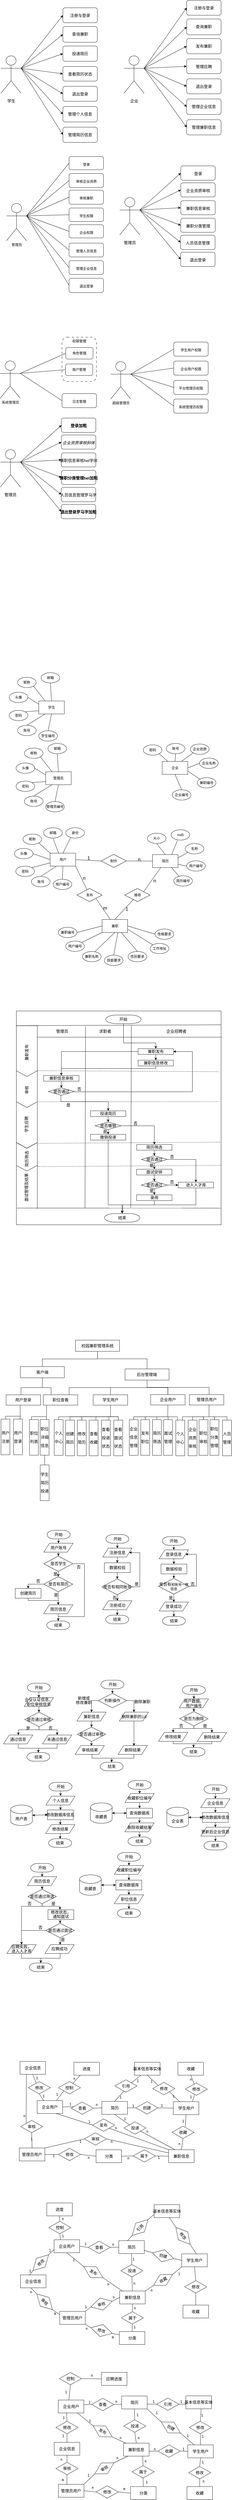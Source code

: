 <mxfile version="21.3.2" type="github">
  <diagram name="Page-1" id="GUI8cBOn3abfB36_xnmk">
    <mxGraphModel dx="1050" dy="587" grid="0" gridSize="10" guides="1" tooltips="1" connect="1" arrows="1" fold="1" page="1" pageScale="1" pageWidth="827" pageHeight="1169" math="0" shadow="0">
      <root>
        <mxCell id="0" />
        <mxCell id="1" parent="0" />
        <mxCell id="cz7XVYBOLIPW5CdgrYOq-76" value="" style="shape=step;perimeter=stepPerimeter;whiteSpace=wrap;html=1;fixedSize=1;rotation=90;labelBackgroundColor=none;" parent="1" vertex="1">
          <mxGeometry x="25" y="4152" width="161.5" height="73" as="geometry" />
        </mxCell>
        <mxCell id="cz7XVYBOLIPW5CdgrYOq-75" value="" style="shape=step;perimeter=stepPerimeter;whiteSpace=wrap;html=1;fixedSize=1;rotation=90;labelBackgroundColor=none;" parent="1" vertex="1">
          <mxGeometry x="55.88" y="4096" width="99.25" height="73" as="geometry" />
        </mxCell>
        <mxCell id="cz7XVYBOLIPW5CdgrYOq-74" value="" style="shape=step;perimeter=stepPerimeter;whiteSpace=wrap;html=1;fixedSize=1;rotation=90;labelBackgroundColor=none;" parent="1" vertex="1">
          <mxGeometry x="34.45" y="4115.44" width="142.12" height="73" as="geometry" />
        </mxCell>
        <mxCell id="cz7XVYBOLIPW5CdgrYOq-73" value="" style="rounded=0;whiteSpace=wrap;html=1;labelBackgroundColor=none;" parent="1" vertex="1">
          <mxGeometry x="69" y="3544" width="713" height="743" as="geometry" />
        </mxCell>
        <mxCell id="cz7XVYBOLIPW5CdgrYOq-72" value="" style="shape=step;perimeter=stepPerimeter;whiteSpace=wrap;html=1;fixedSize=1;rotation=90;size=-1.701;labelBackgroundColor=none;" parent="1" vertex="1">
          <mxGeometry x="16.36" y="3647.92" width="178.29" height="73" as="geometry" />
        </mxCell>
        <mxCell id="cz7XVYBOLIPW5CdgrYOq-71" value="" style="shape=step;perimeter=stepPerimeter;whiteSpace=wrap;html=1;fixedSize=1;rotation=90;labelBackgroundColor=none;" parent="1" vertex="1">
          <mxGeometry x="41.44" y="3779.5" width="128.13" height="73" as="geometry" />
        </mxCell>
        <mxCell id="cz7XVYBOLIPW5CdgrYOq-70" value="" style="shape=step;perimeter=stepPerimeter;whiteSpace=wrap;html=1;fixedSize=1;rotation=90;labelBackgroundColor=none;" parent="1" vertex="1">
          <mxGeometry x="55.88" y="4014.38" width="99.25" height="73" as="geometry" />
        </mxCell>
        <mxCell id="cz7XVYBOLIPW5CdgrYOq-69" value="" style="shape=step;perimeter=stepPerimeter;whiteSpace=wrap;html=1;fixedSize=1;rotation=90;labelBackgroundColor=none;" parent="1" vertex="1">
          <mxGeometry x="24.75" y="3903.75" width="161.5" height="73" as="geometry" />
        </mxCell>
        <mxCell id="l7to2f72OSGZsab78Bp--1" value="&lt;pre&gt;&lt;pre style=&quot;border-color: var(--border-color);&quot;&gt;&lt;font style=&quot;font-size: 14px;&quot;&gt;学生&lt;/font&gt;&lt;/pre&gt;&lt;/pre&gt;" style="shape=umlActor;verticalLabelPosition=bottom;verticalAlign=top;html=1;labelBackgroundColor=none;" parent="1" vertex="1">
          <mxGeometry x="15.5" y="224" width="70" height="130" as="geometry" />
        </mxCell>
        <mxCell id="YP-v8nIMWcETZ4hpONDg-6" value="&lt;pre style=&quot;border-color: var(--border-color);&quot;&gt;&lt;span style=&quot;font-size: 14px;&quot;&gt;注册与登录&lt;/span&gt;&lt;/pre&gt;" style="rounded=1;whiteSpace=wrap;html=1;verticalAlign=top;labelBackgroundColor=none;" parent="1" vertex="1">
          <mxGeometry x="231" y="57" width="120" height="52" as="geometry" />
        </mxCell>
        <mxCell id="YP-v8nIMWcETZ4hpONDg-7" value="&lt;pre style=&quot;border-color: var(--border-color);&quot;&gt;&lt;span style=&quot;font-size: 14px;&quot;&gt;查询兼职&lt;/span&gt;&lt;/pre&gt;" style="rounded=1;whiteSpace=wrap;html=1;verticalAlign=top;labelBackgroundColor=none;" parent="1" vertex="1">
          <mxGeometry x="231" y="122" width="120" height="55" as="geometry" />
        </mxCell>
        <mxCell id="YP-v8nIMWcETZ4hpONDg-8" value="&lt;pre style=&quot;border-color: var(--border-color);&quot;&gt;&lt;span style=&quot;font-size: 14px;&quot;&gt;投递简历&lt;/span&gt;&lt;/pre&gt;" style="rounded=1;whiteSpace=wrap;html=1;verticalAlign=top;labelBackgroundColor=none;" parent="1" vertex="1">
          <mxGeometry x="231" y="190" width="120" height="53" as="geometry" />
        </mxCell>
        <mxCell id="YP-v8nIMWcETZ4hpONDg-9" value="&lt;pre style=&quot;border-color: var(--border-color);&quot;&gt;&lt;span style=&quot;font-size: 14px;&quot;&gt;查看简历状态&lt;/span&gt;&lt;/pre&gt;" style="rounded=1;whiteSpace=wrap;html=1;verticalAlign=top;labelBackgroundColor=none;" parent="1" vertex="1">
          <mxGeometry x="231" y="261" width="120" height="51" as="geometry" />
        </mxCell>
        <mxCell id="YP-v8nIMWcETZ4hpONDg-11" value="" style="endArrow=classic;html=1;rounded=0;entryX=0;entryY=0.5;entryDx=0;entryDy=0;exitX=1;exitY=0.333;exitDx=0;exitDy=0;exitPerimeter=0;endFill=1;labelBackgroundColor=none;fontColor=default;" parent="1" source="l7to2f72OSGZsab78Bp--1" target="YP-v8nIMWcETZ4hpONDg-6" edge="1">
          <mxGeometry width="50" height="50" relative="1" as="geometry">
            <mxPoint x="95.5" y="277" as="sourcePoint" />
            <mxPoint x="249.5" y="134" as="targetPoint" />
          </mxGeometry>
        </mxCell>
        <mxCell id="YP-v8nIMWcETZ4hpONDg-12" value="" style="endArrow=classic;html=1;rounded=0;exitX=1;exitY=0.333;exitDx=0;exitDy=0;exitPerimeter=0;entryX=0;entryY=0.5;entryDx=0;entryDy=0;endFill=1;labelBackgroundColor=none;fontColor=default;" parent="1" source="l7to2f72OSGZsab78Bp--1" target="YP-v8nIMWcETZ4hpONDg-7" edge="1">
          <mxGeometry width="50" height="50" relative="1" as="geometry">
            <mxPoint x="85.5" y="467" as="sourcePoint" />
            <mxPoint x="235.5" y="289" as="targetPoint" />
          </mxGeometry>
        </mxCell>
        <mxCell id="YP-v8nIMWcETZ4hpONDg-13" value="" style="endArrow=classic;html=1;rounded=0;exitX=1;exitY=0.333;exitDx=0;exitDy=0;exitPerimeter=0;entryX=0;entryY=0.5;entryDx=0;entryDy=0;endFill=1;labelBackgroundColor=none;fontColor=default;" parent="1" source="l7to2f72OSGZsab78Bp--1" target="YP-v8nIMWcETZ4hpONDg-8" edge="1">
          <mxGeometry width="50" height="50" relative="1" as="geometry">
            <mxPoint x="95.5" y="277" as="sourcePoint" />
            <mxPoint x="235.5" y="424" as="targetPoint" />
          </mxGeometry>
        </mxCell>
        <mxCell id="YP-v8nIMWcETZ4hpONDg-14" value="" style="endArrow=classic;html=1;rounded=0;exitX=1;exitY=0.333;exitDx=0;exitDy=0;exitPerimeter=0;entryX=0;entryY=0.5;entryDx=0;entryDy=0;endFill=1;labelBackgroundColor=none;fontColor=default;" parent="1" source="l7to2f72OSGZsab78Bp--1" target="YP-v8nIMWcETZ4hpONDg-9" edge="1">
          <mxGeometry width="50" height="50" relative="1" as="geometry">
            <mxPoint x="95.5" y="277" as="sourcePoint" />
            <mxPoint x="249.5" y="434" as="targetPoint" />
          </mxGeometry>
        </mxCell>
        <mxCell id="YP-v8nIMWcETZ4hpONDg-15" value="&lt;pre style=&quot;border-color: var(--border-color);&quot;&gt;&lt;span style=&quot;font-size: 14px;&quot;&gt;退出登录&lt;/span&gt;&lt;/pre&gt;" style="rounded=1;whiteSpace=wrap;html=1;verticalAlign=top;labelBackgroundColor=none;" parent="1" vertex="1">
          <mxGeometry x="231" y="330" width="120" height="52" as="geometry" />
        </mxCell>
        <mxCell id="YP-v8nIMWcETZ4hpONDg-16" value="" style="endArrow=classic;html=1;rounded=0;entryX=0;entryY=0.5;entryDx=0;entryDy=0;exitX=1;exitY=0.333;exitDx=0;exitDy=0;exitPerimeter=0;endFill=1;labelBackgroundColor=none;fontColor=default;" parent="1" source="l7to2f72OSGZsab78Bp--1" target="YP-v8nIMWcETZ4hpONDg-15" edge="1">
          <mxGeometry width="50" height="50" relative="1" as="geometry">
            <mxPoint x="95.5" y="274" as="sourcePoint" />
            <mxPoint x="249.5" y="499" as="targetPoint" />
          </mxGeometry>
        </mxCell>
        <mxCell id="3DpGFeqe3D5Zfx9QG1oa-1" value="&lt;pre style=&quot;border-color: var(--border-color);&quot;&gt;&lt;span style=&quot;font-size: 14px;&quot;&gt;管理个人信息&lt;/span&gt;&lt;/pre&gt;" style="rounded=1;whiteSpace=wrap;html=1;verticalAlign=top;labelBackgroundColor=none;" parent="1" vertex="1">
          <mxGeometry x="231" y="400" width="120" height="54" as="geometry" />
        </mxCell>
        <mxCell id="3DpGFeqe3D5Zfx9QG1oa-2" value="&lt;pre style=&quot;border-color: var(--border-color);&quot;&gt;&lt;span style=&quot;font-size: 14px;&quot;&gt;管理简历信息&lt;/span&gt;&lt;/pre&gt;" style="rounded=1;whiteSpace=wrap;html=1;verticalAlign=top;labelBackgroundColor=none;" parent="1" vertex="1">
          <mxGeometry x="231" y="472" width="120" height="53" as="geometry" />
        </mxCell>
        <mxCell id="3DpGFeqe3D5Zfx9QG1oa-3" value="" style="endArrow=classic;html=1;rounded=0;entryX=0;entryY=0.5;entryDx=0;entryDy=0;endFill=1;labelBackgroundColor=none;fontColor=default;" parent="1" target="3DpGFeqe3D5Zfx9QG1oa-1" edge="1">
          <mxGeometry width="50" height="50" relative="1" as="geometry">
            <mxPoint x="87.5" y="269" as="sourcePoint" />
            <mxPoint x="249.5" y="382" as="targetPoint" />
          </mxGeometry>
        </mxCell>
        <mxCell id="3DpGFeqe3D5Zfx9QG1oa-4" value="" style="endArrow=classic;html=1;rounded=0;entryX=0;entryY=0.5;entryDx=0;entryDy=0;exitX=1;exitY=0.333;exitDx=0;exitDy=0;exitPerimeter=0;endFill=1;labelBackgroundColor=none;fontColor=default;" parent="1" source="l7to2f72OSGZsab78Bp--1" target="3DpGFeqe3D5Zfx9QG1oa-2" edge="1">
          <mxGeometry width="50" height="50" relative="1" as="geometry">
            <mxPoint x="97.5" y="279" as="sourcePoint" />
            <mxPoint x="249.5" y="453" as="targetPoint" />
          </mxGeometry>
        </mxCell>
        <mxCell id="3DpGFeqe3D5Zfx9QG1oa-5" value="&lt;pre style=&quot;border-color: var(--border-color);&quot;&gt;&lt;span style=&quot;font-size: 14px;&quot;&gt;企业&lt;/span&gt;&lt;/pre&gt;" style="shape=umlActor;verticalLabelPosition=bottom;verticalAlign=top;html=1;labelBackgroundColor=none;" parent="1" vertex="1">
          <mxGeometry x="443.75" y="224" width="70" height="130" as="geometry" />
        </mxCell>
        <mxCell id="3DpGFeqe3D5Zfx9QG1oa-7" value="&lt;pre style=&quot;border-color: var(--border-color);&quot;&gt;&lt;span style=&quot;font-size: 14px;&quot;&gt;注册与登录&lt;/span&gt;&lt;/pre&gt;" style="rounded=1;whiteSpace=wrap;html=1;verticalAlign=top;labelBackgroundColor=none;" parent="1" vertex="1">
          <mxGeometry x="662" y="31" width="120" height="52" as="geometry" />
        </mxCell>
        <mxCell id="3DpGFeqe3D5Zfx9QG1oa-8" value="&lt;pre style=&quot;border-color: var(--border-color);&quot;&gt;&lt;span style=&quot;font-size: 14px;&quot;&gt;查询兼职&lt;/span&gt;&lt;/pre&gt;" style="rounded=1;whiteSpace=wrap;html=1;verticalAlign=top;labelBackgroundColor=none;" parent="1" vertex="1">
          <mxGeometry x="662" y="96" width="120" height="55" as="geometry" />
        </mxCell>
        <mxCell id="3DpGFeqe3D5Zfx9QG1oa-9" value="&lt;pre style=&quot;border-color: var(--border-color);&quot;&gt;&lt;span style=&quot;font-size: 14px;&quot;&gt;发布兼职&lt;/span&gt;&lt;/pre&gt;" style="rounded=1;whiteSpace=wrap;html=1;verticalAlign=top;labelBackgroundColor=none;" parent="1" vertex="1">
          <mxGeometry x="662" y="164" width="120" height="53" as="geometry" />
        </mxCell>
        <mxCell id="3DpGFeqe3D5Zfx9QG1oa-10" value="&lt;pre style=&quot;border-color: var(--border-color);&quot;&gt;&lt;span style=&quot;font-size: 14px;&quot;&gt;管理应聘&lt;/span&gt;&lt;/pre&gt;" style="rounded=1;whiteSpace=wrap;html=1;verticalAlign=top;labelBackgroundColor=none;" parent="1" vertex="1">
          <mxGeometry x="662" y="235" width="120" height="51" as="geometry" />
        </mxCell>
        <mxCell id="3DpGFeqe3D5Zfx9QG1oa-12" value="" style="endArrow=classic;html=1;rounded=0;entryX=0;entryY=0.5;entryDx=0;entryDy=0;exitX=1;exitY=0.333;exitDx=0;exitDy=0;exitPerimeter=0;endFill=1;labelBackgroundColor=none;fontColor=default;" parent="1" source="3DpGFeqe3D5Zfx9QG1oa-5" target="3DpGFeqe3D5Zfx9QG1oa-7" edge="1">
          <mxGeometry width="50" height="50" relative="1" as="geometry">
            <mxPoint x="523.75" y="277" as="sourcePoint" />
            <mxPoint x="677.75" y="134" as="targetPoint" />
          </mxGeometry>
        </mxCell>
        <mxCell id="3DpGFeqe3D5Zfx9QG1oa-13" value="" style="endArrow=classic;html=1;rounded=0;exitX=1;exitY=0.333;exitDx=0;exitDy=0;exitPerimeter=0;entryX=0;entryY=0.5;entryDx=0;entryDy=0;endFill=1;labelBackgroundColor=none;fontColor=default;" parent="1" source="3DpGFeqe3D5Zfx9QG1oa-5" target="3DpGFeqe3D5Zfx9QG1oa-8" edge="1">
          <mxGeometry width="50" height="50" relative="1" as="geometry">
            <mxPoint x="513.75" y="467" as="sourcePoint" />
            <mxPoint x="663.75" y="289" as="targetPoint" />
          </mxGeometry>
        </mxCell>
        <mxCell id="3DpGFeqe3D5Zfx9QG1oa-14" value="" style="endArrow=classic;html=1;rounded=0;exitX=1;exitY=0.333;exitDx=0;exitDy=0;exitPerimeter=0;entryX=0;entryY=0.5;entryDx=0;entryDy=0;endFill=1;labelBackgroundColor=none;fontColor=default;" parent="1" source="3DpGFeqe3D5Zfx9QG1oa-5" target="3DpGFeqe3D5Zfx9QG1oa-9" edge="1">
          <mxGeometry width="50" height="50" relative="1" as="geometry">
            <mxPoint x="523.75" y="277" as="sourcePoint" />
            <mxPoint x="663.75" y="424" as="targetPoint" />
          </mxGeometry>
        </mxCell>
        <mxCell id="3DpGFeqe3D5Zfx9QG1oa-15" value="" style="endArrow=classic;html=1;rounded=0;exitX=1;exitY=0.333;exitDx=0;exitDy=0;exitPerimeter=0;entryX=0;entryY=0.5;entryDx=0;entryDy=0;endFill=1;labelBackgroundColor=none;fontColor=default;" parent="1" source="3DpGFeqe3D5Zfx9QG1oa-5" target="3DpGFeqe3D5Zfx9QG1oa-10" edge="1">
          <mxGeometry width="50" height="50" relative="1" as="geometry">
            <mxPoint x="523.75" y="277" as="sourcePoint" />
            <mxPoint x="677.75" y="434" as="targetPoint" />
          </mxGeometry>
        </mxCell>
        <mxCell id="3DpGFeqe3D5Zfx9QG1oa-16" value="&lt;pre style=&quot;border-color: var(--border-color);&quot;&gt;&lt;span style=&quot;font-size: 14px;&quot;&gt;退出登录&lt;/span&gt;&lt;/pre&gt;" style="rounded=1;whiteSpace=wrap;html=1;verticalAlign=top;labelBackgroundColor=none;" parent="1" vertex="1">
          <mxGeometry x="662" y="304" width="120" height="52" as="geometry" />
        </mxCell>
        <mxCell id="3DpGFeqe3D5Zfx9QG1oa-17" value="" style="endArrow=classic;html=1;rounded=0;entryX=0;entryY=0.5;entryDx=0;entryDy=0;exitX=1;exitY=0.333;exitDx=0;exitDy=0;exitPerimeter=0;endFill=1;labelBackgroundColor=none;fontColor=default;" parent="1" source="3DpGFeqe3D5Zfx9QG1oa-5" target="3DpGFeqe3D5Zfx9QG1oa-16" edge="1">
          <mxGeometry width="50" height="50" relative="1" as="geometry">
            <mxPoint x="523.75" y="274" as="sourcePoint" />
            <mxPoint x="677.75" y="499" as="targetPoint" />
          </mxGeometry>
        </mxCell>
        <mxCell id="3DpGFeqe3D5Zfx9QG1oa-18" value="&lt;pre style=&quot;border-color: var(--border-color);&quot;&gt;&lt;span style=&quot;font-size: 14px;&quot;&gt;管理企业信息&lt;/span&gt;&lt;/pre&gt;" style="rounded=1;whiteSpace=wrap;html=1;verticalAlign=top;labelBackgroundColor=none;" parent="1" vertex="1">
          <mxGeometry x="662" y="374" width="120" height="54" as="geometry" />
        </mxCell>
        <mxCell id="3DpGFeqe3D5Zfx9QG1oa-19" value="&lt;pre style=&quot;border-color: var(--border-color);&quot;&gt;&lt;span style=&quot;font-size: 14px;&quot;&gt;管理兼职信息&lt;/span&gt;&lt;/pre&gt;" style="rounded=1;whiteSpace=wrap;html=1;verticalAlign=top;labelBackgroundColor=none;" parent="1" vertex="1">
          <mxGeometry x="662" y="446" width="120" height="53" as="geometry" />
        </mxCell>
        <mxCell id="3DpGFeqe3D5Zfx9QG1oa-20" value="" style="endArrow=classic;html=1;rounded=0;entryX=0;entryY=0.5;entryDx=0;entryDy=0;endFill=1;labelBackgroundColor=none;fontColor=default;" parent="1" target="3DpGFeqe3D5Zfx9QG1oa-18" edge="1">
          <mxGeometry width="50" height="50" relative="1" as="geometry">
            <mxPoint x="515.75" y="269" as="sourcePoint" />
            <mxPoint x="677.75" y="382" as="targetPoint" />
          </mxGeometry>
        </mxCell>
        <mxCell id="3DpGFeqe3D5Zfx9QG1oa-21" value="" style="endArrow=classic;html=1;rounded=0;entryX=0;entryY=0.5;entryDx=0;entryDy=0;exitX=1;exitY=0.333;exitDx=0;exitDy=0;exitPerimeter=0;endFill=1;labelBackgroundColor=none;fontColor=default;" parent="1" source="3DpGFeqe3D5Zfx9QG1oa-5" target="3DpGFeqe3D5Zfx9QG1oa-19" edge="1">
          <mxGeometry width="50" height="50" relative="1" as="geometry">
            <mxPoint x="525.75" y="279" as="sourcePoint" />
            <mxPoint x="677.75" y="453" as="targetPoint" />
          </mxGeometry>
        </mxCell>
        <mxCell id="3DpGFeqe3D5Zfx9QG1oa-24" value="管理员" style="shape=umlActor;verticalLabelPosition=bottom;verticalAlign=top;html=1;labelBackgroundColor=none;" parent="1" vertex="1">
          <mxGeometry x="34.5" y="737" width="70" height="130" as="geometry" />
        </mxCell>
        <mxCell id="3DpGFeqe3D5Zfx9QG1oa-26" value="&lt;br&gt;登录" style="rounded=1;whiteSpace=wrap;html=1;verticalAlign=top;labelBackgroundColor=none;" parent="1" vertex="1">
          <mxGeometry x="252.5" y="574" width="120" height="46" as="geometry" />
        </mxCell>
        <mxCell id="3DpGFeqe3D5Zfx9QG1oa-31" value="" style="endArrow=none;html=1;rounded=0;entryX=0;entryY=0.5;entryDx=0;entryDy=0;exitX=1;exitY=0.333;exitDx=0;exitDy=0;exitPerimeter=0;labelBackgroundColor=none;fontColor=default;" parent="1" source="3DpGFeqe3D5Zfx9QG1oa-24" target="3DpGFeqe3D5Zfx9QG1oa-26" edge="1">
          <mxGeometry width="50" height="50" relative="1" as="geometry">
            <mxPoint x="114.5" y="790" as="sourcePoint" />
            <mxPoint x="268.5" y="647" as="targetPoint" />
          </mxGeometry>
        </mxCell>
        <mxCell id="3DpGFeqe3D5Zfx9QG1oa-35" value="&lt;br&gt;退出登录" style="rounded=1;whiteSpace=wrap;html=1;verticalAlign=top;labelBackgroundColor=none;" parent="1" vertex="1">
          <mxGeometry x="252.5" y="997" width="120" height="50" as="geometry" />
        </mxCell>
        <mxCell id="3DpGFeqe3D5Zfx9QG1oa-36" value="" style="endArrow=none;html=1;rounded=0;entryX=0;entryY=0.5;entryDx=0;entryDy=0;exitX=1;exitY=0.333;exitDx=0;exitDy=0;exitPerimeter=0;labelBackgroundColor=none;fontColor=default;" parent="1" source="3DpGFeqe3D5Zfx9QG1oa-24" target="3DpGFeqe3D5Zfx9QG1oa-35" edge="1">
          <mxGeometry width="50" height="50" relative="1" as="geometry">
            <mxPoint x="114.5" y="787" as="sourcePoint" />
            <mxPoint x="268.5" y="1012" as="targetPoint" />
          </mxGeometry>
        </mxCell>
        <mxCell id="3DpGFeqe3D5Zfx9QG1oa-37" value="&lt;br&gt;管理企业信息" style="rounded=1;whiteSpace=wrap;html=1;verticalAlign=top;labelBackgroundColor=none;" parent="1" vertex="1">
          <mxGeometry x="252.5" y="936" width="120" height="48" as="geometry" />
        </mxCell>
        <mxCell id="3DpGFeqe3D5Zfx9QG1oa-39" value="" style="endArrow=none;html=1;rounded=0;entryX=0;entryY=0.5;entryDx=0;entryDy=0;labelBackgroundColor=none;fontColor=default;" parent="1" target="3DpGFeqe3D5Zfx9QG1oa-37" edge="1">
          <mxGeometry width="50" height="50" relative="1" as="geometry">
            <mxPoint x="106.5" y="782" as="sourcePoint" />
            <mxPoint x="268.5" y="895" as="targetPoint" />
          </mxGeometry>
        </mxCell>
        <mxCell id="3DpGFeqe3D5Zfx9QG1oa-41" value="&lt;br&gt;管理人员信息" style="rounded=1;whiteSpace=wrap;html=1;verticalAlign=top;labelBackgroundColor=none;" parent="1" vertex="1">
          <mxGeometry x="252.5" y="875" width="120" height="48" as="geometry" />
        </mxCell>
        <mxCell id="3DpGFeqe3D5Zfx9QG1oa-42" value="&lt;br&gt;审核企业资质" style="rounded=1;whiteSpace=wrap;html=1;verticalAlign=top;labelBackgroundColor=none;" parent="1" vertex="1">
          <mxGeometry x="252.5" y="633" width="120" height="49" as="geometry" />
        </mxCell>
        <mxCell id="3DpGFeqe3D5Zfx9QG1oa-43" value="&lt;br&gt;审核兼职" style="rounded=1;whiteSpace=wrap;html=1;verticalAlign=top;labelBackgroundColor=none;" parent="1" vertex="1">
          <mxGeometry x="252.5" y="691" width="120" height="49" as="geometry" />
        </mxCell>
        <mxCell id="3DpGFeqe3D5Zfx9QG1oa-44" value="&lt;br&gt;学生权限" style="rounded=1;whiteSpace=wrap;html=1;verticalAlign=top;labelBackgroundColor=none;" parent="1" vertex="1">
          <mxGeometry x="252.5" y="753" width="120" height="47" as="geometry" />
        </mxCell>
        <mxCell id="3DpGFeqe3D5Zfx9QG1oa-45" value="&lt;br&gt;企业权限" style="rounded=1;whiteSpace=wrap;html=1;verticalAlign=top;labelBackgroundColor=none;" parent="1" vertex="1">
          <mxGeometry x="252.5" y="811" width="120" height="46" as="geometry" />
        </mxCell>
        <mxCell id="3DpGFeqe3D5Zfx9QG1oa-46" value="" style="endArrow=none;html=1;rounded=0;entryX=0;entryY=0.5;entryDx=0;entryDy=0;exitX=1;exitY=0.333;exitDx=0;exitDy=0;exitPerimeter=0;labelBackgroundColor=none;fontColor=default;" parent="1" source="3DpGFeqe3D5Zfx9QG1oa-24" target="3DpGFeqe3D5Zfx9QG1oa-42" edge="1">
          <mxGeometry width="50" height="50" relative="1" as="geometry">
            <mxPoint x="114.5" y="790" as="sourcePoint" />
            <mxPoint x="262.5" y="610" as="targetPoint" />
          </mxGeometry>
        </mxCell>
        <mxCell id="3DpGFeqe3D5Zfx9QG1oa-47" value="" style="endArrow=none;html=1;rounded=0;entryX=0;entryY=0.5;entryDx=0;entryDy=0;exitX=1;exitY=0.333;exitDx=0;exitDy=0;exitPerimeter=0;labelBackgroundColor=none;fontColor=default;" parent="1" source="3DpGFeqe3D5Zfx9QG1oa-24" target="3DpGFeqe3D5Zfx9QG1oa-43" edge="1">
          <mxGeometry width="50" height="50" relative="1" as="geometry">
            <mxPoint x="124.5" y="800" as="sourcePoint" />
            <mxPoint x="272.5" y="620" as="targetPoint" />
          </mxGeometry>
        </mxCell>
        <mxCell id="3DpGFeqe3D5Zfx9QG1oa-48" value="" style="endArrow=none;html=1;rounded=0;entryX=0;entryY=0.5;entryDx=0;entryDy=0;exitX=1;exitY=0.333;exitDx=0;exitDy=0;exitPerimeter=0;labelBackgroundColor=none;fontColor=default;" parent="1" source="3DpGFeqe3D5Zfx9QG1oa-24" target="3DpGFeqe3D5Zfx9QG1oa-44" edge="1">
          <mxGeometry width="50" height="50" relative="1" as="geometry">
            <mxPoint x="114.5" y="790" as="sourcePoint" />
            <mxPoint x="262.5" y="727" as="targetPoint" />
          </mxGeometry>
        </mxCell>
        <mxCell id="3DpGFeqe3D5Zfx9QG1oa-49" value="" style="endArrow=none;html=1;rounded=0;entryX=0;entryY=0.5;entryDx=0;entryDy=0;exitX=1;exitY=0.333;exitDx=0;exitDy=0;exitPerimeter=0;labelBackgroundColor=none;fontColor=default;" parent="1" source="3DpGFeqe3D5Zfx9QG1oa-24" target="3DpGFeqe3D5Zfx9QG1oa-45" edge="1">
          <mxGeometry width="50" height="50" relative="1" as="geometry">
            <mxPoint x="114.5" y="790" as="sourcePoint" />
            <mxPoint x="262.5" y="789" as="targetPoint" />
          </mxGeometry>
        </mxCell>
        <mxCell id="3DpGFeqe3D5Zfx9QG1oa-50" value="" style="endArrow=none;html=1;rounded=0;entryX=0;entryY=0.5;entryDx=0;entryDy=0;exitX=1;exitY=0.333;exitDx=0;exitDy=0;exitPerimeter=0;labelBackgroundColor=none;fontColor=default;" parent="1" source="3DpGFeqe3D5Zfx9QG1oa-24" target="3DpGFeqe3D5Zfx9QG1oa-41" edge="1">
          <mxGeometry width="50" height="50" relative="1" as="geometry">
            <mxPoint x="116.5" y="792" as="sourcePoint" />
            <mxPoint x="262.5" y="981" as="targetPoint" />
          </mxGeometry>
        </mxCell>
        <mxCell id="3DpGFeqe3D5Zfx9QG1oa-51" value="学生" style="rounded=0;whiteSpace=wrap;html=1;labelBackgroundColor=none;" parent="1" vertex="1">
          <mxGeometry x="147" y="2466.5" width="89" height="45" as="geometry" />
        </mxCell>
        <mxCell id="3DpGFeqe3D5Zfx9QG1oa-52" value="账号" style="ellipse;whiteSpace=wrap;html=1;labelBackgroundColor=none;" parent="1" vertex="1">
          <mxGeometry x="73" y="2551" width="65" height="36" as="geometry" />
        </mxCell>
        <mxCell id="3DpGFeqe3D5Zfx9QG1oa-53" value="密码" style="ellipse;whiteSpace=wrap;html=1;labelBackgroundColor=none;" parent="1" vertex="1">
          <mxGeometry x="44" y="2499" width="65" height="36" as="geometry" />
        </mxCell>
        <mxCell id="3DpGFeqe3D5Zfx9QG1oa-55" value="邮箱" style="ellipse;whiteSpace=wrap;html=1;labelBackgroundColor=none;" parent="1" vertex="1">
          <mxGeometry x="155" y="2368" width="65" height="36" as="geometry" />
        </mxCell>
        <mxCell id="3DpGFeqe3D5Zfx9QG1oa-56" value="昵称" style="ellipse;whiteSpace=wrap;html=1;labelBackgroundColor=none;" parent="1" vertex="1">
          <mxGeometry x="73" y="2384" width="65" height="36" as="geometry" />
        </mxCell>
        <mxCell id="3DpGFeqe3D5Zfx9QG1oa-57" value="头像" style="ellipse;whiteSpace=wrap;html=1;labelBackgroundColor=none;" parent="1" vertex="1">
          <mxGeometry x="44" y="2436" width="65" height="36" as="geometry" />
        </mxCell>
        <mxCell id="3DpGFeqe3D5Zfx9QG1oa-58" value="" style="endArrow=none;html=1;rounded=0;entryX=0.5;entryY=1;entryDx=0;entryDy=0;exitX=0.5;exitY=0;exitDx=0;exitDy=0;labelBackgroundColor=none;fontColor=default;" parent="1" source="3DpGFeqe3D5Zfx9QG1oa-51" target="3DpGFeqe3D5Zfx9QG1oa-55" edge="1">
          <mxGeometry width="50" height="50" relative="1" as="geometry">
            <mxPoint x="391" y="2562" as="sourcePoint" />
            <mxPoint x="441" y="2512" as="targetPoint" />
          </mxGeometry>
        </mxCell>
        <mxCell id="3DpGFeqe3D5Zfx9QG1oa-59" value="" style="endArrow=none;html=1;rounded=0;entryX=1;entryY=1;entryDx=0;entryDy=0;exitX=0.25;exitY=0;exitDx=0;exitDy=0;labelBackgroundColor=none;fontColor=default;" parent="1" source="3DpGFeqe3D5Zfx9QG1oa-51" target="3DpGFeqe3D5Zfx9QG1oa-56" edge="1">
          <mxGeometry width="50" height="50" relative="1" as="geometry">
            <mxPoint x="391" y="2562" as="sourcePoint" />
            <mxPoint x="441" y="2512" as="targetPoint" />
          </mxGeometry>
        </mxCell>
        <mxCell id="3DpGFeqe3D5Zfx9QG1oa-60" value="" style="endArrow=none;html=1;rounded=0;entryX=1;entryY=0.5;entryDx=0;entryDy=0;exitX=0;exitY=0.25;exitDx=0;exitDy=0;labelBackgroundColor=none;fontColor=default;" parent="1" source="3DpGFeqe3D5Zfx9QG1oa-51" target="3DpGFeqe3D5Zfx9QG1oa-57" edge="1">
          <mxGeometry width="50" height="50" relative="1" as="geometry">
            <mxPoint x="157" y="2477" as="sourcePoint" />
            <mxPoint x="124" y="2445" as="targetPoint" />
          </mxGeometry>
        </mxCell>
        <mxCell id="3DpGFeqe3D5Zfx9QG1oa-61" value="" style="endArrow=none;html=1;rounded=0;entryX=1;entryY=0;entryDx=0;entryDy=0;exitX=0;exitY=0.75;exitDx=0;exitDy=0;labelBackgroundColor=none;fontColor=default;" parent="1" source="3DpGFeqe3D5Zfx9QG1oa-51" target="3DpGFeqe3D5Zfx9QG1oa-53" edge="1">
          <mxGeometry width="50" height="50" relative="1" as="geometry">
            <mxPoint x="157" y="2488" as="sourcePoint" />
            <mxPoint x="108" y="2486" as="targetPoint" />
          </mxGeometry>
        </mxCell>
        <mxCell id="3DpGFeqe3D5Zfx9QG1oa-62" value="" style="endArrow=none;html=1;rounded=0;entryX=0.5;entryY=0;entryDx=0;entryDy=0;exitX=0.25;exitY=1;exitDx=0;exitDy=0;labelBackgroundColor=none;fontColor=default;" parent="1" source="3DpGFeqe3D5Zfx9QG1oa-51" target="3DpGFeqe3D5Zfx9QG1oa-52" edge="1">
          <mxGeometry width="50" height="50" relative="1" as="geometry">
            <mxPoint x="167" y="2498" as="sourcePoint" />
            <mxPoint x="118" y="2496" as="targetPoint" />
          </mxGeometry>
        </mxCell>
        <mxCell id="3DpGFeqe3D5Zfx9QG1oa-63" value="简历" style="rounded=0;whiteSpace=wrap;html=1;labelBackgroundColor=none;" parent="1" vertex="1">
          <mxGeometry x="543" y="3000.5" width="89" height="45" as="geometry" />
        </mxCell>
        <mxCell id="3DpGFeqe3D5Zfx9QG1oa-64" value="学生编号" style="ellipse;whiteSpace=wrap;html=1;labelBackgroundColor=none;" parent="1" vertex="1">
          <mxGeometry x="147" y="2570" width="65" height="36" as="geometry" />
        </mxCell>
        <mxCell id="3DpGFeqe3D5Zfx9QG1oa-65" value="" style="endArrow=none;html=1;rounded=0;entryX=0.5;entryY=1;entryDx=0;entryDy=0;exitX=0.5;exitY=0;exitDx=0;exitDy=0;labelBackgroundColor=none;fontColor=default;" parent="1" source="3DpGFeqe3D5Zfx9QG1oa-64" target="3DpGFeqe3D5Zfx9QG1oa-51" edge="1">
          <mxGeometry width="50" height="50" relative="1" as="geometry">
            <mxPoint x="391" y="2562" as="sourcePoint" />
            <mxPoint x="441" y="2512" as="targetPoint" />
          </mxGeometry>
        </mxCell>
        <mxCell id="3DpGFeqe3D5Zfx9QG1oa-66" value="简历编号" style="ellipse;whiteSpace=wrap;html=1;labelBackgroundColor=none;" parent="1" vertex="1">
          <mxGeometry x="617" y="3074" width="65" height="36" as="geometry" />
        </mxCell>
        <mxCell id="3DpGFeqe3D5Zfx9QG1oa-67" value="名称" style="ellipse;whiteSpace=wrap;html=1;labelBackgroundColor=none;" parent="1" vertex="1">
          <mxGeometry x="657" y="2962" width="65" height="36" as="geometry" />
        </mxCell>
        <mxCell id="3DpGFeqe3D5Zfx9QG1oa-68" value="md5" style="ellipse;whiteSpace=wrap;html=1;labelBackgroundColor=none;" parent="1" vertex="1">
          <mxGeometry x="608" y="2914" width="65" height="36" as="geometry" />
        </mxCell>
        <mxCell id="3DpGFeqe3D5Zfx9QG1oa-69" value="大小" style="ellipse;whiteSpace=wrap;html=1;labelBackgroundColor=none;" parent="1" vertex="1">
          <mxGeometry x="525.25" y="2926" width="65" height="36" as="geometry" />
        </mxCell>
        <mxCell id="3DpGFeqe3D5Zfx9QG1oa-70" value="用户编号" style="ellipse;whiteSpace=wrap;html=1;labelBackgroundColor=none;" parent="1" vertex="1">
          <mxGeometry x="662" y="3022" width="65" height="36" as="geometry" />
        </mxCell>
        <mxCell id="3DpGFeqe3D5Zfx9QG1oa-72" value="" style="endArrow=none;html=1;rounded=0;entryX=0.5;entryY=1;entryDx=0;entryDy=0;exitX=0.5;exitY=0;exitDx=0;exitDy=0;labelBackgroundColor=none;fontColor=default;" parent="1" source="3DpGFeqe3D5Zfx9QG1oa-63" target="3DpGFeqe3D5Zfx9QG1oa-69" edge="1">
          <mxGeometry width="50" height="50" relative="1" as="geometry">
            <mxPoint x="600" y="3096" as="sourcePoint" />
            <mxPoint x="650" y="3046" as="targetPoint" />
          </mxGeometry>
        </mxCell>
        <mxCell id="3DpGFeqe3D5Zfx9QG1oa-73" value="" style="endArrow=none;html=1;rounded=0;entryX=0.338;entryY=1.044;entryDx=0;entryDy=0;exitX=0.75;exitY=0;exitDx=0;exitDy=0;entryPerimeter=0;labelBackgroundColor=none;fontColor=default;" parent="1" source="3DpGFeqe3D5Zfx9QG1oa-63" target="3DpGFeqe3D5Zfx9QG1oa-68" edge="1">
          <mxGeometry width="50" height="50" relative="1" as="geometry">
            <mxPoint x="595" y="3011" as="sourcePoint" />
            <mxPoint x="603" y="2946" as="targetPoint" />
          </mxGeometry>
        </mxCell>
        <mxCell id="3DpGFeqe3D5Zfx9QG1oa-74" value="" style="endArrow=none;html=1;rounded=0;entryX=0;entryY=1;entryDx=0;entryDy=0;exitX=1;exitY=0.25;exitDx=0;exitDy=0;labelBackgroundColor=none;fontColor=default;" parent="1" source="3DpGFeqe3D5Zfx9QG1oa-63" target="3DpGFeqe3D5Zfx9QG1oa-67" edge="1">
          <mxGeometry width="50" height="50" relative="1" as="geometry">
            <mxPoint x="617" y="3011" as="sourcePoint" />
            <mxPoint x="660" y="2969" as="targetPoint" />
          </mxGeometry>
        </mxCell>
        <mxCell id="3DpGFeqe3D5Zfx9QG1oa-75" value="" style="endArrow=none;html=1;rounded=0;entryX=0;entryY=0.5;entryDx=0;entryDy=0;exitX=1;exitY=0.75;exitDx=0;exitDy=0;labelBackgroundColor=none;fontColor=default;" parent="1" source="3DpGFeqe3D5Zfx9QG1oa-63" target="3DpGFeqe3D5Zfx9QG1oa-70" edge="1">
          <mxGeometry width="50" height="50" relative="1" as="geometry">
            <mxPoint x="639" y="3033" as="sourcePoint" />
            <mxPoint x="680" y="3017" as="targetPoint" />
          </mxGeometry>
        </mxCell>
        <mxCell id="3DpGFeqe3D5Zfx9QG1oa-76" value="" style="endArrow=none;html=1;rounded=0;exitX=0.75;exitY=1;exitDx=0;exitDy=0;entryX=0.274;entryY=0.047;entryDx=0;entryDy=0;entryPerimeter=0;labelBackgroundColor=none;fontColor=default;" parent="1" source="3DpGFeqe3D5Zfx9QG1oa-63" target="3DpGFeqe3D5Zfx9QG1oa-66" edge="1">
          <mxGeometry width="50" height="50" relative="1" as="geometry">
            <mxPoint x="639" y="3044" as="sourcePoint" />
            <mxPoint x="603" y="3103" as="targetPoint" />
          </mxGeometry>
        </mxCell>
        <mxCell id="3DpGFeqe3D5Zfx9QG1oa-78" value="管理员" style="rounded=0;whiteSpace=wrap;html=1;labelBackgroundColor=none;" parent="1" vertex="1">
          <mxGeometry x="171" y="2712.5" width="89" height="45" as="geometry" />
        </mxCell>
        <mxCell id="3DpGFeqe3D5Zfx9QG1oa-79" value="账号" style="ellipse;whiteSpace=wrap;html=1;labelBackgroundColor=none;" parent="1" vertex="1">
          <mxGeometry x="97" y="2797" width="65" height="36" as="geometry" />
        </mxCell>
        <mxCell id="3DpGFeqe3D5Zfx9QG1oa-80" value="密码" style="ellipse;whiteSpace=wrap;html=1;labelBackgroundColor=none;" parent="1" vertex="1">
          <mxGeometry x="68" y="2745" width="65" height="36" as="geometry" />
        </mxCell>
        <mxCell id="3DpGFeqe3D5Zfx9QG1oa-81" value="邮箱" style="ellipse;whiteSpace=wrap;html=1;labelBackgroundColor=none;" parent="1" vertex="1">
          <mxGeometry x="179" y="2614" width="65" height="36" as="geometry" />
        </mxCell>
        <mxCell id="3DpGFeqe3D5Zfx9QG1oa-82" value="昵称" style="ellipse;whiteSpace=wrap;html=1;labelBackgroundColor=none;" parent="1" vertex="1">
          <mxGeometry x="97" y="2630" width="65" height="36" as="geometry" />
        </mxCell>
        <mxCell id="3DpGFeqe3D5Zfx9QG1oa-83" value="头像" style="ellipse;whiteSpace=wrap;html=1;labelBackgroundColor=none;" parent="1" vertex="1">
          <mxGeometry x="68" y="2682" width="65" height="36" as="geometry" />
        </mxCell>
        <mxCell id="3DpGFeqe3D5Zfx9QG1oa-84" value="" style="endArrow=none;html=1;rounded=0;entryX=0.5;entryY=1;entryDx=0;entryDy=0;exitX=0.5;exitY=0;exitDx=0;exitDy=0;labelBackgroundColor=none;fontColor=default;" parent="1" source="3DpGFeqe3D5Zfx9QG1oa-78" target="3DpGFeqe3D5Zfx9QG1oa-81" edge="1">
          <mxGeometry width="50" height="50" relative="1" as="geometry">
            <mxPoint x="415" y="2808" as="sourcePoint" />
            <mxPoint x="465" y="2758" as="targetPoint" />
          </mxGeometry>
        </mxCell>
        <mxCell id="3DpGFeqe3D5Zfx9QG1oa-85" value="" style="endArrow=none;html=1;rounded=0;entryX=1;entryY=1;entryDx=0;entryDy=0;exitX=0.25;exitY=0;exitDx=0;exitDy=0;labelBackgroundColor=none;fontColor=default;" parent="1" source="3DpGFeqe3D5Zfx9QG1oa-78" target="3DpGFeqe3D5Zfx9QG1oa-82" edge="1">
          <mxGeometry width="50" height="50" relative="1" as="geometry">
            <mxPoint x="415" y="2808" as="sourcePoint" />
            <mxPoint x="465" y="2758" as="targetPoint" />
          </mxGeometry>
        </mxCell>
        <mxCell id="3DpGFeqe3D5Zfx9QG1oa-86" value="" style="endArrow=none;html=1;rounded=0;entryX=1;entryY=0.5;entryDx=0;entryDy=0;exitX=0;exitY=0.25;exitDx=0;exitDy=0;labelBackgroundColor=none;fontColor=default;" parent="1" source="3DpGFeqe3D5Zfx9QG1oa-78" target="3DpGFeqe3D5Zfx9QG1oa-83" edge="1">
          <mxGeometry width="50" height="50" relative="1" as="geometry">
            <mxPoint x="181" y="2723" as="sourcePoint" />
            <mxPoint x="148" y="2691" as="targetPoint" />
          </mxGeometry>
        </mxCell>
        <mxCell id="3DpGFeqe3D5Zfx9QG1oa-87" value="" style="endArrow=none;html=1;rounded=0;entryX=1;entryY=0;entryDx=0;entryDy=0;exitX=0;exitY=0.75;exitDx=0;exitDy=0;labelBackgroundColor=none;fontColor=default;" parent="1" source="3DpGFeqe3D5Zfx9QG1oa-78" target="3DpGFeqe3D5Zfx9QG1oa-80" edge="1">
          <mxGeometry width="50" height="50" relative="1" as="geometry">
            <mxPoint x="181" y="2734" as="sourcePoint" />
            <mxPoint x="132" y="2732" as="targetPoint" />
          </mxGeometry>
        </mxCell>
        <mxCell id="3DpGFeqe3D5Zfx9QG1oa-88" value="" style="endArrow=none;html=1;rounded=0;entryX=0.5;entryY=0;entryDx=0;entryDy=0;exitX=0.25;exitY=1;exitDx=0;exitDy=0;labelBackgroundColor=none;fontColor=default;" parent="1" source="3DpGFeqe3D5Zfx9QG1oa-78" target="3DpGFeqe3D5Zfx9QG1oa-79" edge="1">
          <mxGeometry width="50" height="50" relative="1" as="geometry">
            <mxPoint x="191" y="2744" as="sourcePoint" />
            <mxPoint x="142" y="2742" as="targetPoint" />
          </mxGeometry>
        </mxCell>
        <mxCell id="3DpGFeqe3D5Zfx9QG1oa-89" value="管理员编号" style="ellipse;whiteSpace=wrap;html=1;labelBackgroundColor=none;" parent="1" vertex="1">
          <mxGeometry x="171" y="2816" width="65" height="36" as="geometry" />
        </mxCell>
        <mxCell id="3DpGFeqe3D5Zfx9QG1oa-90" value="" style="endArrow=none;html=1;rounded=0;entryX=0.5;entryY=1;entryDx=0;entryDy=0;exitX=0.5;exitY=0;exitDx=0;exitDy=0;labelBackgroundColor=none;fontColor=default;" parent="1" source="3DpGFeqe3D5Zfx9QG1oa-89" target="3DpGFeqe3D5Zfx9QG1oa-78" edge="1">
          <mxGeometry width="50" height="50" relative="1" as="geometry">
            <mxPoint x="415" y="2808" as="sourcePoint" />
            <mxPoint x="465" y="2758" as="targetPoint" />
          </mxGeometry>
        </mxCell>
        <mxCell id="3DpGFeqe3D5Zfx9QG1oa-104" value="企业" style="rounded=0;whiteSpace=wrap;html=1;labelBackgroundColor=none;" parent="1" vertex="1">
          <mxGeometry x="577" y="2676.5" width="89" height="45" as="geometry" />
        </mxCell>
        <mxCell id="3DpGFeqe3D5Zfx9QG1oa-105" value="企业编号" style="ellipse;whiteSpace=wrap;html=1;labelBackgroundColor=none;" parent="1" vertex="1">
          <mxGeometry x="612" y="2775" width="65" height="36" as="geometry" />
        </mxCell>
        <mxCell id="3DpGFeqe3D5Zfx9QG1oa-106" value="企业名称" style="ellipse;whiteSpace=wrap;html=1;labelBackgroundColor=none;" parent="1" vertex="1">
          <mxGeometry x="707" y="2665" width="65" height="36" as="geometry" />
        </mxCell>
        <mxCell id="3DpGFeqe3D5Zfx9QG1oa-107" value="企业资质" style="ellipse;whiteSpace=wrap;html=1;labelBackgroundColor=none;" parent="1" vertex="1">
          <mxGeometry x="675" y="2616" width="65" height="36" as="geometry" />
        </mxCell>
        <mxCell id="3DpGFeqe3D5Zfx9QG1oa-108" value="账号" style="ellipse;whiteSpace=wrap;html=1;labelBackgroundColor=none;" parent="1" vertex="1">
          <mxGeometry x="591" y="2614" width="65" height="36" as="geometry" />
        </mxCell>
        <mxCell id="3DpGFeqe3D5Zfx9QG1oa-109" value="兼职编号" style="ellipse;whiteSpace=wrap;html=1;labelBackgroundColor=none;" parent="1" vertex="1">
          <mxGeometry x="699" y="2733" width="65" height="36" as="geometry" />
        </mxCell>
        <mxCell id="3DpGFeqe3D5Zfx9QG1oa-110" value="" style="endArrow=none;html=1;rounded=0;entryX=0.5;entryY=1;entryDx=0;entryDy=0;exitX=0.5;exitY=0;exitDx=0;exitDy=0;labelBackgroundColor=none;fontColor=default;" parent="1" source="3DpGFeqe3D5Zfx9QG1oa-104" target="3DpGFeqe3D5Zfx9QG1oa-108" edge="1">
          <mxGeometry width="50" height="50" relative="1" as="geometry">
            <mxPoint x="637" y="2772" as="sourcePoint" />
            <mxPoint x="687" y="2722" as="targetPoint" />
          </mxGeometry>
        </mxCell>
        <mxCell id="3DpGFeqe3D5Zfx9QG1oa-111" value="" style="endArrow=none;html=1;rounded=0;entryX=0;entryY=1;entryDx=0;entryDy=0;exitX=0.75;exitY=0;exitDx=0;exitDy=0;labelBackgroundColor=none;fontColor=default;" parent="1" source="3DpGFeqe3D5Zfx9QG1oa-104" target="3DpGFeqe3D5Zfx9QG1oa-107" edge="1">
          <mxGeometry width="50" height="50" relative="1" as="geometry">
            <mxPoint x="632" y="2687" as="sourcePoint" />
            <mxPoint x="640" y="2622" as="targetPoint" />
          </mxGeometry>
        </mxCell>
        <mxCell id="3DpGFeqe3D5Zfx9QG1oa-112" value="" style="endArrow=none;html=1;rounded=0;entryX=0;entryY=0.5;entryDx=0;entryDy=0;exitX=1;exitY=0.5;exitDx=0;exitDy=0;labelBackgroundColor=none;fontColor=default;" parent="1" source="3DpGFeqe3D5Zfx9QG1oa-104" target="3DpGFeqe3D5Zfx9QG1oa-106" edge="1">
          <mxGeometry width="50" height="50" relative="1" as="geometry">
            <mxPoint x="654" y="2687" as="sourcePoint" />
            <mxPoint x="697" y="2645" as="targetPoint" />
          </mxGeometry>
        </mxCell>
        <mxCell id="3DpGFeqe3D5Zfx9QG1oa-113" value="" style="endArrow=none;html=1;rounded=0;entryX=0;entryY=0;entryDx=0;entryDy=0;exitX=1;exitY=0.75;exitDx=0;exitDy=0;labelBackgroundColor=none;fontColor=default;" parent="1" source="3DpGFeqe3D5Zfx9QG1oa-104" target="3DpGFeqe3D5Zfx9QG1oa-109" edge="1">
          <mxGeometry width="50" height="50" relative="1" as="geometry">
            <mxPoint x="676" y="2709" as="sourcePoint" />
            <mxPoint x="717" y="2693" as="targetPoint" />
          </mxGeometry>
        </mxCell>
        <mxCell id="3DpGFeqe3D5Zfx9QG1oa-114" value="" style="endArrow=none;html=1;rounded=0;exitX=0.5;exitY=1;exitDx=0;exitDy=0;entryX=0.5;entryY=0;entryDx=0;entryDy=0;labelBackgroundColor=none;fontColor=default;" parent="1" source="3DpGFeqe3D5Zfx9QG1oa-104" target="3DpGFeqe3D5Zfx9QG1oa-105" edge="1">
          <mxGeometry width="50" height="50" relative="1" as="geometry">
            <mxPoint x="676" y="2720" as="sourcePoint" />
            <mxPoint x="640" y="2779" as="targetPoint" />
          </mxGeometry>
        </mxCell>
        <mxCell id="3DpGFeqe3D5Zfx9QG1oa-115" value="密码" style="ellipse;whiteSpace=wrap;html=1;labelBackgroundColor=none;" parent="1" vertex="1">
          <mxGeometry x="511" y="2619" width="65" height="36" as="geometry" />
        </mxCell>
        <mxCell id="3DpGFeqe3D5Zfx9QG1oa-116" value="" style="endArrow=none;html=1;rounded=0;entryX=1;entryY=1;entryDx=0;entryDy=0;labelBackgroundColor=none;fontColor=default;" parent="1" source="3DpGFeqe3D5Zfx9QG1oa-104" target="3DpGFeqe3D5Zfx9QG1oa-115" edge="1">
          <mxGeometry width="50" height="50" relative="1" as="geometry">
            <mxPoint x="632" y="2687" as="sourcePoint" />
            <mxPoint x="638" y="2633" as="targetPoint" />
          </mxGeometry>
        </mxCell>
        <mxCell id="3DpGFeqe3D5Zfx9QG1oa-117" value="兼职" style="rounded=0;whiteSpace=wrap;html=1;labelBackgroundColor=none;" parent="1" vertex="1">
          <mxGeometry x="367.5" y="3226" width="89" height="45" as="geometry" />
        </mxCell>
        <mxCell id="3DpGFeqe3D5Zfx9QG1oa-118" value="兼职编号" style="ellipse;whiteSpace=wrap;html=1;labelBackgroundColor=none;" parent="1" vertex="1">
          <mxGeometry x="215" y="3253" width="65" height="36" as="geometry" />
        </mxCell>
        <mxCell id="3DpGFeqe3D5Zfx9QG1oa-119" value="用户编号" style="ellipse;whiteSpace=wrap;html=1;labelBackgroundColor=none;" parent="1" vertex="1">
          <mxGeometry x="241" y="3301" width="65" height="36" as="geometry" />
        </mxCell>
        <mxCell id="3DpGFeqe3D5Zfx9QG1oa-120" value="技能要求" style="ellipse;whiteSpace=wrap;html=1;labelBackgroundColor=none;" parent="1" vertex="1">
          <mxGeometry x="375.5" y="3350" width="65" height="36" as="geometry" />
        </mxCell>
        <mxCell id="3DpGFeqe3D5Zfx9QG1oa-121" value="性别要求" style="ellipse;whiteSpace=wrap;html=1;labelBackgroundColor=none;" parent="1" vertex="1">
          <mxGeometry x="458" y="3337" width="65" height="36" as="geometry" />
        </mxCell>
        <mxCell id="3DpGFeqe3D5Zfx9QG1oa-122" value="工作地址" style="ellipse;whiteSpace=wrap;html=1;labelBackgroundColor=none;" parent="1" vertex="1">
          <mxGeometry x="535" y="3309" width="65" height="36" as="geometry" />
        </mxCell>
        <mxCell id="3DpGFeqe3D5Zfx9QG1oa-123" value="性格要求" style="ellipse;whiteSpace=wrap;html=1;labelBackgroundColor=none;" parent="1" vertex="1">
          <mxGeometry x="552" y="3259" width="65" height="36" as="geometry" />
        </mxCell>
        <mxCell id="3DpGFeqe3D5Zfx9QG1oa-124" value="兼职名称" style="ellipse;whiteSpace=wrap;html=1;labelBackgroundColor=none;" parent="1" vertex="1">
          <mxGeometry x="299.25" y="3337" width="65" height="36" as="geometry" />
        </mxCell>
        <mxCell id="3DpGFeqe3D5Zfx9QG1oa-125" value="" style="endArrow=none;html=1;rounded=0;entryX=0.5;entryY=1;entryDx=0;entryDy=0;exitX=0.68;exitY=0;exitDx=0;exitDy=0;exitPerimeter=0;labelBackgroundColor=none;fontColor=default;" parent="1" source="3DpGFeqe3D5Zfx9QG1oa-124" target="3DpGFeqe3D5Zfx9QG1oa-117" edge="1">
          <mxGeometry width="50" height="50" relative="1" as="geometry">
            <mxPoint x="331" y="3328" as="sourcePoint" />
            <mxPoint x="381" y="3278" as="targetPoint" />
          </mxGeometry>
        </mxCell>
        <mxCell id="3DpGFeqe3D5Zfx9QG1oa-126" value="" style="endArrow=none;html=1;rounded=0;entryX=0;entryY=0.5;entryDx=0;entryDy=0;exitX=1;exitY=0.5;exitDx=0;exitDy=0;labelBackgroundColor=none;fontColor=default;" parent="1" source="3DpGFeqe3D5Zfx9QG1oa-118" target="3DpGFeqe3D5Zfx9QG1oa-117" edge="1">
          <mxGeometry width="50" height="50" relative="1" as="geometry">
            <mxPoint x="311" y="3310" as="sourcePoint" />
            <mxPoint x="361" y="3260" as="targetPoint" />
          </mxGeometry>
        </mxCell>
        <mxCell id="3DpGFeqe3D5Zfx9QG1oa-127" value="" style="endArrow=none;html=1;rounded=0;entryX=0;entryY=1;entryDx=0;entryDy=0;exitX=1;exitY=0;exitDx=0;exitDy=0;labelBackgroundColor=none;fontColor=default;" parent="1" source="3DpGFeqe3D5Zfx9QG1oa-119" target="3DpGFeqe3D5Zfx9QG1oa-117" edge="1">
          <mxGeometry width="50" height="50" relative="1" as="geometry">
            <mxPoint x="280" y="3287" as="sourcePoint" />
            <mxPoint x="371" y="3265" as="targetPoint" />
          </mxGeometry>
        </mxCell>
        <mxCell id="3DpGFeqe3D5Zfx9QG1oa-128" value="" style="endArrow=none;html=1;rounded=0;entryX=0.618;entryY=1.022;entryDx=0;entryDy=0;exitX=0.5;exitY=0;exitDx=0;exitDy=0;entryPerimeter=0;labelBackgroundColor=none;fontColor=default;" parent="1" source="3DpGFeqe3D5Zfx9QG1oa-120" target="3DpGFeqe3D5Zfx9QG1oa-117" edge="1">
          <mxGeometry width="50" height="50" relative="1" as="geometry">
            <mxPoint x="347" y="3355" as="sourcePoint" />
            <mxPoint x="416" y="3287" as="targetPoint" />
          </mxGeometry>
        </mxCell>
        <mxCell id="3DpGFeqe3D5Zfx9QG1oa-129" value="" style="endArrow=none;html=1;rounded=0;exitX=1;exitY=0.5;exitDx=0;exitDy=0;entryX=0;entryY=0.5;entryDx=0;entryDy=0;labelBackgroundColor=none;fontColor=default;" parent="1" source="3DpGFeqe3D5Zfx9QG1oa-117" target="3DpGFeqe3D5Zfx9QG1oa-123" edge="1">
          <mxGeometry width="50" height="50" relative="1" as="geometry">
            <mxPoint x="532" y="3259" as="sourcePoint" />
            <mxPoint x="582" y="3209" as="targetPoint" />
          </mxGeometry>
        </mxCell>
        <mxCell id="3DpGFeqe3D5Zfx9QG1oa-130" value="" style="endArrow=none;html=1;rounded=0;exitX=0.75;exitY=1;exitDx=0;exitDy=0;entryX=0.5;entryY=0;entryDx=0;entryDy=0;labelBackgroundColor=none;fontColor=default;" parent="1" source="3DpGFeqe3D5Zfx9QG1oa-117" target="3DpGFeqe3D5Zfx9QG1oa-121" edge="1">
          <mxGeometry width="50" height="50" relative="1" as="geometry">
            <mxPoint x="460" y="3265" as="sourcePoint" />
            <mxPoint x="562" y="3287" as="targetPoint" />
          </mxGeometry>
        </mxCell>
        <mxCell id="3DpGFeqe3D5Zfx9QG1oa-131" value="" style="endArrow=none;html=1;rounded=0;exitX=1;exitY=0.75;exitDx=0;exitDy=0;entryX=0;entryY=0;entryDx=0;entryDy=0;labelBackgroundColor=none;fontColor=default;" parent="1" source="3DpGFeqe3D5Zfx9QG1oa-117" target="3DpGFeqe3D5Zfx9QG1oa-122" edge="1">
          <mxGeometry width="50" height="50" relative="1" as="geometry">
            <mxPoint x="470" y="3275" as="sourcePoint" />
            <mxPoint x="572" y="3297" as="targetPoint" />
          </mxGeometry>
        </mxCell>
        <mxCell id="3DpGFeqe3D5Zfx9QG1oa-132" value="用户" style="rounded=0;whiteSpace=wrap;html=1;labelBackgroundColor=none;" parent="1" vertex="1">
          <mxGeometry x="186.5" y="2995.5" width="89" height="45" as="geometry" />
        </mxCell>
        <mxCell id="3DpGFeqe3D5Zfx9QG1oa-133" value="账号" style="ellipse;whiteSpace=wrap;html=1;labelBackgroundColor=none;" parent="1" vertex="1">
          <mxGeometry x="121.5" y="3076.5" width="65" height="36" as="geometry" />
        </mxCell>
        <mxCell id="3DpGFeqe3D5Zfx9QG1oa-134" value="密码" style="ellipse;whiteSpace=wrap;html=1;labelBackgroundColor=none;" parent="1" vertex="1">
          <mxGeometry x="67" y="3040.5" width="65" height="36" as="geometry" />
        </mxCell>
        <mxCell id="3DpGFeqe3D5Zfx9QG1oa-135" value="邮箱" style="ellipse;whiteSpace=wrap;html=1;labelBackgroundColor=none;" parent="1" vertex="1">
          <mxGeometry x="164" y="2907" width="65" height="36" as="geometry" />
        </mxCell>
        <mxCell id="3DpGFeqe3D5Zfx9QG1oa-136" value="昵称" style="ellipse;whiteSpace=wrap;html=1;labelBackgroundColor=none;" parent="1" vertex="1">
          <mxGeometry x="92" y="2929" width="65" height="36" as="geometry" />
        </mxCell>
        <mxCell id="3DpGFeqe3D5Zfx9QG1oa-137" value="头像" style="ellipse;whiteSpace=wrap;html=1;labelBackgroundColor=none;" parent="1" vertex="1">
          <mxGeometry x="62" y="2979" width="65" height="36" as="geometry" />
        </mxCell>
        <mxCell id="3DpGFeqe3D5Zfx9QG1oa-138" value="" style="endArrow=none;html=1;rounded=0;entryX=0.5;entryY=1;entryDx=0;entryDy=0;exitX=0.338;exitY=0.024;exitDx=0;exitDy=0;exitPerimeter=0;labelBackgroundColor=none;fontColor=default;" parent="1" source="3DpGFeqe3D5Zfx9QG1oa-132" target="3DpGFeqe3D5Zfx9QG1oa-135" edge="1">
          <mxGeometry width="50" height="50" relative="1" as="geometry">
            <mxPoint x="430.5" y="3091" as="sourcePoint" />
            <mxPoint x="480.5" y="3041" as="targetPoint" />
          </mxGeometry>
        </mxCell>
        <mxCell id="3DpGFeqe3D5Zfx9QG1oa-139" value="" style="endArrow=none;html=1;rounded=0;entryX=1;entryY=1;entryDx=0;entryDy=0;exitX=0;exitY=0;exitDx=0;exitDy=0;labelBackgroundColor=none;fontColor=default;" parent="1" source="3DpGFeqe3D5Zfx9QG1oa-132" target="3DpGFeqe3D5Zfx9QG1oa-136" edge="1">
          <mxGeometry width="50" height="50" relative="1" as="geometry">
            <mxPoint x="430.5" y="3091" as="sourcePoint" />
            <mxPoint x="480.5" y="3041" as="targetPoint" />
          </mxGeometry>
        </mxCell>
        <mxCell id="3DpGFeqe3D5Zfx9QG1oa-140" value="" style="endArrow=none;html=1;rounded=0;entryX=1;entryY=0.5;entryDx=0;entryDy=0;exitX=0;exitY=0.5;exitDx=0;exitDy=0;labelBackgroundColor=none;fontColor=default;" parent="1" source="3DpGFeqe3D5Zfx9QG1oa-132" target="3DpGFeqe3D5Zfx9QG1oa-137" edge="1">
          <mxGeometry width="50" height="50" relative="1" as="geometry">
            <mxPoint x="196.5" y="3006" as="sourcePoint" />
            <mxPoint x="163.5" y="2974" as="targetPoint" />
          </mxGeometry>
        </mxCell>
        <mxCell id="3DpGFeqe3D5Zfx9QG1oa-141" value="" style="endArrow=none;html=1;rounded=0;entryX=1;entryY=0;entryDx=0;entryDy=0;exitX=0;exitY=0.75;exitDx=0;exitDy=0;labelBackgroundColor=none;fontColor=default;" parent="1" source="3DpGFeqe3D5Zfx9QG1oa-132" target="3DpGFeqe3D5Zfx9QG1oa-134" edge="1">
          <mxGeometry width="50" height="50" relative="1" as="geometry">
            <mxPoint x="196.5" y="3017" as="sourcePoint" />
            <mxPoint x="147.5" y="3015" as="targetPoint" />
          </mxGeometry>
        </mxCell>
        <mxCell id="3DpGFeqe3D5Zfx9QG1oa-142" value="" style="endArrow=none;html=1;rounded=0;entryX=0.5;entryY=0;entryDx=0;entryDy=0;exitX=0.25;exitY=1;exitDx=0;exitDy=0;labelBackgroundColor=none;fontColor=default;" parent="1" source="3DpGFeqe3D5Zfx9QG1oa-132" target="3DpGFeqe3D5Zfx9QG1oa-133" edge="1">
          <mxGeometry width="50" height="50" relative="1" as="geometry">
            <mxPoint x="206.5" y="3027" as="sourcePoint" />
            <mxPoint x="157.5" y="3025" as="targetPoint" />
          </mxGeometry>
        </mxCell>
        <mxCell id="3DpGFeqe3D5Zfx9QG1oa-143" value="用户编号" style="ellipse;whiteSpace=wrap;html=1;labelBackgroundColor=none;" parent="1" vertex="1">
          <mxGeometry x="197" y="3086" width="65" height="36" as="geometry" />
        </mxCell>
        <mxCell id="3DpGFeqe3D5Zfx9QG1oa-144" value="" style="endArrow=none;html=1;rounded=0;entryX=0.5;entryY=1;entryDx=0;entryDy=0;exitX=0.5;exitY=0;exitDx=0;exitDy=0;labelBackgroundColor=none;fontColor=default;" parent="1" source="3DpGFeqe3D5Zfx9QG1oa-143" target="3DpGFeqe3D5Zfx9QG1oa-132" edge="1">
          <mxGeometry width="50" height="50" relative="1" as="geometry">
            <mxPoint x="430.5" y="3091" as="sourcePoint" />
            <mxPoint x="480.5" y="3041" as="targetPoint" />
          </mxGeometry>
        </mxCell>
        <mxCell id="3DpGFeqe3D5Zfx9QG1oa-145" value="身份" style="ellipse;whiteSpace=wrap;html=1;labelBackgroundColor=none;" parent="1" vertex="1">
          <mxGeometry x="241" y="2907" width="65" height="36" as="geometry" />
        </mxCell>
        <mxCell id="3DpGFeqe3D5Zfx9QG1oa-146" value="" style="endArrow=none;html=1;rounded=0;entryX=0.265;entryY=0.956;entryDx=0;entryDy=0;exitX=0.5;exitY=0;exitDx=0;exitDy=0;entryPerimeter=0;labelBackgroundColor=none;fontColor=default;" parent="1" source="3DpGFeqe3D5Zfx9QG1oa-132" target="3DpGFeqe3D5Zfx9QG1oa-145" edge="1">
          <mxGeometry width="50" height="50" relative="1" as="geometry">
            <mxPoint x="241" y="3006" as="sourcePoint" />
            <mxPoint x="237" y="2943" as="targetPoint" />
          </mxGeometry>
        </mxCell>
        <mxCell id="3DpGFeqe3D5Zfx9QG1oa-148" value="发布" style="rhombus;whiteSpace=wrap;html=1;labelBackgroundColor=none;" parent="1" vertex="1">
          <mxGeometry x="280" y="3118" width="87.5" height="46" as="geometry" />
        </mxCell>
        <mxCell id="3DpGFeqe3D5Zfx9QG1oa-149" value="接收" style="rhombus;whiteSpace=wrap;html=1;labelBackgroundColor=none;" parent="1" vertex="1">
          <mxGeometry x="446.75" y="3118" width="87.5" height="46" as="geometry" />
        </mxCell>
        <mxCell id="3DpGFeqe3D5Zfx9QG1oa-150" value="制作" style="rhombus;whiteSpace=wrap;html=1;labelBackgroundColor=none;" parent="1" vertex="1">
          <mxGeometry x="364.25" y="2999.5" width="87.5" height="46" as="geometry" />
        </mxCell>
        <mxCell id="3DpGFeqe3D5Zfx9QG1oa-152" value="" style="endArrow=none;html=1;rounded=0;exitX=1;exitY=0;exitDx=0;exitDy=0;labelBackgroundColor=none;fontColor=default;" parent="1" source="3DpGFeqe3D5Zfx9QG1oa-149" target="3DpGFeqe3D5Zfx9QG1oa-63" edge="1">
          <mxGeometry width="50" height="50" relative="1" as="geometry">
            <mxPoint x="432" y="3236" as="sourcePoint" />
            <mxPoint x="488" y="3167" as="targetPoint" />
          </mxGeometry>
        </mxCell>
        <mxCell id="3DpGFeqe3D5Zfx9QG1oa-153" value="" style="endArrow=none;html=1;rounded=0;exitX=0.5;exitY=0;exitDx=0;exitDy=0;labelBackgroundColor=none;fontColor=default;" parent="1" source="3DpGFeqe3D5Zfx9QG1oa-117" target="3DpGFeqe3D5Zfx9QG1oa-149" edge="1">
          <mxGeometry relative="1" as="geometry">
            <mxPoint x="386" y="3192" as="sourcePoint" />
            <mxPoint x="546" y="3192" as="targetPoint" />
          </mxGeometry>
        </mxCell>
        <mxCell id="3DpGFeqe3D5Zfx9QG1oa-154" value="&lt;span style=&quot;font-size: 17px;&quot;&gt;1&lt;/span&gt;" style="text;strokeColor=none;align=center;fillColor=none;html=1;verticalAlign=middle;whiteSpace=wrap;rounded=0;labelBackgroundColor=none;" parent="1" vertex="1">
          <mxGeometry x="424" y="3175" width="60" height="30" as="geometry" />
        </mxCell>
        <mxCell id="3DpGFeqe3D5Zfx9QG1oa-155" value="&lt;span style=&quot;font-size: 17px;&quot;&gt;n&lt;/span&gt;" style="text;strokeColor=none;align=center;fillColor=none;html=1;verticalAlign=middle;whiteSpace=wrap;rounded=0;labelBackgroundColor=none;" parent="1" vertex="1">
          <mxGeometry x="521" y="3077" width="60" height="30" as="geometry" />
        </mxCell>
        <mxCell id="3DpGFeqe3D5Zfx9QG1oa-156" value="&lt;font style=&quot;font-size: 17px;&quot;&gt;1&lt;/font&gt;" style="text;strokeColor=none;align=center;fillColor=none;html=1;verticalAlign=middle;whiteSpace=wrap;rounded=0;labelBackgroundColor=none;" parent="1" vertex="1">
          <mxGeometry x="291" y="2998" width="60" height="30" as="geometry" />
        </mxCell>
        <mxCell id="3DpGFeqe3D5Zfx9QG1oa-157" value="" style="endArrow=none;html=1;rounded=0;exitX=1;exitY=0.5;exitDx=0;exitDy=0;entryX=0;entryY=0.5;entryDx=0;entryDy=0;labelBackgroundColor=none;fontColor=default;" parent="1" source="3DpGFeqe3D5Zfx9QG1oa-150" target="3DpGFeqe3D5Zfx9QG1oa-63" edge="1">
          <mxGeometry width="50" height="50" relative="1" as="geometry">
            <mxPoint x="522" y="3140" as="sourcePoint" />
            <mxPoint x="582" y="3056" as="targetPoint" />
          </mxGeometry>
        </mxCell>
        <mxCell id="3DpGFeqe3D5Zfx9QG1oa-158" value="" style="endArrow=none;html=1;rounded=0;exitX=1;exitY=0.5;exitDx=0;exitDy=0;entryX=0;entryY=0.5;entryDx=0;entryDy=0;labelBackgroundColor=none;fontColor=default;" parent="1" source="3DpGFeqe3D5Zfx9QG1oa-132" target="3DpGFeqe3D5Zfx9QG1oa-150" edge="1">
          <mxGeometry width="50" height="50" relative="1" as="geometry">
            <mxPoint x="462" y="3033" as="sourcePoint" />
            <mxPoint x="553" y="3033" as="targetPoint" />
          </mxGeometry>
        </mxCell>
        <mxCell id="3DpGFeqe3D5Zfx9QG1oa-159" value="&lt;font style=&quot;font-size: 17px;&quot;&gt;n&lt;/font&gt;" style="text;strokeColor=none;align=center;fillColor=none;html=1;verticalAlign=middle;whiteSpace=wrap;rounded=0;labelBackgroundColor=none;" parent="1" vertex="1">
          <mxGeometry x="466.5" y="3003" width="60" height="30" as="geometry" />
        </mxCell>
        <mxCell id="3DpGFeqe3D5Zfx9QG1oa-160" value="" style="endArrow=none;html=1;rounded=0;exitX=1;exitY=1;exitDx=0;exitDy=0;labelBackgroundColor=none;fontColor=default;" parent="1" source="3DpGFeqe3D5Zfx9QG1oa-132" target="3DpGFeqe3D5Zfx9QG1oa-148" edge="1">
          <mxGeometry width="50" height="50" relative="1" as="geometry">
            <mxPoint x="286" y="3028" as="sourcePoint" />
            <mxPoint x="374" y="3033" as="targetPoint" />
          </mxGeometry>
        </mxCell>
        <mxCell id="3DpGFeqe3D5Zfx9QG1oa-161" value="" style="endArrow=none;html=1;rounded=0;exitX=1;exitY=1;exitDx=0;exitDy=0;labelBackgroundColor=none;fontColor=default;" parent="1" source="3DpGFeqe3D5Zfx9QG1oa-148" target="3DpGFeqe3D5Zfx9QG1oa-117" edge="1">
          <mxGeometry width="50" height="50" relative="1" as="geometry">
            <mxPoint x="286" y="3051" as="sourcePoint" />
            <mxPoint x="325" y="3133" as="targetPoint" />
          </mxGeometry>
        </mxCell>
        <mxCell id="3DpGFeqe3D5Zfx9QG1oa-162" value="&lt;span style=&quot;font-size: 17px;&quot;&gt;n&lt;/span&gt;" style="text;strokeColor=none;align=center;fillColor=none;html=1;verticalAlign=middle;whiteSpace=wrap;rounded=0;labelBackgroundColor=none;" parent="1" vertex="1">
          <mxGeometry x="275" y="3068" width="60" height="30" as="geometry" />
        </mxCell>
        <mxCell id="3DpGFeqe3D5Zfx9QG1oa-163" value="&lt;span style=&quot;font-size: 17px;&quot;&gt;m&lt;/span&gt;" style="text;strokeColor=none;align=center;fillColor=none;html=1;verticalAlign=middle;whiteSpace=wrap;rounded=0;labelBackgroundColor=none;" parent="1" vertex="1">
          <mxGeometry x="348" y="3172" width="60" height="30" as="geometry" />
        </mxCell>
        <mxCell id="3DpGFeqe3D5Zfx9QG1oa-191" value="" style="edgeStyle=orthogonalEdgeStyle;rounded=0;orthogonalLoop=1;jettySize=auto;html=1;entryX=0.5;entryY=0;entryDx=0;entryDy=0;labelBackgroundColor=none;fontColor=default;" parent="1" source="3DpGFeqe3D5Zfx9QG1oa-164" target="3DpGFeqe3D5Zfx9QG1oa-168" edge="1">
          <mxGeometry relative="1" as="geometry">
            <Array as="points">
              <mxPoint x="442.95" y="3655" />
              <mxPoint x="554.95" y="3655" />
            </Array>
          </mxGeometry>
        </mxCell>
        <mxCell id="3DpGFeqe3D5Zfx9QG1oa-164" value="&lt;pre&gt;&lt;pre style=&quot;border-color: var(--border-color);&quot;&gt;&lt;span style=&quot;font-size: 14px;&quot;&gt;开始&lt;/span&gt;&lt;/pre&gt;&lt;/pre&gt;" style="strokeWidth=1;html=1;shape=mxgraph.flowchart.terminator;whiteSpace=wrap;labelBackgroundColor=none;" parent="1" vertex="1">
          <mxGeometry x="380.45" y="3558" width="123" height="30" as="geometry" />
        </mxCell>
        <mxCell id="3DpGFeqe3D5Zfx9QG1oa-168" value="&lt;pre&gt;&lt;font style=&quot;font-size: 14px;&quot;&gt;兼职发布&lt;/font&gt;&lt;/pre&gt;" style="rounded=0;whiteSpace=wrap;html=1;labelBackgroundColor=none;" parent="1" vertex="1">
          <mxGeometry x="492.95" y="3675" width="123" height="20" as="geometry" />
        </mxCell>
        <mxCell id="3DpGFeqe3D5Zfx9QG1oa-169" value="&lt;pre&gt;&lt;font style=&quot;font-size: 14px;&quot;&gt;兼职信息修改&lt;/font&gt;&lt;/pre&gt;" style="rounded=0;whiteSpace=wrap;html=1;labelBackgroundColor=none;" parent="1" vertex="1">
          <mxGeometry x="492.95" y="3715" width="123" height="20" as="geometry" />
        </mxCell>
        <mxCell id="3DpGFeqe3D5Zfx9QG1oa-171" value="&lt;pre&gt;&lt;font style=&quot;font-size: 14px;&quot;&gt;结束&lt;/font&gt;&lt;/pre&gt;" style="strokeWidth=1;html=1;shape=mxgraph.flowchart.terminator;whiteSpace=wrap;fontStyle=0;labelBackgroundColor=none;" parent="1" vertex="1">
          <mxGeometry x="376" y="4248" width="123" height="30" as="geometry" />
        </mxCell>
        <mxCell id="3DpGFeqe3D5Zfx9QG1oa-172" value="&lt;pre&gt;&lt;font style=&quot;font-size: 14px;&quot;&gt;投递简历&lt;/font&gt;&lt;/pre&gt;" style="rounded=0;whiteSpace=wrap;html=1;labelBorderColor=none;labelBackgroundColor=none;" parent="1" vertex="1">
          <mxGeometry x="327.2" y="3891" width="123" height="20" as="geometry" />
        </mxCell>
        <mxCell id="3DpGFeqe3D5Zfx9QG1oa-181" value="&lt;pre&gt;&lt;font style=&quot;font-size: 14px;&quot;&gt;撤销投递&lt;/font&gt;&lt;/pre&gt;" style="rounded=0;whiteSpace=wrap;html=1;labelBorderColor=none;labelBackgroundColor=none;" parent="1" vertex="1">
          <mxGeometry x="327.2" y="3972.75" width="123" height="20" as="geometry" />
        </mxCell>
        <mxCell id="3DpGFeqe3D5Zfx9QG1oa-192" value="" style="edgeStyle=orthogonalEdgeStyle;rounded=0;orthogonalLoop=1;jettySize=auto;html=1;entryX=0.5;entryY=0;entryDx=0;entryDy=0;exitX=0.5;exitY=1;exitDx=0;exitDy=0;labelBackgroundColor=none;fontColor=default;" parent="1" source="3DpGFeqe3D5Zfx9QG1oa-168" target="3DpGFeqe3D5Zfx9QG1oa-169" edge="1">
          <mxGeometry relative="1" as="geometry">
            <mxPoint x="450.2" y="3698" as="sourcePoint" />
            <mxPoint x="536.2" y="3728" as="targetPoint" />
            <Array as="points">
              <mxPoint x="554.45" y="3708" />
              <mxPoint x="554.45" y="3708" />
            </Array>
          </mxGeometry>
        </mxCell>
        <mxCell id="3DpGFeqe3D5Zfx9QG1oa-193" value="" style="edgeStyle=orthogonalEdgeStyle;rounded=0;orthogonalLoop=1;jettySize=auto;html=1;entryX=0.5;entryY=0;entryDx=0;entryDy=0;exitX=0.5;exitY=1;exitDx=0;exitDy=0;labelBackgroundColor=none;fontColor=default;" parent="1" source="3DpGFeqe3D5Zfx9QG1oa-169" target="cz7XVYBOLIPW5CdgrYOq-53" edge="1">
          <mxGeometry relative="1" as="geometry">
            <mxPoint x="517.45" y="3754" as="sourcePoint" />
            <mxPoint x="603.45" y="3784" as="targetPoint" />
            <Array as="points">
              <mxPoint x="555" y="3744" />
              <mxPoint x="225" y="3744" />
            </Array>
          </mxGeometry>
        </mxCell>
        <mxCell id="3DpGFeqe3D5Zfx9QG1oa-194" value="" style="endArrow=classic;html=1;rounded=0;labelBackgroundColor=none;fontColor=default;" parent="1" source="3DpGFeqe3D5Zfx9QG1oa-172" target="3DpGFeqe3D5Zfx9QG1oa-196" edge="1">
          <mxGeometry width="50" height="50" relative="1" as="geometry">
            <mxPoint x="377.2" y="3930" as="sourcePoint" />
            <mxPoint x="388.7" y="3930" as="targetPoint" />
          </mxGeometry>
        </mxCell>
        <mxCell id="3DpGFeqe3D5Zfx9QG1oa-195" value="" style="endArrow=classic;html=1;rounded=0;labelBackgroundColor=none;fontColor=default;" parent="1" source="3DpGFeqe3D5Zfx9QG1oa-196" target="3DpGFeqe3D5Zfx9QG1oa-181" edge="1">
          <mxGeometry width="50" height="50" relative="1" as="geometry">
            <mxPoint x="388.7" y="3956" as="sourcePoint" />
            <mxPoint x="427.2" y="3880" as="targetPoint" />
          </mxGeometry>
        </mxCell>
        <mxCell id="3DpGFeqe3D5Zfx9QG1oa-196" value="&lt;pre&gt;&lt;font style=&quot;font-size: 14px;&quot;&gt;是否撤销&lt;/font&gt;&lt;/pre&gt;" style="strokeWidth=1;html=1;shape=mxgraph.flowchart.decision;whiteSpace=wrap;labelBackgroundColor=none;" parent="1" vertex="1">
          <mxGeometry x="343.45" y="3930" width="90.5" height="26" as="geometry" />
        </mxCell>
        <mxCell id="3DpGFeqe3D5Zfx9QG1oa-200" value="&lt;pre&gt;&lt;font style=&quot;font-size: 14px;&quot;&gt;简历筛选&lt;/font&gt;&lt;/pre&gt;" style="rounded=0;whiteSpace=wrap;html=1;labelBorderColor=none;labelBackgroundColor=none;" parent="1" vertex="1">
          <mxGeometry x="487.95" y="4008" width="123" height="20" as="geometry" />
        </mxCell>
        <mxCell id="3DpGFeqe3D5Zfx9QG1oa-203" value="" style="edgeStyle=orthogonalEdgeStyle;rounded=0;orthogonalLoop=1;jettySize=auto;html=1;entryX=0.5;entryY=0;entryDx=0;entryDy=0;exitX=1;exitY=0.5;exitDx=0;exitDy=0;exitPerimeter=0;labelBackgroundColor=none;fontColor=default;" parent="1" source="3DpGFeqe3D5Zfx9QG1oa-196" target="3DpGFeqe3D5Zfx9QG1oa-200" edge="1">
          <mxGeometry relative="1" as="geometry">
            <mxPoint x="480.95" y="3939" as="sourcePoint" />
            <mxPoint x="566.95" y="3969" as="targetPoint" />
            <Array as="points">
              <mxPoint x="549.2" y="3943" />
            </Array>
          </mxGeometry>
        </mxCell>
        <mxCell id="3DpGFeqe3D5Zfx9QG1oa-205" value="" style="endArrow=none;html=1;rounded=0;entryX=0;entryY=0.5;entryDx=0;entryDy=0;exitX=0.5;exitY=0;exitDx=0;exitDy=0;labelBackgroundColor=none;fontColor=default;" parent="1" source="cz7XVYBOLIPW5CdgrYOq-53" target="3DpGFeqe3D5Zfx9QG1oa-168" edge="1">
          <mxGeometry width="50" height="50" relative="1" as="geometry">
            <mxPoint x="392.95" y="3747" as="sourcePoint" />
            <mxPoint x="354.95" y="3687" as="targetPoint" />
            <Array as="points">
              <mxPoint x="226" y="3685" />
            </Array>
          </mxGeometry>
        </mxCell>
        <mxCell id="3DpGFeqe3D5Zfx9QG1oa-206" value="&lt;pre&gt;&lt;font style=&quot;font-size: 14px;&quot;&gt;否&lt;/font&gt;&lt;/pre&gt;" style="text;strokeColor=none;align=center;fillColor=none;html=1;verticalAlign=middle;whiteSpace=wrap;rounded=0;labelBackgroundColor=none;" parent="1" vertex="1">
          <mxGeometry x="453.75" y="3920" width="60" height="30" as="geometry" />
        </mxCell>
        <mxCell id="3DpGFeqe3D5Zfx9QG1oa-209" value="&lt;pre&gt;&lt;font style=&quot;font-size: 14px;&quot;&gt;是&lt;/font&gt;&lt;/pre&gt;" style="text;strokeColor=none;align=center;fillColor=none;html=1;verticalAlign=middle;whiteSpace=wrap;rounded=0;labelBackgroundColor=none;" parent="1" vertex="1">
          <mxGeometry x="348.2" y="3948" width="60" height="30" as="geometry" />
        </mxCell>
        <mxCell id="3DpGFeqe3D5Zfx9QG1oa-210" value="&lt;pre&gt;&lt;font style=&quot;font-size: 14px;&quot;&gt;是否通过&lt;/font&gt;&lt;/pre&gt;" style="strokeWidth=1;html=1;shape=mxgraph.flowchart.decision;whiteSpace=wrap;labelBackgroundColor=none;" parent="1" vertex="1">
          <mxGeometry x="504.2" y="4047" width="90.5" height="26" as="geometry" />
        </mxCell>
        <mxCell id="3DpGFeqe3D5Zfx9QG1oa-211" value="&lt;pre&gt;&lt;font style=&quot;font-size: 14px;&quot;&gt;面试安排&lt;/font&gt;&lt;/pre&gt;" style="rounded=0;whiteSpace=wrap;html=1;labelBorderColor=none;labelBackgroundColor=none;" parent="1" vertex="1">
          <mxGeometry x="487.95" y="4094" width="123" height="20" as="geometry" />
        </mxCell>
        <mxCell id="3DpGFeqe3D5Zfx9QG1oa-213" value="&lt;pre&gt;&lt;font style=&quot;font-size: 14px;&quot;&gt;进入人才库&lt;/font&gt;&lt;/pre&gt;" style="rounded=0;whiteSpace=wrap;html=1;labelBorderColor=none;labelBackgroundColor=none;" parent="1" vertex="1">
          <mxGeometry x="632.7" y="4139" width="123" height="20" as="geometry" />
        </mxCell>
        <mxCell id="3DpGFeqe3D5Zfx9QG1oa-215" value="" style="edgeStyle=orthogonalEdgeStyle;rounded=0;orthogonalLoop=1;jettySize=auto;html=1;entryX=0.5;entryY=0;entryDx=0;entryDy=0;exitX=1;exitY=0.5;exitDx=0;exitDy=0;exitPerimeter=0;labelBackgroundColor=none;fontColor=default;" parent="1" source="3DpGFeqe3D5Zfx9QG1oa-210" target="3DpGFeqe3D5Zfx9QG1oa-213" edge="1">
          <mxGeometry relative="1" as="geometry">
            <mxPoint x="591.7" y="3980" as="sourcePoint" />
            <mxPoint x="681.7" y="4053" as="targetPoint" />
            <Array as="points">
              <mxPoint x="694.7" y="4060" />
            </Array>
          </mxGeometry>
        </mxCell>
        <mxCell id="3DpGFeqe3D5Zfx9QG1oa-216" value="&lt;pre&gt;&lt;font style=&quot;font-size: 14px;&quot;&gt;否&lt;/font&gt;&lt;/pre&gt;" style="text;strokeColor=none;align=center;fillColor=none;html=1;verticalAlign=middle;whiteSpace=wrap;rounded=0;labelBackgroundColor=none;" parent="1" vertex="1">
          <mxGeometry x="580.7" y="4036" width="60" height="30" as="geometry" />
        </mxCell>
        <mxCell id="3DpGFeqe3D5Zfx9QG1oa-217" value="&lt;pre&gt;&lt;font style=&quot;font-size: 14px;&quot;&gt;是&lt;/font&gt;&lt;/pre&gt;" style="text;strokeColor=none;align=center;fillColor=none;html=1;verticalAlign=middle;whiteSpace=wrap;rounded=0;labelBackgroundColor=none;" parent="1" vertex="1">
          <mxGeometry x="509.7" y="4066" width="60" height="30" as="geometry" />
        </mxCell>
        <mxCell id="3DpGFeqe3D5Zfx9QG1oa-219" value="" style="edgeStyle=orthogonalEdgeStyle;rounded=0;orthogonalLoop=1;jettySize=auto;html=1;exitX=0.5;exitY=1;exitDx=0;exitDy=0;entryX=0.5;entryY=0;entryDx=0;entryDy=0;exitPerimeter=0;labelBackgroundColor=none;fontColor=default;" parent="1" source="3DpGFeqe3D5Zfx9QG1oa-210" target="3DpGFeqe3D5Zfx9QG1oa-211" edge="1">
          <mxGeometry relative="1" as="geometry">
            <mxPoint x="549.7" y="4128" as="sourcePoint" />
            <mxPoint x="549.7" y="4088" as="targetPoint" />
            <Array as="points" />
          </mxGeometry>
        </mxCell>
        <mxCell id="3DpGFeqe3D5Zfx9QG1oa-221" value="" style="edgeStyle=orthogonalEdgeStyle;rounded=0;orthogonalLoop=1;jettySize=auto;html=1;exitX=0.5;exitY=1;exitDx=0;exitDy=0;labelBackgroundColor=none;fontColor=default;" parent="1" source="3DpGFeqe3D5Zfx9QG1oa-200" target="3DpGFeqe3D5Zfx9QG1oa-210" edge="1">
          <mxGeometry relative="1" as="geometry">
            <mxPoint x="244.2" y="4132" as="sourcePoint" />
            <mxPoint x="334.2" y="4205" as="targetPoint" />
            <Array as="points">
              <mxPoint x="549.7" y="4048" />
              <mxPoint x="549.7" y="4048" />
            </Array>
          </mxGeometry>
        </mxCell>
        <mxCell id="3DpGFeqe3D5Zfx9QG1oa-223" value="&lt;pre&gt;&lt;font style=&quot;font-size: 14px;&quot;&gt;是否通过&lt;/font&gt;&lt;/pre&gt;" style="strokeWidth=1;html=1;shape=mxgraph.flowchart.decision;whiteSpace=wrap;labelBackgroundColor=none;" parent="1" vertex="1">
          <mxGeometry x="504.2" y="4136" width="90.5" height="26" as="geometry" />
        </mxCell>
        <mxCell id="3DpGFeqe3D5Zfx9QG1oa-224" value="" style="endArrow=classic;html=1;rounded=0;exitX=1;exitY=0.5;exitDx=0;exitDy=0;exitPerimeter=0;entryX=0;entryY=0.5;entryDx=0;entryDy=0;labelBackgroundColor=none;fontColor=default;" parent="1" source="3DpGFeqe3D5Zfx9QG1oa-223" target="3DpGFeqe3D5Zfx9QG1oa-213" edge="1">
          <mxGeometry width="50" height="50" relative="1" as="geometry">
            <mxPoint x="572.7" y="4222" as="sourcePoint" />
            <mxPoint x="622.7" y="4172" as="targetPoint" />
          </mxGeometry>
        </mxCell>
        <mxCell id="3DpGFeqe3D5Zfx9QG1oa-225" value="&lt;pre&gt;&lt;font style=&quot;font-size: 14px;&quot;&gt;否&lt;/font&gt;&lt;/pre&gt;" style="text;strokeColor=none;align=center;fillColor=none;html=1;verticalAlign=middle;whiteSpace=wrap;rounded=0;labelBackgroundColor=none;" parent="1" vertex="1">
          <mxGeometry x="580.7" y="4124" width="60" height="30" as="geometry" />
        </mxCell>
        <mxCell id="3DpGFeqe3D5Zfx9QG1oa-227" value="&lt;pre&gt;&lt;font style=&quot;font-size: 14px;&quot;&gt;录用&lt;/font&gt;&lt;/pre&gt;" style="rounded=0;whiteSpace=wrap;html=1;labelBorderColor=none;labelBackgroundColor=none;" parent="1" vertex="1">
          <mxGeometry x="487.95" y="4183" width="123" height="20" as="geometry" />
        </mxCell>
        <mxCell id="3DpGFeqe3D5Zfx9QG1oa-228" value="" style="edgeStyle=orthogonalEdgeStyle;rounded=0;orthogonalLoop=1;jettySize=auto;html=1;entryX=0.5;entryY=0;entryDx=0;entryDy=0;exitX=0.5;exitY=1;exitDx=0;exitDy=0;exitPerimeter=0;labelBackgroundColor=none;fontColor=default;" parent="1" source="3DpGFeqe3D5Zfx9QG1oa-223" target="3DpGFeqe3D5Zfx9QG1oa-227" edge="1">
          <mxGeometry relative="1" as="geometry">
            <mxPoint x="617.7" y="4196" as="sourcePoint" />
            <mxPoint x="717.7" y="4275" as="targetPoint" />
            <Array as="points">
              <mxPoint x="549.7" y="4183" />
            </Array>
          </mxGeometry>
        </mxCell>
        <mxCell id="3DpGFeqe3D5Zfx9QG1oa-229" value="&lt;pre&gt;&lt;font style=&quot;font-size: 14px;&quot;&gt;是&lt;/font&gt;&lt;/pre&gt;" style="text;strokeColor=none;align=center;fillColor=none;html=1;verticalAlign=middle;whiteSpace=wrap;rounded=0;labelBackgroundColor=none;" parent="1" vertex="1">
          <mxGeometry x="509.7" y="4154" width="60" height="30" as="geometry" />
        </mxCell>
        <mxCell id="3DpGFeqe3D5Zfx9QG1oa-231" value="" style="edgeStyle=orthogonalEdgeStyle;rounded=0;orthogonalLoop=1;jettySize=auto;html=1;entryX=0.5;entryY=0;entryDx=0;entryDy=0;exitX=0.5;exitY=1;exitDx=0;exitDy=0;entryPerimeter=0;labelBackgroundColor=none;fontColor=default;" parent="1" source="3DpGFeqe3D5Zfx9QG1oa-181" edge="1">
          <mxGeometry relative="1" as="geometry">
            <mxPoint x="579.2" y="4070" as="sourcePoint" />
            <mxPoint x="438.2" y="4247" as="targetPoint" />
            <Array as="points">
              <mxPoint x="389.2" y="4218" />
              <mxPoint x="438.2" y="4218" />
            </Array>
          </mxGeometry>
        </mxCell>
        <mxCell id="3DpGFeqe3D5Zfx9QG1oa-236" value="" style="edgeStyle=orthogonalEdgeStyle;rounded=0;orthogonalLoop=1;jettySize=auto;html=1;entryX=0.5;entryY=0;entryDx=0;entryDy=0;entryPerimeter=0;labelBackgroundColor=none;fontColor=default;" parent="1" source="3DpGFeqe3D5Zfx9QG1oa-227" edge="1">
          <mxGeometry relative="1" as="geometry">
            <mxPoint x="550.45" y="4222.5" as="sourcePoint" />
            <mxPoint x="438.2" y="4247" as="targetPoint" />
            <Array as="points">
              <mxPoint x="549.2" y="4218" />
              <mxPoint x="438.2" y="4218" />
            </Array>
          </mxGeometry>
        </mxCell>
        <mxCell id="3DpGFeqe3D5Zfx9QG1oa-237" value="" style="edgeStyle=orthogonalEdgeStyle;rounded=0;orthogonalLoop=1;jettySize=auto;html=1;entryX=0.5;entryY=0;entryDx=0;entryDy=0;exitX=0.5;exitY=1;exitDx=0;exitDy=0;entryPerimeter=0;labelBackgroundColor=none;fontColor=default;" parent="1" source="3DpGFeqe3D5Zfx9QG1oa-211" target="3DpGFeqe3D5Zfx9QG1oa-223" edge="1">
          <mxGeometry relative="1" as="geometry">
            <mxPoint x="604.7" y="4070" as="sourcePoint" />
            <mxPoint x="704.7" y="4149" as="targetPoint" />
            <Array as="points">
              <mxPoint x="549.7" y="4112" />
              <mxPoint x="549.7" y="4112" />
            </Array>
          </mxGeometry>
        </mxCell>
        <mxCell id="3DpGFeqe3D5Zfx9QG1oa-238" value="" style="edgeStyle=orthogonalEdgeStyle;rounded=0;orthogonalLoop=1;jettySize=auto;html=1;entryX=0.5;entryY=0;entryDx=0;entryDy=0;exitX=0.5;exitY=1;exitDx=0;exitDy=0;entryPerimeter=0;labelBackgroundColor=none;fontColor=default;" parent="1" source="3DpGFeqe3D5Zfx9QG1oa-213" target="3DpGFeqe3D5Zfx9QG1oa-171" edge="1">
          <mxGeometry relative="1" as="geometry">
            <mxPoint x="618.7" y="4189" as="sourcePoint" />
            <mxPoint x="438.2" y="4247" as="targetPoint" />
            <Array as="points">
              <mxPoint x="694" y="4218" />
              <mxPoint x="438" y="4218" />
            </Array>
          </mxGeometry>
        </mxCell>
        <mxCell id="3DpGFeqe3D5Zfx9QG1oa-240" value="" style="endArrow=none;html=1;rounded=0;labelBackgroundColor=none;fontColor=default;" parent="1" edge="1">
          <mxGeometry width="50" height="50" relative="1" as="geometry">
            <mxPoint x="66.75" y="3595" as="sourcePoint" />
            <mxPoint x="781.75" y="3592" as="targetPoint" />
          </mxGeometry>
        </mxCell>
        <mxCell id="3DpGFeqe3D5Zfx9QG1oa-241" value="" style="endArrow=none;html=1;rounded=0;labelBackgroundColor=none;fontColor=default;" parent="1" edge="1">
          <mxGeometry width="50" height="50" relative="1" as="geometry">
            <mxPoint x="143" y="3635" as="sourcePoint" />
            <mxPoint x="784" y="3635" as="targetPoint" />
          </mxGeometry>
        </mxCell>
        <mxCell id="3DpGFeqe3D5Zfx9QG1oa-244" value="" style="endArrow=none;html=1;rounded=0;entryX=1.001;entryY=0.928;entryDx=0;entryDy=0;entryPerimeter=0;labelBackgroundColor=none;fontColor=default;" parent="1" edge="1">
          <mxGeometry width="50" height="50" relative="1" as="geometry">
            <mxPoint x="71" y="4229" as="sourcePoint" />
            <mxPoint x="782.306" y="4229.216" as="targetPoint" />
          </mxGeometry>
        </mxCell>
        <mxCell id="3DpGFeqe3D5Zfx9QG1oa-245" value="&lt;pre style=&quot;border-color: var(--border-color);&quot;&gt;&lt;font style=&quot;font-size: 14px;&quot;&gt;企业招聘者&lt;/font&gt;&lt;/pre&gt;" style="text;strokeColor=none;align=center;fillColor=none;html=1;verticalAlign=middle;whiteSpace=wrap;rounded=0;labelBackgroundColor=none;" parent="1" vertex="1">
          <mxGeometry x="584.45" y="3600" width="85" height="30" as="geometry" />
        </mxCell>
        <mxCell id="3DpGFeqe3D5Zfx9QG1oa-251" value="" style="endArrow=none;html=1;rounded=0;entryX=1.001;entryY=0.545;entryDx=0;entryDy=0;entryPerimeter=0;dashed=1;exitX=0.895;exitY=-0.051;exitDx=0;exitDy=0;exitPerimeter=0;labelBackgroundColor=none;fontColor=default;" parent="1" source="cz7XVYBOLIPW5CdgrYOq-69" edge="1">
          <mxGeometry width="50" height="50" relative="1" as="geometry">
            <mxPoint x="153.82" y="4000.47" as="sourcePoint" />
            <mxPoint x="781.746" y="4000.005" as="targetPoint" />
          </mxGeometry>
        </mxCell>
        <mxCell id="3DpGFeqe3D5Zfx9QG1oa-253" value="" style="endArrow=none;html=1;rounded=0;entryX=1.003;entryY=0.668;entryDx=0;entryDy=0;entryPerimeter=0;dashed=1;exitX=0.844;exitY=-0.012;exitDx=0;exitDy=0;exitPerimeter=0;labelBackgroundColor=none;fontColor=default;" parent="1" source="cz7XVYBOLIPW5CdgrYOq-70" edge="1">
          <mxGeometry width="50" height="50" relative="1" as="geometry">
            <mxPoint x="157" y="4080.416" as="sourcePoint" />
            <mxPoint x="784.928" y="4080.416" as="targetPoint" />
          </mxGeometry>
        </mxCell>
        <mxCell id="3DpGFeqe3D5Zfx9QG1oa-257" value="&lt;pre&gt;&lt;font style=&quot;font-size: 14px;&quot;&gt;兼职发布&lt;/font&gt;&lt;/pre&gt;" style="text;strokeColor=none;align=center;fillColor=none;html=1;verticalAlign=middle;whiteSpace=wrap;rounded=0;rotation=-90;labelBackgroundColor=none;" parent="1" vertex="1">
          <mxGeometry x="63" y="3673" width="85" height="30" as="geometry" />
        </mxCell>
        <mxCell id="3DpGFeqe3D5Zfx9QG1oa-258" value="&lt;pre&gt;&lt;span style=&quot;font-size: 14px;&quot;&gt;学生应聘&lt;/span&gt;&lt;/pre&gt;" style="text;strokeColor=none;align=center;fillColor=none;html=1;verticalAlign=middle;whiteSpace=wrap;rounded=0;rotation=-90;labelBackgroundColor=none;" parent="1" vertex="1">
          <mxGeometry x="62" y="3923" width="85" height="30" as="geometry" />
        </mxCell>
        <mxCell id="3DpGFeqe3D5Zfx9QG1oa-259" value="&lt;pre&gt;&lt;span style=&quot;font-size: 14px;&quot;&gt;简历筛选&lt;/span&gt;&lt;/pre&gt;" style="text;strokeColor=none;align=center;fillColor=none;html=1;verticalAlign=middle;whiteSpace=wrap;rounded=0;rotation=-90;labelBackgroundColor=none;" parent="1" vertex="1">
          <mxGeometry x="63" y="4043" width="85" height="30" as="geometry" />
        </mxCell>
        <mxCell id="cz7XVYBOLIPW5CdgrYOq-1" value="&lt;pre style=&quot;border-color: var(--border-color);&quot;&gt;&lt;span style=&quot;font-size: 14px;&quot;&gt;管理员&lt;/span&gt;&lt;/pre&gt;" style="shape=umlActor;verticalLabelPosition=bottom;verticalAlign=top;html=1;labelBackgroundColor=none;" parent="1" vertex="1">
          <mxGeometry x="429" y="716.5" width="70" height="130" as="geometry" />
        </mxCell>
        <mxCell id="cz7XVYBOLIPW5CdgrYOq-4" value="&lt;pre style=&quot;border-color: var(--border-color);&quot;&gt;&lt;span style=&quot;font-size: 14px;&quot;&gt;退出登录&lt;/span&gt;&lt;/pre&gt;" style="rounded=1;whiteSpace=wrap;html=1;verticalAlign=top;labelBackgroundColor=none;" parent="1" vertex="1">
          <mxGeometry x="641" y="906.5" width="120" height="50" as="geometry" />
        </mxCell>
        <mxCell id="cz7XVYBOLIPW5CdgrYOq-5" value="" style="endArrow=classic;html=1;rounded=0;entryX=0;entryY=0.5;entryDx=0;entryDy=0;exitX=1;exitY=0.333;exitDx=0;exitDy=0;exitPerimeter=0;endFill=1;labelBackgroundColor=none;fontColor=default;" parent="1" source="cz7XVYBOLIPW5CdgrYOq-1" target="cz7XVYBOLIPW5CdgrYOq-4" edge="1">
          <mxGeometry width="50" height="50" relative="1" as="geometry">
            <mxPoint x="507" y="798" as="sourcePoint" />
            <mxPoint x="661" y="1023" as="targetPoint" />
          </mxGeometry>
        </mxCell>
        <mxCell id="cz7XVYBOLIPW5CdgrYOq-9" value="&lt;pre style=&quot;border-color: var(--border-color);&quot;&gt;&lt;span style=&quot;font-size: 14px;&quot;&gt;企业资质审核&lt;/span&gt;&lt;/pre&gt;" style="rounded=1;whiteSpace=wrap;html=1;verticalAlign=top;labelBackgroundColor=none;" parent="1" vertex="1">
          <mxGeometry x="641.5" y="665.5" width="120" height="49" as="geometry" />
        </mxCell>
        <mxCell id="cz7XVYBOLIPW5CdgrYOq-10" value="&lt;pre style=&quot;border-color: var(--border-color);&quot;&gt;&lt;span style=&quot;font-size: 14px;&quot;&gt;兼职信息审核&lt;/span&gt;&lt;/pre&gt;" style="rounded=1;whiteSpace=wrap;html=1;verticalAlign=top;labelBackgroundColor=none;" parent="1" vertex="1">
          <mxGeometry x="641.5" y="727.5" width="120" height="49" as="geometry" />
        </mxCell>
        <mxCell id="cz7XVYBOLIPW5CdgrYOq-13" value="" style="endArrow=classic;html=1;rounded=0;entryX=0;entryY=0.5;entryDx=0;entryDy=0;exitX=1;exitY=0.333;exitDx=0;exitDy=0;exitPerimeter=0;endFill=1;labelBackgroundColor=none;fontColor=default;" parent="1" source="cz7XVYBOLIPW5CdgrYOq-1" target="cz7XVYBOLIPW5CdgrYOq-9" edge="1">
          <mxGeometry width="50" height="50" relative="1" as="geometry">
            <mxPoint x="507" y="801" as="sourcePoint" />
            <mxPoint x="655" y="621" as="targetPoint" />
          </mxGeometry>
        </mxCell>
        <mxCell id="cz7XVYBOLIPW5CdgrYOq-14" value="" style="endArrow=classic;html=1;rounded=0;entryX=0;entryY=0.5;entryDx=0;entryDy=0;exitX=1;exitY=0.333;exitDx=0;exitDy=0;exitPerimeter=0;endFill=1;labelBackgroundColor=none;fontColor=default;" parent="1" source="cz7XVYBOLIPW5CdgrYOq-1" target="cz7XVYBOLIPW5CdgrYOq-10" edge="1">
          <mxGeometry width="50" height="50" relative="1" as="geometry">
            <mxPoint x="517" y="811" as="sourcePoint" />
            <mxPoint x="665" y="631" as="targetPoint" />
          </mxGeometry>
        </mxCell>
        <mxCell id="cz7XVYBOLIPW5CdgrYOq-18" value="&lt;pre style=&quot;border-color: var(--border-color);&quot;&gt;&lt;span style=&quot;font-size: 14px;&quot;&gt;登录&lt;/span&gt;&lt;/pre&gt;" style="rounded=1;whiteSpace=wrap;html=1;verticalAlign=top;labelBackgroundColor=none;" parent="1" vertex="1">
          <mxGeometry x="641.5" y="606.5" width="120" height="50" as="geometry" />
        </mxCell>
        <mxCell id="cz7XVYBOLIPW5CdgrYOq-19" value="" style="endArrow=classic;html=1;rounded=0;entryX=0;entryY=0.5;entryDx=0;entryDy=0;exitX=1;exitY=0.333;exitDx=0;exitDy=0;exitPerimeter=0;endFill=1;labelBackgroundColor=none;fontColor=default;" parent="1" source="cz7XVYBOLIPW5CdgrYOq-1" target="cz7XVYBOLIPW5CdgrYOq-18" edge="1">
          <mxGeometry width="50" height="50" relative="1" as="geometry">
            <mxPoint x="507" y="801" as="sourcePoint" />
            <mxPoint x="655" y="726" as="targetPoint" />
          </mxGeometry>
        </mxCell>
        <mxCell id="cz7XVYBOLIPW5CdgrYOq-20" value="&lt;pre style=&quot;border-color: var(--border-color);&quot;&gt;&lt;span style=&quot;font-size: 14px;&quot;&gt;兼职分类管理&lt;/span&gt;&lt;/pre&gt;" style="rounded=1;whiteSpace=wrap;html=1;verticalAlign=top;labelBackgroundColor=none;" parent="1" vertex="1">
          <mxGeometry x="641.5" y="788.5" width="120" height="49" as="geometry" />
        </mxCell>
        <mxCell id="cz7XVYBOLIPW5CdgrYOq-21" value="" style="endArrow=classic;html=1;rounded=0;entryX=0;entryY=0.5;entryDx=0;entryDy=0;exitX=1;exitY=0.333;exitDx=0;exitDy=0;exitPerimeter=0;endFill=1;labelBackgroundColor=none;fontColor=default;" parent="1" source="cz7XVYBOLIPW5CdgrYOq-1" target="cz7XVYBOLIPW5CdgrYOq-20" edge="1">
          <mxGeometry width="50" height="50" relative="1" as="geometry">
            <mxPoint x="507" y="801" as="sourcePoint" />
            <mxPoint x="655" y="792" as="targetPoint" />
          </mxGeometry>
        </mxCell>
        <mxCell id="cz7XVYBOLIPW5CdgrYOq-22" value="系统管理员" style="shape=umlActor;verticalLabelPosition=bottom;verticalAlign=top;html=1;labelBackgroundColor=none;" parent="1" vertex="1">
          <mxGeometry x="12.5" y="1284.5" width="70" height="130" as="geometry" />
        </mxCell>
        <mxCell id="cz7XVYBOLIPW5CdgrYOq-25" value="权限管理" style="rounded=1;whiteSpace=wrap;html=1;verticalAlign=top;dashed=1;dashPattern=8 8;labelBackgroundColor=none;" parent="1" vertex="1">
          <mxGeometry x="228" y="1202" width="120" height="154" as="geometry" />
        </mxCell>
        <mxCell id="cz7XVYBOLIPW5CdgrYOq-26" value="&lt;br&gt;日志管理" style="rounded=1;whiteSpace=wrap;html=1;verticalAlign=top;labelBackgroundColor=none;" parent="1" vertex="1">
          <mxGeometry x="228" y="1398" width="120" height="49" as="geometry" />
        </mxCell>
        <mxCell id="cz7XVYBOLIPW5CdgrYOq-27" value="" style="endArrow=none;html=1;rounded=0;entryX=0;entryY=0.5;entryDx=0;entryDy=0;exitX=1;exitY=0.333;exitDx=0;exitDy=0;exitPerimeter=0;labelBackgroundColor=none;fontColor=default;" parent="1" source="cz7XVYBOLIPW5CdgrYOq-22" target="cz7XVYBOLIPW5CdgrYOq-33" edge="1">
          <mxGeometry width="50" height="50" relative="1" as="geometry">
            <mxPoint x="90.5" y="1369" as="sourcePoint" />
            <mxPoint x="238.5" y="1189" as="targetPoint" />
          </mxGeometry>
        </mxCell>
        <mxCell id="cz7XVYBOLIPW5CdgrYOq-28" value="" style="endArrow=none;html=1;rounded=0;entryX=0;entryY=0.5;entryDx=0;entryDy=0;exitX=1;exitY=0.333;exitDx=0;exitDy=0;exitPerimeter=0;labelBackgroundColor=none;fontColor=default;" parent="1" source="cz7XVYBOLIPW5CdgrYOq-22" target="cz7XVYBOLIPW5CdgrYOq-26" edge="1">
          <mxGeometry width="50" height="50" relative="1" as="geometry">
            <mxPoint x="100.5" y="1379" as="sourcePoint" />
            <mxPoint x="248.5" y="1199" as="targetPoint" />
          </mxGeometry>
        </mxCell>
        <mxCell id="cz7XVYBOLIPW5CdgrYOq-33" value="角色管理" style="rounded=1;whiteSpace=wrap;html=1;labelBackgroundColor=none;" parent="1" vertex="1">
          <mxGeometry x="241" y="1238" width="95" height="40" as="geometry" />
        </mxCell>
        <mxCell id="cz7XVYBOLIPW5CdgrYOq-34" value="用户管理" style="rounded=1;whiteSpace=wrap;html=1;labelBackgroundColor=none;" parent="1" vertex="1">
          <mxGeometry x="240" y="1295" width="95" height="40" as="geometry" />
        </mxCell>
        <mxCell id="cz7XVYBOLIPW5CdgrYOq-35" value="" style="endArrow=none;html=1;rounded=0;entryX=0;entryY=0.5;entryDx=0;entryDy=0;exitX=1;exitY=0.333;exitDx=0;exitDy=0;exitPerimeter=0;labelBackgroundColor=none;fontColor=default;" parent="1" source="cz7XVYBOLIPW5CdgrYOq-22" target="cz7XVYBOLIPW5CdgrYOq-34" edge="1">
          <mxGeometry width="50" height="50" relative="1" as="geometry">
            <mxPoint x="93" y="1338" as="sourcePoint" />
            <mxPoint x="251" y="1268" as="targetPoint" />
          </mxGeometry>
        </mxCell>
        <mxCell id="cz7XVYBOLIPW5CdgrYOq-36" value="超级管理员" style="shape=umlActor;verticalLabelPosition=bottom;verticalAlign=top;html=1;labelBackgroundColor=none;" parent="1" vertex="1">
          <mxGeometry x="397.5" y="1287" width="70" height="130" as="geometry" />
        </mxCell>
        <mxCell id="cz7XVYBOLIPW5CdgrYOq-39" value="" style="endArrow=none;html=1;rounded=0;entryX=0;entryY=0.5;entryDx=0;entryDy=0;exitX=1;exitY=0.333;exitDx=0;exitDy=0;exitPerimeter=0;labelBackgroundColor=none;fontColor=default;" parent="1" source="cz7XVYBOLIPW5CdgrYOq-36" target="cz7XVYBOLIPW5CdgrYOq-46" edge="1">
          <mxGeometry width="50" height="50" relative="1" as="geometry">
            <mxPoint x="458.75" y="1381" as="sourcePoint" />
            <mxPoint x="609.25" y="1270" as="targetPoint" />
          </mxGeometry>
        </mxCell>
        <mxCell id="cz7XVYBOLIPW5CdgrYOq-40" value="" style="endArrow=none;html=1;rounded=0;entryX=0;entryY=0.5;entryDx=0;entryDy=0;exitX=1;exitY=0.333;exitDx=0;exitDy=0;exitPerimeter=0;labelBackgroundColor=none;fontColor=default;" parent="1" source="cz7XVYBOLIPW5CdgrYOq-36" target="cz7XVYBOLIPW5CdgrYOq-48" edge="1">
          <mxGeometry width="50" height="50" relative="1" as="geometry">
            <mxPoint x="468.75" y="1391" as="sourcePoint" />
            <mxPoint x="596.75" y="1408.5" as="targetPoint" />
          </mxGeometry>
        </mxCell>
        <mxCell id="cz7XVYBOLIPW5CdgrYOq-43" value="" style="endArrow=none;html=1;rounded=0;entryX=0;entryY=0.5;entryDx=0;entryDy=0;exitX=1;exitY=0.333;exitDx=0;exitDy=0;exitPerimeter=0;labelBackgroundColor=none;fontColor=default;" parent="1" source="cz7XVYBOLIPW5CdgrYOq-36" target="cz7XVYBOLIPW5CdgrYOq-47" edge="1">
          <mxGeometry width="50" height="50" relative="1" as="geometry">
            <mxPoint x="461.25" y="1350" as="sourcePoint" />
            <mxPoint x="608.25" y="1327" as="targetPoint" />
          </mxGeometry>
        </mxCell>
        <mxCell id="cz7XVYBOLIPW5CdgrYOq-46" value="&lt;br&gt;学生用户权限" style="rounded=1;whiteSpace=wrap;html=1;verticalAlign=top;labelBackgroundColor=none;" parent="1" vertex="1">
          <mxGeometry x="617" y="1219" width="120" height="49" as="geometry" />
        </mxCell>
        <mxCell id="cz7XVYBOLIPW5CdgrYOq-47" value="&lt;br&gt;企业用户权限" style="rounded=1;whiteSpace=wrap;html=1;verticalAlign=top;labelBackgroundColor=none;" parent="1" vertex="1">
          <mxGeometry x="617" y="1285" width="120" height="49" as="geometry" />
        </mxCell>
        <mxCell id="cz7XVYBOLIPW5CdgrYOq-48" value="&lt;br&gt;平台管理员权限" style="rounded=1;whiteSpace=wrap;html=1;verticalAlign=top;labelBackgroundColor=none;" parent="1" vertex="1">
          <mxGeometry x="617" y="1352" width="120" height="49" as="geometry" />
        </mxCell>
        <mxCell id="cz7XVYBOLIPW5CdgrYOq-49" value="&lt;br&gt;系统管理员权限" style="rounded=1;whiteSpace=wrap;html=1;verticalAlign=top;labelBackgroundColor=none;" parent="1" vertex="1">
          <mxGeometry x="617" y="1417" width="120" height="49" as="geometry" />
        </mxCell>
        <mxCell id="cz7XVYBOLIPW5CdgrYOq-50" value="" style="endArrow=none;html=1;rounded=0;entryX=0;entryY=0.5;entryDx=0;entryDy=0;exitX=1;exitY=0.333;exitDx=0;exitDy=0;exitPerimeter=0;labelBackgroundColor=none;fontColor=default;" parent="1" source="cz7XVYBOLIPW5CdgrYOq-36" target="cz7XVYBOLIPW5CdgrYOq-49" edge="1">
          <mxGeometry width="50" height="50" relative="1" as="geometry">
            <mxPoint x="461" y="1350" as="sourcePoint" />
            <mxPoint x="622" y="1395" as="targetPoint" />
          </mxGeometry>
        </mxCell>
        <mxCell id="cz7XVYBOLIPW5CdgrYOq-53" value="&lt;pre&gt;&lt;font style=&quot;font-size: 14px;&quot;&gt;兼职信息审核&lt;/font&gt;&lt;/pre&gt;" style="rounded=0;whiteSpace=wrap;html=1;labelBackgroundColor=none;" parent="1" vertex="1">
          <mxGeometry x="164" y="3768" width="123" height="20" as="geometry" />
        </mxCell>
        <mxCell id="cz7XVYBOLIPW5CdgrYOq-55" value="&lt;pre&gt;&lt;font style=&quot;font-size: 14px;&quot;&gt;是否通过&lt;/font&gt;&lt;/pre&gt;" style="strokeWidth=1;html=1;shape=mxgraph.flowchart.decision;whiteSpace=wrap;labelBackgroundColor=none;" parent="1" vertex="1">
          <mxGeometry x="180.25" y="3811" width="90.5" height="26" as="geometry" />
        </mxCell>
        <mxCell id="cz7XVYBOLIPW5CdgrYOq-56" value="" style="edgeStyle=orthogonalEdgeStyle;rounded=0;orthogonalLoop=1;jettySize=auto;html=1;exitX=0.5;exitY=1;exitDx=0;exitDy=0;exitPerimeter=0;labelBackgroundColor=none;fontColor=default;" parent="1" source="cz7XVYBOLIPW5CdgrYOq-55" edge="1">
          <mxGeometry relative="1" as="geometry">
            <mxPoint x="229" y="3838.94" as="sourcePoint" />
            <mxPoint x="389" y="3891" as="targetPoint" />
            <Array as="points">
              <mxPoint x="224" y="3859" />
              <mxPoint x="389" y="3859" />
            </Array>
          </mxGeometry>
        </mxCell>
        <mxCell id="cz7XVYBOLIPW5CdgrYOq-57" value="" style="edgeStyle=orthogonalEdgeStyle;rounded=0;orthogonalLoop=1;jettySize=auto;html=1;exitX=1;exitY=0.5;exitDx=0;exitDy=0;exitPerimeter=0;entryX=1;entryY=0.5;entryDx=0;entryDy=0;labelBackgroundColor=none;fontColor=default;" parent="1" source="cz7XVYBOLIPW5CdgrYOq-55" target="3DpGFeqe3D5Zfx9QG1oa-168" edge="1">
          <mxGeometry relative="1" as="geometry">
            <mxPoint x="517" y="3812" as="sourcePoint" />
            <mxPoint x="682" y="3865" as="targetPoint" />
            <Array as="points">
              <mxPoint x="682" y="3825" />
              <mxPoint x="682" y="3685" />
            </Array>
          </mxGeometry>
        </mxCell>
        <mxCell id="cz7XVYBOLIPW5CdgrYOq-60" value="" style="endArrow=classic;html=1;rounded=0;entryX=0.5;entryY=0;entryDx=0;entryDy=0;entryPerimeter=0;exitX=0.5;exitY=1;exitDx=0;exitDy=0;labelBackgroundColor=none;fontColor=default;" parent="1" source="cz7XVYBOLIPW5CdgrYOq-53" target="cz7XVYBOLIPW5CdgrYOq-55" edge="1">
          <mxGeometry width="50" height="50" relative="1" as="geometry">
            <mxPoint x="99.5" y="3851" as="sourcePoint" />
            <mxPoint x="149.5" y="3801" as="targetPoint" />
          </mxGeometry>
        </mxCell>
        <mxCell id="cz7XVYBOLIPW5CdgrYOq-61" value="&lt;pre&gt;&lt;font style=&quot;font-size: 14px;&quot;&gt;否&lt;/font&gt;&lt;/pre&gt;" style="text;strokeColor=none;align=center;fillColor=none;html=1;verticalAlign=middle;whiteSpace=wrap;rounded=0;labelBackgroundColor=none;" parent="1" vertex="1">
          <mxGeometry x="257.5" y="3801" width="60" height="30" as="geometry" />
        </mxCell>
        <mxCell id="cz7XVYBOLIPW5CdgrYOq-62" value="&lt;pre&gt;&lt;font style=&quot;font-size: 14px;&quot;&gt;是&lt;/font&gt;&lt;/pre&gt;" style="text;strokeColor=none;align=center;fillColor=none;html=1;verticalAlign=middle;whiteSpace=wrap;rounded=0;labelBackgroundColor=none;" parent="1" vertex="1">
          <mxGeometry x="220" y="3856" width="60" height="30" as="geometry" />
        </mxCell>
        <mxCell id="cz7XVYBOLIPW5CdgrYOq-63" value="" style="endArrow=none;html=1;rounded=0;labelBackgroundColor=none;fontColor=default;" parent="1" edge="1">
          <mxGeometry width="50" height="50" relative="1" as="geometry">
            <mxPoint x="308" y="4230" as="sourcePoint" />
            <mxPoint x="310" y="3597" as="targetPoint" />
          </mxGeometry>
        </mxCell>
        <mxCell id="3DpGFeqe3D5Zfx9QG1oa-246" value="&lt;pre style=&quot;border-color: var(--border-color);&quot;&gt;&lt;font style=&quot;font-size: 14px;&quot;&gt;求职者&lt;/font&gt;&lt;/pre&gt;" style="text;strokeColor=none;align=center;fillColor=none;html=1;verticalAlign=middle;whiteSpace=wrap;rounded=0;labelBackgroundColor=none;" parent="1" vertex="1">
          <mxGeometry x="335.7" y="3600" width="85" height="30" as="geometry" />
        </mxCell>
        <mxCell id="cz7XVYBOLIPW5CdgrYOq-64" value="&lt;pre&gt;&lt;pre style=&quot;border-color: var(--border-color);&quot;&gt;&lt;font style=&quot;font-size: 14px;&quot;&gt;管理员&lt;/font&gt;&lt;/pre&gt;&lt;/pre&gt;" style="text;strokeColor=none;align=center;fillColor=none;html=1;verticalAlign=middle;whiteSpace=wrap;rounded=0;labelBackgroundColor=none;" parent="1" vertex="1">
          <mxGeometry x="185.75" y="3600" width="85" height="30" as="geometry" />
        </mxCell>
        <mxCell id="cz7XVYBOLIPW5CdgrYOq-65" value="" style="endArrow=none;html=1;rounded=0;labelBackgroundColor=none;fontColor=default;" parent="1" edge="1">
          <mxGeometry width="50" height="50" relative="1" as="geometry">
            <mxPoint x="467.5" y="4228" as="sourcePoint" />
            <mxPoint x="469.5" y="3595" as="targetPoint" />
          </mxGeometry>
        </mxCell>
        <mxCell id="cz7XVYBOLIPW5CdgrYOq-66" value="" style="endArrow=none;html=1;rounded=0;entryX=1.001;entryY=0.545;entryDx=0;entryDy=0;entryPerimeter=0;dashed=1;labelBackgroundColor=none;fontColor=default;" parent="1" edge="1">
          <mxGeometry width="50" height="50" relative="1" as="geometry">
            <mxPoint x="147" y="3859.47" as="sourcePoint" />
            <mxPoint x="774.926" y="3859.005" as="targetPoint" />
          </mxGeometry>
        </mxCell>
        <mxCell id="cz7XVYBOLIPW5CdgrYOq-67" value="&lt;pre&gt;&lt;span style=&quot;font-size: 14px;&quot;&gt;审核&lt;/span&gt;&lt;/pre&gt;" style="text;strokeColor=none;align=center;fillColor=none;html=1;verticalAlign=middle;whiteSpace=wrap;rounded=0;rotation=-90;labelBackgroundColor=none;" parent="1" vertex="1">
          <mxGeometry x="63.01" y="3803" width="85" height="30" as="geometry" />
        </mxCell>
        <mxCell id="cz7XVYBOLIPW5CdgrYOq-68" value="" style="endArrow=none;html=1;rounded=0;dashed=1;labelBackgroundColor=none;fontColor=default;" parent="1" edge="1">
          <mxGeometry width="50" height="50" relative="1" as="geometry">
            <mxPoint x="140.04" y="3751.47" as="sourcePoint" />
            <mxPoint x="777" y="3755" as="targetPoint" />
          </mxGeometry>
        </mxCell>
        <mxCell id="3DpGFeqe3D5Zfx9QG1oa-260" value="&lt;pre&gt;&lt;span style=&quot;font-size: 14px;&quot;&gt;面试管理及结果&lt;/span&gt;&lt;/pre&gt;" style="text;strokeColor=none;align=center;fillColor=none;html=1;verticalAlign=middle;whiteSpace=wrap;rounded=0;rotation=-90;labelBackgroundColor=none;" parent="1" vertex="1">
          <mxGeometry x="62" y="4142" width="85" height="30" as="geometry" />
        </mxCell>
        <mxCell id="cz7XVYBOLIPW5CdgrYOq-77" value="" style="endArrow=none;html=1;rounded=0;entryX=0.75;entryY=0;entryDx=0;entryDy=0;labelBackgroundColor=none;fontColor=default;" parent="1" target="cz7XVYBOLIPW5CdgrYOq-70" edge="1">
          <mxGeometry width="50" height="50" relative="1" as="geometry">
            <mxPoint x="142" y="4231" as="sourcePoint" />
            <mxPoint x="67" y="4129" as="targetPoint" />
          </mxGeometry>
        </mxCell>
        <mxCell id="cz7XVYBOLIPW5CdgrYOq-78" value="&lt;pre&gt;&lt;font style=&quot;font-size: 14px;&quot;&gt;校园兼职管理系统&lt;/font&gt;&lt;/pre&gt;" style="rounded=0;whiteSpace=wrap;html=1;labelBackgroundColor=none;" parent="1" vertex="1">
          <mxGeometry x="275" y="4688" width="153.25" height="39" as="geometry" />
        </mxCell>
        <mxCell id="cz7XVYBOLIPW5CdgrYOq-79" value="&lt;pre&gt;&lt;font style=&quot;font-size: 14px;&quot;&gt;客户端&lt;/font&gt;&lt;/pre&gt;" style="rounded=0;whiteSpace=wrap;html=1;labelBackgroundColor=none;" parent="1" vertex="1">
          <mxGeometry x="82.75" y="4780" width="153.25" height="39" as="geometry" />
        </mxCell>
        <mxCell id="cz7XVYBOLIPW5CdgrYOq-80" value="&lt;pre&gt;&lt;font style=&quot;font-size: 14px;&quot;&gt;后台管理端&lt;/font&gt;&lt;/pre&gt;" style="rounded=0;whiteSpace=wrap;html=1;labelBackgroundColor=none;" parent="1" vertex="1">
          <mxGeometry x="447.45" y="4788" width="153.25" height="39" as="geometry" />
        </mxCell>
        <mxCell id="cz7XVYBOLIPW5CdgrYOq-81" value="&lt;pre style=&quot;border-color: var(--border-color);&quot;&gt;&lt;span style=&quot;font-size: 14px;&quot;&gt;用户登录&lt;/span&gt;&lt;/pre&gt;" style="rounded=0;whiteSpace=wrap;html=1;labelBackgroundColor=none;" parent="1" vertex="1">
          <mxGeometry x="33.45" y="4878" width="120" height="36" as="geometry" />
        </mxCell>
        <mxCell id="cz7XVYBOLIPW5CdgrYOq-82" value="&lt;pre style=&quot;border-color: var(--border-color);&quot;&gt;&lt;span style=&quot;font-size: 14px;&quot;&gt;职位查看&lt;/span&gt;&lt;/pre&gt;" style="rounded=0;whiteSpace=wrap;html=1;labelBackgroundColor=none;" parent="1" vertex="1">
          <mxGeometry x="162.75" y="4878" width="120" height="36" as="geometry" />
        </mxCell>
        <mxCell id="cz7XVYBOLIPW5CdgrYOq-94" value="&lt;pre style=&quot;border-color: var(--border-color);&quot;&gt;&lt;span style=&quot;font-size: 14px;&quot;&gt;学生用户&lt;/span&gt;&lt;/pre&gt;" style="rounded=0;whiteSpace=wrap;html=1;labelBackgroundColor=none;" parent="1" vertex="1">
          <mxGeometry x="336.5" y="4878" width="120" height="36" as="geometry" />
        </mxCell>
        <mxCell id="cz7XVYBOLIPW5CdgrYOq-95" value="&lt;pre style=&quot;border-color: var(--border-color);&quot;&gt;&lt;span style=&quot;font-size: 14px;&quot;&gt;企业用户&lt;/span&gt;&lt;/pre&gt;" style="rounded=0;whiteSpace=wrap;html=1;labelBackgroundColor=none;" parent="1" vertex="1">
          <mxGeometry x="536.7" y="4877.44" width="120" height="36" as="geometry" />
        </mxCell>
        <mxCell id="cz7XVYBOLIPW5CdgrYOq-96" value="&lt;pre style=&quot;border-color: var(--border-color);&quot;&gt;&lt;span style=&quot;font-size: 14px;&quot;&gt;管理员用户&lt;/span&gt;&lt;/pre&gt;" style="rounded=0;whiteSpace=wrap;html=1;labelBackgroundColor=none;" parent="1" vertex="1">
          <mxGeometry x="671.5" y="4877.44" width="120" height="36" as="geometry" />
        </mxCell>
        <mxCell id="cz7XVYBOLIPW5CdgrYOq-88" value="&lt;pre style=&quot;border-color: var(--border-color);&quot;&gt;&lt;span style=&quot;font-size: 14px;&quot;&gt;职位&lt;/span&gt;&lt;/pre&gt;&lt;pre style=&quot;border-color: var(--border-color);&quot;&gt;&lt;span style=&quot;font-size: 14px;&quot;&gt;列表&lt;/span&gt;&lt;/pre&gt;" style="rounded=0;whiteSpace=wrap;html=1;rotation=0;labelBackgroundColor=none;" parent="1" vertex="1">
          <mxGeometry x="114.62" y="4963.96" width="31" height="124" as="geometry" />
        </mxCell>
        <mxCell id="cz7XVYBOLIPW5CdgrYOq-89" value="&lt;pre style=&quot;border-color: var(--border-color);&quot;&gt;&lt;span style=&quot;font-size: 14px;&quot;&gt;职位&lt;/span&gt;&lt;/pre&gt;&lt;pre style=&quot;border-color: var(--border-color);&quot;&gt;&lt;span style=&quot;font-size: 14px;&quot;&gt;详细&lt;/span&gt;&lt;/pre&gt;&lt;pre style=&quot;border-color: var(--border-color);&quot;&gt;&lt;span style=&quot;font-size: 14px;&quot;&gt;信息&lt;/span&gt;&lt;/pre&gt;" style="rounded=0;whiteSpace=wrap;html=1;rotation=0;labelBackgroundColor=none;" parent="1" vertex="1">
          <mxGeometry x="151.8" y="4963.96" width="31" height="124" as="geometry" />
        </mxCell>
        <mxCell id="cz7XVYBOLIPW5CdgrYOq-92" value="&lt;pre style=&quot;border-color: var(--border-color);&quot;&gt;&lt;span style=&quot;font-size: 14px;&quot;&gt;学生&lt;/span&gt;&lt;/pre&gt;&lt;pre style=&quot;border-color: var(--border-color);&quot;&gt;&lt;span style=&quot;font-size: 14px;&quot;&gt;简历&lt;/span&gt;&lt;/pre&gt;&lt;pre style=&quot;border-color: var(--border-color);&quot;&gt;&lt;span style=&quot;font-size: 14px;&quot;&gt;投递&lt;/span&gt;&lt;/pre&gt;" style="rounded=0;whiteSpace=wrap;html=1;rotation=0;labelBackgroundColor=none;" parent="1" vertex="1">
          <mxGeometry x="152.05" y="5121.9" width="31" height="124" as="geometry" />
        </mxCell>
        <mxCell id="cz7XVYBOLIPW5CdgrYOq-84" value="&lt;pre style=&quot;border-color: var(--border-color);&quot;&gt;&lt;span style=&quot;font-size: 14px;&quot;&gt;用户&lt;/span&gt;&lt;/pre&gt;&lt;pre style=&quot;border-color: var(--border-color);&quot;&gt;&lt;span style=&quot;font-size: 14px;&quot;&gt;注册&lt;/span&gt;&lt;/pre&gt;" style="rounded=0;whiteSpace=wrap;html=1;rotation=0;labelBackgroundColor=none;" parent="1" vertex="1">
          <mxGeometry x="15.5" y="4962.52" width="31" height="124" as="geometry" />
        </mxCell>
        <mxCell id="cz7XVYBOLIPW5CdgrYOq-85" value="&lt;pre style=&quot;border-color: var(--border-color);&quot;&gt;&lt;span style=&quot;font-size: 14px;&quot;&gt;用户&lt;/span&gt;&lt;/pre&gt;&lt;pre style=&quot;border-color: var(--border-color);&quot;&gt;&lt;span style=&quot;font-size: 14px;&quot;&gt;登录&lt;/span&gt;&lt;/pre&gt;" style="rounded=0;whiteSpace=wrap;html=1;rotation=0;labelBackgroundColor=none;" parent="1" vertex="1">
          <mxGeometry x="59" y="4962.52" width="31" height="124" as="geometry" />
        </mxCell>
        <mxCell id="cz7XVYBOLIPW5CdgrYOq-118" value="" style="group;labelBackgroundColor=none;" parent="1" vertex="1" connectable="0">
          <mxGeometry x="462.3" y="4964.44" width="150.5" height="124" as="geometry" />
        </mxCell>
        <mxCell id="cz7XVYBOLIPW5CdgrYOq-111" value="&lt;pre style=&quot;border-color: var(--border-color);&quot;&gt;&lt;span style=&quot;font-size: 14px;&quot;&gt;发布&lt;/span&gt;&lt;/pre&gt;&lt;pre style=&quot;border-color: var(--border-color);&quot;&gt;&lt;span style=&quot;font-size: 14px;&quot;&gt;职位&lt;/span&gt;&lt;/pre&gt;" style="rounded=0;whiteSpace=wrap;html=1;rotation=0;labelBackgroundColor=none;" parent="cz7XVYBOLIPW5CdgrYOq-118" vertex="1">
          <mxGeometry x="40" width="31" height="124" as="geometry" />
        </mxCell>
        <mxCell id="cz7XVYBOLIPW5CdgrYOq-112" value="&lt;pre style=&quot;border-color: var(--border-color);&quot;&gt;&lt;span style=&quot;font-size: 14px;&quot;&gt;企业&lt;/span&gt;&lt;/pre&gt;&lt;pre style=&quot;border-color: var(--border-color);&quot;&gt;&lt;span style=&quot;font-size: 14px;&quot;&gt;信息&lt;/span&gt;&lt;/pre&gt;&lt;pre style=&quot;border-color: var(--border-color);&quot;&gt;&lt;span style=&quot;font-size: 14px;&quot;&gt;管理&lt;/span&gt;&lt;/pre&gt;" style="rounded=0;whiteSpace=wrap;html=1;rotation=0;labelBackgroundColor=none;" parent="cz7XVYBOLIPW5CdgrYOq-118" vertex="1">
          <mxGeometry width="31" height="124" as="geometry" />
        </mxCell>
        <mxCell id="cz7XVYBOLIPW5CdgrYOq-113" value="&lt;pre style=&quot;border-color: var(--border-color);&quot;&gt;&lt;span style=&quot;font-size: 14px;&quot;&gt;简历&lt;/span&gt;&lt;/pre&gt;&lt;pre style=&quot;border-color: var(--border-color);&quot;&gt;&lt;span style=&quot;font-size: 14px;&quot;&gt;筛选&lt;/span&gt;&lt;/pre&gt;" style="rounded=0;whiteSpace=wrap;html=1;rotation=0;labelBackgroundColor=none;" parent="cz7XVYBOLIPW5CdgrYOq-118" vertex="1">
          <mxGeometry x="80.7" width="31" height="124" as="geometry" />
        </mxCell>
        <mxCell id="cz7XVYBOLIPW5CdgrYOq-114" value="&lt;pre style=&quot;border-color: var(--border-color);&quot;&gt;&lt;span style=&quot;font-size: 14px;&quot;&gt;面试&lt;/span&gt;&lt;/pre&gt;&lt;pre style=&quot;border-color: var(--border-color);&quot;&gt;&lt;span style=&quot;font-size: 14px;&quot;&gt;管理&lt;/span&gt;&lt;/pre&gt;" style="rounded=0;whiteSpace=wrap;html=1;rotation=0;labelBackgroundColor=none;" parent="cz7XVYBOLIPW5CdgrYOq-118" vertex="1">
          <mxGeometry x="119.5" width="31" height="124" as="geometry" />
        </mxCell>
        <mxCell id="cz7XVYBOLIPW5CdgrYOq-115" value="" style="endArrow=none;html=1;rounded=0;edgeStyle=orthogonalEdgeStyle;entryX=0.5;entryY=0;entryDx=0;entryDy=0;exitX=0.5;exitY=0;exitDx=0;exitDy=0;labelBackgroundColor=none;fontColor=default;" parent="cz7XVYBOLIPW5CdgrYOq-118" source="cz7XVYBOLIPW5CdgrYOq-111" target="cz7XVYBOLIPW5CdgrYOq-112" edge="1">
          <mxGeometry width="50" height="50" relative="1" as="geometry">
            <mxPoint x="17" y="212" as="sourcePoint" />
            <mxPoint x="67" y="162" as="targetPoint" />
          </mxGeometry>
        </mxCell>
        <mxCell id="cz7XVYBOLIPW5CdgrYOq-116" value="" style="endArrow=none;html=1;rounded=0;edgeStyle=orthogonalEdgeStyle;entryX=0.5;entryY=0;entryDx=0;entryDy=0;exitX=0.5;exitY=0;exitDx=0;exitDy=0;labelBackgroundColor=none;fontColor=default;" parent="cz7XVYBOLIPW5CdgrYOq-118" source="cz7XVYBOLIPW5CdgrYOq-113" target="cz7XVYBOLIPW5CdgrYOq-111" edge="1">
          <mxGeometry width="50" height="50" relative="1" as="geometry">
            <mxPoint x="66" y="10" as="sourcePoint" />
            <mxPoint x="26" y="10" as="targetPoint" />
          </mxGeometry>
        </mxCell>
        <mxCell id="cz7XVYBOLIPW5CdgrYOq-117" value="" style="endArrow=none;html=1;rounded=0;edgeStyle=orthogonalEdgeStyle;entryX=0.5;entryY=0;entryDx=0;entryDy=0;exitX=0.5;exitY=0;exitDx=0;exitDy=0;labelBackgroundColor=none;fontColor=default;" parent="cz7XVYBOLIPW5CdgrYOq-118" source="cz7XVYBOLIPW5CdgrYOq-114" target="cz7XVYBOLIPW5CdgrYOq-113" edge="1">
          <mxGeometry width="50" height="50" relative="1" as="geometry">
            <mxPoint x="106" y="10" as="sourcePoint" />
            <mxPoint x="66" y="10" as="targetPoint" />
          </mxGeometry>
        </mxCell>
        <mxCell id="cz7XVYBOLIPW5CdgrYOq-119" value="" style="endArrow=none;html=1;rounded=0;exitX=0.5;exitY=1;exitDx=0;exitDy=0;entryX=0.5;entryY=0;entryDx=0;entryDy=0;labelBackgroundColor=none;fontColor=default;" parent="1" source="cz7XVYBOLIPW5CdgrYOq-89" target="cz7XVYBOLIPW5CdgrYOq-92" edge="1">
          <mxGeometry width="50" height="50" relative="1" as="geometry">
            <mxPoint x="409.55" y="5032.9" as="sourcePoint" />
            <mxPoint x="459.55" y="4982.9" as="targetPoint" />
          </mxGeometry>
        </mxCell>
        <mxCell id="cz7XVYBOLIPW5CdgrYOq-120" value="&lt;pre style=&quot;border-color: var(--border-color);&quot;&gt;&lt;span style=&quot;font-size: 14px;&quot;&gt;企业&lt;/span&gt;&lt;/pre&gt;&lt;pre style=&quot;border-color: var(--border-color);&quot;&gt;&lt;span style=&quot;font-size: 14px;&quot;&gt;资质&lt;/span&gt;&lt;/pre&gt;&lt;pre style=&quot;border-color: var(--border-color);&quot;&gt;&lt;span style=&quot;font-size: 14px;&quot;&gt;审核&lt;/span&gt;&lt;/pre&gt;" style="rounded=0;whiteSpace=wrap;html=1;rotation=0;labelBackgroundColor=none;" parent="1" vertex="1">
          <mxGeometry x="667.3" y="4966" width="31" height="124" as="geometry" />
        </mxCell>
        <mxCell id="cz7XVYBOLIPW5CdgrYOq-121" value="&lt;pre style=&quot;border-color: var(--border-color);&quot;&gt;&lt;span style=&quot;font-size: 14px;&quot;&gt;职位&lt;/span&gt;&lt;/pre&gt;&lt;pre style=&quot;border-color: var(--border-color);&quot;&gt;&lt;span style=&quot;font-size: 14px;&quot;&gt;审核&lt;/span&gt;&lt;/pre&gt;" style="rounded=0;whiteSpace=wrap;html=1;rotation=0;labelBackgroundColor=none;" parent="1" vertex="1">
          <mxGeometry x="705.3" y="4964.44" width="31" height="124" as="geometry" />
        </mxCell>
        <mxCell id="cz7XVYBOLIPW5CdgrYOq-122" value="&lt;pre style=&quot;border-color: var(--border-color);&quot;&gt;&lt;span style=&quot;font-size: 14px;&quot;&gt;职位&lt;/span&gt;&lt;/pre&gt;&lt;pre style=&quot;border-color: var(--border-color);&quot;&gt;&lt;span style=&quot;font-size: 14px;&quot;&gt;分类&lt;/span&gt;&lt;/pre&gt;&lt;pre style=&quot;border-color: var(--border-color);&quot;&gt;&lt;span style=&quot;font-size: 14px;&quot;&gt;管理&lt;/span&gt;&lt;/pre&gt;" style="rounded=0;whiteSpace=wrap;html=1;rotation=0;labelBackgroundColor=none;" parent="1" vertex="1">
          <mxGeometry x="743.3" y="4964.44" width="31" height="124" as="geometry" />
        </mxCell>
        <mxCell id="cz7XVYBOLIPW5CdgrYOq-123" value="" style="endArrow=none;html=1;rounded=0;edgeStyle=orthogonalEdgeStyle;entryX=0.5;entryY=0;entryDx=0;entryDy=0;exitX=0.5;exitY=0;exitDx=0;exitDy=0;labelBackgroundColor=none;fontColor=default;" parent="1" source="cz7XVYBOLIPW5CdgrYOq-120" target="cz7XVYBOLIPW5CdgrYOq-121" edge="1">
          <mxGeometry width="50" height="50" relative="1" as="geometry">
            <mxPoint x="601.3" y="5180.44" as="sourcePoint" />
            <mxPoint x="651.3" y="5130.44" as="targetPoint" />
          </mxGeometry>
        </mxCell>
        <mxCell id="cz7XVYBOLIPW5CdgrYOq-124" value="" style="endArrow=none;html=1;rounded=0;edgeStyle=orthogonalEdgeStyle;entryX=0.5;entryY=0;entryDx=0;entryDy=0;exitX=0.5;exitY=0;exitDx=0;exitDy=0;labelBackgroundColor=none;fontColor=default;" parent="1" source="cz7XVYBOLIPW5CdgrYOq-121" target="cz7XVYBOLIPW5CdgrYOq-122" edge="1">
          <mxGeometry width="50" height="50" relative="1" as="geometry">
            <mxPoint x="630.3" y="5197.44" as="sourcePoint" />
            <mxPoint x="680.3" y="5147.44" as="targetPoint" />
          </mxGeometry>
        </mxCell>
        <mxCell id="cz7XVYBOLIPW5CdgrYOq-125" value="" style="endArrow=none;html=1;rounded=0;edgeStyle=orthogonalEdgeStyle;entryX=0.5;entryY=1;entryDx=0;entryDy=0;exitX=0.5;exitY=0;exitDx=0;exitDy=0;labelBackgroundColor=none;fontColor=default;" parent="1" source="cz7XVYBOLIPW5CdgrYOq-79" target="cz7XVYBOLIPW5CdgrYOq-78" edge="1">
          <mxGeometry width="50" height="50" relative="1" as="geometry">
            <mxPoint x="388" y="5218" as="sourcePoint" />
            <mxPoint x="438" y="5168" as="targetPoint" />
          </mxGeometry>
        </mxCell>
        <mxCell id="cz7XVYBOLIPW5CdgrYOq-126" value="" style="endArrow=none;html=1;rounded=0;edgeStyle=orthogonalEdgeStyle;exitX=0.5;exitY=1;exitDx=0;exitDy=0;entryX=0.5;entryY=0;entryDx=0;entryDy=0;labelBackgroundColor=none;fontColor=default;" parent="1" source="cz7XVYBOLIPW5CdgrYOq-78" target="cz7XVYBOLIPW5CdgrYOq-80" edge="1">
          <mxGeometry width="50" height="50" relative="1" as="geometry">
            <mxPoint x="517" y="4759" as="sourcePoint" />
            <mxPoint x="567" y="4709" as="targetPoint" />
            <Array as="points">
              <mxPoint x="352" y="4753" />
              <mxPoint x="524" y="4753" />
            </Array>
          </mxGeometry>
        </mxCell>
        <mxCell id="cz7XVYBOLIPW5CdgrYOq-127" value="" style="endArrow=none;html=1;rounded=0;edgeStyle=orthogonalEdgeStyle;entryX=0.5;entryY=0;entryDx=0;entryDy=0;exitX=0.5;exitY=0;exitDx=0;exitDy=0;labelBackgroundColor=none;fontColor=default;" parent="1" source="cz7XVYBOLIPW5CdgrYOq-96" target="cz7XVYBOLIPW5CdgrYOq-95" edge="1">
          <mxGeometry width="50" height="50" relative="1" as="geometry">
            <mxPoint x="494.25" y="5180.44" as="sourcePoint" />
            <mxPoint x="544.25" y="5130.44" as="targetPoint" />
            <Array as="points">
              <mxPoint x="740.25" y="4852.44" />
              <mxPoint x="597.25" y="4852.44" />
            </Array>
          </mxGeometry>
        </mxCell>
        <mxCell id="cz7XVYBOLIPW5CdgrYOq-128" value="" style="endArrow=none;html=1;rounded=0;edgeStyle=orthogonalEdgeStyle;entryX=0.5;entryY=0;entryDx=0;entryDy=0;exitX=0.5;exitY=0;exitDx=0;exitDy=0;labelBackgroundColor=none;fontColor=default;" parent="1" source="cz7XVYBOLIPW5CdgrYOq-95" target="cz7XVYBOLIPW5CdgrYOq-94" edge="1">
          <mxGeometry width="50" height="50" relative="1" as="geometry">
            <mxPoint x="348" y="5172" as="sourcePoint" />
            <mxPoint x="398" y="5122" as="targetPoint" />
            <Array as="points">
              <mxPoint x="597" y="4853" />
              <mxPoint x="396" y="4853" />
            </Array>
          </mxGeometry>
        </mxCell>
        <mxCell id="cz7XVYBOLIPW5CdgrYOq-129" value="" style="endArrow=none;html=1;rounded=0;entryX=0.75;entryY=0;entryDx=0;entryDy=0;exitX=0.5;exitY=0;exitDx=0;exitDy=0;edgeStyle=orthogonalEdgeStyle;labelBackgroundColor=none;fontColor=default;" parent="1" source="cz7XVYBOLIPW5CdgrYOq-94" target="cz7XVYBOLIPW5CdgrYOq-82" edge="1">
          <mxGeometry width="50" height="50" relative="1" as="geometry">
            <mxPoint x="320" y="5178" as="sourcePoint" />
            <mxPoint x="370" y="5128" as="targetPoint" />
            <Array as="points">
              <mxPoint x="397" y="4853" />
              <mxPoint x="253" y="4853" />
            </Array>
          </mxGeometry>
        </mxCell>
        <mxCell id="cz7XVYBOLIPW5CdgrYOq-130" value="" style="endArrow=none;html=1;rounded=0;edgeStyle=orthogonalEdgeStyle;entryX=0.5;entryY=0;entryDx=0;entryDy=0;exitX=0.25;exitY=0;exitDx=0;exitDy=0;labelBackgroundColor=none;fontColor=default;" parent="1" source="cz7XVYBOLIPW5CdgrYOq-82" target="cz7XVYBOLIPW5CdgrYOq-81" edge="1">
          <mxGeometry width="50" height="50" relative="1" as="geometry">
            <mxPoint x="334" y="5222" as="sourcePoint" />
            <mxPoint x="384" y="5172" as="targetPoint" />
            <Array as="points">
              <mxPoint x="190" y="4878" />
              <mxPoint x="190" y="4853" />
              <mxPoint x="85" y="4853" />
            </Array>
          </mxGeometry>
        </mxCell>
        <mxCell id="cz7XVYBOLIPW5CdgrYOq-131" value="" style="endArrow=none;html=1;rounded=0;exitX=0.5;exitY=0;exitDx=0;exitDy=0;entryX=0.5;entryY=1;entryDx=0;entryDy=0;edgeStyle=orthogonalEdgeStyle;labelBackgroundColor=none;fontColor=default;" parent="1" source="cz7XVYBOLIPW5CdgrYOq-81" target="cz7XVYBOLIPW5CdgrYOq-79" edge="1">
          <mxGeometry width="50" height="50" relative="1" as="geometry">
            <mxPoint x="17" y="4801" as="sourcePoint" />
            <mxPoint x="67" y="4751" as="targetPoint" />
            <Array as="points">
              <mxPoint x="85" y="4853" />
              <mxPoint x="159" y="4853" />
            </Array>
          </mxGeometry>
        </mxCell>
        <mxCell id="cz7XVYBOLIPW5CdgrYOq-132" value="" style="endArrow=none;html=1;rounded=0;entryX=0.5;entryY=0;entryDx=0;entryDy=0;exitX=0.5;exitY=1;exitDx=0;exitDy=0;edgeStyle=orthogonalEdgeStyle;labelBackgroundColor=none;fontColor=default;" parent="1" source="cz7XVYBOLIPW5CdgrYOq-80" target="cz7XVYBOLIPW5CdgrYOq-95" edge="1">
          <mxGeometry width="50" height="50" relative="1" as="geometry">
            <mxPoint x="480" y="5188" as="sourcePoint" />
            <mxPoint x="530" y="5138" as="targetPoint" />
          </mxGeometry>
        </mxCell>
        <mxCell id="cz7XVYBOLIPW5CdgrYOq-133" value="" style="endArrow=none;html=1;rounded=0;entryX=0.405;entryY=0.999;entryDx=0;entryDy=0;entryPerimeter=0;labelBackgroundColor=none;fontColor=default;exitX=0.75;exitY=0;exitDx=0;exitDy=0;" parent="1" source="cz7XVYBOLIPW5CdgrYOq-85" target="cz7XVYBOLIPW5CdgrYOq-81" edge="1">
          <mxGeometry width="50" height="50" relative="1" as="geometry">
            <mxPoint x="84" y="4956" as="sourcePoint" />
            <mxPoint x="121" y="5181" as="targetPoint" />
          </mxGeometry>
        </mxCell>
        <mxCell id="cz7XVYBOLIPW5CdgrYOq-135" value="" style="endArrow=none;html=1;rounded=0;entryX=0.5;entryY=1;entryDx=0;entryDy=0;labelBackgroundColor=none;fontColor=default;" parent="1" target="cz7XVYBOLIPW5CdgrYOq-94" edge="1">
          <mxGeometry width="50" height="50" relative="1" as="geometry">
            <mxPoint x="397" y="4955" as="sourcePoint" />
            <mxPoint x="393" y="5137" as="targetPoint" />
          </mxGeometry>
        </mxCell>
        <mxCell id="cz7XVYBOLIPW5CdgrYOq-136" value="" style="endArrow=none;html=1;rounded=0;entryX=0.5;entryY=1;entryDx=0;entryDy=0;labelBackgroundColor=none;fontColor=default;" parent="1" target="cz7XVYBOLIPW5CdgrYOq-95" edge="1">
          <mxGeometry width="50" height="50" relative="1" as="geometry">
            <mxPoint x="596.25" y="4953.44" as="sourcePoint" />
            <mxPoint x="602.25" y="5123.44" as="targetPoint" />
          </mxGeometry>
        </mxCell>
        <mxCell id="cz7XVYBOLIPW5CdgrYOq-139" value="&lt;pre style=&quot;border-color: var(--border-color);&quot;&gt;&lt;span style=&quot;font-size: 14px;&quot;&gt;个人&lt;/span&gt;&lt;/pre&gt;&lt;pre style=&quot;border-color: var(--border-color);&quot;&gt;&lt;span style=&quot;font-size: 14px;&quot;&gt;中心&lt;/span&gt;&lt;/pre&gt;" style="rounded=0;whiteSpace=wrap;html=1;rotation=0;labelBackgroundColor=none;" parent="1" vertex="1">
          <mxGeometry x="624.3" y="4966" width="31" height="124" as="geometry" />
        </mxCell>
        <mxCell id="cz7XVYBOLIPW5CdgrYOq-140" value="" style="endArrow=none;html=1;rounded=0;edgeStyle=orthogonalEdgeStyle;entryX=0.5;entryY=0;entryDx=0;entryDy=0;exitX=0.5;exitY=0;exitDx=0;exitDy=0;labelBackgroundColor=none;fontColor=default;" parent="1" source="cz7XVYBOLIPW5CdgrYOq-112" target="cz7XVYBOLIPW5CdgrYOq-139" edge="1">
          <mxGeometry width="50" height="50" relative="1" as="geometry">
            <mxPoint x="424.3" y="5148.44" as="sourcePoint" />
            <mxPoint x="474.3" y="5100.44" as="targetPoint" />
            <Array as="points">
              <mxPoint x="478.3" y="4954.44" />
              <mxPoint x="630.3" y="4954.44" />
              <mxPoint x="630.3" y="4966.44" />
            </Array>
          </mxGeometry>
        </mxCell>
        <mxCell id="cz7XVYBOLIPW5CdgrYOq-142" value="" style="endArrow=none;html=1;rounded=0;edgeStyle=orthogonalEdgeStyle;entryX=0.75;entryY=0;entryDx=0;entryDy=0;exitX=0.5;exitY=0;exitDx=0;exitDy=0;labelBackgroundColor=none;fontColor=default;" parent="1" source="cz7XVYBOLIPW5CdgrYOq-121" target="cz7XVYBOLIPW5CdgrYOq-139" edge="1">
          <mxGeometry width="50" height="50" relative="1" as="geometry">
            <mxPoint x="645.3" y="5154.44" as="sourcePoint" />
            <mxPoint x="695.3" y="5104.44" as="targetPoint" />
          </mxGeometry>
        </mxCell>
        <mxCell id="cz7XVYBOLIPW5CdgrYOq-143" value="&lt;pre&gt;&lt;pre style=&quot;border-color: var(--border-color);&quot;&gt;&lt;span style=&quot;font-size: 14px;&quot;&gt;开始&lt;/span&gt;&lt;/pre&gt;&lt;/pre&gt;" style="strokeWidth=1;html=1;shape=mxgraph.flowchart.terminator;whiteSpace=wrap;labelBackgroundColor=none;" parent="1" vertex="1">
          <mxGeometry x="380.75" y="5364" width="80" height="30" as="geometry" />
        </mxCell>
        <mxCell id="cz7XVYBOLIPW5CdgrYOq-144" value="&lt;pre&gt;&lt;pre style=&quot;border-color: var(--border-color);&quot;&gt;&lt;span style=&quot;font-size: 14px;&quot;&gt;数据校验&lt;/span&gt;&lt;/pre&gt;&lt;/pre&gt;" style="rounded=0;whiteSpace=wrap;html=1;labelBackgroundColor=none;" parent="1" vertex="1">
          <mxGeometry x="375.5" y="5462" width="90" height="34" as="geometry" />
        </mxCell>
        <mxCell id="cz7XVYBOLIPW5CdgrYOq-146" value="&lt;pre&gt;&lt;pre style=&quot;border-color: var(--border-color);&quot;&gt;&lt;span style=&quot;font-size: 14px;&quot;&gt;否&lt;/span&gt;&lt;/pre&gt;&lt;/pre&gt;" style="text;strokeColor=none;align=center;fillColor=none;html=1;verticalAlign=middle;whiteSpace=wrap;rounded=0;labelBackgroundColor=none;" parent="1" vertex="1">
          <mxGeometry x="380.75" y="5568.5" width="60" height="30" as="geometry" />
        </mxCell>
        <mxCell id="cz7XVYBOLIPW5CdgrYOq-147" value="&lt;pre&gt;&lt;pre style=&quot;border-color: var(--border-color);&quot;&gt;&lt;font style=&quot;border-color: var(--border-color); font-size: 14px;&quot;&gt;注册信息&lt;/font&gt;&lt;/pre&gt;&lt;/pre&gt;" style="shape=parallelogram;perimeter=parallelogramPerimeter;whiteSpace=wrap;html=1;fixedSize=1;labelBackgroundColor=none;" parent="1" vertex="1">
          <mxGeometry x="369.75" y="5411" width="102" height="31" as="geometry" />
        </mxCell>
        <mxCell id="cz7XVYBOLIPW5CdgrYOq-149" value="&lt;pre&gt;&lt;pre style=&quot;border-color: var(--border-color);&quot;&gt;&lt;span style=&quot;font-size: 14px;&quot;&gt;是否有相同账号&lt;/span&gt;&lt;/pre&gt;&lt;/pre&gt;" style="rhombus;whiteSpace=wrap;html=1;labelBackgroundColor=none;" parent="1" vertex="1">
          <mxGeometry x="366.96" y="5518" width="106.5" height="55" as="geometry" />
        </mxCell>
        <mxCell id="cz7XVYBOLIPW5CdgrYOq-150" value="&lt;pre&gt;&lt;pre style=&quot;border-color: var(--border-color);&quot;&gt;&lt;span style=&quot;font-size: 14px;&quot;&gt;是&lt;/span&gt;&lt;/pre&gt;&lt;/pre&gt;" style="text;strokeColor=none;align=center;fillColor=none;html=1;verticalAlign=middle;whiteSpace=wrap;rounded=0;labelBackgroundColor=none;" parent="1" vertex="1">
          <mxGeometry x="458" y="5521" width="60" height="30" as="geometry" />
        </mxCell>
        <mxCell id="cz7XVYBOLIPW5CdgrYOq-151" value="&lt;pre&gt;&lt;pre style=&quot;border-color: var(--border-color);&quot;&gt;&lt;font style=&quot;border-color: var(--border-color); font-size: 14px;&quot;&gt;注册成功&lt;/font&gt;&lt;/pre&gt;&lt;/pre&gt;" style="shape=parallelogram;perimeter=parallelogramPerimeter;whiteSpace=wrap;html=1;fixedSize=1;labelBackgroundColor=none;" parent="1" vertex="1">
          <mxGeometry x="369.75" y="5594" width="102" height="31" as="geometry" />
        </mxCell>
        <mxCell id="cz7XVYBOLIPW5CdgrYOq-152" value="" style="endArrow=classic;html=1;rounded=0;entryX=0.5;entryY=0;entryDx=0;entryDy=0;exitX=0.5;exitY=1;exitDx=0;exitDy=0;exitPerimeter=0;labelBackgroundColor=none;fontColor=default;" parent="1" source="cz7XVYBOLIPW5CdgrYOq-143" target="cz7XVYBOLIPW5CdgrYOq-147" edge="1">
          <mxGeometry width="50" height="50" relative="1" as="geometry">
            <mxPoint x="265" y="5445" as="sourcePoint" />
            <mxPoint x="315" y="5395" as="targetPoint" />
          </mxGeometry>
        </mxCell>
        <mxCell id="cz7XVYBOLIPW5CdgrYOq-153" value="" style="endArrow=classic;html=1;rounded=0;entryX=0.5;entryY=0;entryDx=0;entryDy=0;exitX=0.5;exitY=1;exitDx=0;exitDy=0;labelBackgroundColor=none;fontColor=default;" parent="1" source="cz7XVYBOLIPW5CdgrYOq-147" target="cz7XVYBOLIPW5CdgrYOq-144" edge="1">
          <mxGeometry width="50" height="50" relative="1" as="geometry">
            <mxPoint x="431" y="5383" as="sourcePoint" />
            <mxPoint x="431" y="5421" as="targetPoint" />
          </mxGeometry>
        </mxCell>
        <mxCell id="cz7XVYBOLIPW5CdgrYOq-154" value="" style="endArrow=classic;html=1;rounded=0;entryX=0.5;entryY=0;entryDx=0;entryDy=0;exitX=0.5;exitY=1;exitDx=0;exitDy=0;labelBackgroundColor=none;fontColor=default;" parent="1" source="cz7XVYBOLIPW5CdgrYOq-144" target="cz7XVYBOLIPW5CdgrYOq-149" edge="1">
          <mxGeometry width="50" height="50" relative="1" as="geometry">
            <mxPoint x="441" y="5393" as="sourcePoint" />
            <mxPoint x="441" y="5431" as="targetPoint" />
          </mxGeometry>
        </mxCell>
        <mxCell id="cz7XVYBOLIPW5CdgrYOq-155" value="" style="endArrow=classic;html=1;rounded=0;entryX=0.5;entryY=0;entryDx=0;entryDy=0;exitX=0.5;exitY=1;exitDx=0;exitDy=0;labelBackgroundColor=none;fontColor=default;" parent="1" source="cz7XVYBOLIPW5CdgrYOq-149" target="cz7XVYBOLIPW5CdgrYOq-151" edge="1">
          <mxGeometry width="50" height="50" relative="1" as="geometry">
            <mxPoint x="431" y="5530" as="sourcePoint" />
            <mxPoint x="431" y="5560" as="targetPoint" />
          </mxGeometry>
        </mxCell>
        <mxCell id="cz7XVYBOLIPW5CdgrYOq-156" value="" style="endArrow=classic;html=1;rounded=0;edgeStyle=orthogonalEdgeStyle;exitX=1;exitY=0.5;exitDx=0;exitDy=0;entryX=1;entryY=0.5;entryDx=0;entryDy=0;labelBackgroundColor=none;fontColor=default;" parent="1" source="cz7XVYBOLIPW5CdgrYOq-149" target="cz7XVYBOLIPW5CdgrYOq-147" edge="1">
          <mxGeometry width="50" height="50" relative="1" as="geometry">
            <mxPoint x="622" y="5590" as="sourcePoint" />
            <mxPoint x="672" y="5540" as="targetPoint" />
            <Array as="points">
              <mxPoint x="499" y="5546" />
              <mxPoint x="499" y="5427" />
            </Array>
          </mxGeometry>
        </mxCell>
        <mxCell id="cz7XVYBOLIPW5CdgrYOq-157" value="&lt;pre&gt;&lt;pre style=&quot;border-color: var(--border-color);&quot;&gt;&lt;span style=&quot;font-size: 14px;&quot;&gt;结束&lt;/span&gt;&lt;/pre&gt;&lt;/pre&gt;" style="strokeWidth=1;html=1;shape=mxgraph.flowchart.terminator;whiteSpace=wrap;labelBackgroundColor=none;" parent="1" vertex="1">
          <mxGeometry x="380.21" y="5644" width="80" height="30" as="geometry" />
        </mxCell>
        <mxCell id="cz7XVYBOLIPW5CdgrYOq-158" value="" style="endArrow=classic;html=1;rounded=0;entryX=0.5;entryY=0;entryDx=0;entryDy=0;exitX=0.5;exitY=1;exitDx=0;exitDy=0;entryPerimeter=0;labelBackgroundColor=none;fontColor=default;" parent="1" source="cz7XVYBOLIPW5CdgrYOq-151" target="cz7XVYBOLIPW5CdgrYOq-157" edge="1">
          <mxGeometry width="50" height="50" relative="1" as="geometry">
            <mxPoint x="431" y="5530" as="sourcePoint" />
            <mxPoint x="431" y="5560" as="targetPoint" />
          </mxGeometry>
        </mxCell>
        <mxCell id="cz7XVYBOLIPW5CdgrYOq-159" value="&lt;pre&gt;&lt;pre style=&quot;border-color: var(--border-color);&quot;&gt;&lt;span style=&quot;font-size: 14px;&quot;&gt;开始&lt;/span&gt;&lt;/pre&gt;&lt;/pre&gt;" style="strokeWidth=1;html=1;shape=mxgraph.flowchart.terminator;whiteSpace=wrap;labelBackgroundColor=none;" parent="1" vertex="1">
          <mxGeometry x="577.25" y="5371" width="80" height="30" as="geometry" />
        </mxCell>
        <mxCell id="cz7XVYBOLIPW5CdgrYOq-160" value="&lt;pre&gt;&lt;pre style=&quot;border-color: var(--border-color);&quot;&gt;&lt;span style=&quot;font-size: 14px;&quot;&gt;数据校验&lt;/span&gt;&lt;/pre&gt;&lt;/pre&gt;" style="rounded=0;whiteSpace=wrap;html=1;labelBackgroundColor=none;" parent="1" vertex="1">
          <mxGeometry x="572.7" y="5466.5" width="90" height="34" as="geometry" />
        </mxCell>
        <mxCell id="cz7XVYBOLIPW5CdgrYOq-161" value="&lt;pre&gt;&lt;pre style=&quot;border-color: var(--border-color);&quot;&gt;&lt;span style=&quot;font-size: 14px;&quot;&gt;否&lt;/span&gt;&lt;/pre&gt;&lt;/pre&gt;" style="text;strokeColor=none;align=center;fillColor=none;html=1;verticalAlign=middle;whiteSpace=wrap;rounded=0;labelBackgroundColor=none;" parent="1" vertex="1">
          <mxGeometry x="652.8" y="5521" width="60" height="30" as="geometry" />
        </mxCell>
        <mxCell id="cz7XVYBOLIPW5CdgrYOq-162" value="&lt;pre&gt;&lt;pre style=&quot;border-color: var(--border-color);&quot;&gt;&lt;span style=&quot;font-size: 14px;&quot;&gt;登录信息&lt;/span&gt;&lt;/pre&gt;&lt;/pre&gt;" style="shape=parallelogram;perimeter=parallelogramPerimeter;whiteSpace=wrap;html=1;fixedSize=1;labelBackgroundColor=none;" parent="1" vertex="1">
          <mxGeometry x="566.25" y="5417" width="102" height="31" as="geometry" />
        </mxCell>
        <mxCell id="cz7XVYBOLIPW5CdgrYOq-163" value="&lt;pre&gt;&lt;pre style=&quot;border-color: var(--border-color);&quot;&gt;&lt;span style=&quot;font-size: 14px;&quot;&gt;是否有&lt;/span&gt;和账号&lt;span style=&quot;background-color: initial; font-family: Helvetica; white-space: normal;&quot;&gt;一致信息&lt;/span&gt;&lt;/pre&gt;&lt;/pre&gt;" style="rhombus;whiteSpace=wrap;html=1;labelBackgroundColor=none;" parent="1" vertex="1">
          <mxGeometry x="564" y="5516" width="106.5" height="55" as="geometry" />
        </mxCell>
        <mxCell id="cz7XVYBOLIPW5CdgrYOq-164" value="&lt;pre&gt;&lt;pre style=&quot;border-color: var(--border-color);&quot;&gt;&lt;span style=&quot;font-size: 14px;&quot;&gt;是&lt;/span&gt;&lt;/pre&gt;&lt;/pre&gt;" style="text;strokeColor=none;align=center;fillColor=none;html=1;verticalAlign=middle;whiteSpace=wrap;rounded=0;labelBackgroundColor=none;" parent="1" vertex="1">
          <mxGeometry x="577.25" y="5568.5" width="60" height="30" as="geometry" />
        </mxCell>
        <mxCell id="cz7XVYBOLIPW5CdgrYOq-165" value="&lt;pre&gt;&lt;pre style=&quot;border-color: var(--border-color);&quot;&gt;&lt;span style=&quot;font-size: 14px;&quot;&gt;登录成功&lt;/span&gt;&lt;/pre&gt;&lt;/pre&gt;" style="shape=parallelogram;perimeter=parallelogramPerimeter;whiteSpace=wrap;html=1;fixedSize=1;labelBackgroundColor=none;" parent="1" vertex="1">
          <mxGeometry x="566.25" y="5598.5" width="102" height="31" as="geometry" />
        </mxCell>
        <mxCell id="cz7XVYBOLIPW5CdgrYOq-166" value="" style="endArrow=classic;html=1;rounded=0;entryX=0.5;entryY=0;entryDx=0;entryDy=0;exitX=0.5;exitY=1;exitDx=0;exitDy=0;exitPerimeter=0;labelBackgroundColor=none;fontColor=default;" parent="1" source="cz7XVYBOLIPW5CdgrYOq-159" target="cz7XVYBOLIPW5CdgrYOq-162" edge="1">
          <mxGeometry width="50" height="50" relative="1" as="geometry">
            <mxPoint x="461.5" y="5451" as="sourcePoint" />
            <mxPoint x="511.5" y="5401" as="targetPoint" />
          </mxGeometry>
        </mxCell>
        <mxCell id="cz7XVYBOLIPW5CdgrYOq-167" value="" style="endArrow=classic;html=1;rounded=0;entryX=0.5;entryY=0;entryDx=0;entryDy=0;exitX=0.5;exitY=1;exitDx=0;exitDy=0;labelBackgroundColor=none;fontColor=default;" parent="1" source="cz7XVYBOLIPW5CdgrYOq-162" target="cz7XVYBOLIPW5CdgrYOq-160" edge="1">
          <mxGeometry width="50" height="50" relative="1" as="geometry">
            <mxPoint x="627.5" y="5389" as="sourcePoint" />
            <mxPoint x="627.5" y="5427" as="targetPoint" />
          </mxGeometry>
        </mxCell>
        <mxCell id="cz7XVYBOLIPW5CdgrYOq-168" value="" style="endArrow=classic;html=1;rounded=0;entryX=0.5;entryY=0;entryDx=0;entryDy=0;exitX=0.5;exitY=1;exitDx=0;exitDy=0;labelBackgroundColor=none;fontColor=default;" parent="1" source="cz7XVYBOLIPW5CdgrYOq-160" target="cz7XVYBOLIPW5CdgrYOq-163" edge="1">
          <mxGeometry width="50" height="50" relative="1" as="geometry">
            <mxPoint x="637.5" y="5399" as="sourcePoint" />
            <mxPoint x="637.5" y="5437" as="targetPoint" />
          </mxGeometry>
        </mxCell>
        <mxCell id="cz7XVYBOLIPW5CdgrYOq-169" value="" style="endArrow=classic;html=1;rounded=0;entryX=0.5;entryY=0;entryDx=0;entryDy=0;exitX=0.5;exitY=1;exitDx=0;exitDy=0;labelBackgroundColor=none;fontColor=default;" parent="1" source="cz7XVYBOLIPW5CdgrYOq-163" target="cz7XVYBOLIPW5CdgrYOq-165" edge="1">
          <mxGeometry width="50" height="50" relative="1" as="geometry">
            <mxPoint x="627.5" y="5536" as="sourcePoint" />
            <mxPoint x="627.5" y="5566" as="targetPoint" />
          </mxGeometry>
        </mxCell>
        <mxCell id="cz7XVYBOLIPW5CdgrYOq-170" value="" style="endArrow=classic;html=1;rounded=0;edgeStyle=orthogonalEdgeStyle;exitX=1;exitY=0.5;exitDx=0;exitDy=0;entryX=1;entryY=0.5;entryDx=0;entryDy=0;labelBackgroundColor=none;fontColor=default;" parent="1" source="cz7XVYBOLIPW5CdgrYOq-163" target="cz7XVYBOLIPW5CdgrYOq-162" edge="1">
          <mxGeometry width="50" height="50" relative="1" as="geometry">
            <mxPoint x="818.5" y="5596" as="sourcePoint" />
            <mxPoint x="868.5" y="5546" as="targetPoint" />
            <Array as="points">
              <mxPoint x="696" y="5544" />
              <mxPoint x="696" y="5433" />
            </Array>
          </mxGeometry>
        </mxCell>
        <mxCell id="cz7XVYBOLIPW5CdgrYOq-171" value="&lt;pre&gt;&lt;pre style=&quot;border-color: var(--border-color);&quot;&gt;&lt;span style=&quot;font-size: 14px;&quot;&gt;结束&lt;/span&gt;&lt;/pre&gt;&lt;/pre&gt;" style="strokeWidth=1;html=1;shape=mxgraph.flowchart.terminator;whiteSpace=wrap;labelBackgroundColor=none;" parent="1" vertex="1">
          <mxGeometry x="577.7" y="5649" width="80" height="30" as="geometry" />
        </mxCell>
        <mxCell id="cz7XVYBOLIPW5CdgrYOq-172" value="" style="endArrow=classic;html=1;rounded=0;entryX=0.5;entryY=0;entryDx=0;entryDy=0;exitX=0.5;exitY=1;exitDx=0;exitDy=0;entryPerimeter=0;labelBackgroundColor=none;fontColor=default;" parent="1" source="cz7XVYBOLIPW5CdgrYOq-165" target="cz7XVYBOLIPW5CdgrYOq-171" edge="1">
          <mxGeometry width="50" height="50" relative="1" as="geometry">
            <mxPoint x="627.5" y="5536" as="sourcePoint" />
            <mxPoint x="627.5" y="5566" as="targetPoint" />
          </mxGeometry>
        </mxCell>
        <mxCell id="cz7XVYBOLIPW5CdgrYOq-174" value="&lt;pre&gt;&lt;pre style=&quot;border-color: var(--border-color);&quot;&gt;&lt;font style=&quot;font-size: 14px;&quot;&gt;开始&lt;/font&gt;&lt;/pre&gt;&lt;/pre&gt;" style="strokeWidth=1;html=1;shape=mxgraph.flowchart.terminator;whiteSpace=wrap;labelBackgroundColor=none;" parent="1" vertex="1">
          <mxGeometry x="176.23" y="5349" width="80" height="30" as="geometry" />
        </mxCell>
        <mxCell id="cz7XVYBOLIPW5CdgrYOq-176" value="&lt;pre&gt;&lt;font style=&quot;font-size: 14px;&quot;&gt;否&lt;/font&gt;&lt;/pre&gt;" style="text;strokeColor=none;align=center;fillColor=none;html=1;verticalAlign=middle;whiteSpace=wrap;rounded=0;labelBackgroundColor=none;" parent="1" vertex="1">
          <mxGeometry x="256.23" y="5462" width="60" height="30" as="geometry" />
        </mxCell>
        <mxCell id="cz7XVYBOLIPW5CdgrYOq-177" value="&lt;pre&gt;&lt;pre style=&quot;border-color: var(--border-color);&quot;&gt;&lt;span style=&quot;font-size: 14px;&quot;&gt;用户账号&lt;/span&gt;&lt;/pre&gt;&lt;/pre&gt;" style="shape=parallelogram;perimeter=parallelogramPerimeter;whiteSpace=wrap;html=1;fixedSize=1;labelBackgroundColor=none;" parent="1" vertex="1">
          <mxGeometry x="164.57" y="5394" width="102" height="31" as="geometry" />
        </mxCell>
        <mxCell id="cz7XVYBOLIPW5CdgrYOq-178" value="&lt;pre&gt;&lt;pre style=&quot;border-color: var(--border-color);&quot;&gt;&lt;span style=&quot;font-size: 14px;&quot;&gt;是否学生&lt;/span&gt;&lt;/pre&gt;&lt;/pre&gt;" style="rhombus;whiteSpace=wrap;html=1;labelBackgroundColor=none;" parent="1" vertex="1">
          <mxGeometry x="164.57" y="5438.5" width="100.68" height="53.5" as="geometry" />
        </mxCell>
        <mxCell id="cz7XVYBOLIPW5CdgrYOq-180" value="" style="endArrow=classic;html=1;rounded=0;entryX=0.5;entryY=0;entryDx=0;entryDy=0;exitX=0.5;exitY=1;exitDx=0;exitDy=0;exitPerimeter=0;labelBackgroundColor=none;fontColor=default;" parent="1" source="cz7XVYBOLIPW5CdgrYOq-174" target="cz7XVYBOLIPW5CdgrYOq-177" edge="1">
          <mxGeometry width="50" height="50" relative="1" as="geometry">
            <mxPoint x="60.5" y="5441" as="sourcePoint" />
            <mxPoint x="110.5" y="5391" as="targetPoint" />
          </mxGeometry>
        </mxCell>
        <mxCell id="cz7XVYBOLIPW5CdgrYOq-181" value="" style="endArrow=classic;html=1;rounded=0;entryX=0.5;entryY=0;entryDx=0;entryDy=0;exitX=0.5;exitY=1;exitDx=0;exitDy=0;labelBackgroundColor=none;fontColor=default;" parent="1" source="cz7XVYBOLIPW5CdgrYOq-177" target="cz7XVYBOLIPW5CdgrYOq-178" edge="1">
          <mxGeometry width="50" height="50" relative="1" as="geometry">
            <mxPoint x="226.5" y="5379" as="sourcePoint" />
            <mxPoint x="214.92" y="5444" as="targetPoint" />
          </mxGeometry>
        </mxCell>
        <mxCell id="cz7XVYBOLIPW5CdgrYOq-183" value="" style="endArrow=classic;html=1;rounded=0;entryX=0.5;entryY=0;entryDx=0;entryDy=0;exitX=0.5;exitY=1;exitDx=0;exitDy=0;labelBackgroundColor=none;fontColor=default;" parent="1" source="cz7XVYBOLIPW5CdgrYOq-178" target="cz7XVYBOLIPW5CdgrYOq-190" edge="1">
          <mxGeometry width="50" height="50" relative="1" as="geometry">
            <mxPoint x="226.5" y="5475.5" as="sourcePoint" />
            <mxPoint x="216.25" y="5522.5" as="targetPoint" />
          </mxGeometry>
        </mxCell>
        <mxCell id="cz7XVYBOLIPW5CdgrYOq-184" value="" style="endArrow=classic;html=1;rounded=0;edgeStyle=orthogonalEdgeStyle;exitX=1;exitY=0.5;exitDx=0;exitDy=0;entryX=0.5;entryY=0;entryDx=0;entryDy=0;entryPerimeter=0;labelBackgroundColor=none;fontColor=default;" parent="1" source="cz7XVYBOLIPW5CdgrYOq-178" target="cz7XVYBOLIPW5CdgrYOq-185" edge="1">
          <mxGeometry width="50" height="50" relative="1" as="geometry">
            <mxPoint x="417.5" y="5535.5" as="sourcePoint" />
            <mxPoint x="260" y="5713.5" as="targetPoint" />
            <Array as="points">
              <mxPoint x="306" y="5465" />
              <mxPoint x="306" y="5649" />
              <mxPoint x="215" y="5649" />
            </Array>
          </mxGeometry>
        </mxCell>
        <mxCell id="cz7XVYBOLIPW5CdgrYOq-185" value="&lt;pre&gt;&lt;pre style=&quot;border-color: var(--border-color);&quot;&gt;&lt;span style=&quot;font-size: 14px;&quot;&gt;结束&lt;/span&gt;&lt;/pre&gt;&lt;/pre&gt;" style="strokeWidth=1;html=1;shape=mxgraph.flowchart.terminator;whiteSpace=wrap;labelBackgroundColor=none;" parent="1" vertex="1">
          <mxGeometry x="174.91" y="5664" width="80" height="30" as="geometry" />
        </mxCell>
        <mxCell id="cz7XVYBOLIPW5CdgrYOq-186" value="" style="endArrow=classic;html=1;rounded=0;exitX=0.5;exitY=1;exitDx=0;exitDy=0;entryX=0.5;entryY=0;entryDx=0;entryDy=0;labelBackgroundColor=none;fontColor=default;" parent="1" source="cz7XVYBOLIPW5CdgrYOq-190" target="cz7XVYBOLIPW5CdgrYOq-193" edge="1">
          <mxGeometry width="50" height="50" relative="1" as="geometry">
            <mxPoint x="216" y="5577.5" as="sourcePoint" />
            <mxPoint x="214.92" y="5597.5" as="targetPoint" />
          </mxGeometry>
        </mxCell>
        <mxCell id="cz7XVYBOLIPW5CdgrYOq-188" value="&lt;pre&gt;&lt;pre style=&quot;border-color: var(--border-color);&quot;&gt;&lt;span style=&quot;font-size: 14px;&quot;&gt;是&lt;/span&gt;&lt;/pre&gt;&lt;/pre&gt;" style="text;strokeColor=none;align=center;fillColor=none;html=1;verticalAlign=middle;whiteSpace=wrap;rounded=0;labelBackgroundColor=none;" parent="1" vertex="1">
          <mxGeometry x="175" y="5486" width="60" height="30" as="geometry" />
        </mxCell>
        <mxCell id="cz7XVYBOLIPW5CdgrYOq-190" value="&lt;pre&gt;&lt;pre style=&quot;border-color: var(--border-color);&quot;&gt;&lt;span style=&quot;font-size: 14px;&quot;&gt;是否有简历&lt;/span&gt;&lt;/pre&gt;&lt;/pre&gt;" style="rhombus;whiteSpace=wrap;html=1;labelBackgroundColor=none;" parent="1" vertex="1">
          <mxGeometry x="164.57" y="5510" width="100.68" height="52.5" as="geometry" />
        </mxCell>
        <mxCell id="cz7XVYBOLIPW5CdgrYOq-193" value="&lt;pre&gt;&lt;pre style=&quot;border-color: var(--border-color);&quot;&gt;&lt;span style=&quot;font-size: 14px;&quot;&gt;简历信息&lt;/span&gt;&lt;/pre&gt;&lt;/pre&gt;" style="shape=parallelogram;perimeter=parallelogramPerimeter;whiteSpace=wrap;html=1;fixedSize=1;labelBackgroundColor=none;" parent="1" vertex="1">
          <mxGeometry x="163.91" y="5608" width="102" height="31" as="geometry" />
        </mxCell>
        <mxCell id="cz7XVYBOLIPW5CdgrYOq-194" value="&lt;pre&gt;&lt;font style=&quot;font-size: 14px;&quot;&gt;是&lt;/font&gt;&lt;/pre&gt;" style="text;strokeColor=none;align=center;fillColor=none;html=1;verticalAlign=middle;whiteSpace=wrap;rounded=0;labelBackgroundColor=none;" parent="1" vertex="1">
          <mxGeometry x="177" y="5559.25" width="60" height="30" as="geometry" />
        </mxCell>
        <mxCell id="cz7XVYBOLIPW5CdgrYOq-195" value="&lt;pre&gt;&lt;pre style=&quot;border-color: var(--border-color);&quot;&gt;&lt;span style=&quot;font-size: 14px;&quot;&gt;创建简历&lt;/span&gt;&lt;/pre&gt;&lt;/pre&gt;" style="rounded=0;whiteSpace=wrap;html=1;labelBackgroundColor=none;" parent="1" vertex="1">
          <mxGeometry x="65" y="5551" width="90" height="34" as="geometry" />
        </mxCell>
        <mxCell id="cz7XVYBOLIPW5CdgrYOq-197" value="" style="endArrow=classic;html=1;rounded=0;exitX=0;exitY=0.5;exitDx=0;exitDy=0;entryX=0.5;entryY=0;entryDx=0;entryDy=0;edgeStyle=orthogonalEdgeStyle;labelBackgroundColor=none;fontColor=default;" parent="1" source="cz7XVYBOLIPW5CdgrYOq-190" target="cz7XVYBOLIPW5CdgrYOq-195" edge="1">
          <mxGeometry width="50" height="50" relative="1" as="geometry">
            <mxPoint x="50" y="5691.5" as="sourcePoint" />
            <mxPoint x="100" y="5641.5" as="targetPoint" />
          </mxGeometry>
        </mxCell>
        <mxCell id="cz7XVYBOLIPW5CdgrYOq-198" value="" style="endArrow=classic;html=1;rounded=0;exitX=0.5;exitY=1;exitDx=0;exitDy=0;entryX=0.5;entryY=0;entryDx=0;entryDy=0;edgeStyle=orthogonalEdgeStyle;labelBackgroundColor=none;fontColor=default;" parent="1" source="cz7XVYBOLIPW5CdgrYOq-195" target="cz7XVYBOLIPW5CdgrYOq-193" edge="1">
          <mxGeometry width="50" height="50" relative="1" as="geometry">
            <mxPoint x="69" y="5708.5" as="sourcePoint" />
            <mxPoint x="119" y="5658.5" as="targetPoint" />
            <Array as="points">
              <mxPoint x="110" y="5593" />
              <mxPoint x="215" y="5593" />
            </Array>
          </mxGeometry>
        </mxCell>
        <mxCell id="cz7XVYBOLIPW5CdgrYOq-199" value="&lt;pre&gt;&lt;font style=&quot;font-size: 14px;&quot;&gt;否&lt;/font&gt;&lt;/pre&gt;" style="text;strokeColor=none;align=center;fillColor=none;html=1;verticalAlign=middle;whiteSpace=wrap;rounded=0;labelBackgroundColor=none;" parent="1" vertex="1">
          <mxGeometry x="115" y="5510" width="60" height="31" as="geometry" />
        </mxCell>
        <mxCell id="cz7XVYBOLIPW5CdgrYOq-205" value="&lt;pre&gt;&lt;pre style=&quot;border-color: var(--border-color);&quot;&gt;&lt;span style=&quot;font-size: 14px;&quot;&gt;开始&lt;/span&gt;&lt;/pre&gt;&lt;/pre&gt;" style="strokeWidth=1;html=1;shape=mxgraph.flowchart.terminator;whiteSpace=wrap;labelBackgroundColor=none;" parent="1" vertex="1">
          <mxGeometry x="107.3" y="5880.5" width="80" height="30" as="geometry" />
        </mxCell>
        <mxCell id="cz7XVYBOLIPW5CdgrYOq-206" value="&lt;pre style=&quot;font-size: 14px; line-height: 10%;&quot;&gt;&lt;pre style=&quot;border-color: var(--border-color); line-height: 10%;&quot;&gt;&lt;span style=&quot;&quot;&gt;企业认证信息、&lt;/span&gt;&lt;/pre&gt;&lt;pre style=&quot;border-color: var(--border-color); line-height: 10%;&quot;&gt;&lt;span style=&quot;&quot;&gt;职位审核信息&lt;/span&gt;&lt;/pre&gt;&lt;/pre&gt;" style="shape=parallelogram;perimeter=parallelogramPerimeter;whiteSpace=wrap;html=1;fixedSize=1;labelBackgroundColor=none;" parent="1" vertex="1">
          <mxGeometry x="96.3" y="5930.5" width="102" height="31" as="geometry" />
        </mxCell>
        <mxCell id="cz7XVYBOLIPW5CdgrYOq-207" value="&lt;pre&gt;&lt;pre style=&quot;border-color: var(--border-color);&quot;&gt;&lt;span style=&quot;font-size: 14px;&quot;&gt;是否通过审核&lt;/span&gt;&lt;/pre&gt;&lt;/pre&gt;" style="rhombus;whiteSpace=wrap;html=1;labelBackgroundColor=none;" parent="1" vertex="1">
          <mxGeometry x="98.3" y="5981.5" width="99" height="50" as="geometry" />
        </mxCell>
        <mxCell id="cz7XVYBOLIPW5CdgrYOq-208" value="" style="endArrow=classic;html=1;rounded=0;exitX=0.5;exitY=1;exitDx=0;exitDy=0;exitPerimeter=0;entryX=0.5;entryY=0;entryDx=0;entryDy=0;labelBackgroundColor=none;fontColor=default;" parent="1" source="cz7XVYBOLIPW5CdgrYOq-205" target="cz7XVYBOLIPW5CdgrYOq-206" edge="1">
          <mxGeometry width="50" height="50" relative="1" as="geometry">
            <mxPoint x="-6.2" y="5983.5" as="sourcePoint" />
            <mxPoint x="43.8" y="5933.5" as="targetPoint" />
          </mxGeometry>
        </mxCell>
        <mxCell id="cz7XVYBOLIPW5CdgrYOq-209" value="&lt;pre&gt;&lt;pre style=&quot;border-color: var(--border-color);&quot;&gt;&lt;span style=&quot;font-size: 14px;&quot;&gt;通过信息&lt;/span&gt;&lt;/pre&gt;&lt;/pre&gt;" style="shape=parallelogram;perimeter=parallelogramPerimeter;whiteSpace=wrap;html=1;fixedSize=1;labelBackgroundColor=none;" parent="1" vertex="1">
          <mxGeometry x="24.3" y="6060.5" width="102" height="31" as="geometry" />
        </mxCell>
        <mxCell id="cz7XVYBOLIPW5CdgrYOq-210" value="&lt;pre&gt;&lt;pre style=&quot;border-color: var(--border-color);&quot;&gt;&lt;span style=&quot;font-size: 14px;&quot;&gt;未通过信息&lt;/span&gt;&lt;/pre&gt;&lt;/pre&gt;" style="shape=parallelogram;perimeter=parallelogramPerimeter;whiteSpace=wrap;html=1;fixedSize=1;labelBackgroundColor=none;" parent="1" vertex="1">
          <mxGeometry x="160" y="6060.5" width="102" height="31" as="geometry" />
        </mxCell>
        <mxCell id="cz7XVYBOLIPW5CdgrYOq-211" value="" style="endArrow=classic;html=1;rounded=0;exitX=0.5;exitY=1;exitDx=0;exitDy=0;entryX=0.5;entryY=0;entryDx=0;entryDy=0;labelBackgroundColor=none;fontColor=default;" parent="1" source="cz7XVYBOLIPW5CdgrYOq-206" target="cz7XVYBOLIPW5CdgrYOq-207" edge="1">
          <mxGeometry width="50" height="50" relative="1" as="geometry">
            <mxPoint x="-6.2" y="6064.5" as="sourcePoint" />
            <mxPoint x="43.8" y="6014.5" as="targetPoint" />
          </mxGeometry>
        </mxCell>
        <mxCell id="cz7XVYBOLIPW5CdgrYOq-212" value="" style="endArrow=classic;html=1;rounded=0;exitX=0.5;exitY=1;exitDx=0;exitDy=0;edgeStyle=orthogonalEdgeStyle;labelBackgroundColor=none;fontColor=default;" parent="1" source="cz7XVYBOLIPW5CdgrYOq-207" edge="1">
          <mxGeometry width="50" height="50" relative="1" as="geometry">
            <mxPoint x="-21.2" y="6097.5" as="sourcePoint" />
            <mxPoint x="75.8" y="6060.5" as="targetPoint" />
            <Array as="points">
              <mxPoint x="147.8" y="6042.5" />
              <mxPoint x="75.8" y="6042.5" />
              <mxPoint x="75.8" y="6058.5" />
            </Array>
          </mxGeometry>
        </mxCell>
        <mxCell id="cz7XVYBOLIPW5CdgrYOq-213" value="" style="endArrow=classic;html=1;rounded=0;exitX=0.5;exitY=1;exitDx=0;exitDy=0;entryX=0.5;entryY=0;entryDx=0;entryDy=0;edgeStyle=orthogonalEdgeStyle;labelBackgroundColor=none;fontColor=default;" parent="1" source="cz7XVYBOLIPW5CdgrYOq-207" target="cz7XVYBOLIPW5CdgrYOq-210" edge="1">
          <mxGeometry width="50" height="50" relative="1" as="geometry">
            <mxPoint x="17.8" y="6160.5" as="sourcePoint" />
            <mxPoint x="67.8" y="6110.5" as="targetPoint" />
            <Array as="points">
              <mxPoint x="147.8" y="6042.5" />
              <mxPoint x="210.8" y="6042.5" />
            </Array>
          </mxGeometry>
        </mxCell>
        <mxCell id="cz7XVYBOLIPW5CdgrYOq-214" value="&lt;pre&gt;&lt;pre style=&quot;border-color: var(--border-color);&quot;&gt;&lt;span style=&quot;font-size: 14px;&quot;&gt;结束&lt;/span&gt;&lt;/pre&gt;&lt;/pre&gt;" style="strokeWidth=1;html=1;shape=mxgraph.flowchart.terminator;whiteSpace=wrap;labelBackgroundColor=none;" parent="1" vertex="1">
          <mxGeometry x="105.55" y="6121.5" width="80" height="30" as="geometry" />
        </mxCell>
        <mxCell id="cz7XVYBOLIPW5CdgrYOq-215" value="" style="endArrow=classic;html=1;rounded=0;exitX=0.5;exitY=1;exitDx=0;exitDy=0;entryX=0.5;entryY=0;entryDx=0;entryDy=0;entryPerimeter=0;edgeStyle=orthogonalEdgeStyle;labelBackgroundColor=none;fontColor=default;" parent="1" source="cz7XVYBOLIPW5CdgrYOq-209" target="cz7XVYBOLIPW5CdgrYOq-214" edge="1">
          <mxGeometry width="50" height="50" relative="1" as="geometry">
            <mxPoint x="-34.2" y="6215.5" as="sourcePoint" />
            <mxPoint x="15.8" y="6165.5" as="targetPoint" />
          </mxGeometry>
        </mxCell>
        <mxCell id="cz7XVYBOLIPW5CdgrYOq-216" value="" style="endArrow=classic;html=1;rounded=0;exitX=0.5;exitY=1;exitDx=0;exitDy=0;entryX=0.5;entryY=0;entryDx=0;entryDy=0;entryPerimeter=0;edgeStyle=orthogonalEdgeStyle;labelBackgroundColor=none;fontColor=default;" parent="1" source="cz7XVYBOLIPW5CdgrYOq-210" target="cz7XVYBOLIPW5CdgrYOq-214" edge="1">
          <mxGeometry width="50" height="50" relative="1" as="geometry">
            <mxPoint x="114.8" y="6252.5" as="sourcePoint" />
            <mxPoint x="161.8" y="6202.5" as="targetPoint" />
          </mxGeometry>
        </mxCell>
        <mxCell id="cz7XVYBOLIPW5CdgrYOq-217" value="&lt;pre&gt;&lt;pre style=&quot;border-color: var(--border-color);&quot;&gt;&lt;span style=&quot;font-size: 14px;&quot;&gt;是&lt;/span&gt;&lt;/pre&gt;&lt;/pre&gt;" style="text;strokeColor=none;align=center;fillColor=none;html=1;verticalAlign=middle;whiteSpace=wrap;rounded=0;labelBackgroundColor=none;" parent="1" vertex="1">
          <mxGeometry x="80.05" y="6021.5" width="60" height="30" as="geometry" />
        </mxCell>
        <mxCell id="cz7XVYBOLIPW5CdgrYOq-218" value="&lt;pre&gt;&lt;pre style=&quot;border-color: var(--border-color);&quot;&gt;&lt;span style=&quot;font-size: 14px;&quot;&gt;否&lt;/span&gt;&lt;/pre&gt;&lt;/pre&gt;" style="text;strokeColor=none;align=center;fillColor=none;html=1;verticalAlign=middle;whiteSpace=wrap;rounded=0;labelBackgroundColor=none;" parent="1" vertex="1">
          <mxGeometry x="157.55" y="6021.5" width="60" height="30" as="geometry" />
        </mxCell>
        <mxCell id="cz7XVYBOLIPW5CdgrYOq-220" value="&lt;pre&gt;&lt;pre style=&quot;border-color: var(--border-color);&quot;&gt;&lt;span style=&quot;font-size: 14px;&quot;&gt;开始&lt;/span&gt;&lt;/pre&gt;&lt;/pre&gt;" style="strokeWidth=1;html=1;shape=mxgraph.flowchart.terminator;whiteSpace=wrap;labelBackgroundColor=none;" parent="1" vertex="1">
          <mxGeometry x="363.55" y="5870" width="80" height="30" as="geometry" />
        </mxCell>
        <mxCell id="cz7XVYBOLIPW5CdgrYOq-223" value="&lt;pre&gt;&lt;pre style=&quot;border-color: var(--border-color);&quot;&gt;&lt;span style=&quot;font-size: 14px;&quot;&gt;判断操作&lt;/span&gt;&lt;/pre&gt;&lt;/pre&gt;" style="rhombus;whiteSpace=wrap;html=1;labelBackgroundColor=none;" parent="1" vertex="1">
          <mxGeometry x="354.05" y="5916" width="99" height="50" as="geometry" />
        </mxCell>
        <mxCell id="cz7XVYBOLIPW5CdgrYOq-224" value="&lt;pre&gt;&lt;pre style=&quot;border-color: var(--border-color);&quot;&gt;&lt;span style=&quot;font-size: 14px;&quot;&gt;兼职信息&lt;/span&gt;&lt;/pre&gt;&lt;/pre&gt;" style="shape=parallelogram;perimeter=parallelogramPerimeter;whiteSpace=wrap;html=1;fixedSize=1;labelBackgroundColor=none;" parent="1" vertex="1">
          <mxGeometry x="279.8" y="5981" width="102" height="31" as="geometry" />
        </mxCell>
        <mxCell id="cz7XVYBOLIPW5CdgrYOq-225" value="&lt;pre&gt;&lt;pre style=&quot;border-color: var(--border-color);&quot;&gt;&lt;span style=&quot;font-size: 14px;&quot;&gt;删除兼职的id&lt;/span&gt;&lt;/pre&gt;&lt;/pre&gt;" style="shape=parallelogram;perimeter=parallelogramPerimeter;whiteSpace=wrap;html=1;fixedSize=1;labelBackgroundColor=none;" parent="1" vertex="1">
          <mxGeometry x="427.55" y="5981" width="102" height="31" as="geometry" />
        </mxCell>
        <mxCell id="cz7XVYBOLIPW5CdgrYOq-226" value="" style="endArrow=classic;html=1;rounded=0;entryX=0.5;entryY=0;entryDx=0;entryDy=0;exitX=0.5;exitY=1;exitDx=0;exitDy=0;exitPerimeter=0;labelBackgroundColor=none;fontColor=default;" parent="1" source="cz7XVYBOLIPW5CdgrYOq-220" target="cz7XVYBOLIPW5CdgrYOq-223" edge="1">
          <mxGeometry width="50" height="50" relative="1" as="geometry">
            <mxPoint x="232.3" y="5972" as="sourcePoint" />
            <mxPoint x="282.3" y="5922" as="targetPoint" />
          </mxGeometry>
        </mxCell>
        <mxCell id="cz7XVYBOLIPW5CdgrYOq-227" value="" style="endArrow=classic;html=1;rounded=0;exitX=0;exitY=0.5;exitDx=0;exitDy=0;entryX=0.5;entryY=0;entryDx=0;entryDy=0;edgeStyle=orthogonalEdgeStyle;labelBackgroundColor=none;fontColor=default;" parent="1" source="cz7XVYBOLIPW5CdgrYOq-223" target="cz7XVYBOLIPW5CdgrYOq-224" edge="1">
          <mxGeometry width="50" height="50" relative="1" as="geometry">
            <mxPoint x="236.3" y="5990" as="sourcePoint" />
            <mxPoint x="354.3" y="5992" as="targetPoint" />
          </mxGeometry>
        </mxCell>
        <mxCell id="cz7XVYBOLIPW5CdgrYOq-228" value="" style="endArrow=classic;html=1;rounded=0;exitX=1;exitY=0.5;exitDx=0;exitDy=0;entryX=0.5;entryY=0;entryDx=0;entryDy=0;edgeStyle=orthogonalEdgeStyle;labelBackgroundColor=none;fontColor=default;" parent="1" source="cz7XVYBOLIPW5CdgrYOq-223" target="cz7XVYBOLIPW5CdgrYOq-225" edge="1">
          <mxGeometry width="50" height="50" relative="1" as="geometry">
            <mxPoint x="534.3" y="5994" as="sourcePoint" />
            <mxPoint x="584.3" y="5944" as="targetPoint" />
          </mxGeometry>
        </mxCell>
        <mxCell id="cz7XVYBOLIPW5CdgrYOq-230" value="&lt;pre style=&quot;line-height: 10%;&quot;&gt;&lt;pre style=&quot;border-color: var(--border-color); line-height: 10%;&quot;&gt;&lt;span style=&quot;font-size: 14px;&quot;&gt;新增或&lt;/span&gt;&lt;/pre&gt;&lt;pre style=&quot;border-color: var(--border-color); line-height: 10%;&quot;&gt;&lt;span style=&quot;font-size: 14px;&quot;&gt;修改兼职&lt;/span&gt;&lt;/pre&gt;&lt;/pre&gt;" style="text;strokeColor=none;align=center;fillColor=none;html=1;verticalAlign=middle;whiteSpace=wrap;rounded=0;labelBackgroundColor=none;" parent="1" vertex="1">
          <mxGeometry x="273.75" y="5926" width="60" height="30" as="geometry" />
        </mxCell>
        <mxCell id="cz7XVYBOLIPW5CdgrYOq-231" value="&lt;pre&gt;&lt;pre style=&quot;border-color: var(--border-color);&quot;&gt;&lt;span style=&quot;font-size: 14px;&quot;&gt;删除兼职&lt;/span&gt;&lt;/pre&gt;&lt;/pre&gt;" style="text;strokeColor=none;align=center;fillColor=none;html=1;verticalAlign=middle;whiteSpace=wrap;rounded=0;labelBackgroundColor=none;" parent="1" vertex="1">
          <mxGeometry x="477.75" y="5930" width="60" height="30" as="geometry" />
        </mxCell>
        <mxCell id="cz7XVYBOLIPW5CdgrYOq-233" value="&lt;pre&gt;&lt;pre style=&quot;border-color: var(--border-color);&quot;&gt;&lt;span style=&quot;font-size: 14px;&quot;&gt;是否通过审核&lt;/span&gt;&lt;/pre&gt;&lt;/pre&gt;" style="rhombus;whiteSpace=wrap;html=1;labelBackgroundColor=none;" parent="1" vertex="1">
          <mxGeometry x="281.3" y="6033" width="99" height="50" as="geometry" />
        </mxCell>
        <mxCell id="cz7XVYBOLIPW5CdgrYOq-234" value="&lt;pre style=&quot;border-color: var(--border-color);&quot;&gt;&lt;span style=&quot;font-size: 14px;&quot;&gt;审核结果&lt;/span&gt;&lt;/pre&gt;" style="shape=parallelogram;perimeter=parallelogramPerimeter;whiteSpace=wrap;html=1;fixedSize=1;labelBackgroundColor=none;" parent="1" vertex="1">
          <mxGeometry x="273.51" y="6097" width="102" height="31" as="geometry" />
        </mxCell>
        <mxCell id="cz7XVYBOLIPW5CdgrYOq-235" value="&lt;pre&gt;&lt;pre style=&quot;border-color: var(--border-color);&quot;&gt;&lt;span style=&quot;font-size: 14px;&quot;&gt;删除结果&lt;/span&gt;&lt;/pre&gt;&lt;/pre&gt;" style="shape=parallelogram;perimeter=parallelogramPerimeter;whiteSpace=wrap;html=1;fixedSize=1;labelBackgroundColor=none;" parent="1" vertex="1">
          <mxGeometry x="423.3" y="6097" width="102" height="31" as="geometry" />
        </mxCell>
        <mxCell id="cz7XVYBOLIPW5CdgrYOq-236" value="" style="endArrow=classic;html=1;rounded=0;exitX=0.5;exitY=1;exitDx=0;exitDy=0;entryX=0.5;entryY=0;entryDx=0;entryDy=0;labelBackgroundColor=none;fontColor=default;" parent="1" source="cz7XVYBOLIPW5CdgrYOq-224" target="cz7XVYBOLIPW5CdgrYOq-233" edge="1">
          <mxGeometry width="50" height="50" relative="1" as="geometry">
            <mxPoint x="236.3" y="6207" as="sourcePoint" />
            <mxPoint x="286.3" y="6157" as="targetPoint" />
          </mxGeometry>
        </mxCell>
        <mxCell id="cz7XVYBOLIPW5CdgrYOq-237" value="" style="endArrow=classic;html=1;rounded=0;exitX=0.5;exitY=1;exitDx=0;exitDy=0;entryX=0.558;entryY=0.029;entryDx=0;entryDy=0;entryPerimeter=0;labelBackgroundColor=none;fontColor=default;" parent="1" source="cz7XVYBOLIPW5CdgrYOq-233" target="cz7XVYBOLIPW5CdgrYOq-234" edge="1">
          <mxGeometry width="50" height="50" relative="1" as="geometry">
            <mxPoint x="220.3" y="6223" as="sourcePoint" />
            <mxPoint x="326.3" y="6091" as="targetPoint" />
          </mxGeometry>
        </mxCell>
        <mxCell id="cz7XVYBOLIPW5CdgrYOq-238" value="" style="endArrow=classic;html=1;rounded=0;exitX=0.5;exitY=1;exitDx=0;exitDy=0;entryX=0.542;entryY=0.041;entryDx=0;entryDy=0;entryPerimeter=0;labelBackgroundColor=none;fontColor=default;" parent="1" source="cz7XVYBOLIPW5CdgrYOq-225" target="cz7XVYBOLIPW5CdgrYOq-235" edge="1">
          <mxGeometry width="50" height="50" relative="1" as="geometry">
            <mxPoint x="478.3" y="6038" as="sourcePoint" />
            <mxPoint x="473.3" y="6056" as="targetPoint" />
          </mxGeometry>
        </mxCell>
        <mxCell id="cz7XVYBOLIPW5CdgrYOq-239" value="&lt;pre&gt;&lt;pre style=&quot;border-color: var(--border-color);&quot;&gt;&lt;span style=&quot;font-size: 14px;&quot;&gt;结束&lt;/span&gt;&lt;/pre&gt;&lt;/pre&gt;" style="strokeWidth=1;html=1;shape=mxgraph.flowchart.terminator;whiteSpace=wrap;labelBackgroundColor=none;" parent="1" vertex="1">
          <mxGeometry x="360.8" y="6155" width="80" height="30" as="geometry" />
        </mxCell>
        <mxCell id="cz7XVYBOLIPW5CdgrYOq-240" value="" style="endArrow=classic;html=1;rounded=0;entryX=0.5;entryY=0;entryDx=0;entryDy=0;entryPerimeter=0;exitX=0.578;exitY=0.965;exitDx=0;exitDy=0;edgeStyle=orthogonalEdgeStyle;exitPerimeter=0;labelBackgroundColor=none;fontColor=default;" parent="1" source="cz7XVYBOLIPW5CdgrYOq-234" target="cz7XVYBOLIPW5CdgrYOq-239" edge="1">
          <mxGeometry width="50" height="50" relative="1" as="geometry">
            <mxPoint x="184.3" y="6225" as="sourcePoint" />
            <mxPoint x="234.3" y="6175" as="targetPoint" />
            <Array as="points">
              <mxPoint x="332.3" y="6132" />
              <mxPoint x="332.3" y="6141" />
              <mxPoint x="401.3" y="6141" />
            </Array>
          </mxGeometry>
        </mxCell>
        <mxCell id="cz7XVYBOLIPW5CdgrYOq-241" value="" style="endArrow=classic;html=1;rounded=0;entryX=0.5;entryY=0;entryDx=0;entryDy=0;entryPerimeter=0;exitX=0.5;exitY=1;exitDx=0;exitDy=0;edgeStyle=orthogonalEdgeStyle;labelBackgroundColor=none;fontColor=default;" parent="1" source="cz7XVYBOLIPW5CdgrYOq-235" target="cz7XVYBOLIPW5CdgrYOq-239" edge="1">
          <mxGeometry width="50" height="50" relative="1" as="geometry">
            <mxPoint x="334.3" y="6141" as="sourcePoint" />
            <mxPoint x="411.3" y="6165" as="targetPoint" />
            <Array as="points">
              <mxPoint x="478.3" y="6128" />
              <mxPoint x="478.3" y="6141" />
              <mxPoint x="401.3" y="6141" />
            </Array>
          </mxGeometry>
        </mxCell>
        <mxCell id="cz7XVYBOLIPW5CdgrYOq-242" value="&lt;pre&gt;&lt;pre style=&quot;border-color: var(--border-color);&quot;&gt;&lt;span style=&quot;font-size: 14px;&quot;&gt;个人信息&lt;/span&gt;&lt;/pre&gt;&lt;/pre&gt;" style="shape=parallelogram;perimeter=parallelogramPerimeter;whiteSpace=wrap;html=1;fixedSize=1;labelBackgroundColor=none;" parent="1" vertex="1">
          <mxGeometry x="171.8" y="6273" width="102" height="31" as="geometry" />
        </mxCell>
        <mxCell id="cz7XVYBOLIPW5CdgrYOq-243" value="&lt;pre&gt;&lt;font style=&quot;font-size: 14px;&quot;&gt;修改结果&lt;/font&gt;&lt;/pre&gt;" style="shape=parallelogram;perimeter=parallelogramPerimeter;whiteSpace=wrap;html=1;fixedSize=1;labelBackgroundColor=none;" parent="1" vertex="1">
          <mxGeometry x="171" y="6372" width="102" height="31" as="geometry" />
        </mxCell>
        <mxCell id="cz7XVYBOLIPW5CdgrYOq-244" value="&lt;pre&gt;&lt;pre style=&quot;border-color: var(--border-color);&quot;&gt;&lt;span style=&quot;font-size: 14px;&quot;&gt;开始&lt;/span&gt;&lt;/pre&gt;&lt;/pre&gt;" style="strokeWidth=1;html=1;shape=mxgraph.flowchart.terminator;whiteSpace=wrap;labelBackgroundColor=none;" parent="1" vertex="1">
          <mxGeometry x="182.88" y="6225" width="80" height="30" as="geometry" />
        </mxCell>
        <mxCell id="cz7XVYBOLIPW5CdgrYOq-245" value="&lt;pre&gt;&lt;font style=&quot;font-size: 14px;&quot;&gt;结束&lt;/font&gt;&lt;/pre&gt;" style="strokeWidth=1;html=1;shape=mxgraph.flowchart.terminator;whiteSpace=wrap;labelBackgroundColor=none;" parent="1" vertex="1">
          <mxGeometry x="181.38" y="6421" width="80" height="30" as="geometry" />
        </mxCell>
        <mxCell id="cz7XVYBOLIPW5CdgrYOq-247" value="" style="endArrow=classic;html=1;rounded=0;exitX=0.5;exitY=1;exitDx=0;exitDy=0;exitPerimeter=0;labelBackgroundColor=none;fontColor=default;" parent="1" source="cz7XVYBOLIPW5CdgrYOq-244" edge="1">
          <mxGeometry width="50" height="50" relative="1" as="geometry">
            <mxPoint x="492.88" y="6291" as="sourcePoint" />
            <mxPoint x="222.88" y="6272" as="targetPoint" />
          </mxGeometry>
        </mxCell>
        <mxCell id="cz7XVYBOLIPW5CdgrYOq-248" value="" style="endArrow=classic;html=1;rounded=0;exitX=0.5;exitY=1;exitDx=0;exitDy=0;labelBackgroundColor=none;fontColor=default;" parent="1" source="cz7XVYBOLIPW5CdgrYOq-242" target="cz7XVYBOLIPW5CdgrYOq-255" edge="1">
          <mxGeometry width="50" height="50" relative="1" as="geometry">
            <mxPoint x="350.88" y="6380" as="sourcePoint" />
            <mxPoint x="222.63" y="6322" as="targetPoint" />
          </mxGeometry>
        </mxCell>
        <mxCell id="cz7XVYBOLIPW5CdgrYOq-249" value="" style="endArrow=classic;html=1;rounded=0;entryX=0.5;entryY=0;entryDx=0;entryDy=0;exitX=0.5;exitY=1;exitDx=0;exitDy=0;labelBackgroundColor=none;fontColor=default;" parent="1" source="cz7XVYBOLIPW5CdgrYOq-255" target="cz7XVYBOLIPW5CdgrYOq-243" edge="1">
          <mxGeometry width="50" height="50" relative="1" as="geometry">
            <mxPoint x="222.63" y="6372" as="sourcePoint" />
            <mxPoint x="189.88" y="6392" as="targetPoint" />
          </mxGeometry>
        </mxCell>
        <mxCell id="cz7XVYBOLIPW5CdgrYOq-255" value="&lt;pre&gt;&lt;font style=&quot;font-size: 14px;&quot;&gt;修改数据库信息&lt;/font&gt;&lt;/pre&gt;" style="rounded=0;whiteSpace=wrap;html=1;labelBackgroundColor=none;" parent="1" vertex="1">
          <mxGeometry x="177.38" y="6321" width="90" height="34" as="geometry" />
        </mxCell>
        <mxCell id="cz7XVYBOLIPW5CdgrYOq-258" value="&lt;pre&gt;&lt;pre style=&quot;border-color: var(--border-color);&quot;&gt;&lt;font style=&quot;font-size: 14px;&quot;&gt;收藏职位编号&lt;/font&gt;&lt;/pre&gt;&lt;/pre&gt;" style="shape=parallelogram;perimeter=parallelogramPerimeter;whiteSpace=wrap;html=1;fixedSize=1;labelBackgroundColor=none;" parent="1" vertex="1">
          <mxGeometry x="410.21" y="6514" width="102" height="31" as="geometry" />
        </mxCell>
        <mxCell id="cz7XVYBOLIPW5CdgrYOq-259" value="" style="edgeStyle=orthogonalEdgeStyle;rounded=0;orthogonalLoop=1;jettySize=auto;html=1;labelBackgroundColor=none;fontColor=default;" parent="1" source="cz7XVYBOLIPW5CdgrYOq-260" target="cz7XVYBOLIPW5CdgrYOq-262" edge="1">
          <mxGeometry relative="1" as="geometry" />
        </mxCell>
        <mxCell id="cz7XVYBOLIPW5CdgrYOq-260" value="&lt;pre&gt;&lt;font style=&quot;font-size: 14px;&quot;&gt;职位信息&lt;/font&gt;&lt;/pre&gt;" style="shape=parallelogram;perimeter=parallelogramPerimeter;whiteSpace=wrap;html=1;fixedSize=1;labelBackgroundColor=none;" parent="1" vertex="1">
          <mxGeometry x="410" y="6616" width="102" height="31" as="geometry" />
        </mxCell>
        <mxCell id="cz7XVYBOLIPW5CdgrYOq-261" value="&lt;pre&gt;&lt;font style=&quot;font-size: 14px;&quot;&gt;开始&lt;/font&gt;&lt;/pre&gt;" style="strokeWidth=1;html=1;shape=mxgraph.flowchart.terminator;whiteSpace=wrap;labelBackgroundColor=none;" parent="1" vertex="1">
          <mxGeometry x="421.25" y="6469" width="80" height="30" as="geometry" />
        </mxCell>
        <mxCell id="cz7XVYBOLIPW5CdgrYOq-262" value="&lt;pre&gt;&lt;font style=&quot;font-size: 14px;&quot;&gt;结束&lt;/font&gt;&lt;/pre&gt;" style="strokeWidth=1;html=1;shape=mxgraph.flowchart.terminator;whiteSpace=wrap;labelBackgroundColor=none;" parent="1" vertex="1">
          <mxGeometry x="421" y="6665" width="80" height="30" as="geometry" />
        </mxCell>
        <mxCell id="cz7XVYBOLIPW5CdgrYOq-263" value="" style="endArrow=classic;html=1;rounded=0;exitX=0.5;exitY=1;exitDx=0;exitDy=0;exitPerimeter=0;labelBackgroundColor=none;fontColor=default;" parent="1" source="cz7XVYBOLIPW5CdgrYOq-261" target="cz7XVYBOLIPW5CdgrYOq-258" edge="1">
          <mxGeometry width="50" height="50" relative="1" as="geometry">
            <mxPoint x="731.25" y="6540" as="sourcePoint" />
            <mxPoint x="461.25" y="6521" as="targetPoint" />
          </mxGeometry>
        </mxCell>
        <mxCell id="cz7XVYBOLIPW5CdgrYOq-264" value="" style="endArrow=classic;html=1;rounded=0;exitX=0.5;exitY=1;exitDx=0;exitDy=0;labelBackgroundColor=none;fontColor=default;" parent="1" source="cz7XVYBOLIPW5CdgrYOq-258" target="cz7XVYBOLIPW5CdgrYOq-266" edge="1">
          <mxGeometry width="50" height="50" relative="1" as="geometry">
            <mxPoint x="589.25" y="6629" as="sourcePoint" />
            <mxPoint x="461.0" y="6571" as="targetPoint" />
          </mxGeometry>
        </mxCell>
        <mxCell id="cz7XVYBOLIPW5CdgrYOq-265" value="" style="endArrow=classic;html=1;rounded=0;entryX=0.5;entryY=0;entryDx=0;entryDy=0;exitX=0.5;exitY=1;exitDx=0;exitDy=0;labelBackgroundColor=none;fontColor=default;" parent="1" source="cz7XVYBOLIPW5CdgrYOq-266" target="cz7XVYBOLIPW5CdgrYOq-260" edge="1">
          <mxGeometry width="50" height="50" relative="1" as="geometry">
            <mxPoint x="461.0" y="6621" as="sourcePoint" />
            <mxPoint x="428.25" y="6641" as="targetPoint" />
          </mxGeometry>
        </mxCell>
        <mxCell id="cz7XVYBOLIPW5CdgrYOq-266" value="&lt;pre&gt;&lt;font style=&quot;font-size: 14px;&quot;&gt;查询数据库&lt;/font&gt;&lt;/pre&gt;" style="rounded=0;whiteSpace=wrap;html=1;labelBackgroundColor=none;" parent="1" vertex="1">
          <mxGeometry x="415.71" y="6565" width="90" height="34" as="geometry" />
        </mxCell>
        <mxCell id="cz7XVYBOLIPW5CdgrYOq-267" value="&lt;pre&gt;&lt;pre style=&quot;border-color: var(--border-color);&quot;&gt;&lt;font style=&quot;font-size: 14px;&quot;&gt;收藏职位编号&lt;/font&gt;&lt;/pre&gt;&lt;/pre&gt;" style="shape=parallelogram;perimeter=parallelogramPerimeter;whiteSpace=wrap;html=1;fixedSize=1;labelBackgroundColor=none;" parent="1" vertex="1">
          <mxGeometry x="447.03" y="6264" width="102" height="31" as="geometry" />
        </mxCell>
        <mxCell id="cz7XVYBOLIPW5CdgrYOq-268" value="" style="edgeStyle=orthogonalEdgeStyle;rounded=0;orthogonalLoop=1;jettySize=auto;html=1;labelBackgroundColor=none;fontColor=default;" parent="1" source="cz7XVYBOLIPW5CdgrYOq-269" target="cz7XVYBOLIPW5CdgrYOq-271" edge="1">
          <mxGeometry relative="1" as="geometry" />
        </mxCell>
        <mxCell id="cz7XVYBOLIPW5CdgrYOq-269" value="&lt;pre&gt;&lt;font style=&quot;font-size: 14px;&quot;&gt;删除收藏结果&lt;/font&gt;&lt;/pre&gt;" style="shape=parallelogram;perimeter=parallelogramPerimeter;whiteSpace=wrap;html=1;fixedSize=1;labelBackgroundColor=none;" parent="1" vertex="1">
          <mxGeometry x="446.75" y="6366" width="102" height="31" as="geometry" />
        </mxCell>
        <mxCell id="cz7XVYBOLIPW5CdgrYOq-270" value="&lt;pre&gt;&lt;font style=&quot;font-size: 14px;&quot;&gt;开始&lt;/font&gt;&lt;/pre&gt;" style="strokeWidth=1;html=1;shape=mxgraph.flowchart.terminator;whiteSpace=wrap;labelBackgroundColor=none;" parent="1" vertex="1">
          <mxGeometry x="458.28" y="6219" width="80" height="30" as="geometry" />
        </mxCell>
        <mxCell id="cz7XVYBOLIPW5CdgrYOq-271" value="&lt;pre&gt;&lt;font style=&quot;font-size: 14px;&quot;&gt;结束&lt;/font&gt;&lt;/pre&gt;" style="strokeWidth=1;html=1;shape=mxgraph.flowchart.terminator;whiteSpace=wrap;labelBackgroundColor=none;" parent="1" vertex="1">
          <mxGeometry x="457.75" y="6415" width="80" height="30" as="geometry" />
        </mxCell>
        <mxCell id="cz7XVYBOLIPW5CdgrYOq-273" value="" style="endArrow=classic;html=1;rounded=0;exitX=0.5;exitY=1;exitDx=0;exitDy=0;labelBackgroundColor=none;fontColor=default;" parent="1" source="cz7XVYBOLIPW5CdgrYOq-267" target="cz7XVYBOLIPW5CdgrYOq-275" edge="1">
          <mxGeometry width="50" height="50" relative="1" as="geometry">
            <mxPoint x="626.53" y="6374" as="sourcePoint" />
            <mxPoint x="498.28" y="6316" as="targetPoint" />
          </mxGeometry>
        </mxCell>
        <mxCell id="cz7XVYBOLIPW5CdgrYOq-274" value="" style="endArrow=classic;html=1;rounded=0;entryX=0.5;entryY=0;entryDx=0;entryDy=0;exitX=0.5;exitY=1;exitDx=0;exitDy=0;labelBackgroundColor=none;fontColor=default;" parent="1" source="cz7XVYBOLIPW5CdgrYOq-275" target="cz7XVYBOLIPW5CdgrYOq-269" edge="1">
          <mxGeometry width="50" height="50" relative="1" as="geometry">
            <mxPoint x="498.28" y="6366" as="sourcePoint" />
            <mxPoint x="465.53" y="6386" as="targetPoint" />
          </mxGeometry>
        </mxCell>
        <mxCell id="cz7XVYBOLIPW5CdgrYOq-275" value="&lt;pre&gt;&lt;font style=&quot;font-size: 14px;&quot;&gt;查询数据库&lt;/font&gt;&lt;/pre&gt;" style="rounded=0;whiteSpace=wrap;html=1;labelBackgroundColor=none;" parent="1" vertex="1">
          <mxGeometry x="453.0" y="6315" width="90" height="34" as="geometry" />
        </mxCell>
        <mxCell id="cz7XVYBOLIPW5CdgrYOq-276" value="&lt;pre&gt;&lt;pre style=&quot;border-color: var(--border-color);&quot;&gt;&lt;font style=&quot;font-size: 14px;&quot;&gt;企业信息&lt;/font&gt;&lt;/pre&gt;&lt;/pre&gt;" style="shape=parallelogram;perimeter=parallelogramPerimeter;whiteSpace=wrap;html=1;fixedSize=1;labelBackgroundColor=none;" parent="1" vertex="1">
          <mxGeometry x="711.0" y="6282" width="102" height="31" as="geometry" />
        </mxCell>
        <mxCell id="cz7XVYBOLIPW5CdgrYOq-278" value="&lt;pre&gt;&lt;font style=&quot;font-size: 14px;&quot;&gt;更新后企业信息&lt;/font&gt;&lt;/pre&gt;" style="shape=parallelogram;perimeter=parallelogramPerimeter;whiteSpace=wrap;html=1;fixedSize=1;labelBackgroundColor=none;" parent="1" vertex="1">
          <mxGeometry x="711.25" y="6381" width="102" height="31" as="geometry" />
        </mxCell>
        <mxCell id="cz7XVYBOLIPW5CdgrYOq-279" value="&lt;pre&gt;&lt;font style=&quot;font-size: 14px;&quot;&gt;开始&lt;/font&gt;&lt;/pre&gt;" style="strokeWidth=1;html=1;shape=mxgraph.flowchart.terminator;whiteSpace=wrap;labelBackgroundColor=none;" parent="1" vertex="1">
          <mxGeometry x="722.5" y="6234" width="80" height="30" as="geometry" />
        </mxCell>
        <mxCell id="cz7XVYBOLIPW5CdgrYOq-280" value="&lt;pre&gt;&lt;font style=&quot;font-size: 14px;&quot;&gt;结束&lt;/font&gt;&lt;/pre&gt;" style="strokeWidth=1;html=1;shape=mxgraph.flowchart.terminator;whiteSpace=wrap;labelBackgroundColor=none;" parent="1" vertex="1">
          <mxGeometry x="722.25" y="6430" width="80" height="30" as="geometry" />
        </mxCell>
        <mxCell id="cz7XVYBOLIPW5CdgrYOq-281" value="" style="endArrow=classic;html=1;rounded=0;exitX=0.5;exitY=1;exitDx=0;exitDy=0;exitPerimeter=0;labelBackgroundColor=none;fontColor=default;entryX=0.5;entryY=0;entryDx=0;entryDy=0;" parent="1" source="cz7XVYBOLIPW5CdgrYOq-279" target="cz7XVYBOLIPW5CdgrYOq-276" edge="1">
          <mxGeometry width="50" height="50" relative="1" as="geometry">
            <mxPoint x="1032.5" y="6305" as="sourcePoint" />
            <mxPoint x="762.5" y="6286" as="targetPoint" />
          </mxGeometry>
        </mxCell>
        <mxCell id="cz7XVYBOLIPW5CdgrYOq-282" value="" style="endArrow=classic;html=1;rounded=0;exitX=0.5;exitY=1;exitDx=0;exitDy=0;labelBackgroundColor=none;fontColor=default;" parent="1" source="cz7XVYBOLIPW5CdgrYOq-276" target="cz7XVYBOLIPW5CdgrYOq-284" edge="1">
          <mxGeometry width="50" height="50" relative="1" as="geometry">
            <mxPoint x="890.5" y="6394" as="sourcePoint" />
            <mxPoint x="762.25" y="6336" as="targetPoint" />
          </mxGeometry>
        </mxCell>
        <mxCell id="cz7XVYBOLIPW5CdgrYOq-283" value="" style="endArrow=classic;html=1;rounded=0;entryX=0.5;entryY=0;entryDx=0;entryDy=0;exitX=0.5;exitY=1;exitDx=0;exitDy=0;labelBackgroundColor=none;fontColor=default;" parent="1" source="cz7XVYBOLIPW5CdgrYOq-284" target="cz7XVYBOLIPW5CdgrYOq-278" edge="1">
          <mxGeometry width="50" height="50" relative="1" as="geometry">
            <mxPoint x="762.25" y="6386" as="sourcePoint" />
            <mxPoint x="729.5" y="6406" as="targetPoint" />
          </mxGeometry>
        </mxCell>
        <mxCell id="cz7XVYBOLIPW5CdgrYOq-284" value="&lt;pre&gt;&lt;font style=&quot;font-size: 14px;&quot;&gt;修改数据库信息&lt;/font&gt;&lt;/pre&gt;" style="rounded=0;whiteSpace=wrap;html=1;labelBackgroundColor=none;" parent="1" vertex="1">
          <mxGeometry x="717.0" y="6330" width="90" height="34" as="geometry" />
        </mxCell>
        <mxCell id="j610A6-pBtvRa67x8bJ3-1" value="&lt;pre&gt;&lt;font style=&quot;font-size: 14px;&quot;&gt;学生用户&lt;/font&gt;&lt;/pre&gt;" style="rounded=0;whiteSpace=wrap;html=1;labelBackgroundColor=none;" parent="1" vertex="1">
          <mxGeometry x="615.5" y="7335" width="89" height="45" as="geometry" />
        </mxCell>
        <mxCell id="j610A6-pBtvRa67x8bJ3-14" value="&lt;pre&gt;&lt;font style=&quot;font-size: 14px;&quot;&gt;企业用户&lt;/font&gt;&lt;/pre&gt;" style="rounded=0;whiteSpace=wrap;html=1;labelBackgroundColor=none;" parent="1" vertex="1">
          <mxGeometry x="141.38" y="7331" width="89" height="45" as="geometry" />
        </mxCell>
        <mxCell id="j610A6-pBtvRa67x8bJ3-15" value="&lt;pre&gt;&lt;font style=&quot;font-size: 14px;&quot;&gt;兼职信息&lt;/font&gt;&lt;/pre&gt;" style="rounded=0;whiteSpace=wrap;html=1;labelBackgroundColor=none;" parent="1" vertex="1">
          <mxGeometry x="599.25" y="7502" width="89" height="45" as="geometry" />
        </mxCell>
        <mxCell id="j610A6-pBtvRa67x8bJ3-16" value="&lt;pre&gt;&lt;font style=&quot;font-size: 14px;&quot;&gt;简历&lt;/font&gt;&lt;/pre&gt;" style="rounded=0;whiteSpace=wrap;html=1;labelBackgroundColor=none;" parent="1" vertex="1">
          <mxGeometry x="366.71" y="7334" width="89" height="45" as="geometry" />
        </mxCell>
        <mxCell id="j610A6-pBtvRa67x8bJ3-17" value="&lt;pre&gt;&lt;font style=&quot;font-size: 14px;&quot;&gt;发布&lt;/font&gt;&lt;/pre&gt;" style="rhombus;whiteSpace=wrap;html=1;labelBackgroundColor=none;" parent="1" vertex="1">
          <mxGeometry x="334.38" y="7395" width="77" height="43" as="geometry" />
        </mxCell>
        <mxCell id="j610A6-pBtvRa67x8bJ3-25" value="&lt;pre&gt;&lt;font style=&quot;font-size: 14px;&quot;&gt;创建&lt;/font&gt;&lt;/pre&gt;" style="rhombus;whiteSpace=wrap;html=1;labelBackgroundColor=none;" parent="1" vertex="1">
          <mxGeometry x="485.21" y="7335" width="77" height="43" as="geometry" />
        </mxCell>
        <mxCell id="j610A6-pBtvRa67x8bJ3-26" value="" style="endArrow=none;html=1;rounded=0;entryX=1;entryY=0.5;entryDx=0;entryDy=0;exitX=0;exitY=0.5;exitDx=0;exitDy=0;labelBackgroundColor=none;fontColor=default;" parent="1" source="j610A6-pBtvRa67x8bJ3-25" target="j610A6-pBtvRa67x8bJ3-16" edge="1">
          <mxGeometry width="50" height="50" relative="1" as="geometry">
            <mxPoint x="436.71" y="7494" as="sourcePoint" />
            <mxPoint x="486.71" y="7444" as="targetPoint" />
          </mxGeometry>
        </mxCell>
        <mxCell id="j610A6-pBtvRa67x8bJ3-27" value="" style="endArrow=none;html=1;rounded=0;entryX=1;entryY=0.5;entryDx=0;entryDy=0;exitX=0;exitY=0.5;exitDx=0;exitDy=0;labelBackgroundColor=none;fontColor=default;" parent="1" source="j610A6-pBtvRa67x8bJ3-1" target="j610A6-pBtvRa67x8bJ3-25" edge="1">
          <mxGeometry width="50" height="50" relative="1" as="geometry">
            <mxPoint x="495.71" y="7366" as="sourcePoint" />
            <mxPoint x="465.71" y="7366" as="targetPoint" />
          </mxGeometry>
        </mxCell>
        <mxCell id="j610A6-pBtvRa67x8bJ3-28" value="&lt;pre&gt;1&lt;/pre&gt;" style="text;strokeColor=none;align=center;fillColor=none;html=1;verticalAlign=middle;whiteSpace=wrap;rounded=0;labelBackgroundColor=none;" parent="1" vertex="1">
          <mxGeometry x="545.71" y="7334" width="60" height="30" as="geometry" />
        </mxCell>
        <mxCell id="j610A6-pBtvRa67x8bJ3-29" value="&lt;pre&gt;1&lt;/pre&gt;" style="text;strokeColor=none;align=center;fillColor=none;html=1;verticalAlign=middle;whiteSpace=wrap;rounded=0;labelBackgroundColor=none;" parent="1" vertex="1">
          <mxGeometry x="446.09" y="7335" width="60" height="30" as="geometry" />
        </mxCell>
        <mxCell id="j610A6-pBtvRa67x8bJ3-30" value="&lt;pre&gt;&lt;font style=&quot;font-size: 14px;&quot;&gt;投递&lt;/font&gt;&lt;/pre&gt;" style="rhombus;whiteSpace=wrap;html=1;labelBackgroundColor=none;" parent="1" vertex="1">
          <mxGeometry x="443.71" y="7405" width="77" height="43" as="geometry" />
        </mxCell>
        <mxCell id="j610A6-pBtvRa67x8bJ3-37" value="&lt;pre&gt;&lt;font style=&quot;font-size: 14px;&quot;&gt;基本信息等实体&lt;/font&gt;&lt;/pre&gt;" style="rounded=0;whiteSpace=wrap;html=1;labelBackgroundColor=none;" parent="1" vertex="1">
          <mxGeometry x="480.38" y="7198" width="89" height="45" as="geometry" />
        </mxCell>
        <mxCell id="j610A6-pBtvRa67x8bJ3-38" value="&lt;pre&gt;&lt;font style=&quot;font-size: 14px;&quot;&gt;修改&lt;/font&gt;&lt;/pre&gt;" style="rhombus;whiteSpace=wrap;html=1;labelBackgroundColor=none;" parent="1" vertex="1">
          <mxGeometry x="544.12" y="7268" width="77" height="43" as="geometry" />
        </mxCell>
        <mxCell id="j610A6-pBtvRa67x8bJ3-100" value="&lt;pre&gt;&lt;font style=&quot;font-size: 14px;&quot;&gt;引用&lt;/font&gt;&lt;/pre&gt;" style="rhombus;whiteSpace=wrap;html=1;labelBackgroundColor=none;" parent="1" vertex="1">
          <mxGeometry x="412.08" y="7259" width="77" height="43" as="geometry" />
        </mxCell>
        <mxCell id="j610A6-pBtvRa67x8bJ3-108" value="&lt;pre&gt;&lt;font style=&quot;font-size: 14px;&quot;&gt;分类&lt;/font&gt;&lt;/pre&gt;" style="rounded=0;whiteSpace=wrap;html=1;labelBackgroundColor=none;" parent="1" vertex="1">
          <mxGeometry x="346.5" y="7502" width="89" height="45" as="geometry" />
        </mxCell>
        <mxCell id="j610A6-pBtvRa67x8bJ3-110" value="&lt;pre&gt;&lt;font style=&quot;font-size: 14px;&quot;&gt;修改&lt;/font&gt;&lt;/pre&gt;" style="rhombus;whiteSpace=wrap;html=1;labelBackgroundColor=none;" parent="1" vertex="1">
          <mxGeometry x="215.75" y="7497" width="77" height="43" as="geometry" />
        </mxCell>
        <mxCell id="j610A6-pBtvRa67x8bJ3-115" value="&lt;pre&gt;&lt;font style=&quot;font-size: 14px;&quot;&gt;属于&lt;/font&gt;&lt;/pre&gt;" style="rhombus;whiteSpace=wrap;html=1;labelBackgroundColor=none;" parent="1" vertex="1">
          <mxGeometry x="476.25" y="7502" width="77" height="43" as="geometry" />
        </mxCell>
        <mxCell id="j610A6-pBtvRa67x8bJ3-117" value="&lt;pre&gt;&lt;span style=&quot;font-size: 14px;&quot;&gt;查看&lt;/span&gt;&lt;/pre&gt;" style="rhombus;whiteSpace=wrap;html=1;labelBackgroundColor=none;" parent="1" vertex="1">
          <mxGeometry x="260.06" y="7336" width="77" height="43" as="geometry" />
        </mxCell>
        <mxCell id="j610A6-pBtvRa67x8bJ3-118" value="&lt;pre&gt;&lt;font style=&quot;font-size: 14px;&quot;&gt;收藏&lt;/font&gt;&lt;/pre&gt;" style="rounded=0;whiteSpace=wrap;html=1;labelBackgroundColor=none;" parent="1" vertex="1">
          <mxGeometry x="631.7" y="7198" width="89" height="45" as="geometry" />
        </mxCell>
        <mxCell id="j610A6-pBtvRa67x8bJ3-119" value="&lt;pre&gt;&lt;font style=&quot;font-size: 14px;&quot;&gt;修改&lt;/font&gt;&lt;/pre&gt;" style="rhombus;whiteSpace=wrap;html=1;labelBackgroundColor=none;" parent="1" vertex="1">
          <mxGeometry x="657.25" y="7270" width="77" height="43" as="geometry" />
        </mxCell>
        <mxCell id="j610A6-pBtvRa67x8bJ3-122" value="&lt;pre&gt;&lt;font style=&quot;font-size: 14px;&quot;&gt;进度&lt;/font&gt;&lt;/pre&gt;" style="rounded=0;whiteSpace=wrap;html=1;labelBackgroundColor=none;" parent="1" vertex="1">
          <mxGeometry x="269.38" y="7198" width="89" height="45" as="geometry" />
        </mxCell>
        <mxCell id="j610A6-pBtvRa67x8bJ3-123" value="&lt;pre&gt;&lt;font style=&quot;font-size: 14px;&quot;&gt;控制&lt;/font&gt;&lt;/pre&gt;" style="rhombus;whiteSpace=wrap;html=1;labelBackgroundColor=none;" parent="1" vertex="1">
          <mxGeometry x="215.38" y="7265" width="77" height="43" as="geometry" />
        </mxCell>
        <mxCell id="j610A6-pBtvRa67x8bJ3-132" value="" style="endArrow=none;html=1;rounded=0;entryX=0.25;entryY=1;entryDx=0;entryDy=0;exitX=0.651;exitY=0.156;exitDx=0;exitDy=0;exitPerimeter=0;labelBackgroundColor=none;fontColor=default;" parent="1" source="j610A6-pBtvRa67x8bJ3-123" target="j610A6-pBtvRa67x8bJ3-122" edge="1">
          <mxGeometry width="50" height="50" relative="1" as="geometry">
            <mxPoint x="188.38" y="7220" as="sourcePoint" />
            <mxPoint x="238.38" y="7170" as="targetPoint" />
          </mxGeometry>
        </mxCell>
        <mxCell id="j610A6-pBtvRa67x8bJ3-133" value="" style="endArrow=none;html=1;rounded=0;entryX=0;entryY=1;entryDx=0;entryDy=0;exitX=0.75;exitY=0;exitDx=0;exitDy=0;labelBackgroundColor=none;fontColor=default;" parent="1" source="j610A6-pBtvRa67x8bJ3-14" target="j610A6-pBtvRa67x8bJ3-123" edge="1">
          <mxGeometry width="50" height="50" relative="1" as="geometry">
            <mxPoint x="117.38" y="7255" as="sourcePoint" />
            <mxPoint x="167.38" y="7205" as="targetPoint" />
          </mxGeometry>
        </mxCell>
        <mxCell id="j610A6-pBtvRa67x8bJ3-136" value="" style="endArrow=none;html=1;rounded=0;entryX=0.109;entryY=0.386;entryDx=0;entryDy=0;entryPerimeter=0;exitX=1;exitY=0.5;exitDx=0;exitDy=0;labelBackgroundColor=none;fontColor=default;" parent="1" source="j610A6-pBtvRa67x8bJ3-14" target="j610A6-pBtvRa67x8bJ3-117" edge="1">
          <mxGeometry width="50" height="50" relative="1" as="geometry">
            <mxPoint x="119.38" y="7251" as="sourcePoint" />
            <mxPoint x="169.38" y="7201" as="targetPoint" />
          </mxGeometry>
        </mxCell>
        <mxCell id="j610A6-pBtvRa67x8bJ3-137" value="" style="endArrow=none;html=1;rounded=0;entryX=0;entryY=0.5;entryDx=0;entryDy=0;exitX=1;exitY=0.5;exitDx=0;exitDy=0;labelBackgroundColor=none;fontColor=default;" parent="1" source="j610A6-pBtvRa67x8bJ3-117" target="j610A6-pBtvRa67x8bJ3-16" edge="1">
          <mxGeometry width="50" height="50" relative="1" as="geometry">
            <mxPoint x="116.38" y="7452" as="sourcePoint" />
            <mxPoint x="166.38" y="7402" as="targetPoint" />
          </mxGeometry>
        </mxCell>
        <mxCell id="j610A6-pBtvRa67x8bJ3-146" value="&lt;pre&gt;1&lt;/pre&gt;" style="text;strokeColor=none;align=center;fillColor=none;html=1;verticalAlign=middle;whiteSpace=wrap;rounded=0;labelBackgroundColor=none;" parent="1" vertex="1">
          <mxGeometry x="181.38" y="7295" width="60" height="30" as="geometry" />
        </mxCell>
        <mxCell id="j610A6-pBtvRa67x8bJ3-147" value="&lt;pre&gt;n&lt;/pre&gt;" style="text;strokeColor=none;align=center;fillColor=none;html=1;verticalAlign=middle;whiteSpace=wrap;rounded=0;labelBackgroundColor=none;" parent="1" vertex="1">
          <mxGeometry x="241.38" y="7240" width="60" height="30" as="geometry" />
        </mxCell>
        <mxCell id="j610A6-pBtvRa67x8bJ3-148" value="&lt;pre&gt;1&lt;/pre&gt;" style="text;strokeColor=none;align=center;fillColor=none;html=1;verticalAlign=middle;whiteSpace=wrap;rounded=0;labelBackgroundColor=none;" parent="1" vertex="1">
          <mxGeometry x="227.38" y="7329" width="60" height="30" as="geometry" />
        </mxCell>
        <mxCell id="j610A6-pBtvRa67x8bJ3-149" value="&lt;pre&gt;n&lt;/pre&gt;" style="text;strokeColor=none;align=center;fillColor=none;html=1;verticalAlign=middle;whiteSpace=wrap;rounded=0;labelBackgroundColor=none;" parent="1" vertex="1">
          <mxGeometry x="318.58" y="7331" width="60" height="30" as="geometry" />
        </mxCell>
        <mxCell id="j610A6-pBtvRa67x8bJ3-153" value="&lt;pre&gt;&lt;font style=&quot;font-size: 14px;&quot;&gt;管理员用户&lt;/font&gt;&lt;/pre&gt;" style="rounded=0;whiteSpace=wrap;html=1;labelBackgroundColor=none;" parent="1" vertex="1">
          <mxGeometry x="79.25" y="7496" width="89" height="45" as="geometry" />
        </mxCell>
        <mxCell id="j610A6-pBtvRa67x8bJ3-154" value="&lt;pre&gt;&lt;font style=&quot;font-size: 14px;&quot;&gt;收藏&lt;/font&gt;&lt;/pre&gt;" style="rhombus;whiteSpace=wrap;html=1;labelBackgroundColor=none;" parent="1" vertex="1">
          <mxGeometry x="610.95" y="7420" width="77" height="43" as="geometry" />
        </mxCell>
        <mxCell id="j610A6-pBtvRa67x8bJ3-160" value="&lt;pre&gt;&lt;font style=&quot;font-size: 14px;&quot;&gt;审核&lt;/font&gt;&lt;/pre&gt;" style="rhombus;whiteSpace=wrap;html=1;labelBackgroundColor=none;" parent="1" vertex="1">
          <mxGeometry x="305.88" y="7443" width="77" height="43" as="geometry" />
        </mxCell>
        <mxCell id="j610A6-pBtvRa67x8bJ3-161" value="&lt;pre&gt;&lt;font style=&quot;font-size: 14px;&quot;&gt;审核&lt;/font&gt;&lt;/pre&gt;" style="rhombus;whiteSpace=wrap;html=1;labelBackgroundColor=none;" parent="1" vertex="1">
          <mxGeometry x="83.83" y="7400" width="77" height="43" as="geometry" />
        </mxCell>
        <mxCell id="j610A6-pBtvRa67x8bJ3-162" value="&lt;pre&gt;&lt;font style=&quot;font-size: 14px;&quot;&gt;企业信息&lt;/font&gt;&lt;/pre&gt;" style="rounded=0;whiteSpace=wrap;html=1;labelBackgroundColor=none;" parent="1" vertex="1">
          <mxGeometry x="81.7" y="7195" width="89" height="45" as="geometry" />
        </mxCell>
        <mxCell id="j610A6-pBtvRa67x8bJ3-163" value="&lt;pre&gt;&lt;font style=&quot;font-size: 14px;&quot;&gt;修改&lt;/font&gt;&lt;/pre&gt;" style="rhombus;whiteSpace=wrap;html=1;labelBackgroundColor=none;" parent="1" vertex="1">
          <mxGeometry x="110.38" y="7265" width="77" height="43" as="geometry" />
        </mxCell>
        <mxCell id="j610A6-pBtvRa67x8bJ3-164" value="" style="endArrow=none;html=1;rounded=0;entryX=0.5;entryY=1;entryDx=0;entryDy=0;exitX=0.359;exitY=0.121;exitDx=0;exitDy=0;exitPerimeter=0;labelBackgroundColor=none;fontColor=default;" parent="1" source="j610A6-pBtvRa67x8bJ3-163" target="j610A6-pBtvRa67x8bJ3-162" edge="1">
          <mxGeometry width="50" height="50" relative="1" as="geometry">
            <mxPoint x="58.25" y="7362" as="sourcePoint" />
            <mxPoint x="108.25" y="7312" as="targetPoint" />
          </mxGeometry>
        </mxCell>
        <mxCell id="j610A6-pBtvRa67x8bJ3-165" value="" style="endArrow=none;html=1;rounded=0;entryX=0.5;entryY=1;entryDx=0;entryDy=0;exitX=0.25;exitY=0;exitDx=0;exitDy=0;labelBackgroundColor=none;fontColor=default;" parent="1" source="j610A6-pBtvRa67x8bJ3-14" target="j610A6-pBtvRa67x8bJ3-163" edge="1">
          <mxGeometry width="50" height="50" relative="1" as="geometry">
            <mxPoint x="51.25" y="7384" as="sourcePoint" />
            <mxPoint x="101.25" y="7334" as="targetPoint" />
          </mxGeometry>
        </mxCell>
        <mxCell id="j610A6-pBtvRa67x8bJ3-166" value="" style="endArrow=none;html=1;rounded=0;entryX=0.25;entryY=1;entryDx=0;entryDy=0;exitX=0;exitY=0;exitDx=0;exitDy=0;labelBackgroundColor=none;fontColor=default;" parent="1" source="j610A6-pBtvRa67x8bJ3-161" target="j610A6-pBtvRa67x8bJ3-162" edge="1">
          <mxGeometry width="50" height="50" relative="1" as="geometry">
            <mxPoint x="69.25" y="7377" as="sourcePoint" />
            <mxPoint x="119.25" y="7327" as="targetPoint" />
          </mxGeometry>
        </mxCell>
        <mxCell id="j610A6-pBtvRa67x8bJ3-167" value="" style="endArrow=none;html=1;rounded=0;entryX=0.5;entryY=1;entryDx=0;entryDy=0;exitX=0.5;exitY=0;exitDx=0;exitDy=0;labelBackgroundColor=none;fontColor=default;" parent="1" source="j610A6-pBtvRa67x8bJ3-153" target="j610A6-pBtvRa67x8bJ3-161" edge="1">
          <mxGeometry width="50" height="50" relative="1" as="geometry">
            <mxPoint x="39.25" y="7513" as="sourcePoint" />
            <mxPoint x="89.25" y="7463" as="targetPoint" />
          </mxGeometry>
        </mxCell>
        <mxCell id="j610A6-pBtvRa67x8bJ3-168" value="" style="endArrow=none;html=1;rounded=0;entryX=0;entryY=0.5;entryDx=0;entryDy=0;exitX=1;exitY=0.5;exitDx=0;exitDy=0;labelBackgroundColor=none;fontColor=default;" parent="1" source="j610A6-pBtvRa67x8bJ3-153" target="j610A6-pBtvRa67x8bJ3-110" edge="1">
          <mxGeometry width="50" height="50" relative="1" as="geometry">
            <mxPoint x="106.25" y="7622" as="sourcePoint" />
            <mxPoint x="156.25" y="7572" as="targetPoint" />
          </mxGeometry>
        </mxCell>
        <mxCell id="j610A6-pBtvRa67x8bJ3-169" value="" style="endArrow=none;html=1;rounded=0;entryX=0;entryY=0.5;entryDx=0;entryDy=0;exitX=1;exitY=0.5;exitDx=0;exitDy=0;labelBackgroundColor=none;fontColor=default;" parent="1" source="j610A6-pBtvRa67x8bJ3-110" target="j610A6-pBtvRa67x8bJ3-108" edge="1">
          <mxGeometry width="50" height="50" relative="1" as="geometry">
            <mxPoint x="263.25" y="7626" as="sourcePoint" />
            <mxPoint x="313.25" y="7576" as="targetPoint" />
          </mxGeometry>
        </mxCell>
        <mxCell id="j610A6-pBtvRa67x8bJ3-170" value="" style="endArrow=none;html=1;rounded=0;entryX=0;entryY=0.5;entryDx=0;entryDy=0;exitX=1;exitY=0.5;exitDx=0;exitDy=0;labelBackgroundColor=none;fontColor=default;" parent="1" source="j610A6-pBtvRa67x8bJ3-108" target="j610A6-pBtvRa67x8bJ3-115" edge="1">
          <mxGeometry width="50" height="50" relative="1" as="geometry">
            <mxPoint x="398.25" y="7632" as="sourcePoint" />
            <mxPoint x="448.25" y="7582" as="targetPoint" />
          </mxGeometry>
        </mxCell>
        <mxCell id="j610A6-pBtvRa67x8bJ3-171" value="" style="endArrow=none;html=1;rounded=0;entryX=0;entryY=0.5;entryDx=0;entryDy=0;exitX=1;exitY=0.5;exitDx=0;exitDy=0;labelBackgroundColor=none;fontColor=default;" parent="1" source="j610A6-pBtvRa67x8bJ3-115" target="j610A6-pBtvRa67x8bJ3-15" edge="1">
          <mxGeometry width="50" height="50" relative="1" as="geometry">
            <mxPoint x="481.25" y="7630" as="sourcePoint" />
            <mxPoint x="531.25" y="7580" as="targetPoint" />
          </mxGeometry>
        </mxCell>
        <mxCell id="j610A6-pBtvRa67x8bJ3-172" value="" style="endArrow=none;html=1;rounded=0;entryX=0.5;entryY=1;entryDx=0;entryDy=0;exitX=0.5;exitY=0;exitDx=0;exitDy=0;labelBackgroundColor=none;fontColor=default;" parent="1" source="j610A6-pBtvRa67x8bJ3-15" target="j610A6-pBtvRa67x8bJ3-154" edge="1">
          <mxGeometry width="50" height="50" relative="1" as="geometry">
            <mxPoint x="730.25" y="7471" as="sourcePoint" />
            <mxPoint x="780.25" y="7421" as="targetPoint" />
          </mxGeometry>
        </mxCell>
        <mxCell id="j610A6-pBtvRa67x8bJ3-173" value="" style="endArrow=none;html=1;rounded=0;entryX=0.5;entryY=1;entryDx=0;entryDy=0;exitX=0.601;exitY=0.042;exitDx=0;exitDy=0;exitPerimeter=0;labelBackgroundColor=none;fontColor=default;" parent="1" source="j610A6-pBtvRa67x8bJ3-154" target="j610A6-pBtvRa67x8bJ3-1" edge="1">
          <mxGeometry width="50" height="50" relative="1" as="geometry">
            <mxPoint x="710.25" y="7473" as="sourcePoint" />
            <mxPoint x="760.25" y="7423" as="targetPoint" />
          </mxGeometry>
        </mxCell>
        <mxCell id="j610A6-pBtvRa67x8bJ3-174" value="" style="endArrow=none;html=1;rounded=0;entryX=0.5;entryY=1;entryDx=0;entryDy=0;labelBackgroundColor=none;fontColor=default;" parent="1" source="j610A6-pBtvRa67x8bJ3-119" target="j610A6-pBtvRa67x8bJ3-118" edge="1">
          <mxGeometry width="50" height="50" relative="1" as="geometry">
            <mxPoint x="760.25" y="7345" as="sourcePoint" />
            <mxPoint x="810.25" y="7295" as="targetPoint" />
          </mxGeometry>
        </mxCell>
        <mxCell id="j610A6-pBtvRa67x8bJ3-175" value="" style="endArrow=none;html=1;rounded=0;entryX=0.416;entryY=0.953;entryDx=0;entryDy=0;entryPerimeter=0;exitX=0.75;exitY=0;exitDx=0;exitDy=0;labelBackgroundColor=none;fontColor=default;" parent="1" source="j610A6-pBtvRa67x8bJ3-1" target="j610A6-pBtvRa67x8bJ3-119" edge="1">
          <mxGeometry width="50" height="50" relative="1" as="geometry">
            <mxPoint x="724.25" y="7449" as="sourcePoint" />
            <mxPoint x="774.25" y="7399" as="targetPoint" />
          </mxGeometry>
        </mxCell>
        <mxCell id="j610A6-pBtvRa67x8bJ3-176" value="" style="endArrow=none;html=1;rounded=0;entryX=0.25;entryY=0;entryDx=0;entryDy=0;exitX=1;exitY=1;exitDx=0;exitDy=0;labelBackgroundColor=none;fontColor=default;" parent="1" source="j610A6-pBtvRa67x8bJ3-38" target="j610A6-pBtvRa67x8bJ3-1" edge="1">
          <mxGeometry width="50" height="50" relative="1" as="geometry">
            <mxPoint x="427.25" y="7151" as="sourcePoint" />
            <mxPoint x="477.25" y="7101" as="targetPoint" />
          </mxGeometry>
        </mxCell>
        <mxCell id="j610A6-pBtvRa67x8bJ3-177" value="" style="endArrow=none;html=1;rounded=0;entryX=0;entryY=0;entryDx=0;entryDy=0;exitX=0.5;exitY=1;exitDx=0;exitDy=0;labelBackgroundColor=none;fontColor=default;" parent="1" source="j610A6-pBtvRa67x8bJ3-37" target="j610A6-pBtvRa67x8bJ3-38" edge="1">
          <mxGeometry width="50" height="50" relative="1" as="geometry">
            <mxPoint x="408.25" y="7193" as="sourcePoint" />
            <mxPoint x="458.25" y="7143" as="targetPoint" />
          </mxGeometry>
        </mxCell>
        <mxCell id="j610A6-pBtvRa67x8bJ3-178" value="" style="endArrow=none;html=1;rounded=0;entryX=0.25;entryY=1;entryDx=0;entryDy=0;exitX=1;exitY=0;exitDx=0;exitDy=0;labelBackgroundColor=none;fontColor=default;" parent="1" source="j610A6-pBtvRa67x8bJ3-100" target="j610A6-pBtvRa67x8bJ3-37" edge="1">
          <mxGeometry width="50" height="50" relative="1" as="geometry">
            <mxPoint x="419.25" y="7194" as="sourcePoint" />
            <mxPoint x="469.25" y="7144" as="targetPoint" />
          </mxGeometry>
        </mxCell>
        <mxCell id="j610A6-pBtvRa67x8bJ3-179" value="" style="endArrow=none;html=1;rounded=0;entryX=0.4;entryY=0.93;entryDx=0;entryDy=0;entryPerimeter=0;exitX=0.5;exitY=0;exitDx=0;exitDy=0;labelBackgroundColor=none;fontColor=default;" parent="1" source="j610A6-pBtvRa67x8bJ3-16" target="j610A6-pBtvRa67x8bJ3-100" edge="1">
          <mxGeometry width="50" height="50" relative="1" as="geometry">
            <mxPoint x="423.25" y="7227" as="sourcePoint" />
            <mxPoint x="473.25" y="7177" as="targetPoint" />
          </mxGeometry>
        </mxCell>
        <mxCell id="j610A6-pBtvRa67x8bJ3-180" value="" style="endArrow=none;html=1;rounded=0;entryX=0.75;entryY=1;entryDx=0;entryDy=0;exitX=0;exitY=0.5;exitDx=0;exitDy=0;labelBackgroundColor=none;fontColor=default;" parent="1" source="j610A6-pBtvRa67x8bJ3-17" target="j610A6-pBtvRa67x8bJ3-14" edge="1">
          <mxGeometry width="50" height="50" relative="1" as="geometry">
            <mxPoint x="202.25" y="7462" as="sourcePoint" />
            <mxPoint x="252.25" y="7412" as="targetPoint" />
          </mxGeometry>
        </mxCell>
        <mxCell id="j610A6-pBtvRa67x8bJ3-181" value="" style="endArrow=none;html=1;rounded=0;entryX=1;entryY=1;entryDx=0;entryDy=0;exitX=0;exitY=0;exitDx=0;exitDy=0;labelBackgroundColor=none;fontColor=default;" parent="1" source="j610A6-pBtvRa67x8bJ3-15" target="j610A6-pBtvRa67x8bJ3-17" edge="1">
          <mxGeometry width="50" height="50" relative="1" as="geometry">
            <mxPoint x="331.25" y="7676" as="sourcePoint" />
            <mxPoint x="381.25" y="7626" as="targetPoint" />
          </mxGeometry>
        </mxCell>
        <mxCell id="j610A6-pBtvRa67x8bJ3-182" value="" style="endArrow=none;html=1;rounded=0;entryX=0.5;entryY=1;entryDx=0;entryDy=0;exitX=0;exitY=0;exitDx=0;exitDy=0;labelBackgroundColor=none;fontColor=default;" parent="1" source="j610A6-pBtvRa67x8bJ3-30" target="j610A6-pBtvRa67x8bJ3-16" edge="1">
          <mxGeometry width="50" height="50" relative="1" as="geometry">
            <mxPoint x="325.25" y="7665" as="sourcePoint" />
            <mxPoint x="375.25" y="7615" as="targetPoint" />
          </mxGeometry>
        </mxCell>
        <mxCell id="j610A6-pBtvRa67x8bJ3-183" value="" style="endArrow=none;html=1;rounded=0;entryX=1;entryY=1;entryDx=0;entryDy=0;exitX=0.25;exitY=0;exitDx=0;exitDy=0;labelBackgroundColor=none;fontColor=default;" parent="1" source="j610A6-pBtvRa67x8bJ3-15" target="j610A6-pBtvRa67x8bJ3-30" edge="1">
          <mxGeometry width="50" height="50" relative="1" as="geometry">
            <mxPoint x="480.25" y="7722" as="sourcePoint" />
            <mxPoint x="530.25" y="7672" as="targetPoint" />
          </mxGeometry>
        </mxCell>
        <mxCell id="j610A6-pBtvRa67x8bJ3-184" value="" style="endArrow=none;html=1;rounded=0;exitX=1;exitY=0;exitDx=0;exitDy=0;entryX=0;entryY=0.5;entryDx=0;entryDy=0;labelBackgroundColor=none;fontColor=default;" parent="1" source="j610A6-pBtvRa67x8bJ3-153" target="j610A6-pBtvRa67x8bJ3-160" edge="1">
          <mxGeometry width="50" height="50" relative="1" as="geometry">
            <mxPoint x="196.25" y="7466" as="sourcePoint" />
            <mxPoint x="246.25" y="7416" as="targetPoint" />
          </mxGeometry>
        </mxCell>
        <mxCell id="j610A6-pBtvRa67x8bJ3-185" value="" style="endArrow=none;html=1;rounded=0;exitX=0;exitY=0.25;exitDx=0;exitDy=0;entryX=1;entryY=0.5;entryDx=0;entryDy=0;labelBackgroundColor=none;fontColor=default;" parent="1" source="j610A6-pBtvRa67x8bJ3-15" target="j610A6-pBtvRa67x8bJ3-160" edge="1">
          <mxGeometry width="50" height="50" relative="1" as="geometry">
            <mxPoint x="334.25" y="7667" as="sourcePoint" />
            <mxPoint x="371.25" y="7469" as="targetPoint" />
          </mxGeometry>
        </mxCell>
        <mxCell id="j610A6-pBtvRa67x8bJ3-186" value="&lt;pre&gt;n&lt;/pre&gt;" style="text;strokeColor=none;align=center;fillColor=none;html=1;verticalAlign=middle;whiteSpace=wrap;rounded=0;labelBackgroundColor=none;" parent="1" vertex="1">
          <mxGeometry x="647.25" y="7243" width="60" height="30" as="geometry" />
        </mxCell>
        <mxCell id="j610A6-pBtvRa67x8bJ3-187" value="&lt;pre&gt;1&lt;/pre&gt;" style="text;strokeColor=none;align=center;fillColor=none;html=1;verticalAlign=middle;whiteSpace=wrap;rounded=0;labelBackgroundColor=none;" parent="1" vertex="1">
          <mxGeometry x="647.25" y="7304" width="60" height="30" as="geometry" />
        </mxCell>
        <mxCell id="j610A6-pBtvRa67x8bJ3-188" value="&lt;pre&gt;1&lt;/pre&gt;" style="text;strokeColor=none;align=center;fillColor=none;html=1;verticalAlign=middle;whiteSpace=wrap;rounded=0;labelBackgroundColor=none;" parent="1" vertex="1">
          <mxGeometry x="619.95" y="7388" width="60" height="30" as="geometry" />
        </mxCell>
        <mxCell id="j610A6-pBtvRa67x8bJ3-189" value="&lt;pre&gt;n&lt;/pre&gt;" style="text;strokeColor=none;align=center;fillColor=none;html=1;verticalAlign=middle;whiteSpace=wrap;rounded=0;labelBackgroundColor=none;" parent="1" vertex="1">
          <mxGeometry x="607" y="7467" width="60" height="30" as="geometry" />
        </mxCell>
        <mxCell id="j610A6-pBtvRa67x8bJ3-190" value="&lt;pre&gt;1&lt;/pre&gt;" style="text;strokeColor=none;align=center;fillColor=none;html=1;verticalAlign=middle;whiteSpace=wrap;rounded=0;labelBackgroundColor=none;" parent="1" vertex="1">
          <mxGeometry x="585.53" y="7302" width="60" height="30" as="geometry" />
        </mxCell>
        <mxCell id="j610A6-pBtvRa67x8bJ3-191" value="&lt;pre&gt;1&lt;/pre&gt;" style="text;strokeColor=none;align=center;fillColor=none;html=1;verticalAlign=middle;whiteSpace=wrap;rounded=0;labelBackgroundColor=none;" parent="1" vertex="1">
          <mxGeometry x="510.25" y="7250" width="60" height="30" as="geometry" />
        </mxCell>
        <mxCell id="j610A6-pBtvRa67x8bJ3-192" value="&lt;pre&gt;1&lt;/pre&gt;" style="text;strokeColor=none;align=center;fillColor=none;html=1;verticalAlign=middle;whiteSpace=wrap;rounded=0;labelBackgroundColor=none;" parent="1" vertex="1">
          <mxGeometry x="462.17" y="7248" width="60" height="30" as="geometry" />
        </mxCell>
        <mxCell id="j610A6-pBtvRa67x8bJ3-193" value="&lt;pre&gt;1&lt;/pre&gt;" style="text;strokeColor=none;align=center;fillColor=none;html=1;verticalAlign=middle;whiteSpace=wrap;rounded=0;labelBackgroundColor=none;" parent="1" vertex="1">
          <mxGeometry x="402.0" y="7305" width="60" height="30" as="geometry" />
        </mxCell>
        <mxCell id="j610A6-pBtvRa67x8bJ3-194" value="&lt;pre&gt;1&lt;/pre&gt;" style="text;strokeColor=none;align=center;fillColor=none;html=1;verticalAlign=middle;whiteSpace=wrap;rounded=0;labelBackgroundColor=none;" parent="1" vertex="1">
          <mxGeometry x="535.2" y="7515" width="60" height="30" as="geometry" />
        </mxCell>
        <mxCell id="j610A6-pBtvRa67x8bJ3-195" value="&lt;pre&gt;n&lt;/pre&gt;" style="text;strokeColor=none;align=center;fillColor=none;html=1;verticalAlign=middle;whiteSpace=wrap;rounded=0;labelBackgroundColor=none;" parent="1" vertex="1">
          <mxGeometry x="429.25" y="7517" width="60" height="30" as="geometry" />
        </mxCell>
        <mxCell id="j610A6-pBtvRa67x8bJ3-196" value="&lt;pre&gt;n&lt;/pre&gt;" style="text;strokeColor=none;align=center;fillColor=none;html=1;verticalAlign=middle;whiteSpace=wrap;rounded=0;labelBackgroundColor=none;" parent="1" vertex="1">
          <mxGeometry x="494.53" y="7424" width="60" height="30" as="geometry" />
        </mxCell>
        <mxCell id="j610A6-pBtvRa67x8bJ3-197" value="&lt;pre&gt;1&lt;/pre&gt;" style="text;strokeColor=none;align=center;fillColor=none;html=1;verticalAlign=middle;whiteSpace=wrap;rounded=0;labelBackgroundColor=none;" parent="1" vertex="1">
          <mxGeometry x="417" y="7380" width="60" height="30" as="geometry" />
        </mxCell>
        <mxCell id="j610A6-pBtvRa67x8bJ3-198" value="&lt;pre&gt;1&lt;/pre&gt;" style="text;strokeColor=none;align=center;fillColor=none;html=1;verticalAlign=middle;whiteSpace=wrap;rounded=0;labelBackgroundColor=none;" parent="1" vertex="1">
          <mxGeometry x="169.17" y="7508.5" width="60" height="30" as="geometry" />
        </mxCell>
        <mxCell id="j610A6-pBtvRa67x8bJ3-199" value="&lt;pre&gt;n&lt;/pre&gt;" style="text;strokeColor=none;align=center;fillColor=none;html=1;verticalAlign=middle;whiteSpace=wrap;rounded=0;labelBackgroundColor=none;" parent="1" vertex="1">
          <mxGeometry x="290.75" y="7515" width="60" height="30" as="geometry" />
        </mxCell>
        <mxCell id="j610A6-pBtvRa67x8bJ3-200" value="&lt;pre&gt;n&lt;/pre&gt;" style="text;strokeColor=none;align=center;fillColor=none;html=1;verticalAlign=middle;whiteSpace=wrap;rounded=0;labelBackgroundColor=none;" parent="1" vertex="1">
          <mxGeometry x="371.25" y="7459" width="60" height="30" as="geometry" />
        </mxCell>
        <mxCell id="j610A6-pBtvRa67x8bJ3-202" value="&lt;pre&gt;1&lt;/pre&gt;" style="text;strokeColor=none;align=center;fillColor=none;html=1;verticalAlign=middle;whiteSpace=wrap;rounded=0;labelBackgroundColor=none;" parent="1" vertex="1">
          <mxGeometry x="262.25" y="7459" width="60" height="30" as="geometry" />
        </mxCell>
        <mxCell id="j610A6-pBtvRa67x8bJ3-203" value="&lt;pre&gt;1&lt;/pre&gt;" style="text;strokeColor=none;align=center;fillColor=none;html=1;verticalAlign=middle;whiteSpace=wrap;rounded=0;labelBackgroundColor=none;" parent="1" vertex="1">
          <mxGeometry x="293.25" y="7390" width="60" height="30" as="geometry" />
        </mxCell>
        <mxCell id="j610A6-pBtvRa67x8bJ3-204" value="&lt;pre&gt;n&lt;/pre&gt;" style="text;strokeColor=none;align=center;fillColor=none;html=1;verticalAlign=middle;whiteSpace=wrap;rounded=0;labelBackgroundColor=none;" parent="1" vertex="1">
          <mxGeometry x="386.09" y="7411.5" width="60" height="30" as="geometry" />
        </mxCell>
        <mxCell id="j610A6-pBtvRa67x8bJ3-205" value="&lt;pre&gt;1&lt;/pre&gt;" style="text;strokeColor=none;align=center;fillColor=none;html=1;verticalAlign=middle;whiteSpace=wrap;rounded=0;labelBackgroundColor=none;" parent="1" vertex="1">
          <mxGeometry x="91.75" y="7449.5" width="60" height="30" as="geometry" />
        </mxCell>
        <mxCell id="j610A6-pBtvRa67x8bJ3-206" value="&lt;pre&gt;n&lt;/pre&gt;" style="text;strokeColor=none;align=center;fillColor=none;html=1;verticalAlign=middle;whiteSpace=wrap;rounded=0;labelBackgroundColor=none;" parent="1" vertex="1">
          <mxGeometry x="67.0" y="7370" width="60" height="30" as="geometry" />
        </mxCell>
        <mxCell id="j610A6-pBtvRa67x8bJ3-207" value="&lt;pre&gt;1&lt;/pre&gt;" style="text;strokeColor=none;align=center;fillColor=none;html=1;verticalAlign=middle;whiteSpace=wrap;rounded=0;labelBackgroundColor=none;" parent="1" vertex="1">
          <mxGeometry x="134.25" y="7301" width="60" height="30" as="geometry" />
        </mxCell>
        <mxCell id="j610A6-pBtvRa67x8bJ3-209" value="&lt;pre&gt;1&lt;/pre&gt;" style="text;strokeColor=none;align=center;fillColor=none;html=1;verticalAlign=middle;whiteSpace=wrap;rounded=0;labelBackgroundColor=none;" parent="1" vertex="1">
          <mxGeometry x="110.7" y="7238" width="60" height="30" as="geometry" />
        </mxCell>
        <mxCell id="teUKJTtvtQyPwj5GAkTi-1" value="&lt;pre style=&quot;border-color: var(--border-color);&quot;&gt;&lt;span style=&quot;font-size: 14px;&quot;&gt;人员信息管理&lt;/span&gt;&lt;/pre&gt;" style="rounded=1;whiteSpace=wrap;html=1;verticalAlign=top;labelBackgroundColor=none;" parent="1" vertex="1">
          <mxGeometry x="641" y="847.5" width="120" height="50" as="geometry" />
        </mxCell>
        <mxCell id="teUKJTtvtQyPwj5GAkTi-2" value="" style="endArrow=classic;html=1;rounded=0;entryX=0;entryY=0.5;entryDx=0;entryDy=0;exitX=1;exitY=0.333;exitDx=0;exitDy=0;exitPerimeter=0;endFill=1;labelBackgroundColor=none;fontColor=default;" parent="1" source="cz7XVYBOLIPW5CdgrYOq-1" target="teUKJTtvtQyPwj5GAkTi-1" edge="1">
          <mxGeometry width="50" height="50" relative="1" as="geometry">
            <mxPoint x="509" y="770" as="sourcePoint" />
            <mxPoint x="654" y="971" as="targetPoint" />
          </mxGeometry>
        </mxCell>
        <mxCell id="S0cT-1utSX9ACenVY0Lq-3" value="" style="endArrow=none;html=1;rounded=0;edgeStyle=orthogonalEdgeStyle;entryX=0.5;entryY=0;entryDx=0;entryDy=0;labelBackgroundColor=none;fontColor=default;" parent="1" target="cz7XVYBOLIPW5CdgrYOq-88" edge="1">
          <mxGeometry width="50" height="50" relative="1" as="geometry">
            <mxPoint x="173" y="4964" as="sourcePoint" />
            <mxPoint x="281.05" y="5004" as="targetPoint" />
            <Array as="points">
              <mxPoint x="174.05" y="4964" />
              <mxPoint x="174.05" y="4954" />
              <mxPoint x="122.05" y="4954" />
            </Array>
          </mxGeometry>
        </mxCell>
        <mxCell id="S0cT-1utSX9ACenVY0Lq-4" value="" style="endArrow=none;html=1;rounded=0;exitX=0.5;exitY=1;exitDx=0;exitDy=0;entryX=0.5;entryY=0;entryDx=0;entryDy=0;entryPerimeter=0;labelBackgroundColor=none;fontColor=default;" parent="1" source="cz7XVYBOLIPW5CdgrYOq-193" target="cz7XVYBOLIPW5CdgrYOq-185" edge="1">
          <mxGeometry width="50" height="50" relative="1" as="geometry">
            <mxPoint x="467" y="5619" as="sourcePoint" />
            <mxPoint x="517" y="5569" as="targetPoint" />
          </mxGeometry>
        </mxCell>
        <mxCell id="cz7XVYBOLIPW5CdgrYOq-97" value="&lt;pre style=&quot;border-color: var(--border-color);&quot;&gt;&lt;span style=&quot;font-size: 14px;&quot;&gt;个人&lt;/span&gt;&lt;/pre&gt;&lt;pre style=&quot;border-color: var(--border-color);&quot;&gt;&lt;span style=&quot;font-size: 14px;&quot;&gt;中心&lt;/span&gt;&lt;/pre&gt;" style="rounded=0;whiteSpace=wrap;html=1;rotation=0;labelBackgroundColor=none;" parent="1" vertex="1">
          <mxGeometry x="200.8" y="4964.44" width="31" height="124" as="geometry" />
        </mxCell>
        <mxCell id="cz7XVYBOLIPW5CdgrYOq-99" value="&lt;pre style=&quot;border-color: var(--border-color);&quot;&gt;&lt;span style=&quot;font-size: 14px;&quot;&gt;创建&lt;/span&gt;&lt;/pre&gt;&lt;pre style=&quot;border-color: var(--border-color);&quot;&gt;&lt;span style=&quot;font-size: 14px;&quot;&gt;简历&lt;/span&gt;&lt;/pre&gt;" style="rounded=0;whiteSpace=wrap;html=1;rotation=0;labelBackgroundColor=none;" parent="1" vertex="1">
          <mxGeometry x="240.25" y="4966" width="31" height="124" as="geometry" />
        </mxCell>
        <mxCell id="cz7XVYBOLIPW5CdgrYOq-100" value="&lt;pre style=&quot;border-color: var(--border-color);&quot;&gt;&lt;span style=&quot;font-size: 14px;&quot;&gt;修改&lt;/span&gt;&lt;/pre&gt;&lt;pre style=&quot;border-color: var(--border-color);&quot;&gt;&lt;span style=&quot;font-size: 14px;&quot;&gt;简历&lt;/span&gt;&lt;/pre&gt;" style="rounded=0;whiteSpace=wrap;html=1;rotation=0;labelBackgroundColor=none;" parent="1" vertex="1">
          <mxGeometry x="281.38" y="4966" width="31" height="124" as="geometry" />
        </mxCell>
        <mxCell id="cz7XVYBOLIPW5CdgrYOq-101" value="&lt;pre style=&quot;border-color: var(--border-color);&quot;&gt;&lt;span style=&quot;font-size: 14px;&quot;&gt;查看&lt;/span&gt;&lt;/pre&gt;&lt;pre style=&quot;border-color: var(--border-color);&quot;&gt;&lt;span style=&quot;font-size: 14px;&quot;&gt;收藏&lt;/span&gt;&lt;/pre&gt;" style="rounded=0;whiteSpace=wrap;html=1;rotation=0;labelBackgroundColor=none;" parent="1" vertex="1">
          <mxGeometry x="322.55" y="4966" width="31" height="124" as="geometry" />
        </mxCell>
        <mxCell id="cz7XVYBOLIPW5CdgrYOq-102" value="&lt;pre style=&quot;border-color: var(--border-color);&quot;&gt;&lt;span style=&quot;font-size: 14px;&quot;&gt;查看&lt;/span&gt;&lt;/pre&gt;&lt;pre style=&quot;border-color: var(--border-color);&quot;&gt;&lt;span style=&quot;font-size: 14px;&quot;&gt;投递&lt;/span&gt;&lt;/pre&gt;&lt;pre style=&quot;border-color: var(--border-color);&quot;&gt;&lt;span style=&quot;font-size: 14px;&quot;&gt;状态&lt;/span&gt;&lt;/pre&gt;" style="rounded=0;whiteSpace=wrap;html=1;rotation=0;labelBackgroundColor=none;" parent="1" vertex="1">
          <mxGeometry x="365.3" y="4966" width="31" height="124" as="geometry" />
        </mxCell>
        <mxCell id="cz7XVYBOLIPW5CdgrYOq-103" value="&lt;pre style=&quot;border-color: var(--border-color);&quot;&gt;&lt;span style=&quot;font-size: 14px;&quot;&gt;查看&lt;/span&gt;&lt;/pre&gt;&lt;pre style=&quot;border-color: var(--border-color);&quot;&gt;&lt;span style=&quot;font-size: 14px;&quot;&gt;面试&lt;/span&gt;&lt;/pre&gt;&lt;pre style=&quot;border-color: var(--border-color);&quot;&gt;&lt;span style=&quot;font-size: 14px;&quot;&gt;状态&lt;/span&gt;&lt;/pre&gt;" style="rounded=0;whiteSpace=wrap;html=1;rotation=0;labelBackgroundColor=none;" parent="1" vertex="1">
          <mxGeometry x="408.33" y="4966" width="31" height="124" as="geometry" />
        </mxCell>
        <mxCell id="cz7XVYBOLIPW5CdgrYOq-104" value="" style="endArrow=none;html=1;rounded=0;edgeStyle=orthogonalEdgeStyle;entryX=0.5;entryY=0;entryDx=0;entryDy=0;exitX=0.5;exitY=0;exitDx=0;exitDy=0;labelBackgroundColor=none;fontColor=default;" parent="1" source="cz7XVYBOLIPW5CdgrYOq-97" target="cz7XVYBOLIPW5CdgrYOq-103" edge="1">
          <mxGeometry width="50" height="50" relative="1" as="geometry">
            <mxPoint x="166.05" y="4981" as="sourcePoint" />
            <mxPoint x="216.05" y="4931" as="targetPoint" />
          </mxGeometry>
        </mxCell>
        <mxCell id="cz7XVYBOLIPW5CdgrYOq-105" value="" style="endArrow=none;html=1;rounded=0;edgeStyle=orthogonalEdgeStyle;exitX=0.5;exitY=0;exitDx=0;exitDy=0;entryX=0.5;entryY=0;entryDx=0;entryDy=0;labelBackgroundColor=none;fontColor=default;" parent="1" source="cz7XVYBOLIPW5CdgrYOq-99" target="cz7XVYBOLIPW5CdgrYOq-102" edge="1">
          <mxGeometry width="50" height="50" relative="1" as="geometry">
            <mxPoint x="484.05" y="4997" as="sourcePoint" />
            <mxPoint x="534.05" y="4947" as="targetPoint" />
            <Array as="points">
              <mxPoint x="256.05" y="4954" />
              <mxPoint x="391.05" y="4954" />
            </Array>
          </mxGeometry>
        </mxCell>
        <mxCell id="cz7XVYBOLIPW5CdgrYOq-106" value="" style="endArrow=none;html=1;rounded=0;edgeStyle=orthogonalEdgeStyle;exitX=0.5;exitY=0;exitDx=0;exitDy=0;entryX=0.5;entryY=0;entryDx=0;entryDy=0;labelBackgroundColor=none;fontColor=default;" parent="1" source="cz7XVYBOLIPW5CdgrYOq-100" edge="1">
          <mxGeometry width="50" height="50" relative="1" as="geometry">
            <mxPoint x="298.05" y="4966" as="sourcePoint" />
            <mxPoint x="433.05" y="4966" as="targetPoint" />
            <Array as="points">
              <mxPoint x="297.05" y="4954" />
              <mxPoint x="424.05" y="4954" />
              <mxPoint x="424.05" y="4966" />
            </Array>
          </mxGeometry>
        </mxCell>
        <mxCell id="cz7XVYBOLIPW5CdgrYOq-107" value="" style="endArrow=none;html=1;rounded=0;edgeStyle=orthogonalEdgeStyle;entryX=0.5;entryY=0;entryDx=0;entryDy=0;exitX=0.5;exitY=0;exitDx=0;exitDy=0;labelBackgroundColor=none;fontColor=default;" parent="1" source="cz7XVYBOLIPW5CdgrYOq-100" target="cz7XVYBOLIPW5CdgrYOq-101" edge="1">
          <mxGeometry width="50" height="50" relative="1" as="geometry">
            <mxPoint x="292.05" y="5196" as="sourcePoint" />
            <mxPoint x="337.05" y="5143" as="targetPoint" />
            <Array as="points">
              <mxPoint x="297.05" y="4954" />
              <mxPoint x="346.05" y="4954" />
            </Array>
          </mxGeometry>
        </mxCell>
        <mxCell id="jjCYusfEnZphsvVwTCdB-1" value="&lt;pre style=&quot;border-color: var(--border-color);&quot;&gt;&lt;span style=&quot;font-size: 14px;&quot;&gt;&lt;font face=&quot;Georgia&quot;&gt;管理员&lt;/font&gt;&lt;/span&gt;&lt;/pre&gt;" style="shape=umlActor;verticalLabelPosition=bottom;verticalAlign=top;html=1;labelBackgroundColor=none;" parent="1" vertex="1">
          <mxGeometry x="13.25" y="1593" width="70" height="130" as="geometry" />
        </mxCell>
        <mxCell id="jjCYusfEnZphsvVwTCdB-2" value="&lt;pre style=&quot;border-color: var(--border-color);&quot;&gt;&lt;span style=&quot;font-size: 14px;&quot;&gt;&lt;font face=&quot;Times New Roman&quot;&gt;&lt;b&gt;退出登录罗马字加粗&lt;/b&gt;&lt;/font&gt;&lt;/span&gt;&lt;/pre&gt;" style="rounded=1;whiteSpace=wrap;html=1;verticalAlign=top;labelBackgroundColor=none;" parent="1" vertex="1">
          <mxGeometry x="225.25" y="1783" width="120" height="50" as="geometry" />
        </mxCell>
        <mxCell id="jjCYusfEnZphsvVwTCdB-3" value="" style="endArrow=classic;html=1;rounded=0;entryX=0;entryY=0.5;entryDx=0;entryDy=0;exitX=1;exitY=0.333;exitDx=0;exitDy=0;exitPerimeter=0;endFill=1;labelBackgroundColor=none;fontColor=default;" parent="1" source="jjCYusfEnZphsvVwTCdB-1" target="jjCYusfEnZphsvVwTCdB-2" edge="1">
          <mxGeometry width="50" height="50" relative="1" as="geometry">
            <mxPoint x="91.25" y="1674.5" as="sourcePoint" />
            <mxPoint x="245.25" y="1899.5" as="targetPoint" />
          </mxGeometry>
        </mxCell>
        <mxCell id="jjCYusfEnZphsvVwTCdB-4" value="&lt;pre style=&quot;border-color: var(--border-color);&quot;&gt;&lt;span style=&quot;font-size: 14px;&quot;&gt;&lt;i&gt;企业资质审核斜体&lt;/i&gt;&lt;/span&gt;&lt;/pre&gt;" style="rounded=1;whiteSpace=wrap;html=1;verticalAlign=top;labelBackgroundColor=none;" parent="1" vertex="1">
          <mxGeometry x="225.75" y="1542" width="120" height="49" as="geometry" />
        </mxCell>
        <mxCell id="jjCYusfEnZphsvVwTCdB-5" value="&lt;pre style=&quot;border-color: var(--border-color);&quot;&gt;&lt;span style=&quot;font-size: 14px;&quot;&gt;&lt;font face=&quot;Helvetica&quot;&gt;兼职信息审核hel字体&lt;/font&gt;&lt;/span&gt;&lt;/pre&gt;" style="rounded=1;whiteSpace=wrap;html=1;verticalAlign=top;labelBackgroundColor=none;" parent="1" vertex="1">
          <mxGeometry x="225.75" y="1604" width="120" height="49" as="geometry" />
        </mxCell>
        <mxCell id="jjCYusfEnZphsvVwTCdB-6" value="" style="endArrow=classic;html=1;rounded=0;entryX=0;entryY=0.5;entryDx=0;entryDy=0;exitX=1;exitY=0.333;exitDx=0;exitDy=0;exitPerimeter=0;endFill=1;labelBackgroundColor=none;fontColor=default;" parent="1" source="jjCYusfEnZphsvVwTCdB-1" target="jjCYusfEnZphsvVwTCdB-4" edge="1">
          <mxGeometry width="50" height="50" relative="1" as="geometry">
            <mxPoint x="91.25" y="1677.5" as="sourcePoint" />
            <mxPoint x="239.25" y="1497.5" as="targetPoint" />
          </mxGeometry>
        </mxCell>
        <mxCell id="jjCYusfEnZphsvVwTCdB-7" value="" style="endArrow=classic;html=1;rounded=0;entryX=0;entryY=0.5;entryDx=0;entryDy=0;exitX=1;exitY=0.333;exitDx=0;exitDy=0;exitPerimeter=0;endFill=1;labelBackgroundColor=none;fontColor=default;" parent="1" source="jjCYusfEnZphsvVwTCdB-1" target="jjCYusfEnZphsvVwTCdB-5" edge="1">
          <mxGeometry width="50" height="50" relative="1" as="geometry">
            <mxPoint x="101.25" y="1687.5" as="sourcePoint" />
            <mxPoint x="249.25" y="1507.5" as="targetPoint" />
          </mxGeometry>
        </mxCell>
        <mxCell id="jjCYusfEnZphsvVwTCdB-8" value="&lt;pre style=&quot;border-color: var(--border-color);&quot;&gt;&lt;span style=&quot;font-size: 14px;&quot;&gt;&lt;b&gt;登录加粗&lt;/b&gt;&lt;/span&gt;&lt;/pre&gt;" style="rounded=1;whiteSpace=wrap;html=1;verticalAlign=top;labelBackgroundColor=none;" parent="1" vertex="1">
          <mxGeometry x="225.75" y="1483" width="120" height="50" as="geometry" />
        </mxCell>
        <mxCell id="jjCYusfEnZphsvVwTCdB-9" value="" style="endArrow=classic;html=1;rounded=0;entryX=0;entryY=0.5;entryDx=0;entryDy=0;exitX=1;exitY=0.333;exitDx=0;exitDy=0;exitPerimeter=0;endFill=1;labelBackgroundColor=none;fontColor=default;" parent="1" source="jjCYusfEnZphsvVwTCdB-1" target="jjCYusfEnZphsvVwTCdB-8" edge="1">
          <mxGeometry width="50" height="50" relative="1" as="geometry">
            <mxPoint x="91.25" y="1677.5" as="sourcePoint" />
            <mxPoint x="239.25" y="1602.5" as="targetPoint" />
          </mxGeometry>
        </mxCell>
        <mxCell id="jjCYusfEnZphsvVwTCdB-10" value="&lt;pre style=&quot;border-color: var(--border-color);&quot;&gt;&lt;span style=&quot;font-size: 14px;&quot;&gt;&lt;font face=&quot;Helvetica&quot;&gt;&lt;b&gt;兼职分类管理hel加粗&lt;/b&gt;&lt;/font&gt;&lt;/span&gt;&lt;/pre&gt;" style="rounded=1;whiteSpace=wrap;html=1;verticalAlign=top;labelBackgroundColor=none;" parent="1" vertex="1">
          <mxGeometry x="225.75" y="1665" width="120" height="49" as="geometry" />
        </mxCell>
        <mxCell id="jjCYusfEnZphsvVwTCdB-11" value="" style="endArrow=classic;html=1;rounded=0;entryX=0;entryY=0.5;entryDx=0;entryDy=0;exitX=1;exitY=0.333;exitDx=0;exitDy=0;exitPerimeter=0;endFill=1;labelBackgroundColor=none;fontColor=default;" parent="1" source="jjCYusfEnZphsvVwTCdB-1" target="jjCYusfEnZphsvVwTCdB-10" edge="1">
          <mxGeometry width="50" height="50" relative="1" as="geometry">
            <mxPoint x="91.25" y="1677.5" as="sourcePoint" />
            <mxPoint x="239.25" y="1668.5" as="targetPoint" />
          </mxGeometry>
        </mxCell>
        <mxCell id="jjCYusfEnZphsvVwTCdB-12" value="&lt;pre style=&quot;border-color: var(--border-color);&quot;&gt;&lt;span style=&quot;font-size: 14px;&quot;&gt;&lt;font face=&quot;Times New Roman&quot;&gt;人员信息管理罗马字&lt;/font&gt;&lt;/span&gt;&lt;/pre&gt;" style="rounded=1;whiteSpace=wrap;html=1;verticalAlign=top;labelBackgroundColor=none;" parent="1" vertex="1">
          <mxGeometry x="225.25" y="1724" width="120" height="50" as="geometry" />
        </mxCell>
        <mxCell id="jjCYusfEnZphsvVwTCdB-13" value="" style="endArrow=classic;html=1;rounded=0;entryX=0;entryY=0.5;entryDx=0;entryDy=0;exitX=1;exitY=0.333;exitDx=0;exitDy=0;exitPerimeter=0;endFill=1;labelBackgroundColor=none;fontColor=default;" parent="1" source="jjCYusfEnZphsvVwTCdB-1" target="jjCYusfEnZphsvVwTCdB-12" edge="1">
          <mxGeometry width="50" height="50" relative="1" as="geometry">
            <mxPoint x="93.25" y="1646.5" as="sourcePoint" />
            <mxPoint x="238.25" y="1847.5" as="targetPoint" />
          </mxGeometry>
        </mxCell>
        <mxCell id="rPUe8UKlDkZXiPGJdLSJ-1" value="&lt;pre style=&quot;border-color: var(--border-color);&quot;&gt;&lt;span style=&quot;font-size: 14px;&quot;&gt;人员&lt;/span&gt;&lt;/pre&gt;&lt;pre style=&quot;border-color: var(--border-color);&quot;&gt;&lt;span style=&quot;font-size: 14px;&quot;&gt;管理&lt;/span&gt;&lt;/pre&gt;" style="rounded=0;whiteSpace=wrap;html=1;rotation=0;labelBackgroundColor=none;" parent="1" vertex="1">
          <mxGeometry x="787.05" y="4966" width="31" height="124" as="geometry" />
        </mxCell>
        <mxCell id="rPUe8UKlDkZXiPGJdLSJ-4" value="" style="endArrow=none;html=1;rounded=0;edgeStyle=orthogonalEdgeStyle;exitX=0.5;exitY=0;exitDx=0;exitDy=0;entryX=0.75;entryY=0;entryDx=0;entryDy=0;" parent="1" source="cz7XVYBOLIPW5CdgrYOq-84" target="cz7XVYBOLIPW5CdgrYOq-85" edge="1">
          <mxGeometry width="50" height="50" relative="1" as="geometry">
            <mxPoint x="104" y="5017" as="sourcePoint" />
            <mxPoint x="154" y="4967" as="targetPoint" />
          </mxGeometry>
        </mxCell>
        <mxCell id="rPUe8UKlDkZXiPGJdLSJ-5" value="" style="endArrow=none;html=1;rounded=0;entryX=0.094;entryY=1.006;entryDx=0;entryDy=0;entryPerimeter=0;" parent="1" target="cz7XVYBOLIPW5CdgrYOq-82" edge="1">
          <mxGeometry width="50" height="50" relative="1" as="geometry">
            <mxPoint x="174" y="4963" as="sourcePoint" />
            <mxPoint x="186" y="4935" as="targetPoint" />
          </mxGeometry>
        </mxCell>
        <mxCell id="rPUe8UKlDkZXiPGJdLSJ-6" value="" style="endArrow=none;html=1;rounded=0;exitX=0.571;exitY=0.997;exitDx=0;exitDy=0;exitPerimeter=0;" parent="1" source="cz7XVYBOLIPW5CdgrYOq-96" edge="1">
          <mxGeometry width="50" height="50" relative="1" as="geometry">
            <mxPoint x="700" y="4819" as="sourcePoint" />
            <mxPoint x="740" y="4954" as="targetPoint" />
          </mxGeometry>
        </mxCell>
        <mxCell id="rPUe8UKlDkZXiPGJdLSJ-7" value="" style="endArrow=none;html=1;rounded=0;edgeStyle=orthogonalEdgeStyle;entryX=0.5;entryY=0;entryDx=0;entryDy=0;exitX=0.5;exitY=0;exitDx=0;exitDy=0;" parent="1" source="cz7XVYBOLIPW5CdgrYOq-122" target="rPUe8UKlDkZXiPGJdLSJ-1" edge="1">
          <mxGeometry width="50" height="50" relative="1" as="geometry">
            <mxPoint x="602" y="4980" as="sourcePoint" />
            <mxPoint x="652" y="4930" as="targetPoint" />
          </mxGeometry>
        </mxCell>
        <mxCell id="rPUe8UKlDkZXiPGJdLSJ-8" value="" style="endArrow=classic;html=1;rounded=0;entryX=0.5;entryY=0;entryDx=0;entryDy=0;exitX=0.5;exitY=1;exitDx=0;exitDy=0;labelBackgroundColor=none;fontColor=default;entryPerimeter=0;" parent="1" source="cz7XVYBOLIPW5CdgrYOq-243" target="cz7XVYBOLIPW5CdgrYOq-245" edge="1">
          <mxGeometry width="50" height="50" relative="1" as="geometry">
            <mxPoint x="232.88" y="6365" as="sourcePoint" />
            <mxPoint x="231.88" y="6382" as="targetPoint" />
          </mxGeometry>
        </mxCell>
        <mxCell id="rPUe8UKlDkZXiPGJdLSJ-12" value="" style="endArrow=classic;html=1;rounded=0;exitX=0.5;exitY=1;exitDx=0;exitDy=0;labelBackgroundColor=none;fontColor=default;exitPerimeter=0;" parent="1" source="cz7XVYBOLIPW5CdgrYOq-270" target="cz7XVYBOLIPW5CdgrYOq-267" edge="1">
          <mxGeometry width="50" height="50" relative="1" as="geometry">
            <mxPoint x="508" y="6302" as="sourcePoint" />
            <mxPoint x="508" y="6333" as="targetPoint" />
          </mxGeometry>
        </mxCell>
        <mxCell id="rPUe8UKlDkZXiPGJdLSJ-13" value="" style="endArrow=classic;html=1;rounded=0;entryX=0.5;entryY=0;entryDx=0;entryDy=0;entryPerimeter=0;exitX=0.5;exitY=1;exitDx=0;exitDy=0;" parent="1" source="cz7XVYBOLIPW5CdgrYOq-278" target="cz7XVYBOLIPW5CdgrYOq-280" edge="1">
          <mxGeometry width="50" height="50" relative="1" as="geometry">
            <mxPoint x="627.45" y="6309" as="sourcePoint" />
            <mxPoint x="677.45" y="6259" as="targetPoint" />
          </mxGeometry>
        </mxCell>
        <mxCell id="rPUe8UKlDkZXiPGJdLSJ-14" value="&lt;pre&gt;&lt;pre style=&quot;border-color: var(--border-color);&quot;&gt;&lt;span style=&quot;font-size: 14px;&quot;&gt;开始&lt;/span&gt;&lt;/pre&gt;&lt;/pre&gt;" style="strokeWidth=1;html=1;shape=mxgraph.flowchart.terminator;whiteSpace=wrap;labelBackgroundColor=none;" parent="1" vertex="1">
          <mxGeometry x="647.2" y="5889" width="80" height="30" as="geometry" />
        </mxCell>
        <mxCell id="rPUe8UKlDkZXiPGJdLSJ-15" value="&lt;pre style=&quot;font-size: 14px; line-height: 10%;&quot;&gt;&lt;pre style=&quot;border-color: var(--border-color); line-height: 10%;&quot;&gt;用户数据、&lt;/pre&gt;&lt;pre style=&quot;border-color: var(--border-color); line-height: 10%;&quot;&gt;用户编号&lt;/pre&gt;&lt;/pre&gt;" style="shape=parallelogram;perimeter=parallelogramPerimeter;whiteSpace=wrap;html=1;fixedSize=1;labelBackgroundColor=none;" parent="1" vertex="1">
          <mxGeometry x="636.2" y="5935" width="102" height="31" as="geometry" />
        </mxCell>
        <mxCell id="rPUe8UKlDkZXiPGJdLSJ-16" value="&lt;pre&gt;&lt;pre style=&quot;border-color: var(--border-color);&quot;&gt;&lt;span style=&quot;font-size: 14px;&quot;&gt;是否为删除&lt;/span&gt;&lt;/pre&gt;&lt;/pre&gt;" style="rhombus;whiteSpace=wrap;html=1;labelBackgroundColor=none;" parent="1" vertex="1">
          <mxGeometry x="637.7" y="5979" width="99" height="50" as="geometry" />
        </mxCell>
        <mxCell id="rPUe8UKlDkZXiPGJdLSJ-17" value="" style="endArrow=classic;html=1;rounded=0;exitX=0.5;exitY=1;exitDx=0;exitDy=0;exitPerimeter=0;entryX=0.5;entryY=0;entryDx=0;entryDy=0;labelBackgroundColor=none;fontColor=default;" parent="1" source="rPUe8UKlDkZXiPGJdLSJ-14" target="rPUe8UKlDkZXiPGJdLSJ-15" edge="1">
          <mxGeometry width="50" height="50" relative="1" as="geometry">
            <mxPoint x="533.2" y="5981" as="sourcePoint" />
            <mxPoint x="583.2" y="5931" as="targetPoint" />
          </mxGeometry>
        </mxCell>
        <mxCell id="rPUe8UKlDkZXiPGJdLSJ-18" value="&lt;pre&gt;&lt;pre style=&quot;border-color: var(--border-color);&quot;&gt;&lt;span style=&quot;font-size: 14px;&quot;&gt;修改结果&lt;/span&gt;&lt;/pre&gt;&lt;/pre&gt;" style="shape=parallelogram;perimeter=parallelogramPerimeter;whiteSpace=wrap;html=1;fixedSize=1;labelBackgroundColor=none;" parent="1" vertex="1">
          <mxGeometry x="564" y="6051.5" width="102" height="31" as="geometry" />
        </mxCell>
        <mxCell id="rPUe8UKlDkZXiPGJdLSJ-19" value="&lt;pre&gt;&lt;pre style=&quot;border-color: var(--border-color);&quot;&gt;&lt;span style=&quot;font-size: 14px;&quot;&gt;删除结果&lt;/span&gt;&lt;/pre&gt;&lt;/pre&gt;" style="shape=parallelogram;perimeter=parallelogramPerimeter;whiteSpace=wrap;html=1;fixedSize=1;labelBackgroundColor=none;" parent="1" vertex="1">
          <mxGeometry x="699" y="6052" width="102" height="31" as="geometry" />
        </mxCell>
        <mxCell id="rPUe8UKlDkZXiPGJdLSJ-20" value="" style="endArrow=classic;html=1;rounded=0;exitX=0.5;exitY=1;exitDx=0;exitDy=0;entryX=0.5;entryY=0;entryDx=0;entryDy=0;labelBackgroundColor=none;fontColor=default;" parent="1" source="rPUe8UKlDkZXiPGJdLSJ-15" target="rPUe8UKlDkZXiPGJdLSJ-16" edge="1">
          <mxGeometry width="50" height="50" relative="1" as="geometry">
            <mxPoint x="533.2" y="6062" as="sourcePoint" />
            <mxPoint x="583.2" y="6012" as="targetPoint" />
          </mxGeometry>
        </mxCell>
        <mxCell id="rPUe8UKlDkZXiPGJdLSJ-21" value="" style="endArrow=classic;html=1;rounded=0;exitX=0.5;exitY=1;exitDx=0;exitDy=0;edgeStyle=orthogonalEdgeStyle;labelBackgroundColor=none;fontColor=default;entryX=0.5;entryY=0;entryDx=0;entryDy=0;" parent="1" source="rPUe8UKlDkZXiPGJdLSJ-16" target="rPUe8UKlDkZXiPGJdLSJ-18" edge="1">
          <mxGeometry width="50" height="50" relative="1" as="geometry">
            <mxPoint x="518.2" y="6095" as="sourcePoint" />
            <mxPoint x="615" y="6066" as="targetPoint" />
            <Array as="points">
              <mxPoint x="687" y="6038" />
              <mxPoint x="615" y="6038" />
            </Array>
          </mxGeometry>
        </mxCell>
        <mxCell id="rPUe8UKlDkZXiPGJdLSJ-22" value="" style="endArrow=classic;html=1;rounded=0;exitX=0.5;exitY=1;exitDx=0;exitDy=0;entryX=0.5;entryY=0;entryDx=0;entryDy=0;edgeStyle=orthogonalEdgeStyle;labelBackgroundColor=none;fontColor=default;" parent="1" source="rPUe8UKlDkZXiPGJdLSJ-16" target="rPUe8UKlDkZXiPGJdLSJ-19" edge="1">
          <mxGeometry width="50" height="50" relative="1" as="geometry">
            <mxPoint x="557.2" y="6158" as="sourcePoint" />
            <mxPoint x="607.2" y="6108" as="targetPoint" />
            <Array as="points">
              <mxPoint x="687" y="6038" />
              <mxPoint x="750" y="6038" />
            </Array>
          </mxGeometry>
        </mxCell>
        <mxCell id="rPUe8UKlDkZXiPGJdLSJ-23" value="&lt;pre&gt;&lt;pre style=&quot;border-color: var(--border-color);&quot;&gt;&lt;span style=&quot;font-size: 14px;&quot;&gt;结束&lt;/span&gt;&lt;/pre&gt;&lt;/pre&gt;" style="strokeWidth=1;html=1;shape=mxgraph.flowchart.terminator;whiteSpace=wrap;labelBackgroundColor=none;" parent="1" vertex="1">
          <mxGeometry x="646" y="6104" width="80" height="30" as="geometry" />
        </mxCell>
        <mxCell id="rPUe8UKlDkZXiPGJdLSJ-24" value="" style="endArrow=classic;html=1;rounded=0;exitX=0.5;exitY=1;exitDx=0;exitDy=0;entryX=0.5;entryY=0;entryDx=0;entryDy=0;entryPerimeter=0;edgeStyle=orthogonalEdgeStyle;labelBackgroundColor=none;fontColor=default;" parent="1" source="rPUe8UKlDkZXiPGJdLSJ-18" target="rPUe8UKlDkZXiPGJdLSJ-23" edge="1">
          <mxGeometry width="50" height="50" relative="1" as="geometry">
            <mxPoint x="505.2" y="6213" as="sourcePoint" />
            <mxPoint x="555.2" y="6163" as="targetPoint" />
            <Array as="points">
              <mxPoint x="615" y="6091" />
              <mxPoint x="686" y="6091" />
            </Array>
          </mxGeometry>
        </mxCell>
        <mxCell id="rPUe8UKlDkZXiPGJdLSJ-25" value="" style="endArrow=classic;html=1;rounded=0;exitX=0.5;exitY=1;exitDx=0;exitDy=0;entryX=0.5;entryY=0;entryDx=0;entryDy=0;entryPerimeter=0;edgeStyle=orthogonalEdgeStyle;labelBackgroundColor=none;fontColor=default;" parent="1" source="rPUe8UKlDkZXiPGJdLSJ-19" target="rPUe8UKlDkZXiPGJdLSJ-23" edge="1">
          <mxGeometry width="50" height="50" relative="1" as="geometry">
            <mxPoint x="654.2" y="6250" as="sourcePoint" />
            <mxPoint x="701.2" y="6200" as="targetPoint" />
            <Array as="points">
              <mxPoint x="750" y="6091" />
              <mxPoint x="686" y="6091" />
            </Array>
          </mxGeometry>
        </mxCell>
        <mxCell id="rPUe8UKlDkZXiPGJdLSJ-26" value="&lt;pre&gt;&lt;pre style=&quot;border-color: var(--border-color);&quot;&gt;&lt;span style=&quot;font-size: 14px;&quot;&gt;是&lt;/span&gt;&lt;/pre&gt;&lt;/pre&gt;" style="text;strokeColor=none;align=center;fillColor=none;html=1;verticalAlign=middle;whiteSpace=wrap;rounded=0;labelBackgroundColor=none;" parent="1" vertex="1">
          <mxGeometry x="695.7" y="6014" width="60" height="30" as="geometry" />
        </mxCell>
        <mxCell id="rPUe8UKlDkZXiPGJdLSJ-27" value="&lt;pre&gt;&lt;pre style=&quot;border-color: var(--border-color);&quot;&gt;&lt;span style=&quot;font-size: 14px;&quot;&gt;否&lt;/span&gt;&lt;/pre&gt;&lt;/pre&gt;" style="text;strokeColor=none;align=center;fillColor=none;html=1;verticalAlign=middle;whiteSpace=wrap;rounded=0;labelBackgroundColor=none;" parent="1" vertex="1">
          <mxGeometry x="613.45" y="6014" width="60" height="30" as="geometry" />
        </mxCell>
        <mxCell id="hVve_J3urrv1kE0dZMOk-1" value="&lt;pre&gt;&lt;font style=&quot;font-size: 14px;&quot;&gt;学生用户&lt;/font&gt;&lt;/pre&gt;" style="rounded=0;whiteSpace=wrap;html=1;labelBackgroundColor=none;" parent="1" vertex="1">
          <mxGeometry x="645.0" y="7864" width="89" height="45" as="geometry" />
        </mxCell>
        <mxCell id="hVve_J3urrv1kE0dZMOk-2" value="&lt;pre&gt;&lt;font style=&quot;font-size: 14px;&quot;&gt;企业用户&lt;/font&gt;&lt;/pre&gt;" style="rounded=0;whiteSpace=wrap;html=1;labelBackgroundColor=none;" parent="1" vertex="1">
          <mxGeometry x="200.26" y="7815" width="89" height="45" as="geometry" />
        </mxCell>
        <mxCell id="hVve_J3urrv1kE0dZMOk-3" value="&lt;pre&gt;&lt;font style=&quot;font-size: 14px;&quot;&gt;兼职信息&lt;/font&gt;&lt;/pre&gt;" style="rounded=0;whiteSpace=wrap;html=1;labelBackgroundColor=none;" parent="1" vertex="1">
          <mxGeometry x="428.75" y="7993" width="89" height="45" as="geometry" />
        </mxCell>
        <mxCell id="hVve_J3urrv1kE0dZMOk-4" value="&lt;pre&gt;&lt;font style=&quot;font-size: 14px;&quot;&gt;简历&lt;/font&gt;&lt;/pre&gt;" style="rounded=0;whiteSpace=wrap;html=1;labelBackgroundColor=none;" parent="1" vertex="1">
          <mxGeometry x="425.59" y="7818" width="89" height="45" as="geometry" />
        </mxCell>
        <mxCell id="hVve_J3urrv1kE0dZMOk-5" value="&lt;pre&gt;&lt;font style=&quot;font-size: 14px;&quot;&gt;发布&lt;/font&gt;&lt;/pre&gt;" style="rhombus;whiteSpace=wrap;html=1;labelBackgroundColor=none;rotation=30;" parent="1" vertex="1">
          <mxGeometry x="298.5" y="7906" width="77" height="43" as="geometry" />
        </mxCell>
        <mxCell id="hVve_J3urrv1kE0dZMOk-6" value="&lt;pre&gt;&lt;font style=&quot;font-size: 14px;&quot;&gt;创建&lt;/font&gt;&lt;/pre&gt;" style="rhombus;whiteSpace=wrap;html=1;labelBackgroundColor=none;rotation=15;" parent="1" vertex="1">
          <mxGeometry x="541.55" y="7849" width="77" height="43" as="geometry" />
        </mxCell>
        <mxCell id="hVve_J3urrv1kE0dZMOk-11" value="&lt;pre&gt;&lt;font style=&quot;font-size: 14px;&quot;&gt;投递&lt;/font&gt;&lt;/pre&gt;" style="rhombus;whiteSpace=wrap;html=1;labelBackgroundColor=none;" parent="1" vertex="1">
          <mxGeometry x="432.7" y="7901" width="77" height="43" as="geometry" />
        </mxCell>
        <mxCell id="hVve_J3urrv1kE0dZMOk-12" value="&lt;pre&gt;&lt;font style=&quot;font-size: 14px;&quot;&gt;基本信息等实体&lt;/font&gt;&lt;/pre&gt;" style="rounded=0;whiteSpace=wrap;html=1;labelBackgroundColor=none;" parent="1" vertex="1">
          <mxGeometry x="548.7" y="7693" width="89" height="45" as="geometry" />
        </mxCell>
        <mxCell id="hVve_J3urrv1kE0dZMOk-13" value="&lt;pre&gt;&lt;font style=&quot;font-size: 14px;&quot;&gt;修改&lt;/font&gt;&lt;/pre&gt;" style="rhombus;whiteSpace=wrap;html=1;labelBackgroundColor=none;rotation=50;" parent="1" vertex="1">
          <mxGeometry x="611.0" y="7780" width="77" height="43" as="geometry" />
        </mxCell>
        <mxCell id="hVve_J3urrv1kE0dZMOk-14" value="&lt;pre&gt;&lt;font style=&quot;font-size: 14px;&quot;&gt;引用&lt;/font&gt;&lt;/pre&gt;" style="rhombus;whiteSpace=wrap;html=1;labelBackgroundColor=none;rotation=-45;" parent="1" vertex="1">
          <mxGeometry x="461.28" y="7751" width="77" height="43" as="geometry" />
        </mxCell>
        <mxCell id="hVve_J3urrv1kE0dZMOk-15" value="&lt;pre&gt;&lt;font style=&quot;font-size: 14px;&quot;&gt;分类&lt;/font&gt;&lt;/pre&gt;" style="rounded=0;whiteSpace=wrap;html=1;labelBackgroundColor=none;" parent="1" vertex="1">
          <mxGeometry x="427.55" y="8134" width="89" height="45" as="geometry" />
        </mxCell>
        <mxCell id="hVve_J3urrv1kE0dZMOk-16" value="&lt;pre&gt;&lt;font style=&quot;font-size: 14px;&quot;&gt;修改&lt;/font&gt;&lt;/pre&gt;" style="rhombus;whiteSpace=wrap;html=1;labelBackgroundColor=none;rotation=15;" parent="1" vertex="1">
          <mxGeometry x="327.2" y="8109" width="77" height="43" as="geometry" />
        </mxCell>
        <mxCell id="hVve_J3urrv1kE0dZMOk-17" value="&lt;pre&gt;&lt;font style=&quot;font-size: 14px;&quot;&gt;属于&lt;/font&gt;&lt;/pre&gt;" style="rhombus;whiteSpace=wrap;html=1;labelBackgroundColor=none;" parent="1" vertex="1">
          <mxGeometry x="434.5" y="8065" width="77" height="43" as="geometry" />
        </mxCell>
        <mxCell id="hVve_J3urrv1kE0dZMOk-18" value="&lt;pre&gt;&lt;span style=&quot;font-size: 14px;&quot;&gt;查看&lt;/span&gt;&lt;/pre&gt;" style="rhombus;whiteSpace=wrap;html=1;labelBackgroundColor=none;" parent="1" vertex="1">
          <mxGeometry x="318.94" y="7820" width="77" height="43" as="geometry" />
        </mxCell>
        <mxCell id="hVve_J3urrv1kE0dZMOk-19" value="&lt;pre&gt;&lt;font style=&quot;font-size: 14px;&quot;&gt;收藏&lt;/font&gt;&lt;/pre&gt;" style="rounded=0;whiteSpace=wrap;html=1;labelBackgroundColor=none;" parent="1" vertex="1">
          <mxGeometry x="649.2" y="8042" width="89" height="45" as="geometry" />
        </mxCell>
        <mxCell id="hVve_J3urrv1kE0dZMOk-20" value="&lt;pre&gt;&lt;font style=&quot;font-size: 14px;&quot;&gt;修改&lt;/font&gt;&lt;/pre&gt;" style="rhombus;whiteSpace=wrap;html=1;labelBackgroundColor=none;" parent="1" vertex="1">
          <mxGeometry x="655.3" y="7957" width="77" height="43" as="geometry" />
        </mxCell>
        <mxCell id="hVve_J3urrv1kE0dZMOk-21" value="&lt;pre&gt;&lt;font style=&quot;font-size: 14px;&quot;&gt;进度&lt;/font&gt;&lt;/pre&gt;" style="rounded=0;whiteSpace=wrap;html=1;labelBackgroundColor=none;" parent="1" vertex="1">
          <mxGeometry x="174.91" y="7687" width="89" height="45" as="geometry" />
        </mxCell>
        <mxCell id="hVve_J3urrv1kE0dZMOk-22" value="&lt;pre&gt;&lt;font style=&quot;font-size: 14px;&quot;&gt;控制&lt;/font&gt;&lt;/pre&gt;" style="rhombus;whiteSpace=wrap;html=1;labelBackgroundColor=none;rotation=0;" parent="1" vertex="1">
          <mxGeometry x="181.92" y="7751" width="77" height="43" as="geometry" />
        </mxCell>
        <mxCell id="hVve_J3urrv1kE0dZMOk-25" value="" style="endArrow=none;html=1;rounded=0;entryX=0;entryY=0.5;entryDx=0;entryDy=0;exitX=1;exitY=0.5;exitDx=0;exitDy=0;labelBackgroundColor=none;fontColor=default;" parent="1" source="hVve_J3urrv1kE0dZMOk-2" target="hVve_J3urrv1kE0dZMOk-18" edge="1">
          <mxGeometry width="50" height="50" relative="1" as="geometry">
            <mxPoint x="178.26" y="7735" as="sourcePoint" />
            <mxPoint x="228.26" y="7685" as="targetPoint" />
          </mxGeometry>
        </mxCell>
        <mxCell id="hVve_J3urrv1kE0dZMOk-26" value="" style="endArrow=none;html=1;rounded=0;entryX=0;entryY=0.5;entryDx=0;entryDy=0;exitX=1;exitY=0.5;exitDx=0;exitDy=0;labelBackgroundColor=none;fontColor=default;" parent="1" source="hVve_J3urrv1kE0dZMOk-18" target="hVve_J3urrv1kE0dZMOk-4" edge="1">
          <mxGeometry width="50" height="50" relative="1" as="geometry">
            <mxPoint x="175.26" y="7936" as="sourcePoint" />
            <mxPoint x="225.26" y="7886" as="targetPoint" />
          </mxGeometry>
        </mxCell>
        <mxCell id="hVve_J3urrv1kE0dZMOk-31" value="&lt;pre&gt;&lt;font style=&quot;font-size: 14px;&quot;&gt;管理员用户&lt;/font&gt;&lt;/pre&gt;" style="rounded=0;whiteSpace=wrap;html=1;labelBackgroundColor=none;" parent="1" vertex="1">
          <mxGeometry x="220.0" y="8064" width="89" height="45" as="geometry" />
        </mxCell>
        <mxCell id="hVve_J3urrv1kE0dZMOk-32" value="&lt;pre&gt;&lt;font style=&quot;font-size: 14px;&quot;&gt;收藏&lt;/font&gt;&lt;/pre&gt;" style="rhombus;whiteSpace=wrap;html=1;labelBackgroundColor=none;rotation=-30;" parent="1" vertex="1">
          <mxGeometry x="541.55" y="7933" width="77" height="43" as="geometry" />
        </mxCell>
        <mxCell id="hVve_J3urrv1kE0dZMOk-33" value="&lt;pre&gt;&lt;font style=&quot;font-size: 14px;&quot;&gt;审核&lt;/font&gt;&lt;/pre&gt;" style="rhombus;whiteSpace=wrap;html=1;labelBackgroundColor=none;rotation=-15;" parent="1" vertex="1">
          <mxGeometry x="327.2" y="8017" width="77" height="43" as="geometry" />
        </mxCell>
        <mxCell id="hVve_J3urrv1kE0dZMOk-34" value="&lt;pre&gt;&lt;font style=&quot;font-size: 14px;&quot;&gt;审核&lt;/font&gt;&lt;/pre&gt;" style="rhombus;whiteSpace=wrap;html=1;labelBackgroundColor=none;rotation=45;" parent="1" vertex="1">
          <mxGeometry x="129.05" y="8009" width="77" height="43" as="geometry" />
        </mxCell>
        <mxCell id="hVve_J3urrv1kE0dZMOk-35" value="&lt;pre&gt;&lt;font style=&quot;font-size: 14px;&quot;&gt;企业信息&lt;/font&gt;&lt;/pre&gt;" style="rounded=0;whiteSpace=wrap;html=1;labelBackgroundColor=none;" parent="1" vertex="1">
          <mxGeometry x="83.25" y="7937" width="89" height="45" as="geometry" />
        </mxCell>
        <mxCell id="hVve_J3urrv1kE0dZMOk-36" value="&lt;pre&gt;&lt;font style=&quot;font-size: 14px;&quot;&gt;修改&lt;/font&gt;&lt;/pre&gt;" style="rhombus;whiteSpace=wrap;html=1;labelBackgroundColor=none;rotation=-45;" parent="1" vertex="1">
          <mxGeometry x="115.5" y="7873" width="77" height="43" as="geometry" />
        </mxCell>
        <mxCell id="hVve_J3urrv1kE0dZMOk-91" value="" style="endArrow=none;html=1;rounded=0;entryX=0.5;entryY=1;entryDx=0;entryDy=0;exitX=0.5;exitY=0;exitDx=0;exitDy=0;" parent="1" source="hVve_J3urrv1kE0dZMOk-20" target="hVve_J3urrv1kE0dZMOk-1" edge="1">
          <mxGeometry width="50" height="50" relative="1" as="geometry">
            <mxPoint x="739" y="7995" as="sourcePoint" />
            <mxPoint x="789" y="7945" as="targetPoint" />
          </mxGeometry>
        </mxCell>
        <mxCell id="hVve_J3urrv1kE0dZMOk-92" value="" style="endArrow=none;html=1;rounded=0;entryX=0.5;entryY=1;entryDx=0;entryDy=0;exitX=0.5;exitY=0;exitDx=0;exitDy=0;" parent="1" source="hVve_J3urrv1kE0dZMOk-19" target="hVve_J3urrv1kE0dZMOk-20" edge="1">
          <mxGeometry width="50" height="50" relative="1" as="geometry">
            <mxPoint x="704" y="7967" as="sourcePoint" />
            <mxPoint x="700" y="7919" as="targetPoint" />
          </mxGeometry>
        </mxCell>
        <mxCell id="hVve_J3urrv1kE0dZMOk-106" value="" style="endArrow=none;html=1;rounded=0;entryX=0.5;entryY=1;entryDx=0;entryDy=0;exitX=0.5;exitY=0;exitDx=0;exitDy=0;" parent="1" source="hVve_J3urrv1kE0dZMOk-17" target="hVve_J3urrv1kE0dZMOk-3" edge="1">
          <mxGeometry width="50" height="50" relative="1" as="geometry">
            <mxPoint x="521.05" y="8113" as="sourcePoint" />
            <mxPoint x="571.05" y="8063" as="targetPoint" />
          </mxGeometry>
        </mxCell>
        <mxCell id="hVve_J3urrv1kE0dZMOk-107" value="" style="endArrow=none;html=1;rounded=0;entryX=0.5;entryY=0;entryDx=0;entryDy=0;exitX=0.5;exitY=1;exitDx=0;exitDy=0;" parent="1" source="hVve_J3urrv1kE0dZMOk-17" target="hVve_J3urrv1kE0dZMOk-15" edge="1">
          <mxGeometry width="50" height="50" relative="1" as="geometry">
            <mxPoint x="480.05" y="8078" as="sourcePoint" />
            <mxPoint x="483.05" y="8048" as="targetPoint" />
          </mxGeometry>
        </mxCell>
        <mxCell id="hVve_J3urrv1kE0dZMOk-109" value="" style="endArrow=none;html=1;rounded=0;entryX=0;entryY=0.5;entryDx=0;entryDy=0;exitX=0.354;exitY=0.027;exitDx=0;exitDy=0;exitPerimeter=0;" parent="1" source="hVve_J3urrv1kE0dZMOk-35" target="hVve_J3urrv1kE0dZMOk-36" edge="1">
          <mxGeometry width="50" height="50" relative="1" as="geometry">
            <mxPoint x="67" y="7906" as="sourcePoint" />
            <mxPoint x="117" y="7856" as="targetPoint" />
          </mxGeometry>
        </mxCell>
        <mxCell id="hVve_J3urrv1kE0dZMOk-110" value="" style="endArrow=none;html=1;rounded=0;entryX=1;entryY=0.5;entryDx=0;entryDy=0;exitX=0;exitY=0.75;exitDx=0;exitDy=0;" parent="1" source="hVve_J3urrv1kE0dZMOk-2" target="hVve_J3urrv1kE0dZMOk-36" edge="1">
          <mxGeometry width="50" height="50" relative="1" as="geometry">
            <mxPoint x="107" y="7878" as="sourcePoint" />
            <mxPoint x="157" y="7828" as="targetPoint" />
          </mxGeometry>
        </mxCell>
        <mxCell id="hVve_J3urrv1kE0dZMOk-111" value="" style="endArrow=none;html=1;rounded=0;entryX=0;entryY=0.5;entryDx=0;entryDy=0;exitX=0.399;exitY=0.987;exitDx=0;exitDy=0;exitPerimeter=0;" parent="1" source="hVve_J3urrv1kE0dZMOk-35" target="hVve_J3urrv1kE0dZMOk-34" edge="1">
          <mxGeometry width="50" height="50" relative="1" as="geometry">
            <mxPoint x="81" y="8079" as="sourcePoint" />
            <mxPoint x="131" y="8029" as="targetPoint" />
          </mxGeometry>
        </mxCell>
        <mxCell id="hVve_J3urrv1kE0dZMOk-112" value="" style="endArrow=none;html=1;rounded=0;entryX=1;entryY=0.5;entryDx=0;entryDy=0;exitX=0;exitY=0.25;exitDx=0;exitDy=0;" parent="1" source="hVve_J3urrv1kE0dZMOk-31" target="hVve_J3urrv1kE0dZMOk-34" edge="1">
          <mxGeometry width="50" height="50" relative="1" as="geometry">
            <mxPoint x="97" y="8146" as="sourcePoint" />
            <mxPoint x="147" y="8096" as="targetPoint" />
          </mxGeometry>
        </mxCell>
        <mxCell id="hVve_J3urrv1kE0dZMOk-113" value="" style="endArrow=none;html=1;rounded=0;entryX=0.5;entryY=1;entryDx=0;entryDy=0;exitX=0.5;exitY=0;exitDx=0;exitDy=0;" parent="1" source="hVve_J3urrv1kE0dZMOk-22" target="hVve_J3urrv1kE0dZMOk-21" edge="1">
          <mxGeometry width="50" height="50" relative="1" as="geometry">
            <mxPoint x="86" y="7804" as="sourcePoint" />
            <mxPoint x="136" y="7754" as="targetPoint" />
          </mxGeometry>
        </mxCell>
        <mxCell id="hVve_J3urrv1kE0dZMOk-114" value="" style="endArrow=none;html=1;rounded=0;entryX=0.5;entryY=1;entryDx=0;entryDy=0;exitX=0.25;exitY=0;exitDx=0;exitDy=0;" parent="1" source="hVve_J3urrv1kE0dZMOk-2" target="hVve_J3urrv1kE0dZMOk-22" edge="1">
          <mxGeometry width="50" height="50" relative="1" as="geometry">
            <mxPoint x="121" y="7830" as="sourcePoint" />
            <mxPoint x="171" y="7780" as="targetPoint" />
          </mxGeometry>
        </mxCell>
        <mxCell id="hVve_J3urrv1kE0dZMOk-115" value="" style="endArrow=none;html=1;rounded=0;entryX=0;entryY=0.5;entryDx=0;entryDy=0;exitX=1;exitY=1;exitDx=0;exitDy=0;" parent="1" source="hVve_J3urrv1kE0dZMOk-31" target="hVve_J3urrv1kE0dZMOk-16" edge="1">
          <mxGeometry width="50" height="50" relative="1" as="geometry">
            <mxPoint x="211" y="8182" as="sourcePoint" />
            <mxPoint x="261" y="8132" as="targetPoint" />
          </mxGeometry>
        </mxCell>
        <mxCell id="hVve_J3urrv1kE0dZMOk-116" value="" style="endArrow=none;html=1;rounded=0;entryX=1;entryY=0.5;entryDx=0;entryDy=0;exitX=0;exitY=0.25;exitDx=0;exitDy=0;" parent="1" source="hVve_J3urrv1kE0dZMOk-15" target="hVve_J3urrv1kE0dZMOk-16" edge="1">
          <mxGeometry width="50" height="50" relative="1" as="geometry">
            <mxPoint x="191" y="8180" as="sourcePoint" />
            <mxPoint x="241" y="8130" as="targetPoint" />
          </mxGeometry>
        </mxCell>
        <mxCell id="hVve_J3urrv1kE0dZMOk-117" value="" style="endArrow=none;html=1;rounded=0;entryX=0;entryY=0.5;entryDx=0;entryDy=0;exitX=0.5;exitY=1;exitDx=0;exitDy=0;" parent="1" source="hVve_J3urrv1kE0dZMOk-2" target="hVve_J3urrv1kE0dZMOk-5" edge="1">
          <mxGeometry width="50" height="50" relative="1" as="geometry">
            <mxPoint x="215" y="7976" as="sourcePoint" />
            <mxPoint x="265" y="7926" as="targetPoint" />
          </mxGeometry>
        </mxCell>
        <mxCell id="hVve_J3urrv1kE0dZMOk-118" value="" style="endArrow=none;html=1;rounded=0;entryX=1;entryY=0.5;entryDx=0;entryDy=0;exitX=0.109;exitY=0.016;exitDx=0;exitDy=0;exitPerimeter=0;" parent="1" source="hVve_J3urrv1kE0dZMOk-3" target="hVve_J3urrv1kE0dZMOk-5" edge="1">
          <mxGeometry width="50" height="50" relative="1" as="geometry">
            <mxPoint x="234" y="8011" as="sourcePoint" />
            <mxPoint x="284" y="7961" as="targetPoint" />
          </mxGeometry>
        </mxCell>
        <mxCell id="hVve_J3urrv1kE0dZMOk-119" value="" style="endArrow=none;html=1;rounded=0;entryX=0;entryY=0.5;entryDx=0;entryDy=0;exitX=1;exitY=0;exitDx=0;exitDy=0;" parent="1" source="hVve_J3urrv1kE0dZMOk-31" target="hVve_J3urrv1kE0dZMOk-33" edge="1">
          <mxGeometry width="50" height="50" relative="1" as="geometry">
            <mxPoint x="227" y="8030" as="sourcePoint" />
            <mxPoint x="277" y="7980" as="targetPoint" />
          </mxGeometry>
        </mxCell>
        <mxCell id="hVve_J3urrv1kE0dZMOk-120" value="" style="endArrow=none;html=1;rounded=0;entryX=1;entryY=0.5;entryDx=0;entryDy=0;exitX=0;exitY=0.5;exitDx=0;exitDy=0;" parent="1" source="hVve_J3urrv1kE0dZMOk-3" target="hVve_J3urrv1kE0dZMOk-33" edge="1">
          <mxGeometry width="50" height="50" relative="1" as="geometry">
            <mxPoint x="252" y="8037" as="sourcePoint" />
            <mxPoint x="302" y="7987" as="targetPoint" />
          </mxGeometry>
        </mxCell>
        <mxCell id="hVve_J3urrv1kE0dZMOk-121" value="" style="endArrow=none;html=1;rounded=0;entryX=0;entryY=0.5;entryDx=0;entryDy=0;exitX=0.337;exitY=0.022;exitDx=0;exitDy=0;exitPerimeter=0;" parent="1" source="hVve_J3urrv1kE0dZMOk-4" target="hVve_J3urrv1kE0dZMOk-14" edge="1">
          <mxGeometry width="50" height="50" relative="1" as="geometry">
            <mxPoint x="371" y="7789" as="sourcePoint" />
            <mxPoint x="421" y="7739" as="targetPoint" />
          </mxGeometry>
        </mxCell>
        <mxCell id="hVve_J3urrv1kE0dZMOk-122" value="" style="endArrow=none;html=1;rounded=0;entryX=1;entryY=0.5;entryDx=0;entryDy=0;exitX=0;exitY=0.75;exitDx=0;exitDy=0;" parent="1" source="hVve_J3urrv1kE0dZMOk-12" target="hVve_J3urrv1kE0dZMOk-14" edge="1">
          <mxGeometry width="50" height="50" relative="1" as="geometry">
            <mxPoint x="399" y="7750" as="sourcePoint" />
            <mxPoint x="449" y="7700" as="targetPoint" />
          </mxGeometry>
        </mxCell>
        <mxCell id="hVve_J3urrv1kE0dZMOk-123" value="" style="endArrow=none;html=1;rounded=0;exitX=0;exitY=0.5;exitDx=0;exitDy=0;entryX=0.599;entryY=1.004;entryDx=0;entryDy=0;entryPerimeter=0;" parent="1" source="hVve_J3urrv1kE0dZMOk-13" target="hVve_J3urrv1kE0dZMOk-12" edge="1">
          <mxGeometry width="50" height="50" relative="1" as="geometry">
            <mxPoint x="695" y="7775" as="sourcePoint" />
            <mxPoint x="745" y="7725" as="targetPoint" />
          </mxGeometry>
        </mxCell>
        <mxCell id="hVve_J3urrv1kE0dZMOk-124" value="" style="endArrow=none;html=1;rounded=0;exitX=1;exitY=0.5;exitDx=0;exitDy=0;entryX=0.579;entryY=0.021;entryDx=0;entryDy=0;entryPerimeter=0;" parent="1" source="hVve_J3urrv1kE0dZMOk-13" target="hVve_J3urrv1kE0dZMOk-1" edge="1">
          <mxGeometry width="50" height="50" relative="1" as="geometry">
            <mxPoint x="703" y="7837" as="sourcePoint" />
            <mxPoint x="753" y="7787" as="targetPoint" />
          </mxGeometry>
        </mxCell>
        <mxCell id="hVve_J3urrv1kE0dZMOk-125" value="" style="endArrow=none;html=1;rounded=0;entryX=0;entryY=0.5;entryDx=0;entryDy=0;exitX=1;exitY=0;exitDx=0;exitDy=0;" parent="1" source="hVve_J3urrv1kE0dZMOk-3" target="hVve_J3urrv1kE0dZMOk-32" edge="1">
          <mxGeometry width="50" height="50" relative="1" as="geometry">
            <mxPoint x="550" y="8072" as="sourcePoint" />
            <mxPoint x="600" y="8022" as="targetPoint" />
          </mxGeometry>
        </mxCell>
        <mxCell id="hVve_J3urrv1kE0dZMOk-126" value="" style="endArrow=none;html=1;rounded=0;entryX=1;entryY=0.5;entryDx=0;entryDy=0;exitX=0;exitY=1;exitDx=0;exitDy=0;" parent="1" source="hVve_J3urrv1kE0dZMOk-1" target="hVve_J3urrv1kE0dZMOk-32" edge="1">
          <mxGeometry width="50" height="50" relative="1" as="geometry">
            <mxPoint x="575" y="8055" as="sourcePoint" />
            <mxPoint x="625" y="8005" as="targetPoint" />
          </mxGeometry>
        </mxCell>
        <mxCell id="hVve_J3urrv1kE0dZMOk-127" value="" style="endArrow=none;html=1;rounded=0;entryX=0.5;entryY=1;entryDx=0;entryDy=0;exitX=0.5;exitY=0;exitDx=0;exitDy=0;" parent="1" source="hVve_J3urrv1kE0dZMOk-3" target="hVve_J3urrv1kE0dZMOk-11" edge="1">
          <mxGeometry width="50" height="50" relative="1" as="geometry">
            <mxPoint x="559" y="8067" as="sourcePoint" />
            <mxPoint x="609" y="8017" as="targetPoint" />
          </mxGeometry>
        </mxCell>
        <mxCell id="hVve_J3urrv1kE0dZMOk-128" value="" style="endArrow=none;html=1;rounded=0;entryX=0.5;entryY=0;entryDx=0;entryDy=0;exitX=0.5;exitY=1;exitDx=0;exitDy=0;" parent="1" source="hVve_J3urrv1kE0dZMOk-4" target="hVve_J3urrv1kE0dZMOk-11" edge="1">
          <mxGeometry width="50" height="50" relative="1" as="geometry">
            <mxPoint x="390" y="7930" as="sourcePoint" />
            <mxPoint x="440" y="7880" as="targetPoint" />
          </mxGeometry>
        </mxCell>
        <mxCell id="hVve_J3urrv1kE0dZMOk-129" value="" style="endArrow=none;html=1;rounded=0;entryX=1;entryY=0.5;entryDx=0;entryDy=0;exitX=0;exitY=0.5;exitDx=0;exitDy=0;" parent="1" source="hVve_J3urrv1kE0dZMOk-1" target="hVve_J3urrv1kE0dZMOk-6" edge="1">
          <mxGeometry width="50" height="50" relative="1" as="geometry">
            <mxPoint x="577" y="8078" as="sourcePoint" />
            <mxPoint x="627" y="8028" as="targetPoint" />
          </mxGeometry>
        </mxCell>
        <mxCell id="hVve_J3urrv1kE0dZMOk-130" value="" style="endArrow=none;html=1;rounded=0;entryX=0;entryY=0.5;entryDx=0;entryDy=0;exitX=1;exitY=0.75;exitDx=0;exitDy=0;" parent="1" source="hVve_J3urrv1kE0dZMOk-4" target="hVve_J3urrv1kE0dZMOk-6" edge="1">
          <mxGeometry width="50" height="50" relative="1" as="geometry">
            <mxPoint x="515" y="7932" as="sourcePoint" />
            <mxPoint x="565" y="7882" as="targetPoint" />
          </mxGeometry>
        </mxCell>
        <mxCell id="hVve_J3urrv1kE0dZMOk-131" value="&lt;pre&gt;n&lt;/pre&gt;" style="text;strokeColor=none;align=center;fillColor=none;html=1;verticalAlign=middle;whiteSpace=wrap;rounded=0;labelBackgroundColor=none;" parent="1" vertex="1">
          <mxGeometry x="283.88" y="8109" width="60" height="30" as="geometry" />
        </mxCell>
        <mxCell id="hVve_J3urrv1kE0dZMOk-132" value="&lt;pre&gt;m&lt;/pre&gt;" style="text;strokeColor=none;align=center;fillColor=none;html=1;verticalAlign=middle;whiteSpace=wrap;rounded=0;labelBackgroundColor=none;" parent="1" vertex="1">
          <mxGeometry x="374.5" y="8139" width="60" height="30" as="geometry" />
        </mxCell>
        <mxCell id="hVve_J3urrv1kE0dZMOk-133" value="&lt;pre&gt;n&lt;/pre&gt;" style="text;strokeColor=none;align=center;fillColor=none;html=1;verticalAlign=middle;whiteSpace=wrap;rounded=0;labelBackgroundColor=none;" parent="1" vertex="1">
          <mxGeometry x="452.21" y="8038" width="60" height="30" as="geometry" />
        </mxCell>
        <mxCell id="hVve_J3urrv1kE0dZMOk-134" value="&lt;pre&gt;1&lt;/pre&gt;" style="text;strokeColor=none;align=center;fillColor=none;html=1;verticalAlign=middle;whiteSpace=wrap;rounded=0;labelBackgroundColor=none;" parent="1" vertex="1">
          <mxGeometry x="451" y="8104" width="60" height="30" as="geometry" />
        </mxCell>
        <mxCell id="hVve_J3urrv1kE0dZMOk-135" value="&lt;pre&gt;n&lt;/pre&gt;" style="text;strokeColor=none;align=center;fillColor=none;html=1;verticalAlign=middle;whiteSpace=wrap;rounded=0;labelBackgroundColor=none;" parent="1" vertex="1">
          <mxGeometry x="89.5" y="7982" width="60" height="30" as="geometry" />
        </mxCell>
        <mxCell id="hVve_J3urrv1kE0dZMOk-136" value="&lt;pre&gt;m&lt;/pre&gt;" style="text;strokeColor=none;align=center;fillColor=none;html=1;verticalAlign=middle;whiteSpace=wrap;rounded=0;labelBackgroundColor=none;" parent="1" vertex="1">
          <mxGeometry x="173.5" y="8057" width="60" height="30" as="geometry" />
        </mxCell>
        <mxCell id="hVve_J3urrv1kE0dZMOk-139" value="&lt;pre&gt;1&lt;/pre&gt;" style="text;strokeColor=none;align=center;fillColor=none;html=1;verticalAlign=middle;whiteSpace=wrap;rounded=0;labelBackgroundColor=none;" parent="1" vertex="1">
          <mxGeometry x="155.88" y="7838" width="60" height="30" as="geometry" />
        </mxCell>
        <mxCell id="hVve_J3urrv1kE0dZMOk-140" value="&lt;pre&gt;1&lt;/pre&gt;" style="text;strokeColor=none;align=center;fillColor=none;html=1;verticalAlign=middle;whiteSpace=wrap;rounded=0;labelBackgroundColor=none;" parent="1" vertex="1">
          <mxGeometry x="87" y="7909" width="60" height="30" as="geometry" />
        </mxCell>
        <mxCell id="hVve_J3urrv1kE0dZMOk-141" value="&lt;pre&gt;1&lt;/pre&gt;" style="text;strokeColor=none;align=center;fillColor=none;html=1;verticalAlign=middle;whiteSpace=wrap;rounded=0;labelBackgroundColor=none;" parent="1" vertex="1">
          <mxGeometry x="201" y="7786.5" width="60" height="30" as="geometry" />
        </mxCell>
        <mxCell id="hVve_J3urrv1kE0dZMOk-142" value="&lt;pre&gt;n&lt;/pre&gt;" style="text;strokeColor=none;align=center;fillColor=none;html=1;verticalAlign=middle;whiteSpace=wrap;rounded=0;labelBackgroundColor=none;" parent="1" vertex="1">
          <mxGeometry x="200.8" y="7728" width="60" height="30" as="geometry" />
        </mxCell>
        <mxCell id="hVve_J3urrv1kE0dZMOk-143" value="&lt;pre&gt;1&lt;/pre&gt;" style="text;strokeColor=none;align=center;fillColor=none;html=1;verticalAlign=middle;whiteSpace=wrap;rounded=0;labelBackgroundColor=none;" parent="1" vertex="1">
          <mxGeometry x="238.5" y="7871" width="60" height="30" as="geometry" />
        </mxCell>
        <mxCell id="hVve_J3urrv1kE0dZMOk-144" value="&lt;pre&gt;n&lt;/pre&gt;" style="text;strokeColor=none;align=center;fillColor=none;html=1;verticalAlign=middle;whiteSpace=wrap;rounded=0;labelBackgroundColor=none;" parent="1" vertex="1">
          <mxGeometry x="358.7" y="7955" width="60" height="30" as="geometry" />
        </mxCell>
        <mxCell id="hVve_J3urrv1kE0dZMOk-145" value="&lt;pre&gt;1&lt;/pre&gt;" style="text;strokeColor=none;align=center;fillColor=none;html=1;verticalAlign=middle;whiteSpace=wrap;rounded=0;labelBackgroundColor=none;" parent="1" vertex="1">
          <mxGeometry x="280" y="7815" width="60" height="30" as="geometry" />
        </mxCell>
        <mxCell id="hVve_J3urrv1kE0dZMOk-146" value="&lt;pre&gt;n&lt;/pre&gt;" style="text;strokeColor=none;align=center;fillColor=none;html=1;verticalAlign=middle;whiteSpace=wrap;rounded=0;labelBackgroundColor=none;" parent="1" vertex="1">
          <mxGeometry x="376" y="7816.5" width="60" height="30" as="geometry" />
        </mxCell>
        <mxCell id="hVve_J3urrv1kE0dZMOk-147" value="&lt;pre&gt;1&lt;/pre&gt;" style="text;strokeColor=none;align=center;fillColor=none;html=1;verticalAlign=middle;whiteSpace=wrap;rounded=0;labelBackgroundColor=none;" parent="1" vertex="1">
          <mxGeometry x="446.75" y="7868" width="60" height="30" as="geometry" />
        </mxCell>
        <mxCell id="hVve_J3urrv1kE0dZMOk-148" value="&lt;pre&gt;n&lt;/pre&gt;" style="text;strokeColor=none;align=center;fillColor=none;html=1;verticalAlign=middle;whiteSpace=wrap;rounded=0;labelBackgroundColor=none;" parent="1" vertex="1">
          <mxGeometry x="450.2" y="7952" width="60" height="30" as="geometry" />
        </mxCell>
        <mxCell id="hVve_J3urrv1kE0dZMOk-149" value="&lt;pre&gt;1&lt;/pre&gt;" style="text;strokeColor=none;align=center;fillColor=none;html=1;verticalAlign=middle;whiteSpace=wrap;rounded=0;labelBackgroundColor=none;" parent="1" vertex="1">
          <mxGeometry x="605.71" y="7919" width="60" height="30" as="geometry" />
        </mxCell>
        <mxCell id="hVve_J3urrv1kE0dZMOk-150" value="&lt;pre&gt;n&lt;/pre&gt;" style="text;strokeColor=none;align=center;fillColor=none;html=1;verticalAlign=middle;whiteSpace=wrap;rounded=0;labelBackgroundColor=none;" parent="1" vertex="1">
          <mxGeometry x="510.2" y="7976" width="60" height="30" as="geometry" />
        </mxCell>
        <mxCell id="hVve_J3urrv1kE0dZMOk-151" value="&lt;pre&gt;1&lt;/pre&gt;" style="text;strokeColor=none;align=center;fillColor=none;html=1;verticalAlign=middle;whiteSpace=wrap;rounded=0;labelBackgroundColor=none;" parent="1" vertex="1">
          <mxGeometry x="281.3" y="8034" width="60" height="30" as="geometry" />
        </mxCell>
        <mxCell id="hVve_J3urrv1kE0dZMOk-152" value="&lt;pre&gt;n&lt;/pre&gt;" style="text;strokeColor=none;align=center;fillColor=none;html=1;verticalAlign=middle;whiteSpace=wrap;rounded=0;labelBackgroundColor=none;" parent="1" vertex="1">
          <mxGeometry x="378" y="8000" width="60" height="30" as="geometry" />
        </mxCell>
        <mxCell id="hVve_J3urrv1kE0dZMOk-153" value="&lt;pre&gt;&lt;font style=&quot;font-size: 14px;&quot;&gt;学生用户&lt;/font&gt;&lt;/pre&gt;" style="rounded=0;whiteSpace=wrap;html=1;labelBackgroundColor=none;" parent="1" vertex="1">
          <mxGeometry x="666.0" y="8528" width="89" height="45" as="geometry" />
        </mxCell>
        <mxCell id="hVve_J3urrv1kE0dZMOk-154" value="&lt;pre&gt;&lt;font style=&quot;font-size: 14px;&quot;&gt;企业用户&lt;/font&gt;&lt;/pre&gt;" style="rounded=0;whiteSpace=wrap;html=1;labelBackgroundColor=none;" parent="1" vertex="1">
          <mxGeometry x="215.0" y="8372" width="89" height="45" as="geometry" />
        </mxCell>
        <mxCell id="hVve_J3urrv1kE0dZMOk-155" value="&lt;pre&gt;&lt;font style=&quot;font-size: 14px;&quot;&gt;兼职信息&lt;/font&gt;&lt;/pre&gt;" style="rounded=0;whiteSpace=wrap;html=1;labelBackgroundColor=none;" parent="1" vertex="1">
          <mxGeometry x="442.28" y="8522" width="89" height="45" as="geometry" />
        </mxCell>
        <mxCell id="hVve_J3urrv1kE0dZMOk-156" value="&lt;pre&gt;&lt;font style=&quot;font-size: 14px;&quot;&gt;简历&lt;/font&gt;&lt;/pre&gt;" style="rounded=0;whiteSpace=wrap;html=1;labelBackgroundColor=none;" parent="1" vertex="1">
          <mxGeometry x="435.62" y="8358" width="89" height="45" as="geometry" />
        </mxCell>
        <mxCell id="hVve_J3urrv1kE0dZMOk-157" value="&lt;pre&gt;&lt;font style=&quot;font-size: 14px;&quot;&gt;发布&lt;/font&gt;&lt;/pre&gt;" style="rhombus;whiteSpace=wrap;html=1;labelBackgroundColor=none;rotation=30;" parent="1" vertex="1">
          <mxGeometry x="331.0" y="8459.5" width="77" height="43" as="geometry" />
        </mxCell>
        <mxCell id="hVve_J3urrv1kE0dZMOk-158" value="&lt;pre&gt;&lt;font style=&quot;font-size: 14px;&quot;&gt;创建&lt;/font&gt;&lt;/pre&gt;" style="rhombus;whiteSpace=wrap;html=1;labelBackgroundColor=none;rotation=30;" parent="1" vertex="1">
          <mxGeometry x="568.53" y="8446" width="77" height="43" as="geometry" />
        </mxCell>
        <mxCell id="hVve_J3urrv1kE0dZMOk-159" value="&lt;pre&gt;&lt;font style=&quot;font-size: 14px;&quot;&gt;投递&lt;/font&gt;&lt;/pre&gt;" style="rhombus;whiteSpace=wrap;html=1;labelBackgroundColor=none;" parent="1" vertex="1">
          <mxGeometry x="442.73" y="8441" width="77" height="43" as="geometry" />
        </mxCell>
        <mxCell id="hVve_J3urrv1kE0dZMOk-160" value="&lt;pre&gt;&lt;font style=&quot;font-size: 14px;&quot;&gt;基本信息等实体&lt;/font&gt;&lt;/pre&gt;" style="rounded=0;whiteSpace=wrap;html=1;labelBackgroundColor=none;" parent="1" vertex="1">
          <mxGeometry x="659.25" y="8357.5" width="89" height="45" as="geometry" />
        </mxCell>
        <mxCell id="hVve_J3urrv1kE0dZMOk-161" value="&lt;pre&gt;&lt;font style=&quot;font-size: 14px;&quot;&gt;修改&lt;/font&gt;&lt;/pre&gt;" style="rhombus;whiteSpace=wrap;html=1;labelBackgroundColor=none;rotation=0;" parent="1" vertex="1">
          <mxGeometry x="670.95" y="8446" width="77" height="43" as="geometry" />
        </mxCell>
        <mxCell id="hVve_J3urrv1kE0dZMOk-162" value="&lt;pre&gt;&lt;font style=&quot;font-size: 14px;&quot;&gt;引用&lt;/font&gt;&lt;/pre&gt;" style="rhombus;whiteSpace=wrap;html=1;labelBackgroundColor=none;rotation=0;" parent="1" vertex="1">
          <mxGeometry x="558.2" y="8365" width="77" height="43" as="geometry" />
        </mxCell>
        <mxCell id="hVve_J3urrv1kE0dZMOk-163" value="&lt;pre&gt;&lt;font style=&quot;font-size: 14px;&quot;&gt;分类&lt;/font&gt;&lt;/pre&gt;" style="rounded=0;whiteSpace=wrap;html=1;labelBackgroundColor=none;" parent="1" vertex="1">
          <mxGeometry x="466.5" y="8673" width="89" height="45" as="geometry" />
        </mxCell>
        <mxCell id="hVve_J3urrv1kE0dZMOk-164" value="&lt;pre&gt;&lt;font style=&quot;font-size: 14px;&quot;&gt;修改&lt;/font&gt;&lt;/pre&gt;" style="rhombus;whiteSpace=wrap;html=1;labelBackgroundColor=none;rotation=0;" parent="1" vertex="1">
          <mxGeometry x="347.0" y="8670" width="77" height="43" as="geometry" />
        </mxCell>
        <mxCell id="hVve_J3urrv1kE0dZMOk-165" value="&lt;pre&gt;&lt;font style=&quot;font-size: 14px;&quot;&gt;属于&lt;/font&gt;&lt;/pre&gt;" style="rhombus;whiteSpace=wrap;html=1;labelBackgroundColor=none;" parent="1" vertex="1">
          <mxGeometry x="471.7" y="8600" width="77" height="43" as="geometry" />
        </mxCell>
        <mxCell id="hVve_J3urrv1kE0dZMOk-166" value="&lt;pre&gt;&lt;span style=&quot;font-size: 14px;&quot;&gt;查看&lt;/span&gt;&lt;/pre&gt;" style="rhombus;whiteSpace=wrap;html=1;labelBackgroundColor=none;" parent="1" vertex="1">
          <mxGeometry x="331.33" y="8366" width="77" height="43" as="geometry" />
        </mxCell>
        <mxCell id="hVve_J3urrv1kE0dZMOk-167" value="&lt;pre&gt;&lt;font style=&quot;font-size: 14px;&quot;&gt;收藏&lt;/font&gt;&lt;/pre&gt;" style="rounded=0;whiteSpace=wrap;html=1;labelBackgroundColor=none;" parent="1" vertex="1">
          <mxGeometry x="663" y="8673" width="89" height="45" as="geometry" />
        </mxCell>
        <mxCell id="hVve_J3urrv1kE0dZMOk-168" value="&lt;pre&gt;&lt;font style=&quot;font-size: 14px;&quot;&gt;修改&lt;/font&gt;&lt;/pre&gt;" style="rhombus;whiteSpace=wrap;html=1;labelBackgroundColor=none;" parent="1" vertex="1">
          <mxGeometry x="669.0" y="8603" width="77" height="43" as="geometry" />
        </mxCell>
        <mxCell id="hVve_J3urrv1kE0dZMOk-169" value="&lt;pre&gt;&lt;font style=&quot;font-size: 14px;&quot;&gt;应聘进度&lt;/font&gt;&lt;/pre&gt;" style="rounded=0;whiteSpace=wrap;html=1;labelBackgroundColor=none;" parent="1" vertex="1">
          <mxGeometry x="365.3" y="8276" width="89" height="45" as="geometry" />
        </mxCell>
        <mxCell id="hVve_J3urrv1kE0dZMOk-170" value="&lt;pre&gt;&lt;font style=&quot;font-size: 14px;&quot;&gt;控制&lt;/font&gt;&lt;/pre&gt;" style="rhombus;whiteSpace=wrap;html=1;labelBackgroundColor=none;rotation=0;" parent="1" vertex="1">
          <mxGeometry x="218.88" y="8276" width="77" height="43" as="geometry" />
        </mxCell>
        <mxCell id="hVve_J3urrv1kE0dZMOk-171" value="" style="endArrow=none;html=1;rounded=0;entryX=0;entryY=0.5;entryDx=0;entryDy=0;exitX=1.003;exitY=0.365;exitDx=0;exitDy=0;labelBackgroundColor=none;fontColor=default;exitPerimeter=0;" parent="1" source="hVve_J3urrv1kE0dZMOk-154" target="hVve_J3urrv1kE0dZMOk-166" edge="1">
          <mxGeometry width="50" height="50" relative="1" as="geometry">
            <mxPoint x="188.29" y="8275" as="sourcePoint" />
            <mxPoint x="238.29" y="8225" as="targetPoint" />
          </mxGeometry>
        </mxCell>
        <mxCell id="hVve_J3urrv1kE0dZMOk-172" value="" style="endArrow=none;html=1;rounded=0;entryX=0.008;entryY=0.636;entryDx=0;entryDy=0;exitX=1;exitY=0.5;exitDx=0;exitDy=0;labelBackgroundColor=none;fontColor=default;entryPerimeter=0;" parent="1" source="hVve_J3urrv1kE0dZMOk-166" target="hVve_J3urrv1kE0dZMOk-156" edge="1">
          <mxGeometry width="50" height="50" relative="1" as="geometry">
            <mxPoint x="185.29" y="8476" as="sourcePoint" />
            <mxPoint x="235.29" y="8426" as="targetPoint" />
          </mxGeometry>
        </mxCell>
        <mxCell id="hVve_J3urrv1kE0dZMOk-173" value="&lt;pre&gt;&lt;font style=&quot;font-size: 14px;&quot;&gt;管理员用户&lt;/font&gt;&lt;/pre&gt;" style="rounded=0;whiteSpace=wrap;html=1;labelBackgroundColor=none;" parent="1" vertex="1">
          <mxGeometry x="215.38" y="8665" width="89" height="45" as="geometry" />
        </mxCell>
        <mxCell id="hVve_J3urrv1kE0dZMOk-174" value="&lt;pre&gt;&lt;font style=&quot;font-size: 14px;&quot;&gt;收藏&lt;/font&gt;&lt;/pre&gt;" style="rhombus;whiteSpace=wrap;html=1;labelBackgroundColor=none;rotation=0;" parent="1" vertex="1">
          <mxGeometry x="562.21" y="8528" width="77" height="43" as="geometry" />
        </mxCell>
        <mxCell id="hVve_J3urrv1kE0dZMOk-175" value="&lt;pre&gt;&lt;font style=&quot;font-size: 14px;&quot;&gt;审核&lt;/font&gt;&lt;/pre&gt;" style="rhombus;whiteSpace=wrap;html=1;labelBackgroundColor=none;rotation=-30;" parent="1" vertex="1">
          <mxGeometry x="337.0" y="8588" width="77" height="43" as="geometry" />
        </mxCell>
        <mxCell id="hVve_J3urrv1kE0dZMOk-176" value="&lt;pre&gt;&lt;font style=&quot;font-size: 14px;&quot;&gt;审核&lt;/font&gt;&lt;/pre&gt;" style="rhombus;whiteSpace=wrap;html=1;labelBackgroundColor=none;rotation=0;" parent="1" vertex="1">
          <mxGeometry x="206.88" y="8588.5" width="77" height="43" as="geometry" />
        </mxCell>
        <mxCell id="hVve_J3urrv1kE0dZMOk-177" value="&lt;pre&gt;&lt;font style=&quot;font-size: 14px;&quot;&gt;企业信息&lt;/font&gt;&lt;/pre&gt;" style="rounded=0;whiteSpace=wrap;html=1;labelBackgroundColor=none;" parent="1" vertex="1">
          <mxGeometry x="200.8" y="8519" width="89" height="45" as="geometry" />
        </mxCell>
        <mxCell id="hVve_J3urrv1kE0dZMOk-178" value="&lt;pre&gt;&lt;font style=&quot;font-size: 14px;&quot;&gt;修改&lt;/font&gt;&lt;/pre&gt;" style="rhombus;whiteSpace=wrap;html=1;labelBackgroundColor=none;rotation=0;" parent="1" vertex="1">
          <mxGeometry x="206.88" y="8446" width="77" height="43" as="geometry" />
        </mxCell>
        <mxCell id="hVve_J3urrv1kE0dZMOk-179" value="" style="endArrow=none;html=1;rounded=0;entryX=0.5;entryY=1;entryDx=0;entryDy=0;exitX=0.5;exitY=0;exitDx=0;exitDy=0;" parent="1" source="hVve_J3urrv1kE0dZMOk-168" target="hVve_J3urrv1kE0dZMOk-153" edge="1">
          <mxGeometry width="50" height="50" relative="1" as="geometry">
            <mxPoint x="749.03" y="8535" as="sourcePoint" />
            <mxPoint x="799.03" y="8485" as="targetPoint" />
          </mxGeometry>
        </mxCell>
        <mxCell id="hVve_J3urrv1kE0dZMOk-180" value="" style="endArrow=none;html=1;rounded=0;entryX=0.5;entryY=1;entryDx=0;entryDy=0;exitX=0.5;exitY=0;exitDx=0;exitDy=0;" parent="1" source="hVve_J3urrv1kE0dZMOk-167" target="hVve_J3urrv1kE0dZMOk-168" edge="1">
          <mxGeometry width="50" height="50" relative="1" as="geometry">
            <mxPoint x="714.03" y="8507" as="sourcePoint" />
            <mxPoint x="710.03" y="8459" as="targetPoint" />
          </mxGeometry>
        </mxCell>
        <mxCell id="hVve_J3urrv1kE0dZMOk-181" value="" style="endArrow=none;html=1;rounded=0;entryX=0.75;entryY=1;entryDx=0;entryDy=0;exitX=0.5;exitY=0;exitDx=0;exitDy=0;" parent="1" source="hVve_J3urrv1kE0dZMOk-165" target="hVve_J3urrv1kE0dZMOk-155" edge="1">
          <mxGeometry width="50" height="50" relative="1" as="geometry">
            <mxPoint x="531.08" y="8653" as="sourcePoint" />
            <mxPoint x="581.08" y="8603" as="targetPoint" />
          </mxGeometry>
        </mxCell>
        <mxCell id="hVve_J3urrv1kE0dZMOk-182" value="" style="endArrow=none;html=1;rounded=0;exitX=0.5;exitY=1;exitDx=0;exitDy=0;entryX=0.5;entryY=0;entryDx=0;entryDy=0;" parent="1" source="hVve_J3urrv1kE0dZMOk-165" target="hVve_J3urrv1kE0dZMOk-163" edge="1">
          <mxGeometry width="50" height="50" relative="1" as="geometry">
            <mxPoint x="490.08" y="8618" as="sourcePoint" />
            <mxPoint x="493.08" y="8588" as="targetPoint" />
          </mxGeometry>
        </mxCell>
        <mxCell id="hVve_J3urrv1kE0dZMOk-183" value="" style="endArrow=none;html=1;rounded=0;entryX=0.5;entryY=1;entryDx=0;entryDy=0;exitX=0.5;exitY=0;exitDx=0;exitDy=0;" parent="1" source="hVve_J3urrv1kE0dZMOk-177" target="hVve_J3urrv1kE0dZMOk-178" edge="1">
          <mxGeometry width="50" height="50" relative="1" as="geometry">
            <mxPoint x="77.03" y="8446" as="sourcePoint" />
            <mxPoint x="127.03" y="8396" as="targetPoint" />
          </mxGeometry>
        </mxCell>
        <mxCell id="hVve_J3urrv1kE0dZMOk-184" value="" style="endArrow=none;html=1;rounded=0;entryX=0.5;entryY=0;entryDx=0;entryDy=0;exitX=0.323;exitY=0.971;exitDx=0;exitDy=0;exitPerimeter=0;" parent="1" source="hVve_J3urrv1kE0dZMOk-154" target="hVve_J3urrv1kE0dZMOk-178" edge="1">
          <mxGeometry width="50" height="50" relative="1" as="geometry">
            <mxPoint x="117.03" y="8418" as="sourcePoint" />
            <mxPoint x="167.03" y="8368" as="targetPoint" />
          </mxGeometry>
        </mxCell>
        <mxCell id="hVve_J3urrv1kE0dZMOk-185" value="" style="endArrow=none;html=1;rounded=0;entryX=0.5;entryY=0;entryDx=0;entryDy=0;exitX=0.5;exitY=1;exitDx=0;exitDy=0;" parent="1" source="hVve_J3urrv1kE0dZMOk-177" target="hVve_J3urrv1kE0dZMOk-176" edge="1">
          <mxGeometry width="50" height="50" relative="1" as="geometry">
            <mxPoint x="91.03" y="8619" as="sourcePoint" />
            <mxPoint x="141.03" y="8569" as="targetPoint" />
          </mxGeometry>
        </mxCell>
        <mxCell id="hVve_J3urrv1kE0dZMOk-186" value="" style="endArrow=none;html=1;rounded=0;entryX=0.5;entryY=1;entryDx=0;entryDy=0;exitX=0.33;exitY=0.022;exitDx=0;exitDy=0;exitPerimeter=0;" parent="1" source="hVve_J3urrv1kE0dZMOk-173" target="hVve_J3urrv1kE0dZMOk-176" edge="1">
          <mxGeometry width="50" height="50" relative="1" as="geometry">
            <mxPoint x="245" y="8657" as="sourcePoint" />
            <mxPoint x="157.03" y="8636" as="targetPoint" />
          </mxGeometry>
        </mxCell>
        <mxCell id="hVve_J3urrv1kE0dZMOk-187" value="" style="endArrow=none;html=1;rounded=0;entryX=0;entryY=0.5;entryDx=0;entryDy=0;exitX=1;exitY=0.5;exitDx=0;exitDy=0;" parent="1" source="hVve_J3urrv1kE0dZMOk-170" target="hVve_J3urrv1kE0dZMOk-169" edge="1">
          <mxGeometry width="50" height="50" relative="1" as="geometry">
            <mxPoint x="96.03" y="8344" as="sourcePoint" />
            <mxPoint x="146.03" y="8294" as="targetPoint" />
          </mxGeometry>
        </mxCell>
        <mxCell id="hVve_J3urrv1kE0dZMOk-188" value="" style="endArrow=none;html=1;rounded=0;entryX=0.5;entryY=1;entryDx=0;entryDy=0;exitX=0.411;exitY=0.013;exitDx=0;exitDy=0;exitPerimeter=0;" parent="1" source="hVve_J3urrv1kE0dZMOk-154" target="hVve_J3urrv1kE0dZMOk-170" edge="1">
          <mxGeometry width="50" height="50" relative="1" as="geometry">
            <mxPoint x="131.03" y="8370" as="sourcePoint" />
            <mxPoint x="181.03" y="8320" as="targetPoint" />
          </mxGeometry>
        </mxCell>
        <mxCell id="hVve_J3urrv1kE0dZMOk-189" value="" style="endArrow=none;html=1;rounded=0;entryX=0;entryY=0.5;entryDx=0;entryDy=0;exitX=1;exitY=0.5;exitDx=0;exitDy=0;" parent="1" source="hVve_J3urrv1kE0dZMOk-173" target="hVve_J3urrv1kE0dZMOk-164" edge="1">
          <mxGeometry width="50" height="50" relative="1" as="geometry">
            <mxPoint x="221.03" y="8722" as="sourcePoint" />
            <mxPoint x="271.03" y="8672" as="targetPoint" />
          </mxGeometry>
        </mxCell>
        <mxCell id="hVve_J3urrv1kE0dZMOk-190" value="" style="endArrow=none;html=1;rounded=0;entryX=1;entryY=0.5;entryDx=0;entryDy=0;exitX=0;exitY=0.5;exitDx=0;exitDy=0;" parent="1" source="hVve_J3urrv1kE0dZMOk-163" target="hVve_J3urrv1kE0dZMOk-164" edge="1">
          <mxGeometry width="50" height="50" relative="1" as="geometry">
            <mxPoint x="201.03" y="8720" as="sourcePoint" />
            <mxPoint x="251.03" y="8670" as="targetPoint" />
          </mxGeometry>
        </mxCell>
        <mxCell id="hVve_J3urrv1kE0dZMOk-191" value="" style="endArrow=none;html=1;rounded=0;entryX=0;entryY=0.5;entryDx=0;entryDy=0;exitX=0.75;exitY=1;exitDx=0;exitDy=0;" parent="1" source="hVve_J3urrv1kE0dZMOk-154" target="hVve_J3urrv1kE0dZMOk-157" edge="1">
          <mxGeometry width="50" height="50" relative="1" as="geometry">
            <mxPoint x="225.03" y="8516" as="sourcePoint" />
            <mxPoint x="275.03" y="8466" as="targetPoint" />
          </mxGeometry>
        </mxCell>
        <mxCell id="hVve_J3urrv1kE0dZMOk-192" value="" style="endArrow=none;html=1;rounded=0;entryX=1;entryY=0.5;entryDx=0;entryDy=0;exitX=0.109;exitY=0.016;exitDx=0;exitDy=0;exitPerimeter=0;" parent="1" source="hVve_J3urrv1kE0dZMOk-155" target="hVve_J3urrv1kE0dZMOk-157" edge="1">
          <mxGeometry width="50" height="50" relative="1" as="geometry">
            <mxPoint x="244.03" y="8551" as="sourcePoint" />
            <mxPoint x="294.03" y="8501" as="targetPoint" />
          </mxGeometry>
        </mxCell>
        <mxCell id="hVve_J3urrv1kE0dZMOk-193" value="" style="endArrow=none;html=1;rounded=0;entryX=0;entryY=0.5;entryDx=0;entryDy=0;exitX=1;exitY=0;exitDx=0;exitDy=0;" parent="1" source="hVve_J3urrv1kE0dZMOk-173" target="hVve_J3urrv1kE0dZMOk-175" edge="1">
          <mxGeometry width="50" height="50" relative="1" as="geometry">
            <mxPoint x="237.03" y="8570" as="sourcePoint" />
            <mxPoint x="287.03" y="8520" as="targetPoint" />
          </mxGeometry>
        </mxCell>
        <mxCell id="hVve_J3urrv1kE0dZMOk-194" value="" style="endArrow=none;html=1;rounded=0;entryX=1;entryY=0.5;entryDx=0;entryDy=0;exitX=0.168;exitY=1;exitDx=0;exitDy=0;exitPerimeter=0;" parent="1" source="hVve_J3urrv1kE0dZMOk-155" target="hVve_J3urrv1kE0dZMOk-175" edge="1">
          <mxGeometry width="50" height="50" relative="1" as="geometry">
            <mxPoint x="262.03" y="8577" as="sourcePoint" />
            <mxPoint x="312.03" y="8527" as="targetPoint" />
          </mxGeometry>
        </mxCell>
        <mxCell id="hVve_J3urrv1kE0dZMOk-195" value="" style="endArrow=none;html=1;rounded=0;entryX=0;entryY=0.5;entryDx=0;entryDy=0;exitX=1;exitY=0.628;exitDx=0;exitDy=0;exitPerimeter=0;" parent="1" source="hVve_J3urrv1kE0dZMOk-156" target="hVve_J3urrv1kE0dZMOk-162" edge="1">
          <mxGeometry width="50" height="50" relative="1" as="geometry">
            <mxPoint x="381.03" y="8329" as="sourcePoint" />
            <mxPoint x="431.03" y="8279" as="targetPoint" />
          </mxGeometry>
        </mxCell>
        <mxCell id="hVve_J3urrv1kE0dZMOk-196" value="" style="endArrow=none;html=1;rounded=0;entryX=1;entryY=0.5;entryDx=0;entryDy=0;exitX=0.003;exitY=0.648;exitDx=0;exitDy=0;exitPerimeter=0;" parent="1" source="hVve_J3urrv1kE0dZMOk-160" target="hVve_J3urrv1kE0dZMOk-162" edge="1">
          <mxGeometry width="50" height="50" relative="1" as="geometry">
            <mxPoint x="409.03" y="8290" as="sourcePoint" />
            <mxPoint x="459.03" y="8240" as="targetPoint" />
          </mxGeometry>
        </mxCell>
        <mxCell id="hVve_J3urrv1kE0dZMOk-197" value="" style="endArrow=none;html=1;rounded=0;exitX=0.5;exitY=0;exitDx=0;exitDy=0;entryX=0.599;entryY=1.004;entryDx=0;entryDy=0;entryPerimeter=0;" parent="1" source="hVve_J3urrv1kE0dZMOk-161" target="hVve_J3urrv1kE0dZMOk-160" edge="1">
          <mxGeometry width="50" height="50" relative="1" as="geometry">
            <mxPoint x="705.03" y="8315" as="sourcePoint" />
            <mxPoint x="755.03" y="8265" as="targetPoint" />
          </mxGeometry>
        </mxCell>
        <mxCell id="hVve_J3urrv1kE0dZMOk-198" value="" style="endArrow=none;html=1;rounded=0;exitX=0.5;exitY=1;exitDx=0;exitDy=0;entryX=0.5;entryY=0;entryDx=0;entryDy=0;" parent="1" source="hVve_J3urrv1kE0dZMOk-161" target="hVve_J3urrv1kE0dZMOk-153" edge="1">
          <mxGeometry width="50" height="50" relative="1" as="geometry">
            <mxPoint x="713.03" y="8377" as="sourcePoint" />
            <mxPoint x="763.03" y="8327" as="targetPoint" />
          </mxGeometry>
        </mxCell>
        <mxCell id="hVve_J3urrv1kE0dZMOk-199" value="" style="endArrow=none;html=1;rounded=0;entryX=0;entryY=0.5;entryDx=0;entryDy=0;exitX=1.002;exitY=0.628;exitDx=0;exitDy=0;exitPerimeter=0;" parent="1" source="hVve_J3urrv1kE0dZMOk-155" target="hVve_J3urrv1kE0dZMOk-174" edge="1">
          <mxGeometry width="50" height="50" relative="1" as="geometry">
            <mxPoint x="560.03" y="8612" as="sourcePoint" />
            <mxPoint x="610.03" y="8562" as="targetPoint" />
          </mxGeometry>
        </mxCell>
        <mxCell id="hVve_J3urrv1kE0dZMOk-200" value="" style="endArrow=none;html=1;rounded=0;entryX=1;entryY=0.5;entryDx=0;entryDy=0;exitX=0;exitY=0.5;exitDx=0;exitDy=0;" parent="1" source="hVve_J3urrv1kE0dZMOk-153" target="hVve_J3urrv1kE0dZMOk-174" edge="1">
          <mxGeometry width="50" height="50" relative="1" as="geometry">
            <mxPoint x="585.03" y="8595" as="sourcePoint" />
            <mxPoint x="635.03" y="8545" as="targetPoint" />
          </mxGeometry>
        </mxCell>
        <mxCell id="hVve_J3urrv1kE0dZMOk-201" value="" style="endArrow=none;html=1;rounded=0;entryX=0.5;entryY=1;entryDx=0;entryDy=0;exitX=0.5;exitY=0;exitDx=0;exitDy=0;" parent="1" source="hVve_J3urrv1kE0dZMOk-155" target="hVve_J3urrv1kE0dZMOk-159" edge="1">
          <mxGeometry width="50" height="50" relative="1" as="geometry">
            <mxPoint x="569.03" y="8607" as="sourcePoint" />
            <mxPoint x="619.03" y="8557" as="targetPoint" />
          </mxGeometry>
        </mxCell>
        <mxCell id="hVve_J3urrv1kE0dZMOk-202" value="" style="endArrow=none;html=1;rounded=0;entryX=0.5;entryY=0;entryDx=0;entryDy=0;exitX=0.5;exitY=1;exitDx=0;exitDy=0;" parent="1" source="hVve_J3urrv1kE0dZMOk-156" target="hVve_J3urrv1kE0dZMOk-159" edge="1">
          <mxGeometry width="50" height="50" relative="1" as="geometry">
            <mxPoint x="400.03" y="8470" as="sourcePoint" />
            <mxPoint x="450.03" y="8420" as="targetPoint" />
          </mxGeometry>
        </mxCell>
        <mxCell id="hVve_J3urrv1kE0dZMOk-203" value="" style="endArrow=none;html=1;rounded=0;entryX=1;entryY=0.5;entryDx=0;entryDy=0;exitX=0.25;exitY=0;exitDx=0;exitDy=0;" parent="1" source="hVve_J3urrv1kE0dZMOk-153" target="hVve_J3urrv1kE0dZMOk-158" edge="1">
          <mxGeometry width="50" height="50" relative="1" as="geometry">
            <mxPoint x="587.03" y="8618" as="sourcePoint" />
            <mxPoint x="637.03" y="8568" as="targetPoint" />
          </mxGeometry>
        </mxCell>
        <mxCell id="hVve_J3urrv1kE0dZMOk-204" value="" style="endArrow=none;html=1;rounded=0;entryX=0;entryY=0.5;entryDx=0;entryDy=0;exitX=1;exitY=1;exitDx=0;exitDy=0;" parent="1" source="hVve_J3urrv1kE0dZMOk-156" target="hVve_J3urrv1kE0dZMOk-158" edge="1">
          <mxGeometry width="50" height="50" relative="1" as="geometry">
            <mxPoint x="525.03" y="8472" as="sourcePoint" />
            <mxPoint x="575.03" y="8422" as="targetPoint" />
          </mxGeometry>
        </mxCell>
        <mxCell id="hVve_J3urrv1kE0dZMOk-205" value="&lt;pre&gt;n&lt;/pre&gt;" style="text;strokeColor=none;align=center;fillColor=none;html=1;verticalAlign=middle;whiteSpace=wrap;rounded=0;labelBackgroundColor=none;" parent="1" vertex="1">
          <mxGeometry x="305.3" y="8661.5" width="60" height="30" as="geometry" />
        </mxCell>
        <mxCell id="hVve_J3urrv1kE0dZMOk-206" value="&lt;pre&gt;m&lt;/pre&gt;" style="text;strokeColor=none;align=center;fillColor=none;html=1;verticalAlign=middle;whiteSpace=wrap;rounded=0;labelBackgroundColor=none;" parent="1" vertex="1">
          <mxGeometry x="414.96" y="8666" width="60" height="30" as="geometry" />
        </mxCell>
        <mxCell id="hVve_J3urrv1kE0dZMOk-207" value="&lt;pre&gt;n&lt;/pre&gt;" style="text;strokeColor=none;align=center;fillColor=none;html=1;verticalAlign=middle;whiteSpace=wrap;rounded=0;labelBackgroundColor=none;" parent="1" vertex="1">
          <mxGeometry x="489.25" y="8570" width="60" height="30" as="geometry" />
        </mxCell>
        <mxCell id="hVve_J3urrv1kE0dZMOk-208" value="&lt;pre&gt;1&lt;/pre&gt;" style="text;strokeColor=none;align=center;fillColor=none;html=1;verticalAlign=middle;whiteSpace=wrap;rounded=0;labelBackgroundColor=none;" parent="1" vertex="1">
          <mxGeometry x="492.95" y="8643" width="60" height="30" as="geometry" />
        </mxCell>
        <mxCell id="hVve_J3urrv1kE0dZMOk-209" value="&lt;pre&gt;n&lt;/pre&gt;" style="text;strokeColor=none;align=center;fillColor=none;html=1;verticalAlign=middle;whiteSpace=wrap;rounded=0;labelBackgroundColor=none;" parent="1" vertex="1">
          <mxGeometry x="196.23" y="8564" width="60" height="30" as="geometry" />
        </mxCell>
        <mxCell id="hVve_J3urrv1kE0dZMOk-210" value="&lt;pre&gt;m&lt;/pre&gt;" style="text;strokeColor=none;align=center;fillColor=none;html=1;verticalAlign=middle;whiteSpace=wrap;rounded=0;labelBackgroundColor=none;" parent="1" vertex="1">
          <mxGeometry x="201" y="8635" width="60" height="30" as="geometry" />
        </mxCell>
        <mxCell id="hVve_J3urrv1kE0dZMOk-211" value="&lt;pre&gt;1&lt;/pre&gt;" style="text;strokeColor=none;align=center;fillColor=none;html=1;verticalAlign=middle;whiteSpace=wrap;rounded=0;labelBackgroundColor=none;" parent="1" vertex="1">
          <mxGeometry x="204.3" y="8419" width="60" height="30" as="geometry" />
        </mxCell>
        <mxCell id="hVve_J3urrv1kE0dZMOk-212" value="&lt;pre&gt;1&lt;/pre&gt;" style="text;strokeColor=none;align=center;fillColor=none;html=1;verticalAlign=middle;whiteSpace=wrap;rounded=0;labelBackgroundColor=none;" parent="1" vertex="1">
          <mxGeometry x="202" y="8481.5" width="60" height="30" as="geometry" />
        </mxCell>
        <mxCell id="hVve_J3urrv1kE0dZMOk-213" value="&lt;pre&gt;1&lt;/pre&gt;" style="text;strokeColor=none;align=center;fillColor=none;html=1;verticalAlign=middle;whiteSpace=wrap;rounded=0;labelBackgroundColor=none;" parent="1" vertex="1">
          <mxGeometry x="212" y="8330" width="60" height="30" as="geometry" />
        </mxCell>
        <mxCell id="hVve_J3urrv1kE0dZMOk-214" value="&lt;pre&gt;n&lt;/pre&gt;" style="text;strokeColor=none;align=center;fillColor=none;html=1;verticalAlign=middle;whiteSpace=wrap;rounded=0;labelBackgroundColor=none;" parent="1" vertex="1">
          <mxGeometry x="301.75" y="8272" width="60" height="30" as="geometry" />
        </mxCell>
        <mxCell id="hVve_J3urrv1kE0dZMOk-215" value="&lt;pre&gt;1&lt;/pre&gt;" style="text;strokeColor=none;align=center;fillColor=none;html=1;verticalAlign=middle;whiteSpace=wrap;rounded=0;labelBackgroundColor=none;" parent="1" vertex="1">
          <mxGeometry x="294.51" y="8429.5" width="60" height="30" as="geometry" />
        </mxCell>
        <mxCell id="hVve_J3urrv1kE0dZMOk-216" value="&lt;pre&gt;n&lt;/pre&gt;" style="text;strokeColor=none;align=center;fillColor=none;html=1;verticalAlign=middle;whiteSpace=wrap;rounded=0;labelBackgroundColor=none;" parent="1" vertex="1">
          <mxGeometry x="402.0" y="8489" width="60" height="30" as="geometry" />
        </mxCell>
        <mxCell id="hVve_J3urrv1kE0dZMOk-217" value="&lt;pre&gt;1&lt;/pre&gt;" style="text;strokeColor=none;align=center;fillColor=none;html=1;verticalAlign=middle;whiteSpace=wrap;rounded=0;labelBackgroundColor=none;" parent="1" vertex="1">
          <mxGeometry x="294.05" y="8365" width="60" height="30" as="geometry" />
        </mxCell>
        <mxCell id="hVve_J3urrv1kE0dZMOk-218" value="&lt;pre&gt;n&lt;/pre&gt;" style="text;strokeColor=none;align=center;fillColor=none;html=1;verticalAlign=middle;whiteSpace=wrap;rounded=0;labelBackgroundColor=none;" parent="1" vertex="1">
          <mxGeometry x="387.45" y="8363" width="60" height="30" as="geometry" />
        </mxCell>
        <mxCell id="hVve_J3urrv1kE0dZMOk-219" value="&lt;pre&gt;1&lt;/pre&gt;" style="text;strokeColor=none;align=center;fillColor=none;html=1;verticalAlign=middle;whiteSpace=wrap;rounded=0;labelBackgroundColor=none;" parent="1" vertex="1">
          <mxGeometry x="461.28" y="8409" width="60" height="30" as="geometry" />
        </mxCell>
        <mxCell id="hVve_J3urrv1kE0dZMOk-220" value="&lt;pre&gt;n&lt;/pre&gt;" style="text;strokeColor=none;align=center;fillColor=none;html=1;verticalAlign=middle;whiteSpace=wrap;rounded=0;labelBackgroundColor=none;" parent="1" vertex="1">
          <mxGeometry x="465.25" y="8489" width="60" height="30" as="geometry" />
        </mxCell>
        <mxCell id="hVve_J3urrv1kE0dZMOk-221" value="&lt;pre&gt;1&lt;/pre&gt;" style="text;strokeColor=none;align=center;fillColor=none;html=1;verticalAlign=middle;whiteSpace=wrap;rounded=0;labelBackgroundColor=none;" parent="1" vertex="1">
          <mxGeometry x="621.12" y="8528" width="60" height="30" as="geometry" />
        </mxCell>
        <mxCell id="hVve_J3urrv1kE0dZMOk-222" value="&lt;pre&gt;n&lt;/pre&gt;" style="text;strokeColor=none;align=center;fillColor=none;html=1;verticalAlign=middle;whiteSpace=wrap;rounded=0;labelBackgroundColor=none;" parent="1" vertex="1">
          <mxGeometry x="521" y="8528" width="60" height="30" as="geometry" />
        </mxCell>
        <mxCell id="hVve_J3urrv1kE0dZMOk-223" value="&lt;pre&gt;1&lt;/pre&gt;" style="text;strokeColor=none;align=center;fillColor=none;html=1;verticalAlign=middle;whiteSpace=wrap;rounded=0;labelBackgroundColor=none;" parent="1" vertex="1">
          <mxGeometry x="290.03" y="8619" width="60" height="30" as="geometry" />
        </mxCell>
        <mxCell id="hVve_J3urrv1kE0dZMOk-224" value="&lt;pre&gt;n&lt;/pre&gt;" style="text;strokeColor=none;align=center;fillColor=none;html=1;verticalAlign=middle;whiteSpace=wrap;rounded=0;labelBackgroundColor=none;" parent="1" vertex="1">
          <mxGeometry x="391" y="8558.5" width="60" height="30" as="geometry" />
        </mxCell>
        <mxCell id="hVve_J3urrv1kE0dZMOk-228" value="&lt;pre&gt;1&lt;/pre&gt;" style="text;strokeColor=none;align=center;fillColor=none;html=1;verticalAlign=middle;whiteSpace=wrap;rounded=0;labelBackgroundColor=none;" parent="1" vertex="1">
          <mxGeometry x="636.2" y="8481.5" width="60" height="30" as="geometry" />
        </mxCell>
        <mxCell id="hVve_J3urrv1kE0dZMOk-229" value="&lt;pre&gt;1&lt;/pre&gt;" style="text;strokeColor=none;align=center;fillColor=none;html=1;verticalAlign=middle;whiteSpace=wrap;rounded=0;labelBackgroundColor=none;" parent="1" vertex="1">
          <mxGeometry x="527.75" y="8402" width="60" height="30" as="geometry" />
        </mxCell>
        <mxCell id="hVve_J3urrv1kE0dZMOk-230" value="&lt;pre&gt;1&lt;/pre&gt;" style="text;strokeColor=none;align=center;fillColor=none;html=1;verticalAlign=middle;whiteSpace=wrap;rounded=0;labelBackgroundColor=none;" parent="1" vertex="1">
          <mxGeometry x="517" y="8363" width="60" height="30" as="geometry" />
        </mxCell>
        <mxCell id="hVve_J3urrv1kE0dZMOk-231" value="&lt;pre&gt;1&lt;/pre&gt;" style="text;strokeColor=none;align=center;fillColor=none;html=1;verticalAlign=middle;whiteSpace=wrap;rounded=0;labelBackgroundColor=none;" parent="1" vertex="1">
          <mxGeometry x="613" y="8363" width="60" height="30" as="geometry" />
        </mxCell>
        <mxCell id="hVve_J3urrv1kE0dZMOk-232" value="&lt;pre&gt;1&lt;/pre&gt;" style="text;strokeColor=none;align=center;fillColor=none;html=1;verticalAlign=middle;whiteSpace=wrap;rounded=0;labelBackgroundColor=none;" parent="1" vertex="1">
          <mxGeometry x="688.25" y="8484" width="60" height="30" as="geometry" />
        </mxCell>
        <mxCell id="hVve_J3urrv1kE0dZMOk-233" value="&lt;pre&gt;1&lt;/pre&gt;" style="text;strokeColor=none;align=center;fillColor=none;html=1;verticalAlign=middle;whiteSpace=wrap;rounded=0;labelBackgroundColor=none;" parent="1" vertex="1">
          <mxGeometry x="686" y="8411" width="60" height="30" as="geometry" />
        </mxCell>
        <mxCell id="hVve_J3urrv1kE0dZMOk-234" value="&lt;pre&gt;1&lt;/pre&gt;" style="text;strokeColor=none;align=center;fillColor=none;html=1;verticalAlign=middle;whiteSpace=wrap;rounded=0;labelBackgroundColor=none;" parent="1" vertex="1">
          <mxGeometry x="687.95" y="8573" width="60" height="30" as="geometry" />
        </mxCell>
        <mxCell id="hVve_J3urrv1kE0dZMOk-235" value="&lt;pre&gt;n&lt;/pre&gt;" style="text;strokeColor=none;align=center;fillColor=none;html=1;verticalAlign=middle;whiteSpace=wrap;rounded=0;labelBackgroundColor=none;" parent="1" vertex="1">
          <mxGeometry x="690.8" y="8640" width="60" height="30" as="geometry" />
        </mxCell>
        <mxCell id="WFz2QhHp4Ke0vIhU5h29-1" value="&lt;pre&gt;&lt;pre style=&quot;border-color: var(--border-color);&quot;&gt;&lt;span style=&quot;font-size: 14px;&quot;&gt;开始&lt;/span&gt;&lt;/pre&gt;&lt;/pre&gt;" style="strokeWidth=1;html=1;shape=mxgraph.flowchart.terminator;whiteSpace=wrap;labelBackgroundColor=none;" parent="1" vertex="1">
          <mxGeometry x="118.7" y="6507" width="80" height="30" as="geometry" />
        </mxCell>
        <mxCell id="WFz2QhHp4Ke0vIhU5h29-2" value="&lt;pre style=&quot;font-size: 14px; line-height: 10%;&quot;&gt;&lt;pre style=&quot;border-color: var(--border-color); line-height: 10%;&quot;&gt;简历信息&lt;/pre&gt;&lt;/pre&gt;" style="shape=parallelogram;perimeter=parallelogramPerimeter;whiteSpace=wrap;html=1;fixedSize=1;labelBackgroundColor=none;" parent="1" vertex="1">
          <mxGeometry x="107.7" y="6553" width="102" height="31" as="geometry" />
        </mxCell>
        <mxCell id="WFz2QhHp4Ke0vIhU5h29-3" value="&lt;pre&gt;&lt;pre style=&quot;border-color: var(--border-color);&quot;&gt;&lt;span style=&quot;font-size: 14px;&quot;&gt;是否通过筛选&lt;/span&gt;&lt;/pre&gt;&lt;/pre&gt;" style="rhombus;whiteSpace=wrap;html=1;labelBackgroundColor=none;" parent="1" vertex="1">
          <mxGeometry x="109.2" y="6597" width="99" height="50" as="geometry" />
        </mxCell>
        <mxCell id="WFz2QhHp4Ke0vIhU5h29-4" value="" style="endArrow=classic;html=1;rounded=0;exitX=0.5;exitY=1;exitDx=0;exitDy=0;exitPerimeter=0;entryX=0.5;entryY=0;entryDx=0;entryDy=0;labelBackgroundColor=none;fontColor=default;" parent="1" source="WFz2QhHp4Ke0vIhU5h29-1" target="WFz2QhHp4Ke0vIhU5h29-2" edge="1">
          <mxGeometry width="50" height="50" relative="1" as="geometry">
            <mxPoint x="4.7" y="6599" as="sourcePoint" />
            <mxPoint x="54.7" y="6549" as="targetPoint" />
          </mxGeometry>
        </mxCell>
        <mxCell id="WFz2QhHp4Ke0vIhU5h29-5" value="&lt;pre style=&quot;line-height: 10%;&quot;&gt;&lt;pre style=&quot;border-color: var(--border-color); line-height: 10%;&quot;&gt;&lt;span style=&quot;font-size: 14px;&quot;&gt;应聘失败，&lt;/span&gt;&lt;/pre&gt;&lt;pre style=&quot;border-color: var(--border-color); line-height: 10%;&quot;&gt;&lt;span style=&quot;font-size: 14px;&quot;&gt;进入人才库&lt;/span&gt;&lt;/pre&gt;&lt;/pre&gt;" style="shape=parallelogram;perimeter=parallelogramPerimeter;whiteSpace=wrap;html=1;fixedSize=1;labelBackgroundColor=none;" parent="1" vertex="1">
          <mxGeometry x="36" y="6789" width="102" height="31" as="geometry" />
        </mxCell>
        <mxCell id="WFz2QhHp4Ke0vIhU5h29-7" value="" style="endArrow=classic;html=1;rounded=0;exitX=0.5;exitY=1;exitDx=0;exitDy=0;entryX=0.5;entryY=0;entryDx=0;entryDy=0;labelBackgroundColor=none;fontColor=default;" parent="1" source="WFz2QhHp4Ke0vIhU5h29-2" target="WFz2QhHp4Ke0vIhU5h29-3" edge="1">
          <mxGeometry width="50" height="50" relative="1" as="geometry">
            <mxPoint x="4.7" y="6680" as="sourcePoint" />
            <mxPoint x="54.7" y="6630" as="targetPoint" />
          </mxGeometry>
        </mxCell>
        <mxCell id="WFz2QhHp4Ke0vIhU5h29-8" value="" style="endArrow=classic;html=1;rounded=0;exitX=0.5;exitY=1;exitDx=0;exitDy=0;edgeStyle=orthogonalEdgeStyle;labelBackgroundColor=none;fontColor=default;entryX=0.5;entryY=0;entryDx=0;entryDy=0;" parent="1" source="WFz2QhHp4Ke0vIhU5h29-3" target="WFz2QhHp4Ke0vIhU5h29-5" edge="1">
          <mxGeometry width="50" height="50" relative="1" as="geometry">
            <mxPoint x="-10.3" y="6713" as="sourcePoint" />
            <mxPoint x="86.5" y="6684" as="targetPoint" />
            <Array as="points">
              <mxPoint x="158.5" y="6656" />
              <mxPoint x="86.5" y="6656" />
            </Array>
          </mxGeometry>
        </mxCell>
        <mxCell id="WFz2QhHp4Ke0vIhU5h29-9" value="" style="endArrow=classic;html=1;rounded=0;exitX=0.5;exitY=1;exitDx=0;exitDy=0;entryX=0.465;entryY=-0.013;entryDx=0;entryDy=0;edgeStyle=orthogonalEdgeStyle;labelBackgroundColor=none;fontColor=default;entryPerimeter=0;" parent="1" source="WFz2QhHp4Ke0vIhU5h29-3" target="WFz2QhHp4Ke0vIhU5h29-24" edge="1">
          <mxGeometry width="50" height="50" relative="1" as="geometry">
            <mxPoint x="28.7" y="6776" as="sourcePoint" />
            <mxPoint x="221.5" y="6670" as="targetPoint" />
            <Array as="points">
              <mxPoint x="159" y="6656" />
              <mxPoint x="221" y="6656" />
            </Array>
          </mxGeometry>
        </mxCell>
        <mxCell id="WFz2QhHp4Ke0vIhU5h29-10" value="&lt;pre&gt;&lt;pre style=&quot;border-color: var(--border-color);&quot;&gt;&lt;span style=&quot;font-size: 14px;&quot;&gt;结束&lt;/span&gt;&lt;/pre&gt;&lt;/pre&gt;" style="strokeWidth=1;html=1;shape=mxgraph.flowchart.terminator;whiteSpace=wrap;labelBackgroundColor=none;" parent="1" vertex="1">
          <mxGeometry x="114" y="6853" width="80" height="30" as="geometry" />
        </mxCell>
        <mxCell id="WFz2QhHp4Ke0vIhU5h29-13" value="&lt;pre&gt;&lt;pre style=&quot;border-color: var(--border-color);&quot;&gt;&lt;span style=&quot;font-size: 14px;&quot;&gt;是&lt;/span&gt;&lt;/pre&gt;&lt;/pre&gt;" style="text;strokeColor=none;align=center;fillColor=none;html=1;verticalAlign=middle;whiteSpace=wrap;rounded=0;labelBackgroundColor=none;" parent="1" vertex="1">
          <mxGeometry x="168.41" y="6632" width="60" height="30" as="geometry" />
        </mxCell>
        <mxCell id="WFz2QhHp4Ke0vIhU5h29-14" value="&lt;pre&gt;&lt;pre style=&quot;border-color: var(--border-color);&quot;&gt;&lt;span style=&quot;font-size: 14px;&quot;&gt;否&lt;/span&gt;&lt;/pre&gt;&lt;/pre&gt;" style="text;strokeColor=none;align=center;fillColor=none;html=1;verticalAlign=middle;whiteSpace=wrap;rounded=0;labelBackgroundColor=none;" parent="1" vertex="1">
          <mxGeometry x="84.95" y="6632" width="60" height="30" as="geometry" />
        </mxCell>
        <mxCell id="WFz2QhHp4Ke0vIhU5h29-15" value="&lt;pre&gt;&lt;pre style=&quot;border-color: var(--border-color);&quot;&gt;&lt;span style=&quot;font-size: 14px;&quot;&gt;是否通过面试&lt;/span&gt;&lt;/pre&gt;&lt;/pre&gt;" style="rhombus;whiteSpace=wrap;html=1;labelBackgroundColor=none;" parent="1" vertex="1">
          <mxGeometry x="172.0" y="6715" width="99" height="50" as="geometry" />
        </mxCell>
        <mxCell id="WFz2QhHp4Ke0vIhU5h29-16" value="" style="endArrow=classic;html=1;rounded=0;exitX=0.468;exitY=0.98;exitDx=0;exitDy=0;entryX=0.5;entryY=0;entryDx=0;entryDy=0;exitPerimeter=0;" parent="1" source="WFz2QhHp4Ke0vIhU5h29-24" target="WFz2QhHp4Ke0vIhU5h29-15" edge="1">
          <mxGeometry width="50" height="50" relative="1" as="geometry">
            <mxPoint x="221.5" y="6701" as="sourcePoint" />
            <mxPoint x="268" y="6767" as="targetPoint" />
          </mxGeometry>
        </mxCell>
        <mxCell id="WFz2QhHp4Ke0vIhU5h29-17" value="&lt;pre&gt;&lt;pre style=&quot;border-color: var(--border-color);&quot;&gt;&lt;span style=&quot;font-size: 14px;&quot;&gt;是&lt;/span&gt;&lt;/pre&gt;&lt;/pre&gt;" style="text;strokeColor=none;align=center;fillColor=none;html=1;verticalAlign=middle;whiteSpace=wrap;rounded=0;labelBackgroundColor=none;" parent="1" vertex="1">
          <mxGeometry x="201.0" y="6757" width="60" height="30" as="geometry" />
        </mxCell>
        <mxCell id="WFz2QhHp4Ke0vIhU5h29-18" value="" style="endArrow=classic;html=1;rounded=0;exitX=0.5;exitY=1;exitDx=0;exitDy=0;entryX=0.521;entryY=0.013;entryDx=0;entryDy=0;entryPerimeter=0;" parent="1" source="WFz2QhHp4Ke0vIhU5h29-15" target="WFz2QhHp4Ke0vIhU5h29-19" edge="1">
          <mxGeometry width="50" height="50" relative="1" as="geometry">
            <mxPoint x="231" y="6711" as="sourcePoint" />
            <mxPoint x="223" y="6785" as="targetPoint" />
          </mxGeometry>
        </mxCell>
        <mxCell id="WFz2QhHp4Ke0vIhU5h29-19" value="&lt;pre style=&quot;line-height: 10%;&quot;&gt;&lt;pre style=&quot;border-color: var(--border-color); line-height: 10%;&quot;&gt;&lt;span style=&quot;font-size: 14px;&quot;&gt;应聘成功&lt;/span&gt;&lt;/pre&gt;&lt;/pre&gt;" style="shape=parallelogram;perimeter=parallelogramPerimeter;whiteSpace=wrap;html=1;fixedSize=1;labelBackgroundColor=none;" parent="1" vertex="1">
          <mxGeometry x="168.41" y="6789" width="102" height="31" as="geometry" />
        </mxCell>
        <mxCell id="WFz2QhHp4Ke0vIhU5h29-20" value="" style="endArrow=classic;html=1;rounded=0;edgeStyle=orthogonalEdgeStyle;exitX=0;exitY=0.5;exitDx=0;exitDy=0;entryX=0.5;entryY=0;entryDx=0;entryDy=0;" parent="1" source="WFz2QhHp4Ke0vIhU5h29-15" target="WFz2QhHp4Ke0vIhU5h29-5" edge="1">
          <mxGeometry width="50" height="50" relative="1" as="geometry">
            <mxPoint x="20" y="6778" as="sourcePoint" />
            <mxPoint x="70" y="6728" as="targetPoint" />
          </mxGeometry>
        </mxCell>
        <mxCell id="WFz2QhHp4Ke0vIhU5h29-21" value="&lt;pre&gt;&lt;pre style=&quot;border-color: var(--border-color);&quot;&gt;&lt;span style=&quot;font-size: 14px;&quot;&gt;否&lt;/span&gt;&lt;/pre&gt;&lt;/pre&gt;" style="text;strokeColor=none;align=center;fillColor=none;html=1;verticalAlign=middle;whiteSpace=wrap;rounded=0;labelBackgroundColor=none;" parent="1" vertex="1">
          <mxGeometry x="122.8" y="6715" width="60" height="30" as="geometry" />
        </mxCell>
        <mxCell id="WFz2QhHp4Ke0vIhU5h29-22" value="" style="endArrow=classic;html=1;rounded=0;edgeStyle=orthogonalEdgeStyle;entryX=0.5;entryY=0;entryDx=0;entryDy=0;entryPerimeter=0;exitX=0.5;exitY=1;exitDx=0;exitDy=0;" parent="1" source="WFz2QhHp4Ke0vIhU5h29-5" target="WFz2QhHp4Ke0vIhU5h29-10" edge="1">
          <mxGeometry width="50" height="50" relative="1" as="geometry">
            <mxPoint x="23" y="6883" as="sourcePoint" />
            <mxPoint x="73" y="6833" as="targetPoint" />
          </mxGeometry>
        </mxCell>
        <mxCell id="WFz2QhHp4Ke0vIhU5h29-23" value="" style="endArrow=classic;html=1;rounded=0;edgeStyle=orthogonalEdgeStyle;entryX=0.5;entryY=0;entryDx=0;entryDy=0;entryPerimeter=0;exitX=0.519;exitY=1.004;exitDx=0;exitDy=0;exitPerimeter=0;" parent="1" source="WFz2QhHp4Ke0vIhU5h29-19" target="WFz2QhHp4Ke0vIhU5h29-10" edge="1">
          <mxGeometry width="50" height="50" relative="1" as="geometry">
            <mxPoint x="33" y="6912" as="sourcePoint" />
            <mxPoint x="83" y="6862" as="targetPoint" />
          </mxGeometry>
        </mxCell>
        <mxCell id="WFz2QhHp4Ke0vIhU5h29-24" value="&lt;pre style=&quot;line-height: 10%;&quot;&gt;&lt;font style=&quot;font-size: 14px;&quot;&gt;修改状态，&lt;/font&gt;&lt;/pre&gt;&lt;pre style=&quot;line-height: 10%;&quot;&gt;&lt;font style=&quot;font-size: 14px;&quot;&gt;通知面试&lt;/font&gt;&lt;/pre&gt;" style="rounded=0;whiteSpace=wrap;html=1;labelBackgroundColor=none;" parent="1" vertex="1">
          <mxGeometry x="179" y="6668" width="90" height="34" as="geometry" />
        </mxCell>
        <mxCell id="Vxt60uUL_3-0A1kuMMK6-1" value="&lt;pre style=&quot;border-color: var(--border-color);&quot;&gt;&lt;font style=&quot;border-color: var(--border-color); font-size: 14px;&quot;&gt;用户表&lt;/font&gt;&lt;/pre&gt;" style="shape=cylinder3;whiteSpace=wrap;html=1;boundedLbl=1;backgroundOutline=1;size=15;" vertex="1" parent="1">
          <mxGeometry x="49.35" y="6304" width="75.3" height="71" as="geometry" />
        </mxCell>
        <mxCell id="Vxt60uUL_3-0A1kuMMK6-2" value="" style="endArrow=classic;startArrow=classic;html=1;rounded=0;entryX=0;entryY=0.5;entryDx=0;entryDy=0;exitX=1;exitY=0.5;exitDx=0;exitDy=0;exitPerimeter=0;" edge="1" parent="1" source="Vxt60uUL_3-0A1kuMMK6-1" target="cz7XVYBOLIPW5CdgrYOq-255">
          <mxGeometry width="50" height="50" relative="1" as="geometry">
            <mxPoint x="68" y="6298" as="sourcePoint" />
            <mxPoint x="118" y="6248" as="targetPoint" />
          </mxGeometry>
        </mxCell>
        <mxCell id="Vxt60uUL_3-0A1kuMMK6-3" value="&lt;pre style=&quot;border-color: var(--border-color);&quot;&gt;&lt;span style=&quot;font-size: 14px;&quot;&gt;收藏表&lt;/span&gt;&lt;/pre&gt;" style="shape=cylinder3;whiteSpace=wrap;html=1;boundedLbl=1;backgroundOutline=1;size=15;" vertex="1" parent="1">
          <mxGeometry x="289.26" y="6546.5" width="75.3" height="71" as="geometry" />
        </mxCell>
        <mxCell id="Vxt60uUL_3-0A1kuMMK6-4" value="" style="endArrow=classic;startArrow=classic;html=1;rounded=0;entryX=0;entryY=0.5;entryDx=0;entryDy=0;exitX=1;exitY=0.5;exitDx=0;exitDy=0;exitPerimeter=0;" edge="1" parent="1" source="Vxt60uUL_3-0A1kuMMK6-3" target="cz7XVYBOLIPW5CdgrYOq-266">
          <mxGeometry width="50" height="50" relative="1" as="geometry">
            <mxPoint x="309" y="6690" as="sourcePoint" />
            <mxPoint x="359" y="6640" as="targetPoint" />
          </mxGeometry>
        </mxCell>
        <mxCell id="Vxt60uUL_3-0A1kuMMK6-5" value="&lt;pre style=&quot;border-color: var(--border-color);&quot;&gt;&lt;span style=&quot;font-size: 14px;&quot;&gt;收藏表&lt;/span&gt;&lt;/pre&gt;" style="shape=cylinder3;whiteSpace=wrap;html=1;boundedLbl=1;backgroundOutline=1;size=15;" vertex="1" parent="1">
          <mxGeometry x="327.2" y="6296.5" width="75.3" height="71" as="geometry" />
        </mxCell>
        <mxCell id="Vxt60uUL_3-0A1kuMMK6-6" value="" style="endArrow=classic;startArrow=classic;html=1;rounded=0;entryX=0;entryY=0.5;entryDx=0;entryDy=0;exitX=1;exitY=0.5;exitDx=0;exitDy=0;exitPerimeter=0;" edge="1" parent="1" source="Vxt60uUL_3-0A1kuMMK6-5" target="cz7XVYBOLIPW5CdgrYOq-275">
          <mxGeometry width="50" height="50" relative="1" as="geometry">
            <mxPoint x="358" y="6445" as="sourcePoint" />
            <mxPoint x="408" y="6395" as="targetPoint" />
          </mxGeometry>
        </mxCell>
        <mxCell id="Vxt60uUL_3-0A1kuMMK6-7" value="&lt;pre style=&quot;border-color: var(--border-color);&quot;&gt;&lt;span style=&quot;font-size: 14px;&quot;&gt;企业表&lt;/span&gt;&lt;/pre&gt;" style="shape=cylinder3;whiteSpace=wrap;html=1;boundedLbl=1;backgroundOutline=1;size=15;" vertex="1" parent="1">
          <mxGeometry x="592.95" y="6311.5" width="75.3" height="71" as="geometry" />
        </mxCell>
        <mxCell id="Vxt60uUL_3-0A1kuMMK6-9" value="" style="endArrow=classic;startArrow=classic;html=1;rounded=0;entryX=0;entryY=0.5;entryDx=0;entryDy=0;exitX=1;exitY=0.5;exitDx=0;exitDy=0;exitPerimeter=0;" edge="1" parent="1" source="Vxt60uUL_3-0A1kuMMK6-7" target="cz7XVYBOLIPW5CdgrYOq-284">
          <mxGeometry width="50" height="50" relative="1" as="geometry">
            <mxPoint x="611" y="6493" as="sourcePoint" />
            <mxPoint x="661" y="6443" as="targetPoint" />
          </mxGeometry>
        </mxCell>
      </root>
    </mxGraphModel>
  </diagram>
</mxfile>
